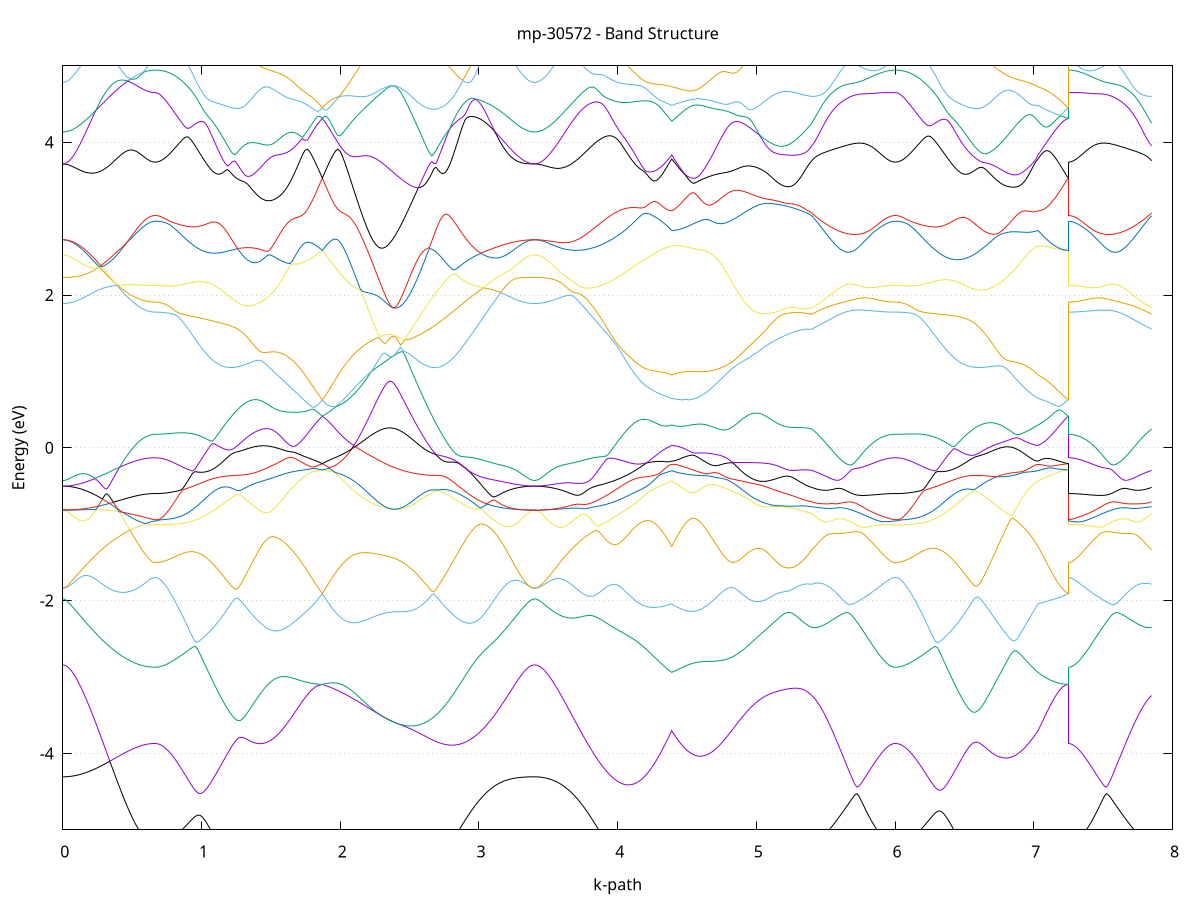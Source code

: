 set title 'mp-30572 - Band Structure'
set xlabel 'k-path'
set ylabel 'Energy (eV)'
set grid y
set yrange [-5:5]
set terminal png size 800,600
set output 'mp-30572_bands_gnuplot.png'
plot '-' using 1:2 with lines notitle, '-' using 1:2 with lines notitle, '-' using 1:2 with lines notitle, '-' using 1:2 with lines notitle, '-' using 1:2 with lines notitle, '-' using 1:2 with lines notitle, '-' using 1:2 with lines notitle, '-' using 1:2 with lines notitle, '-' using 1:2 with lines notitle, '-' using 1:2 with lines notitle, '-' using 1:2 with lines notitle, '-' using 1:2 with lines notitle, '-' using 1:2 with lines notitle, '-' using 1:2 with lines notitle, '-' using 1:2 with lines notitle, '-' using 1:2 with lines notitle, '-' using 1:2 with lines notitle, '-' using 1:2 with lines notitle, '-' using 1:2 with lines notitle, '-' using 1:2 with lines notitle, '-' using 1:2 with lines notitle, '-' using 1:2 with lines notitle, '-' using 1:2 with lines notitle, '-' using 1:2 with lines notitle, '-' using 1:2 with lines notitle, '-' using 1:2 with lines notitle, '-' using 1:2 with lines notitle, '-' using 1:2 with lines notitle, '-' using 1:2 with lines notitle, '-' using 1:2 with lines notitle, '-' using 1:2 with lines notitle, '-' using 1:2 with lines notitle, '-' using 1:2 with lines notitle, '-' using 1:2 with lines notitle, '-' using 1:2 with lines notitle, '-' using 1:2 with lines notitle, '-' using 1:2 with lines notitle, '-' using 1:2 with lines notitle, '-' using 1:2 with lines notitle, '-' using 1:2 with lines notitle, '-' using 1:2 with lines notitle, '-' using 1:2 with lines notitle, '-' using 1:2 with lines notitle, '-' using 1:2 with lines notitle, '-' using 1:2 with lines notitle, '-' using 1:2 with lines notitle, '-' using 1:2 with lines notitle, '-' using 1:2 with lines notitle
0.000000 -30.221671
0.009935 -30.221571
0.019870 -30.221471
0.029805 -30.221371
0.039740 -30.221171
0.049675 -30.220871
0.059610 -30.220571
0.069545 -30.220271
0.079480 -30.219771
0.089415 -30.219371
0.099350 -30.218771
0.109285 -30.218271
0.119220 -30.217771
0.129155 -30.217371
0.139090 -30.217371
0.149026 -30.217571
0.158961 -30.217971
0.168896 -30.218471
0.178831 -30.219071
0.188766 -30.219671
0.198701 -30.220171
0.208636 -30.220771
0.218571 -30.221371
0.228506 -30.221971
0.238441 -30.222571
0.248376 -30.223171
0.258311 -30.223771
0.268246 -30.224371
0.278181 -30.224871
0.288116 -30.225471
0.298051 -30.225971
0.307986 -30.226571
0.317921 -30.227071
0.327856 -30.227571
0.337791 -30.228071
0.347726 -30.228571
0.357661 -30.228971
0.367596 -30.229471
0.377531 -30.229871
0.387466 -30.230271
0.397401 -30.230671
0.407336 -30.231071
0.417271 -30.231371
0.427206 -30.231771
0.437142 -30.232071
0.447077 -30.232371
0.457012 -30.232671
0.466947 -30.232971
0.476882 -30.233171
0.486817 -30.233471
0.496752 -30.233671
0.506687 -30.233871
0.516622 -30.234071
0.526557 -30.234271
0.536492 -30.234371
0.546427 -30.234571
0.556362 -30.234671
0.566297 -30.234871
0.576232 -30.234971
0.586167 -30.235071
0.596102 -30.235171
0.606037 -30.235271
0.615972 -30.235271
0.625907 -30.235371
0.635842 -30.235371
0.645777 -30.235471
0.655712 -30.235471
0.665647 -30.235471
0.665647 -30.235471
0.683639 -30.235471
0.701631 -30.235671
0.719623 -30.236071
0.737615 -30.236471
0.755607 -30.237071
0.773599 -30.237671
0.791591 -30.238471
0.809582 -30.239271
0.827574 -30.240071
0.845566 -30.240971
0.863558 -30.241871
0.881550 -30.242771
0.899542 -30.243671
0.917534 -30.244571
0.935526 -30.245471
0.953518 -30.246471
0.971510 -30.247371
0.989501 -30.248271
1.007493 -30.249271
1.025485 -30.250271
1.043477 -30.251271
1.061469 -30.252271
1.079461 -30.253371
1.097453 -30.254571
1.115445 -30.255771
1.133437 -30.257071
1.151429 -30.258471
1.169420 -30.259871
1.187412 -30.261271
1.205404 -30.262871
1.223396 -30.264371
1.241388 -30.265971
1.259380 -30.267571
1.277372 -30.269171
1.295364 -30.270771
1.313356 -30.272371
1.331348 -30.273971
1.349339 -30.275471
1.367331 -30.276871
1.385323 -30.278271
1.403315 -30.279571
1.421307 -30.280771
1.439299 -30.281871
1.457291 -30.282871
1.475283 -30.283671
1.493275 -30.284371
1.511267 -30.284971
1.529258 -30.285371
1.547250 -30.285571
1.565242 -30.285571
1.583234 -30.285471
1.601226 -30.285071
1.619218 -30.284571
1.637210 -30.283771
1.655202 -30.282771
1.673194 -30.281571
1.691186 -30.280171
1.709177 -30.278471
1.727169 -30.276571
1.745161 -30.274371
1.763153 -30.271971
1.781145 -30.269271
1.799137 -30.266371
1.817129 -30.263271
1.835121 -30.259871
1.853113 -30.256271
1.871105 -30.252371
1.871105 -30.252371
1.887204 -30.256171
1.903304 -30.259871
1.919404 -30.263271
1.935504 -30.266571
1.951603 -30.269671
1.967703 -30.272571
1.983803 -30.275271
1.999903 -30.277771
2.016002 -30.280071
2.032102 -30.282171
2.048202 -30.284171
2.064302 -30.285871
2.080401 -30.287471
2.096501 -30.288871
2.112601 -30.290071
2.128701 -30.291071
2.144800 -30.291971
2.160900 -30.292671
2.177000 -30.293171
2.193100 -30.293571
2.209199 -30.293771
2.225299 -30.293871
2.241399 -30.293871
2.257499 -30.293671
2.273598 -30.293371
2.289698 -30.292971
2.305798 -30.292471
2.321898 -30.291771
2.337997 -30.291071
2.354097 -30.290271
2.370197 -30.289371
2.386297 -30.288371
2.402396 -30.287371
2.418496 -30.286271
2.434596 -30.285071
2.450696 -30.283871
2.466796 -30.282671
2.482895 -30.281371
2.498995 -30.280071
2.515095 -30.278771
2.531195 -30.277371
2.547294 -30.276071
2.563394 -30.274671
2.579494 -30.273271
2.595594 -30.271871
2.611693 -30.270471
2.627793 -30.269071
2.643893 -30.267671
2.659993 -30.266271
2.676092 -30.264871
2.692192 -30.263471
2.708292 -30.262071
2.724392 -30.260671
2.740491 -30.259271
2.756591 -30.257871
2.772691 -30.256471
2.788791 -30.254971
2.804890 -30.253571
2.820990 -30.252071
2.837090 -30.250671
2.853190 -30.249171
2.869289 -30.247671
2.885389 -30.246171
2.901489 -30.244671
2.917589 -30.243171
2.933688 -30.241671
2.949788 -30.240171
2.965888 -30.238571
2.981988 -30.237071
2.998088 -30.235571
3.014187 -30.233971
3.030287 -30.232471
3.046387 -30.230971
3.062487 -30.229571
3.078586 -30.228071
3.094686 -30.226671
3.110786 -30.225271
3.126886 -30.223971
3.142985 -30.222671
3.159085 -30.221471
3.175185 -30.220371
3.191285 -30.219271
3.207384 -30.218171
3.223484 -30.217371
3.239584 -30.218171
3.255684 -30.218771
3.271783 -30.219371
3.287883 -30.219971
3.303983 -30.220371
3.320083 -30.220771
3.336182 -30.221071
3.352282 -30.221371
3.368382 -30.221471
3.384482 -30.221571
3.400581 -30.221671
3.400581 -30.221671
3.410781 -30.221671
3.420980 -30.221571
3.431179 -30.221571
3.441378 -30.221571
3.451577 -30.221571
3.461776 -30.221471
3.471975 -30.221471
3.482174 -30.221371
3.492373 -30.221371
3.502572 -30.221271
3.512772 -30.221171
3.522971 -30.221071
3.533170 -30.221071
3.543369 -30.220971
3.553568 -30.220871
3.563767 -30.220771
3.573966 -30.220671
3.584165 -30.220671
3.594364 -30.220671
3.604563 -30.220771
3.614762 -30.220971
3.624962 -30.221271
3.635161 -30.221671
3.645360 -30.222171
3.655559 -30.222771
3.665758 -30.223471
3.675957 -30.224171
3.686156 -30.224971
3.696355 -30.225871
3.706554 -30.226671
3.716753 -30.227671
3.726953 -30.228571
3.737152 -30.229571
3.747351 -30.230571
3.757550 -30.231571
3.767749 -30.232671
3.777948 -30.233671
3.788147 -30.234771
3.798346 -30.235871
3.808545 -30.236971
3.818744 -30.238071
3.828944 -30.239171
3.839143 -30.240271
3.849342 -30.241371
3.859541 -30.242471
3.869740 -30.243571
3.879939 -30.244671
3.890138 -30.245771
3.900337 -30.246771
3.910536 -30.247871
3.920735 -30.248871
3.930935 -30.249871
3.941134 -30.250871
3.951333 -30.251871
3.961532 -30.252771
3.971731 -30.253771
3.981930 -30.254671
3.992129 -30.255571
4.002328 -30.256371
4.012527 -30.257271
4.022726 -30.258071
4.032926 -30.258871
4.043125 -30.259571
4.053324 -30.260371
4.063523 -30.261071
4.073722 -30.261771
4.083921 -30.262371
4.094120 -30.262971
4.104319 -30.263571
4.114518 -30.264171
4.124717 -30.264771
4.134916 -30.265271
4.145116 -30.265771
4.155315 -30.266171
4.165514 -30.266671
4.175713 -30.267071
4.185912 -30.267471
4.196111 -30.267771
4.206310 -30.268071
4.216509 -30.268371
4.226708 -30.268671
4.236907 -30.268871
4.247107 -30.269171
4.257306 -30.269271
4.267505 -30.269471
4.277704 -30.269571
4.287903 -30.269671
4.298102 -30.269771
4.308301 -30.269771
4.318500 -30.269771
4.328699 -30.269771
4.338898 -30.269771
4.349098 -30.269671
4.359297 -30.269471
4.369496 -30.269371
4.379695 -30.269071
4.389894 -30.268871
4.389894 -30.268871
4.403003 -30.269471
4.416111 -30.270071
4.429220 -30.270571
4.442329 -30.270971
4.455437 -30.271271
4.468546 -30.271571
4.481654 -30.271771
4.494763 -30.271971
4.507872 -30.272071
4.520980 -30.272071
4.534089 -30.271971
4.547198 -30.271871
4.560306 -30.271671
4.573415 -30.271471
4.586524 -30.271171
4.599632 -30.270771
4.612741 -30.270371
4.625850 -30.269871
4.638958 -30.269271
4.652067 -30.268671
4.665176 -30.267971
4.678284 -30.267271
4.691393 -30.266471
4.704502 -30.265571
4.717610 -30.264671
4.730719 -30.263671
4.743828 -30.262571
4.756936 -30.261471
4.770045 -30.260271
4.783153 -30.259071
4.796262 -30.257771
4.809371 -30.256371
4.822479 -30.254971
4.835588 -30.253471
4.848697 -30.251971
4.861805 -30.250471
4.874914 -30.248871
4.888023 -30.247371
4.901131 -30.246171
4.914240 -30.245571
4.927349 -30.246171
4.940457 -30.247571
4.953566 -30.249171
4.966675 -30.250771
4.979783 -30.252371
4.992892 -30.253871
5.006001 -30.255371
5.019109 -30.256671
5.032218 -30.257971
5.045326 -30.259071
5.058435 -30.260171
5.071544 -30.261171
5.084652 -30.261971
5.097761 -30.262771
5.110870 -30.263371
5.123978 -30.263971
5.137087 -30.264371
5.150196 -30.264771
5.163304 -30.264971
5.176413 -30.265171
5.189522 -30.265171
5.202630 -30.265071
5.215739 -30.264871
5.228848 -30.264671
5.241956 -30.264271
5.255065 -30.263771
5.268174 -30.263171
5.281282 -30.262371
5.294391 -30.261571
5.307500 -30.260671
5.320608 -30.259671
5.333717 -30.258471
5.346825 -30.257271
5.359934 -30.255871
5.373043 -30.254471
5.386151 -30.252871
5.399260 -30.251171
5.399260 -30.251171
5.411817 -30.249171
5.424374 -30.246971
5.436931 -30.244771
5.449487 -30.242571
5.462044 -30.240271
5.474601 -30.238071
5.487158 -30.236071
5.499715 -30.234471
5.512272 -30.233471
5.524829 -30.233171
5.537385 -30.233371
5.549942 -30.233871
5.562499 -30.234471
5.575056 -30.235071
5.587613 -30.235671
5.600170 -30.236271
5.612726 -30.236871
5.625283 -30.237371
5.637840 -30.237771
5.650397 -30.238271
5.662954 -30.238571
5.675511 -30.238871
5.688068 -30.239071
5.700624 -30.239271
5.713181 -30.239371
5.725738 -30.239471
5.738295 -30.239471
5.750852 -30.239471
5.763409 -30.239371
5.775965 -30.239271
5.788522 -30.239071
5.801079 -30.238871
5.813636 -30.238671
5.826193 -30.238471
5.838750 -30.238171
5.851307 -30.237871
5.863863 -30.237571
5.876420 -30.237271
5.888977 -30.236971
5.901534 -30.236671
5.914091 -30.236471
5.926648 -30.236171
5.939204 -30.235971
5.951761 -30.235771
5.964318 -30.235671
5.976875 -30.235571
5.989432 -30.235471
6.001989 -30.235471
6.001989 -30.235471
6.018852 -30.235471
6.035716 -30.235671
6.052580 -30.235971
6.069443 -30.236271
6.086307 -30.236771
6.103171 -30.237271
6.120034 -30.237871
6.136898 -30.238471
6.153761 -30.239171
6.170625 -30.239871
6.187489 -30.240671
6.204352 -30.241471
6.221216 -30.242171
6.238080 -30.242971
6.254943 -30.243771
6.271807 -30.244571
6.288671 -30.245271
6.305534 -30.246071
6.322398 -30.246871
6.339261 -30.247671
6.356125 -30.248471
6.372989 -30.249271
6.389852 -30.250171
6.406716 -30.251071
6.423580 -30.251971
6.440443 -30.252971
6.457307 -30.253971
6.474171 -30.255071
6.491034 -30.256171
6.507898 -30.257371
6.524762 -30.258571
6.541625 -30.259871
6.558489 -30.261171
6.575352 -30.262471
6.592216 -30.263871
6.609080 -30.265171
6.625943 -30.266471
6.642807 -30.267771
6.659671 -30.269071
6.676534 -30.270271
6.693398 -30.271471
6.710262 -30.272571
6.727125 -30.273571
6.743989 -30.274571
6.760853 -30.275371
6.777716 -30.276071
6.794580 -30.276771
6.811443 -30.277271
6.828307 -30.277571
6.845171 -30.277771
6.862034 -30.277871
6.878898 -30.277771
6.895762 -30.277471
6.912625 -30.277071
6.929489 -30.276471
6.946353 -30.275671
6.963216 -30.274671
6.980080 -30.273571
6.996943 -30.272171
7.013807 -30.270671
7.030671 -30.268871
7.030671 -30.268871
7.040496 -30.268571
7.050320 -30.268271
7.060145 -30.267971
7.069970 -30.267571
7.079795 -30.267071
7.089619 -30.266671
7.099444 -30.266171
7.109269 -30.265571
7.119094 -30.264971
7.128918 -30.264271
7.138743 -30.263571
7.148568 -30.262871
7.158393 -30.262071
7.168217 -30.261171
7.178042 -30.260271
7.187867 -30.259271
7.197692 -30.258271
7.207516 -30.257171
7.217341 -30.256071
7.227166 -30.254871
7.236991 -30.253671
7.246815 -30.252371
7.246815 -30.235471
7.257031 -30.235471
7.267247 -30.235471
7.277463 -30.235571
7.287678 -30.235671
7.297894 -30.235771
7.308110 -30.235971
7.318326 -30.236171
7.328541 -30.236371
7.338757 -30.236571
7.348973 -30.236771
7.359189 -30.236971
7.369404 -30.237271
7.379620 -30.237471
7.389836 -30.237671
7.400052 -30.237971
7.410267 -30.238171
7.420483 -30.238371
7.430699 -30.238571
7.440914 -30.238771
7.451130 -30.238971
7.461346 -30.239171
7.471562 -30.239271
7.481777 -30.239371
7.491993 -30.239471
7.502209 -30.239471
7.512425 -30.239471
7.522640 -30.239471
7.532856 -30.239471
7.543072 -30.239371
7.553288 -30.239171
7.563503 -30.239071
7.573719 -30.238871
7.583935 -30.238571
7.594151 -30.238371
7.604366 -30.238071
7.614582 -30.237671
7.624798 -30.237271
7.635014 -30.236871
7.645229 -30.236471
7.655445 -30.235971
7.665661 -30.235471
7.675876 -30.234971
7.686092 -30.234471
7.696308 -30.233971
7.706524 -30.233571
7.716739 -30.233271
7.726955 -30.233171
7.737171 -30.233471
7.747387 -30.234271
7.757602 -30.235471
7.767818 -30.237071
7.778034 -30.238771
7.788250 -30.240571
7.798465 -30.242371
7.808681 -30.244271
7.818897 -30.246071
7.829113 -30.247771
7.839328 -30.249571
7.849544 -30.251171
e
0.000000 -30.212171
0.009935 -30.212171
0.019870 -30.212271
0.029805 -30.212371
0.039740 -30.212571
0.049675 -30.212771
0.059610 -30.212971
0.069545 -30.213271
0.079480 -30.213571
0.089415 -30.213971
0.099350 -30.214371
0.109285 -30.214671
0.119220 -30.214971
0.129155 -30.215171
0.139090 -30.214871
0.149026 -30.214371
0.158961 -30.213571
0.168896 -30.212671
0.178831 -30.211571
0.188766 -30.210471
0.198701 -30.209371
0.208636 -30.208171
0.218571 -30.206771
0.228506 -30.205471
0.238441 -30.203971
0.248376 -30.202471
0.258311 -30.200971
0.268246 -30.199371
0.278181 -30.197671
0.288116 -30.195871
0.298051 -30.194071
0.307986 -30.192171
0.317921 -30.190171
0.327856 -30.188171
0.337791 -30.186171
0.347726 -30.183971
0.357661 -30.181871
0.367596 -30.179571
0.377531 -30.177271
0.387466 -30.174971
0.397401 -30.172571
0.407336 -30.170071
0.417271 -30.167571
0.427206 -30.165071
0.437142 -30.162471
0.447077 -30.159871
0.457012 -30.157171
0.466947 -30.154471
0.476882 -30.151771
0.486817 -30.149071
0.496752 -30.146371
0.506687 -30.143671
0.516622 -30.140871
0.526557 -30.138171
0.536492 -30.135571
0.546427 -30.132871
0.556362 -30.130271
0.566297 -30.127771
0.576232 -30.125771
0.586167 -30.126271
0.596102 -30.126871
0.606037 -30.127271
0.615972 -30.127671
0.625907 -30.127971
0.635842 -30.128271
0.645777 -30.128371
0.655712 -30.128471
0.665647 -30.128571
0.665647 -30.128571
0.683639 -30.128571
0.701631 -30.128871
0.719623 -30.129171
0.737615 -30.129671
0.755607 -30.130371
0.773599 -30.131171
0.791591 -30.132171
0.809582 -30.133371
0.827574 -30.134671
0.845566 -30.136171
0.863558 -30.137671
0.881550 -30.139271
0.899542 -30.140871
0.917534 -30.142571
0.935526 -30.144171
0.953518 -30.145671
0.971510 -30.147071
0.989501 -30.148371
1.007493 -30.149471
1.025485 -30.150371
1.043477 -30.150971
1.061469 -30.151371
1.079461 -30.151571
1.097453 -30.151371
1.115445 -30.150971
1.133437 -30.150171
1.151429 -30.149071
1.169420 -30.147671
1.187412 -30.145971
1.205404 -30.143971
1.223396 -30.141771
1.241388 -30.139171
1.259380 -30.136371
1.277372 -30.133271
1.295364 -30.130071
1.313356 -30.127471
1.331348 -30.127071
1.349339 -30.126871
1.367331 -30.126871
1.385323 -30.127071
1.403315 -30.127671
1.421307 -30.128771
1.439299 -30.130371
1.457291 -30.132671
1.475283 -30.135771
1.493275 -30.139471
1.511267 -30.143871
1.529258 -30.148771
1.547250 -30.154071
1.565242 -30.159671
1.583234 -30.165471
1.601226 -30.171471
1.619218 -30.177571
1.637210 -30.183671
1.655202 -30.189771
1.673194 -30.195871
1.691186 -30.201771
1.709177 -30.207671
1.727169 -30.213371
1.745161 -30.218871
1.763153 -30.224271
1.781145 -30.229471
1.799137 -30.234471
1.817129 -30.239271
1.835121 -30.243871
1.853113 -30.248271
1.871105 -30.252371
1.871105 -30.252371
1.887204 -30.248371
1.903304 -30.244171
1.919404 -30.239771
1.935504 -30.235271
1.951603 -30.230571
1.967703 -30.225671
1.983803 -30.220671
1.999903 -30.215571
2.016002 -30.210271
2.032102 -30.204871
2.048202 -30.199271
2.064302 -30.193671
2.080401 -30.187871
2.096501 -30.181971
2.112601 -30.176071
2.128701 -30.170071
2.144800 -30.163971
2.160900 -30.157771
2.177000 -30.151571
2.193100 -30.145371
2.209199 -30.139171
2.225299 -30.132871
2.241399 -30.126771
2.257499 -30.120571
2.273598 -30.114571
2.289698 -30.108671
2.305798 -30.103171
2.321898 -30.098271
2.337997 -30.094871
2.354097 -30.093971
2.370197 -30.095571
2.386297 -30.098071
2.402396 -30.100971
2.418496 -30.103971
2.434596 -30.106971
2.450696 -30.109871
2.466796 -30.112671
2.482895 -30.115371
2.498995 -30.117971
2.515095 -30.120371
2.531195 -30.122771
2.547294 -30.124971
2.563394 -30.126971
2.579494 -30.128871
2.595594 -30.130671
2.611693 -30.132371
2.627793 -30.133971
2.643893 -30.135771
2.659993 -30.137771
2.676092 -30.140471
2.692192 -30.143471
2.708292 -30.146771
2.724392 -30.150071
2.740491 -30.153371
2.756591 -30.156671
2.772691 -30.159971
2.788791 -30.163171
2.804890 -30.166271
2.820990 -30.169371
2.837090 -30.172371
2.853190 -30.175271
2.869289 -30.178071
2.885389 -30.180871
2.901489 -30.183571
2.917589 -30.186071
2.933688 -30.188571
2.949788 -30.190971
2.965888 -30.193271
2.981988 -30.195471
2.998088 -30.197571
3.014187 -30.199671
3.030287 -30.201571
3.046387 -30.203371
3.062487 -30.205071
3.078586 -30.206771
3.094686 -30.208271
3.110786 -30.209771
3.126886 -30.211071
3.142985 -30.212371
3.159085 -30.213571
3.175185 -30.214671
3.191285 -30.215671
3.207384 -30.216571
3.223484 -30.217271
3.239584 -30.216371
3.255684 -30.215571
3.271783 -30.214871
3.287883 -30.214271
3.303983 -30.213671
3.320083 -30.213171
3.336182 -30.212871
3.352282 -30.212571
3.368382 -30.212371
3.384482 -30.212171
3.400581 -30.212171
3.400581 -30.212171
3.410781 -30.212171
3.420980 -30.212171
3.431179 -30.212271
3.441378 -30.212371
3.451577 -30.212471
3.461776 -30.212571
3.471975 -30.212771
3.482174 -30.212971
3.492373 -30.213171
3.502572 -30.213371
3.512772 -30.213571
3.522971 -30.213871
3.533170 -30.214171
3.543369 -30.214471
3.553568 -30.214771
3.563767 -30.215171
3.573966 -30.215471
3.584165 -30.215771
3.594364 -30.216071
3.604563 -30.216271
3.614762 -30.216371
3.624962 -30.216371
3.635161 -30.216271
3.645360 -30.216171
3.655559 -30.215871
3.665758 -30.215471
3.675957 -30.215071
3.686156 -30.214671
3.696355 -30.214071
3.706554 -30.213571
3.716753 -30.212971
3.726953 -30.212271
3.737152 -30.211571
3.747351 -30.210871
3.757550 -30.210071
3.767749 -30.209171
3.777948 -30.208371
3.788147 -30.207471
3.798346 -30.206471
3.808545 -30.205471
3.818744 -30.204471
3.828944 -30.203471
3.839143 -30.202371
3.849342 -30.201171
3.859541 -30.200071
3.869740 -30.198871
3.879939 -30.197571
3.890138 -30.196371
3.900337 -30.195071
3.910536 -30.193771
3.920735 -30.192371
3.930935 -30.191071
3.941134 -30.189671
3.951333 -30.188271
3.961532 -30.186871
3.971731 -30.185471
3.981930 -30.184071
3.992129 -30.182671
4.002328 -30.181371
4.012527 -30.179971
4.022726 -30.178571
4.032926 -30.177271
4.043125 -30.175971
4.053324 -30.174771
4.063523 -30.173571
4.073722 -30.172471
4.083921 -30.171471
4.094120 -30.170471
4.104319 -30.169671
4.114518 -30.168971
4.124717 -30.168371
4.134916 -30.167971
4.145116 -30.167671
4.155315 -30.167571
4.165514 -30.167771
4.175713 -30.168071
4.185912 -30.168571
4.196111 -30.169271
4.206310 -30.170271
4.216509 -30.171371
4.226708 -30.172771
4.236907 -30.174371
4.247107 -30.176071
4.257306 -30.177871
4.267505 -30.179971
4.277704 -30.182071
4.287903 -30.184271
4.298102 -30.186671
4.308301 -30.189071
4.318500 -30.191571
4.328699 -30.194071
4.338898 -30.196571
4.349098 -30.199171
4.359297 -30.201671
4.369496 -30.204271
4.379695 -30.206871
4.389894 -30.209371
4.389894 -30.209371
4.403003 -30.206171
4.416111 -30.203071
4.429220 -30.199971
4.442329 -30.197071
4.455437 -30.194171
4.468546 -30.191571
4.481654 -30.189171
4.494763 -30.186971
4.507872 -30.185171
4.520980 -30.183671
4.534089 -30.182571
4.547198 -30.181871
4.560306 -30.181671
4.573415 -30.181871
4.586524 -30.182471
4.599632 -30.183571
4.612741 -30.184871
4.625850 -30.186571
4.638958 -30.188571
4.652067 -30.190671
4.665176 -30.193071
4.678284 -30.195571
4.691393 -30.198171
4.704502 -30.200871
4.717610 -30.203571
4.730719 -30.206371
4.743828 -30.209171
4.756936 -30.212071
4.770045 -30.214771
4.783153 -30.217571
4.796262 -30.220371
4.809371 -30.222971
4.822479 -30.225671
4.835588 -30.228171
4.848697 -30.230671
4.861805 -30.233071
4.874914 -30.235371
4.888023 -30.237371
4.901131 -30.239171
4.914240 -30.240071
4.927349 -30.239671
4.940457 -30.238271
4.953566 -30.236671
4.966675 -30.234771
4.979783 -30.232871
4.992892 -30.230971
5.006001 -30.228971
5.019109 -30.226971
5.032218 -30.224971
5.045326 -30.223071
5.058435 -30.221071
5.071544 -30.219171
5.084652 -30.217371
5.097761 -30.215571
5.110870 -30.213971
5.123978 -30.212371
5.137087 -30.210971
5.150196 -30.209671
5.163304 -30.208471
5.176413 -30.207571
5.189522 -30.206771
5.202630 -30.206171
5.215739 -30.205871
5.228848 -30.205671
5.241956 -30.205771
5.255065 -30.206071
5.268174 -30.206471
5.281282 -30.207171
5.294391 -30.207971
5.307500 -30.208971
5.320608 -30.210071
5.333717 -30.211271
5.346825 -30.212671
5.359934 -30.214071
5.373043 -30.215571
5.386151 -30.217071
5.399260 -30.218671
5.399260 -30.218671
5.411817 -30.219771
5.424374 -30.220971
5.436931 -30.221971
5.449487 -30.223071
5.462044 -30.223971
5.474601 -30.224771
5.487158 -30.225271
5.499715 -30.225271
5.512272 -30.224471
5.524829 -30.222871
5.537385 -30.220671
5.549942 -30.218071
5.562499 -30.215271
5.575056 -30.212271
5.587613 -30.209271
5.600170 -30.206071
5.612726 -30.202871
5.625283 -30.199571
5.637840 -30.196271
5.650397 -30.192871
5.662954 -30.189471
5.675511 -30.185971
5.688068 -30.182471
5.700624 -30.178971
5.713181 -30.175371
5.725738 -30.171871
5.738295 -30.168271
5.750852 -30.164771
5.763409 -30.161171
5.775965 -30.157671
5.788522 -30.154071
5.801079 -30.150571
5.813636 -30.147171
5.826193 -30.143771
5.838750 -30.140371
5.851307 -30.137171
5.863863 -30.133971
5.876420 -30.130871
5.888977 -30.127971
5.901534 -30.125171
5.914091 -30.124471
5.926648 -30.125471
5.939204 -30.126371
5.951761 -30.127171
5.964318 -30.127771
5.976875 -30.128171
5.989432 -30.128471
6.001989 -30.128571
6.001989 -30.128571
6.018852 -30.128571
6.035716 -30.128771
6.052580 -30.128971
6.069443 -30.129371
6.086307 -30.129871
6.103171 -30.130471
6.120034 -30.131171
6.136898 -30.132071
6.153761 -30.132971
6.170625 -30.134071
6.187489 -30.135371
6.204352 -30.136671
6.221216 -30.137971
6.238080 -30.139471
6.254943 -30.140871
6.271807 -30.142371
6.288671 -30.143771
6.305534 -30.145071
6.322398 -30.146371
6.339261 -30.147471
6.356125 -30.148571
6.372989 -30.149371
6.389852 -30.150071
6.406716 -30.150571
6.423580 -30.150971
6.440443 -30.151071
6.457307 -30.150971
6.474171 -30.150671
6.491034 -30.150271
6.507898 -30.149671
6.524762 -30.148971
6.541625 -30.148271
6.558489 -30.147671
6.575352 -30.146971
6.592216 -30.146471
6.609080 -30.145971
6.625943 -30.145471
6.642807 -30.145071
6.659671 -30.144771
6.676534 -30.144471
6.693398 -30.144271
6.710262 -30.144271
6.727125 -30.144371
6.743989 -30.144671
6.760853 -30.145271
6.777716 -30.146271
6.794580 -30.147671
6.811443 -30.149571
6.828307 -30.152071
6.845171 -30.155071
6.862034 -30.158571
6.878898 -30.162571
6.895762 -30.166971
6.912625 -30.171771
6.929489 -30.176771
6.946353 -30.181971
6.963216 -30.187371
6.980080 -30.192871
6.996943 -30.198371
7.013807 -30.203871
7.030671 -30.209371
7.030671 -30.209371
7.040496 -30.211771
7.050320 -30.214271
7.060145 -30.216571
7.069970 -30.218971
7.079795 -30.221271
7.089619 -30.223471
7.099444 -30.225771
7.109269 -30.227871
7.119094 -30.229971
7.128918 -30.232071
7.138743 -30.234071
7.148568 -30.236071
7.158393 -30.237971
7.168217 -30.239771
7.178042 -30.241571
7.187867 -30.243271
7.197692 -30.244971
7.207516 -30.246571
7.217341 -30.248071
7.227166 -30.249571
7.236991 -30.250971
7.246815 -30.252371
7.246815 -30.128571
7.257031 -30.128471
7.267247 -30.128271
7.277463 -30.128071
7.287678 -30.127671
7.297894 -30.127071
7.308110 -30.126471
7.318326 -30.125771
7.328541 -30.124971
7.338757 -30.124171
7.348973 -30.125571
7.359189 -30.127771
7.369404 -30.130171
7.379620 -30.132671
7.389836 -30.135171
7.400052 -30.137771
7.410267 -30.140471
7.420483 -30.143171
7.430699 -30.145971
7.440914 -30.148771
7.451130 -30.151571
7.461346 -30.154371
7.471562 -30.157271
7.481777 -30.160171
7.491993 -30.163071
7.502209 -30.165971
7.512425 -30.168871
7.522640 -30.171771
7.532856 -30.174671
7.543072 -30.177471
7.553288 -30.180371
7.563503 -30.183271
7.573719 -30.186071
7.583935 -30.188871
7.594151 -30.191671
7.604366 -30.194471
7.614582 -30.197271
7.624798 -30.199971
7.635014 -30.202571
7.645229 -30.205271
7.655445 -30.207871
7.665661 -30.210371
7.675876 -30.212871
7.686092 -30.215171
7.696308 -30.217471
7.706524 -30.219671
7.716739 -30.221671
7.726955 -30.223271
7.737171 -30.224571
7.747387 -30.225171
7.757602 -30.225271
7.767818 -30.225071
7.778034 -30.224571
7.788250 -30.223871
7.798465 -30.223071
7.808681 -30.222271
7.818897 -30.221371
7.829113 -30.220571
7.839328 -30.219571
7.849544 -30.218671
e
0.000000 -30.067571
0.009935 -30.067571
0.019870 -30.067571
0.029805 -30.067571
0.039740 -30.067571
0.049675 -30.067571
0.059610 -30.067571
0.069545 -30.067571
0.079480 -30.067471
0.089415 -30.067471
0.099350 -30.067471
0.109285 -30.067371
0.119220 -30.067271
0.129155 -30.067271
0.139090 -30.067171
0.149026 -30.067071
0.158961 -30.066971
0.168896 -30.066871
0.178831 -30.066671
0.188766 -30.066571
0.198701 -30.066371
0.208636 -30.066171
0.218571 -30.065971
0.228506 -30.067171
0.238441 -30.069571
0.248376 -30.072071
0.258311 -30.074471
0.268246 -30.076871
0.278181 -30.079171
0.288116 -30.081471
0.298051 -30.083771
0.307986 -30.085971
0.317921 -30.088171
0.327856 -30.090271
0.337791 -30.092371
0.347726 -30.094471
0.357661 -30.096471
0.367596 -30.098371
0.377531 -30.100271
0.387466 -30.102171
0.397401 -30.103971
0.407336 -30.105671
0.417271 -30.107371
0.427206 -30.108971
0.437142 -30.110471
0.447077 -30.111971
0.457012 -30.113471
0.466947 -30.114871
0.476882 -30.116171
0.486817 -30.117371
0.496752 -30.118571
0.506687 -30.119671
0.516622 -30.120771
0.526557 -30.121771
0.536492 -30.122671
0.546427 -30.123571
0.556362 -30.124371
0.566297 -30.125071
0.576232 -30.125371
0.586167 -30.123071
0.596102 -30.120971
0.606037 -30.118971
0.615972 -30.117171
0.625907 -30.115671
0.635842 -30.114371
0.645777 -30.113471
0.655712 -30.112971
0.665647 -30.112771
0.665647 -30.112771
0.683639 -30.112771
0.701631 -30.112971
0.719623 -30.113271
0.737615 -30.113671
0.755607 -30.114171
0.773599 -30.114771
0.791591 -30.115471
0.809582 -30.116171
0.827574 -30.117071
0.845566 -30.117871
0.863558 -30.118871
0.881550 -30.119771
0.899542 -30.120771
0.917534 -30.121771
0.935526 -30.122671
0.953518 -30.123671
0.971510 -30.124571
0.989501 -30.125371
1.007493 -30.126171
1.025485 -30.126871
1.043477 -30.127571
1.061469 -30.128071
1.079461 -30.128571
1.097453 -30.128971
1.115445 -30.129271
1.133437 -30.129471
1.151429 -30.129571
1.169420 -30.129571
1.187412 -30.129471
1.205404 -30.129271
1.223396 -30.129071
1.241388 -30.128771
1.259380 -30.128371
1.277372 -30.127971
1.295364 -30.127571
1.313356 -30.126271
1.331348 -30.122671
1.349339 -30.118871
1.367331 -30.114871
1.385323 -30.110671
1.403315 -30.106471
1.421307 -30.102071
1.439299 -30.097671
1.457291 -30.093271
1.475283 -30.088871
1.493275 -30.088571
1.511267 -30.088171
1.529258 -30.087471
1.547250 -30.086471
1.565242 -30.085271
1.583234 -30.083871
1.601226 -30.082371
1.619218 -30.080671
1.637210 -30.078871
1.655202 -30.077071
1.673194 -30.075171
1.691186 -30.073271
1.709177 -30.071271
1.727169 -30.069371
1.745161 -30.067471
1.763153 -30.065571
1.781145 -30.063771
1.799137 -30.061971
1.817129 -30.060271
1.835121 -30.058571
1.853113 -30.057071
1.871105 -30.055671
1.871105 -30.055671
1.887204 -30.057371
1.903304 -30.059171
1.919404 -30.060971
1.935504 -30.062771
1.951603 -30.064571
1.967703 -30.066271
1.983803 -30.067971
1.999903 -30.069671
2.016002 -30.071171
2.032102 -30.072671
2.048202 -30.074071
2.064302 -30.075471
2.080401 -30.076671
2.096501 -30.077671
2.112601 -30.078671
2.128701 -30.079471
2.144800 -30.080171
2.160900 -30.080671
2.177000 -30.080971
2.193100 -30.081171
2.209199 -30.081271
2.225299 -30.081071
2.241399 -30.080871
2.257499 -30.080371
2.273598 -30.079871
2.289698 -30.079171
2.305798 -30.078471
2.321898 -30.078371
2.337997 -30.079871
2.354097 -30.079071
2.370197 -30.078071
2.386297 -30.079071
2.402396 -30.080271
2.418496 -30.081571
2.434596 -30.083371
2.450696 -30.086671
2.466796 -30.090171
2.482895 -30.093771
2.498995 -30.097371
2.515095 -30.101071
2.531195 -30.104771
2.547294 -30.108471
2.563394 -30.112171
2.579494 -30.115871
2.595594 -30.119571
2.611693 -30.123171
2.627793 -30.126571
2.643893 -30.129771
2.659993 -30.132371
2.676092 -30.134171
2.692192 -30.135371
2.708292 -30.136171
2.724392 -30.136571
2.740491 -30.136771
2.756591 -30.136771
2.772691 -30.136571
2.788791 -30.136171
2.804890 -30.135571
2.820990 -30.134771
2.837090 -30.133871
2.853190 -30.132671
2.869289 -30.131371
2.885389 -30.129771
2.901489 -30.128171
2.917589 -30.126271
2.933688 -30.124271
2.949788 -30.122071
2.965888 -30.119771
2.981988 -30.117271
2.998088 -30.114671
3.014187 -30.111971
3.030287 -30.109071
3.046387 -30.106071
3.062487 -30.102971
3.078586 -30.099871
3.094686 -30.096671
3.110786 -30.093371
3.126886 -30.090071
3.142985 -30.086771
3.159085 -30.083671
3.175185 -30.080571
3.191285 -30.077671
3.207384 -30.075071
3.223484 -30.072871
3.239584 -30.070971
3.255684 -30.069671
3.271783 -30.068671
3.287883 -30.068071
3.303983 -30.068071
3.320083 -30.067971
3.336182 -30.067871
3.352282 -30.067771
3.368382 -30.067671
3.384482 -30.067671
3.400581 -30.067571
3.400581 -30.067571
3.410781 -30.067671
3.420980 -30.067771
3.431179 -30.067871
3.441378 -30.068171
3.451577 -30.068371
3.461776 -30.068771
3.471975 -30.069171
3.482174 -30.069571
3.492373 -30.070071
3.502572 -30.070571
3.512772 -30.071171
3.522971 -30.071771
3.533170 -30.072371
3.543369 -30.073071
3.553568 -30.073871
3.563767 -30.074671
3.573966 -30.075471
3.584165 -30.076471
3.594364 -30.077371
3.604563 -30.078471
3.614762 -30.079471
3.624962 -30.080571
3.635161 -30.081771
3.645360 -30.082871
3.655559 -30.084071
3.665758 -30.085171
3.675957 -30.086371
3.686156 -30.087471
3.696355 -30.088571
3.706554 -30.089671
3.716753 -30.090671
3.726953 -30.091771
3.737152 -30.092771
3.747351 -30.093671
3.757550 -30.094571
3.767749 -30.095471
3.777948 -30.096271
3.788147 -30.097071
3.798346 -30.097871
3.808545 -30.098571
3.818744 -30.099171
3.828944 -30.099771
3.839143 -30.100271
3.849342 -30.100871
3.859541 -30.101271
3.869740 -30.101671
3.879939 -30.102071
3.890138 -30.102371
3.900337 -30.102571
3.910536 -30.102871
3.920735 -30.102971
3.930935 -30.103171
3.941134 -30.103171
3.951333 -30.103271
3.961532 -30.103171
3.971731 -30.103171
3.981930 -30.103071
3.992129 -30.102871
4.002328 -30.102671
4.012527 -30.102371
4.022726 -30.102071
4.032926 -30.101771
4.043125 -30.101371
4.053324 -30.100971
4.063523 -30.100471
4.073722 -30.099971
4.083921 -30.099471
4.094120 -30.098871
4.104319 -30.098171
4.114518 -30.097471
4.124717 -30.096771
4.134916 -30.096071
4.145116 -30.095271
4.155315 -30.094371
4.165514 -30.093571
4.175713 -30.092671
4.185912 -30.091671
4.196111 -30.090771
4.206310 -30.089771
4.216509 -30.088771
4.226708 -30.088171
4.236907 -30.087971
4.247107 -30.087671
4.257306 -30.087271
4.267505 -30.086771
4.277704 -30.086171
4.287903 -30.085371
4.298102 -30.084571
4.308301 -30.083571
4.318500 -30.082571
4.328699 -30.081571
4.338898 -30.080371
4.349098 -30.079271
4.359297 -30.078071
4.369496 -30.076771
4.379695 -30.075571
4.389894 -30.074271
4.389894 -30.074271
4.403003 -30.076471
4.416111 -30.078671
4.429220 -30.080871
4.442329 -30.083071
4.455437 -30.085071
4.468546 -30.086971
4.481654 -30.088671
4.494763 -30.090071
4.507872 -30.091271
4.520980 -30.091971
4.534089 -30.092471
4.547198 -30.092471
4.560306 -30.091971
4.573415 -30.091171
4.586524 -30.089971
4.599632 -30.088471
4.612741 -30.086671
4.625850 -30.084771
4.638958 -30.083071
4.652067 -30.082571
4.665176 -30.082971
4.678284 -30.083671
4.691393 -30.084371
4.704502 -30.085171
4.717610 -30.086071
4.730719 -30.086871
4.743828 -30.087671
4.756936 -30.088471
4.770045 -30.089171
4.783153 -30.089971
4.796262 -30.090771
4.809371 -30.091471
4.822479 -30.092171
4.835588 -30.092871
4.848697 -30.093571
4.861805 -30.094171
4.874914 -30.094871
4.888023 -30.095471
4.901131 -30.096071
4.914240 -30.096671
4.927349 -30.097171
4.940457 -30.097771
4.953566 -30.098371
4.966675 -30.098871
4.979783 -30.099471
4.992892 -30.099971
5.006001 -30.100571
5.019109 -30.101071
5.032218 -30.101671
5.045326 -30.102271
5.058435 -30.102771
5.071544 -30.103371
5.084652 -30.103971
5.097761 -30.104571
5.110870 -30.105071
5.123978 -30.105571
5.137087 -30.106071
5.150196 -30.106571
5.163304 -30.106971
5.176413 -30.107271
5.189522 -30.107471
5.202630 -30.107571
5.215739 -30.107571
5.228848 -30.107471
5.241956 -30.107271
5.255065 -30.106971
5.268174 -30.106671
5.281282 -30.106171
5.294391 -30.105771
5.307500 -30.105271
5.320608 -30.104871
5.333717 -30.104371
5.346825 -30.103971
5.359934 -30.103671
5.373043 -30.103371
5.386151 -30.103171
5.399260 -30.102971
5.399260 -30.102971
5.411817 -30.102771
5.424374 -30.102571
5.436931 -30.102371
5.449487 -30.102171
5.462044 -30.101871
5.474601 -30.101671
5.487158 -30.101371
5.499715 -30.101171
5.512272 -30.100771
5.524829 -30.100471
5.537385 -30.100071
5.549942 -30.099671
5.562499 -30.099271
5.575056 -30.098871
5.587613 -30.098471
5.600170 -30.098071
5.612726 -30.097771
5.625283 -30.097471
5.637840 -30.097271
5.650397 -30.097171
5.662954 -30.097271
5.675511 -30.097571
5.688068 -30.097971
5.700624 -30.098671
5.713181 -30.099571
5.725738 -30.100671
5.738295 -30.101971
5.750852 -30.103371
5.763409 -30.104971
5.775965 -30.106671
5.788522 -30.108371
5.801079 -30.110171
5.813636 -30.111971
5.826193 -30.113771
5.838750 -30.115571
5.851307 -30.117271
5.863863 -30.118871
5.876420 -30.120371
5.888977 -30.121871
5.901534 -30.123171
5.914091 -30.122471
5.926648 -30.120171
5.939204 -30.118071
5.951761 -30.116171
5.964318 -30.114771
5.976875 -30.113671
5.989432 -30.112971
6.001989 -30.112771
6.001989 -30.112771
6.018852 -30.112871
6.035716 -30.113071
6.052580 -30.113571
6.069443 -30.114171
6.086307 -30.114871
6.103171 -30.115771
6.120034 -30.116771
6.136898 -30.117971
6.153761 -30.119171
6.170625 -30.120471
6.187489 -30.121871
6.204352 -30.123271
6.221216 -30.124671
6.238080 -30.126071
6.254943 -30.127471
6.271807 -30.128871
6.288671 -30.130171
6.305534 -30.131471
6.322398 -30.132671
6.339261 -30.133771
6.356125 -30.134871
6.372989 -30.135871
6.389852 -30.136671
6.406716 -30.137471
6.423580 -30.138171
6.440443 -30.138671
6.457307 -30.139071
6.474171 -30.139271
6.491034 -30.139271
6.507898 -30.139171
6.524762 -30.138671
6.541625 -30.137971
6.558489 -30.136971
6.575352 -30.135471
6.592216 -30.133771
6.609080 -30.131671
6.625943 -30.129271
6.642807 -30.126671
6.659671 -30.123771
6.676534 -30.120771
6.693398 -30.117671
6.710262 -30.114371
6.727125 -30.110971
6.743989 -30.107571
6.760853 -30.104071
6.777716 -30.100671
6.794580 -30.097171
6.811443 -30.093871
6.828307 -30.090571
6.845171 -30.089771
6.862034 -30.089671
6.878898 -30.089271
6.895762 -30.088471
6.912625 -30.087371
6.929489 -30.086071
6.946353 -30.084471
6.963216 -30.082671
6.980080 -30.080671
6.996943 -30.078671
7.013807 -30.076471
7.030671 -30.074271
7.030671 -30.074271
7.040496 -30.073071
7.050320 -30.071871
7.060145 -30.070671
7.069970 -30.069471
7.079795 -30.068271
7.089619 -30.067171
7.099444 -30.066071
7.109269 -30.064971
7.119094 -30.063871
7.128918 -30.062871
7.138743 -30.061971
7.148568 -30.061071
7.158393 -30.060171
7.168217 -30.059371
7.178042 -30.058671
7.187867 -30.057971
7.197692 -30.057471
7.207516 -30.056871
7.217341 -30.056471
7.227166 -30.056171
7.236991 -30.055871
7.246815 -30.055671
7.246815 -30.112771
7.257031 -30.112871
7.267247 -30.113371
7.277463 -30.114071
7.287678 -30.115071
7.297894 -30.116371
7.308110 -30.117771
7.318326 -30.119471
7.328541 -30.121371
7.338757 -30.123271
7.348973 -30.122971
7.359189 -30.121871
7.369404 -30.120771
7.379620 -30.119571
7.389836 -30.118271
7.400052 -30.116871
7.410267 -30.115471
7.420483 -30.114071
7.430699 -30.112571
7.440914 -30.111171
7.451130 -30.109671
7.461346 -30.108271
7.471562 -30.106771
7.481777 -30.105471
7.491993 -30.104071
7.502209 -30.102871
7.512425 -30.101771
7.522640 -30.100671
7.532856 -30.099771
7.543072 -30.098971
7.553288 -30.098371
7.563503 -30.097871
7.573719 -30.097571
7.583935 -30.097271
7.594151 -30.097271
7.604366 -30.097271
7.614582 -30.097371
7.624798 -30.097471
7.635014 -30.097771
7.645229 -30.097971
7.655445 -30.098271
7.665661 -30.098671
7.675876 -30.098971
7.686092 -30.099271
7.696308 -30.099671
7.706524 -30.099971
7.716739 -30.100271
7.726955 -30.100571
7.737171 -30.100871
7.747387 -30.101071
7.757602 -30.101371
7.767818 -30.101571
7.778034 -30.101771
7.788250 -30.101971
7.798465 -30.102071
7.808681 -30.102271
7.818897 -30.102471
7.829113 -30.102571
7.839328 -30.102771
7.849544 -30.102971
e
0.000000 -30.067571
0.009935 -30.067571
0.019870 -30.067371
0.029805 -30.067171
0.039740 -30.066871
0.049675 -30.066371
0.059610 -30.065871
0.069545 -30.065271
0.079480 -30.064571
0.089415 -30.063871
0.099350 -30.062971
0.109285 -30.062071
0.119220 -30.061171
0.129155 -30.060071
0.139090 -30.059071
0.149026 -30.057971
0.158961 -30.056771
0.168896 -30.055571
0.178831 -30.054571
0.188766 -30.057071
0.198701 -30.059571
0.208636 -30.062171
0.218571 -30.064671
0.228506 -30.065771
0.238441 -30.065571
0.248376 -30.065271
0.258311 -30.064971
0.268246 -30.064671
0.278181 -30.064271
0.288116 -30.063971
0.298051 -30.063571
0.307986 -30.063071
0.317921 -30.062671
0.327856 -30.062171
0.337791 -30.061671
0.347726 -30.061071
0.357661 -30.060571
0.367596 -30.059971
0.377531 -30.059271
0.387466 -30.058671
0.397401 -30.057971
0.407336 -30.057171
0.417271 -30.056471
0.427206 -30.055671
0.437142 -30.054871
0.447077 -30.053971
0.457012 -30.053071
0.466947 -30.052171
0.476882 -30.051271
0.486817 -30.050271
0.496752 -30.049271
0.506687 -30.048271
0.516622 -30.047171
0.526557 -30.046071
0.536492 -30.044971
0.546427 -30.045771
0.556362 -30.047171
0.566297 -30.048671
0.576232 -30.050171
0.586167 -30.051571
0.596102 -30.052971
0.606037 -30.054371
0.615972 -30.055571
0.625907 -30.056671
0.635842 -30.057571
0.645777 -30.058271
0.655712 -30.058671
0.665647 -30.058771
0.665647 -30.058771
0.683639 -30.058971
0.701631 -30.059471
0.719623 -30.060371
0.737615 -30.061471
0.755607 -30.062671
0.773599 -30.064071
0.791591 -30.065571
0.809582 -30.067171
0.827574 -30.068771
0.845566 -30.070271
0.863558 -30.071871
0.881550 -30.073271
0.899542 -30.074771
0.917534 -30.076171
0.935526 -30.077471
0.953518 -30.078771
0.971510 -30.079971
0.989501 -30.081071
1.007493 -30.082171
1.025485 -30.083171
1.043477 -30.084071
1.061469 -30.084871
1.079461 -30.085671
1.097453 -30.086271
1.115445 -30.086871
1.133437 -30.087371
1.151429 -30.087671
1.169420 -30.087971
1.187412 -30.088171
1.205404 -30.088171
1.223396 -30.088171
1.241388 -30.088071
1.259380 -30.087871
1.277372 -30.087571
1.295364 -30.087271
1.313356 -30.086971
1.331348 -30.086771
1.349339 -30.086571
1.367331 -30.086571
1.385323 -30.086671
1.403315 -30.087071
1.421307 -30.087471
1.439299 -30.087971
1.457291 -30.088371
1.475283 -30.088571
1.493275 -30.084371
1.511267 -30.079971
1.529258 -30.075671
1.547250 -30.071571
1.565242 -30.067671
1.583234 -30.064071
1.601226 -30.060771
1.619218 -30.057871
1.637210 -30.055371
1.655202 -30.053371
1.673194 -30.051871
1.691186 -30.050771
1.709177 -30.050071
1.727169 -30.049771
1.745161 -30.049771
1.763153 -30.049971
1.781145 -30.050471
1.799137 -30.051171
1.817129 -30.052071
1.835121 -30.053171
1.853113 -30.054271
1.871105 -30.055671
1.871105 -30.055671
1.887204 -30.053971
1.903304 -30.052271
1.919404 -30.050671
1.935504 -30.049171
1.951603 -30.047771
1.967703 -30.046471
1.983803 -30.045271
1.999903 -30.044271
2.016002 -30.043471
2.032102 -30.042771
2.048202 -30.042271
2.064302 -30.042071
2.080401 -30.042071
2.096501 -30.042271
2.112601 -30.042771
2.128701 -30.043671
2.144800 -30.044971
2.160900 -30.046671
2.177000 -30.048871
2.193100 -30.051471
2.209199 -30.054571
2.225299 -30.057971
2.241399 -30.061571
2.257499 -30.065171
2.273598 -30.068771
2.289698 -30.072371
2.305798 -30.075671
2.321898 -30.077871
2.337997 -30.077471
2.354097 -30.077471
2.370197 -30.076971
2.386297 -30.076171
2.402396 -30.077571
2.418496 -30.080271
2.434596 -30.082871
2.450696 -30.084071
2.466796 -30.085171
2.482895 -30.086171
2.498995 -30.086971
2.515095 -30.087671
2.531195 -30.088171
2.547294 -30.088571
2.563394 -30.088771
2.579494 -30.088871
2.595594 -30.088671
2.611693 -30.088471
2.627793 -30.087971
2.643893 -30.087371
2.659993 -30.086671
2.676092 -30.085871
2.692192 -30.084871
2.708292 -30.083771
2.724392 -30.082571
2.740491 -30.081371
2.756591 -30.079971
2.772691 -30.078671
2.788791 -30.077271
2.804890 -30.075771
2.820990 -30.074371
2.837090 -30.072971
2.853190 -30.071571
2.869289 -30.070271
2.885389 -30.069071
2.901489 -30.067971
2.917589 -30.066971
2.933688 -30.066071
2.949788 -30.065371
2.965888 -30.064771
2.981988 -30.064371
2.998088 -30.064071
3.014187 -30.063971
3.030287 -30.063971
3.046387 -30.064071
3.062487 -30.064371
3.078586 -30.064671
3.094686 -30.065071
3.110786 -30.065471
3.126886 -30.065871
3.142985 -30.066371
3.159085 -30.066771
3.175185 -30.067071
3.191285 -30.067471
3.207384 -30.067671
3.223484 -30.067871
3.239584 -30.068071
3.255684 -30.068071
3.271783 -30.068171
3.287883 -30.068071
3.303983 -30.067671
3.320083 -30.067571
3.336182 -30.067471
3.352282 -30.067571
3.368382 -30.067571
3.384482 -30.067571
3.400581 -30.067571
3.400581 -30.067571
3.410781 -30.067571
3.420980 -30.067671
3.431179 -30.067671
3.441378 -30.067671
3.451577 -30.067671
3.461776 -30.067771
3.471975 -30.067871
3.482174 -30.067971
3.492373 -30.068071
3.502572 -30.068271
3.512772 -30.068471
3.522971 -30.068671
3.533170 -30.068971
3.543369 -30.069271
3.553568 -30.069571
3.563767 -30.069871
3.573966 -30.070171
3.584165 -30.070471
3.594364 -30.070671
3.604563 -30.070871
3.614762 -30.071071
3.624962 -30.071171
3.635161 -30.071271
3.645360 -30.071271
3.655559 -30.071171
3.665758 -30.071071
3.675957 -30.070971
3.686156 -30.070671
3.696355 -30.070371
3.706554 -30.070071
3.716753 -30.069671
3.726953 -30.069171
3.737152 -30.068671
3.747351 -30.068071
3.757550 -30.067471
3.767749 -30.066871
3.777948 -30.066171
3.788147 -30.065371
3.798346 -30.064571
3.808545 -30.063771
3.818744 -30.062971
3.828944 -30.062171
3.839143 -30.061271
3.849342 -30.060471
3.859541 -30.059671
3.869740 -30.058871
3.879939 -30.058171
3.890138 -30.057471
3.900337 -30.056871
3.910536 -30.056371
3.920735 -30.055971
3.930935 -30.055771
3.941134 -30.055671
3.951333 -30.055771
3.961532 -30.056071
3.971731 -30.056571
3.981930 -30.057171
3.992129 -30.058071
4.002328 -30.059071
4.012527 -30.060271
4.022726 -30.061571
4.032926 -30.063071
4.043125 -30.064671
4.053324 -30.066271
4.063523 -30.067971
4.073722 -30.069771
4.083921 -30.071571
4.094120 -30.073371
4.104319 -30.075171
4.114518 -30.076871
4.124717 -30.078571
4.134916 -30.080171
4.145116 -30.081671
4.155315 -30.082971
4.165514 -30.084171
4.175713 -30.085271
4.185912 -30.086171
4.196111 -30.086871
4.206310 -30.087271
4.216509 -30.087571
4.226708 -30.087271
4.236907 -30.086371
4.247107 -30.085271
4.257306 -30.084171
4.267505 -30.082971
4.277704 -30.081771
4.287903 -30.080571
4.298102 -30.079371
4.308301 -30.078171
4.318500 -30.076971
4.328699 -30.075671
4.338898 -30.074471
4.349098 -30.073271
4.359297 -30.072071
4.369496 -30.070871
4.379695 -30.069671
4.389894 -30.068471
4.389894 -30.068471
4.403003 -30.068971
4.416111 -30.069471
4.429220 -30.069871
4.442329 -30.070371
4.455437 -30.070871
4.468546 -30.071371
4.481654 -30.071871
4.494763 -30.072471
4.507872 -30.073071
4.520980 -30.073671
4.534089 -30.074271
4.547198 -30.074971
4.560306 -30.075671
4.573415 -30.076471
4.586524 -30.077171
4.599632 -30.077971
4.612741 -30.078671
4.625850 -30.079271
4.638958 -30.079371
4.652067 -30.078271
4.665176 -30.076071
4.678284 -30.073571
4.691393 -30.071071
4.704502 -30.068471
4.717610 -30.065971
4.730719 -30.063571
4.743828 -30.061271
4.756936 -30.059171
4.770045 -30.057271
4.783153 -30.055571
4.796262 -30.054071
4.809371 -30.052871
4.822479 -30.051771
4.835588 -30.051071
4.848697 -30.050471
4.861805 -30.050171
4.874914 -30.050071
4.888023 -30.050271
4.901131 -30.050571
4.914240 -30.051071
4.927349 -30.051871
4.940457 -30.052671
4.953566 -30.053771
4.966675 -30.054871
4.979783 -30.056171
4.992892 -30.057571
5.006001 -30.059071
5.019109 -30.060571
5.032218 -30.062171
5.045326 -30.063671
5.058435 -30.065271
5.071544 -30.066871
5.084652 -30.068371
5.097761 -30.069871
5.110870 -30.071271
5.123978 -30.072571
5.137087 -30.073871
5.150196 -30.074971
5.163304 -30.076071
5.176413 -30.076971
5.189522 -30.077871
5.202630 -30.078571
5.215739 -30.079171
5.228848 -30.079671
5.241956 -30.079971
5.255065 -30.080171
5.268174 -30.080271
5.281282 -30.080271
5.294391 -30.080071
5.307500 -30.079671
5.320608 -30.079171
5.333717 -30.078471
5.346825 -30.077671
5.359934 -30.076671
5.373043 -30.075571
5.386151 -30.074371
5.399260 -30.073071
5.399260 -30.073071
5.411817 -30.072371
5.424374 -30.071571
5.436931 -30.070771
5.449487 -30.069871
5.462044 -30.069071
5.474601 -30.068171
5.487158 -30.067471
5.499715 -30.066671
5.512272 -30.066071
5.524829 -30.065471
5.537385 -30.064971
5.549942 -30.064571
5.562499 -30.064371
5.575056 -30.064171
5.587613 -30.064171
5.600170 -30.064271
5.612726 -30.064471
5.625283 -30.064771
5.637840 -30.065171
5.650397 -30.065471
5.662954 -30.065771
5.675511 -30.066071
5.688068 -30.066171
5.700624 -30.066171
5.713181 -30.065871
5.725738 -30.065471
5.738295 -30.064871
5.750852 -30.064071
5.763409 -30.063071
5.775965 -30.061971
5.788522 -30.060671
5.801079 -30.059371
5.813636 -30.057871
5.826193 -30.056371
5.838750 -30.054871
5.851307 -30.053471
5.863863 -30.052271
5.876420 -30.051671
5.888977 -30.051871
5.901534 -30.052571
5.914091 -30.053671
5.926648 -30.054671
5.939204 -30.055771
5.951761 -30.056771
5.964318 -30.057571
5.976875 -30.058271
5.989432 -30.058671
6.001989 -30.058771
6.001989 -30.058771
6.018852 -30.058871
6.035716 -30.059271
6.052580 -30.059771
6.069443 -30.060571
6.086307 -30.061471
6.103171 -30.062471
6.120034 -30.063571
6.136898 -30.064671
6.153761 -30.065871
6.170625 -30.067071
6.187489 -30.068271
6.204352 -30.069471
6.221216 -30.070671
6.238080 -30.071871
6.254943 -30.072971
6.271807 -30.074071
6.288671 -30.075171
6.305534 -30.076171
6.322398 -30.077071
6.339261 -30.078071
6.356125 -30.078871
6.372989 -30.079671
6.389852 -30.080471
6.406716 -30.081071
6.423580 -30.081671
6.440443 -30.082171
6.457307 -30.082671
6.474171 -30.082971
6.491034 -30.083271
6.507898 -30.083471
6.524762 -30.083571
6.541625 -30.083671
6.558489 -30.083671
6.575352 -30.083571
6.592216 -30.083471
6.609080 -30.083271
6.625943 -30.083171
6.642807 -30.083071
6.659671 -30.082971
6.676534 -30.083071
6.693398 -30.083271
6.710262 -30.083671
6.727125 -30.084271
6.743989 -30.085071
6.760853 -30.085971
6.777716 -30.086971
6.794580 -30.087971
6.811443 -30.088871
6.828307 -30.089471
6.845171 -30.087371
6.862034 -30.084371
6.878898 -30.081571
6.895762 -30.078971
6.912625 -30.076671
6.929489 -30.074671
6.946353 -30.072971
6.963216 -30.071471
6.980080 -30.070371
6.996943 -30.069471
7.013807 -30.068871
7.030671 -30.068471
7.030671 -30.068471
7.040496 -30.067371
7.050320 -30.066271
7.060145 -30.065271
7.069970 -30.064271
7.079795 -30.063271
7.089619 -30.062371
7.099444 -30.061471
7.109269 -30.060671
7.119094 -30.059871
7.128918 -30.059171
7.138743 -30.058471
7.148568 -30.057871
7.158393 -30.057271
7.168217 -30.056871
7.178042 -30.056371
7.187867 -30.056071
7.197692 -30.055771
7.207516 -30.055671
7.217341 -30.055471
7.227166 -30.055471
7.236991 -30.055471
7.246815 -30.055671
7.246815 -30.058771
7.257031 -30.058671
7.267247 -30.058371
7.277463 -30.057971
7.287678 -30.057371
7.297894 -30.056671
7.308110 -30.055871
7.318326 -30.055071
7.328541 -30.054171
7.338757 -30.053271
7.348973 -30.052471
7.359189 -30.051871
7.369404 -30.051671
7.379620 -30.051971
7.389836 -30.052671
7.400052 -30.053671
7.410267 -30.054871
7.420483 -30.056171
7.430699 -30.057371
7.440914 -30.058571
7.451130 -30.059671
7.461346 -30.060771
7.471562 -30.061871
7.481777 -30.062771
7.491993 -30.063671
7.502209 -30.064371
7.512425 -30.064971
7.522640 -30.065471
7.532856 -30.065871
7.543072 -30.066071
7.553288 -30.066171
7.563503 -30.066171
7.573719 -30.066071
7.583935 -30.065871
7.594151 -30.065571
7.604366 -30.065271
7.614582 -30.065071
7.624798 -30.064771
7.635014 -30.064471
7.645229 -30.064371
7.655445 -30.064171
7.665661 -30.064171
7.675876 -30.064171
7.686092 -30.064371
7.696308 -30.064571
7.706524 -30.064771
7.716739 -30.065171
7.726955 -30.065571
7.737171 -30.066071
7.747387 -30.066571
7.757602 -30.067171
7.767818 -30.067771
7.778034 -30.068471
7.788250 -30.069171
7.798465 -30.069871
7.808681 -30.070571
7.818897 -30.071171
7.829113 -30.071871
7.839328 -30.072471
7.849544 -30.073071
e
0.000000 -30.021571
0.009935 -30.021671
0.019870 -30.022171
0.029805 -30.022971
0.039740 -30.024071
0.049675 -30.025471
0.059610 -30.026971
0.069545 -30.028771
0.079480 -30.030671
0.089415 -30.032771
0.099350 -30.034971
0.109285 -30.037271
0.119220 -30.039571
0.129155 -30.041971
0.139090 -30.044471
0.149026 -30.046971
0.158961 -30.049471
0.168896 -30.051971
0.178831 -30.054371
0.188766 -30.053171
0.198701 -30.051871
0.208636 -30.050671
0.218571 -30.049371
0.228506 -30.048171
0.238441 -30.046971
0.248376 -30.045771
0.258311 -30.044571
0.268246 -30.043471
0.278181 -30.042371
0.288116 -30.041371
0.298051 -30.040371
0.307986 -30.039371
0.317921 -30.038571
0.327856 -30.037771
0.337791 -30.037071
0.347726 -30.036471
0.357661 -30.035871
0.367596 -30.035471
0.377531 -30.035071
0.387466 -30.034871
0.397401 -30.034771
0.407336 -30.034671
0.417271 -30.034771
0.427206 -30.034971
0.437142 -30.035271
0.447077 -30.035771
0.457012 -30.036271
0.466947 -30.036971
0.476882 -30.037671
0.486817 -30.038571
0.496752 -30.039571
0.506687 -30.040671
0.516622 -30.041771
0.526557 -30.043071
0.536492 -30.044371
0.546427 -30.043871
0.556362 -30.042671
0.566297 -30.041471
0.576232 -30.040271
0.586167 -30.039071
0.596102 -30.037871
0.606037 -30.036571
0.615972 -30.035371
0.625907 -30.034171
0.635842 -30.032971
0.645777 -30.031971
0.655712 -30.031171
0.665647 -30.030871
0.665647 -30.030871
0.683639 -30.030771
0.701631 -30.030771
0.719623 -30.031271
0.737615 -30.032071
0.755607 -30.032671
0.773599 -30.032871
0.791591 -30.032671
0.809582 -30.032071
0.827574 -30.031171
0.845566 -30.029771
0.863558 -30.028171
0.881550 -30.026371
0.899542 -30.024371
0.917534 -30.022271
0.935526 -30.020271
0.953518 -30.018371
0.971510 -30.016571
0.989501 -30.014971
1.007493 -30.013671
1.025485 -30.012671
1.043477 -30.011871
1.061469 -30.011171
1.079461 -30.010771
1.097453 -30.010471
1.115445 -30.010371
1.133437 -30.010371
1.151429 -30.010471
1.169420 -30.010671
1.187412 -30.011071
1.205404 -30.011671
1.223396 -30.012471
1.241388 -30.013771
1.259380 -30.015471
1.277372 -30.017771
1.295364 -30.020671
1.313356 -30.023971
1.331348 -30.027371
1.349339 -30.030671
1.367331 -30.033871
1.385323 -30.036571
1.403315 -30.038871
1.421307 -30.040371
1.439299 -30.041271
1.457291 -30.041471
1.475283 -30.041071
1.493275 -30.040171
1.511267 -30.038771
1.529258 -30.036971
1.547250 -30.034871
1.565242 -30.032571
1.583234 -30.030071
1.601226 -30.027271
1.619218 -30.024271
1.637210 -30.021171
1.655202 -30.017771
1.673194 -30.014371
1.691186 -30.010771
1.709177 -30.007171
1.727169 -30.003571
1.745161 -29.999971
1.763153 -29.996471
1.781145 -29.993071
1.799137 -29.989871
1.817129 -29.986771
1.835121 -29.983971
1.853113 -29.981271
1.871105 -29.979071
1.871105 -29.979071
1.887204 -29.981471
1.903304 -29.984071
1.919404 -29.986971
1.935504 -29.989971
1.951603 -29.993071
1.967703 -29.996271
1.983803 -29.999571
1.999903 -30.002871
2.016002 -30.006271
2.032102 -30.009671
2.048202 -30.013071
2.064302 -30.016471
2.080401 -30.019871
2.096501 -30.023271
2.112601 -30.026571
2.128701 -30.029971
2.144800 -30.033271
2.160900 -30.036571
2.177000 -30.039771
2.193100 -30.042871
2.209199 -30.045971
2.225299 -30.048971
2.241399 -30.051871
2.257499 -30.054671
2.273598 -30.057271
2.289698 -30.059671
2.305798 -30.061871
2.321898 -30.063571
2.337997 -30.064871
2.354097 -30.065371
2.370197 -30.064971
2.386297 -30.063871
2.402396 -30.062271
2.418496 -30.060171
2.434596 -30.057771
2.450696 -30.055171
2.466796 -30.052371
2.482895 -30.049371
2.498995 -30.046271
2.515095 -30.042971
2.531195 -30.039571
2.547294 -30.036171
2.563394 -30.032671
2.579494 -30.029071
2.595594 -30.025471
2.611693 -30.021871
2.627793 -30.018271
2.643893 -30.014771
2.659993 -30.011371
2.676092 -30.007971
2.692192 -30.004771
2.708292 -30.001771
2.724392 -30.000471
2.740491 -30.000171
2.756591 -30.000171
2.772691 -30.000371
2.788791 -30.000771
2.804890 -30.001371
2.820990 -30.002171
2.837090 -30.003171
2.853190 -30.004271
2.869289 -30.005571
2.885389 -30.007071
2.901489 -30.008571
2.917589 -30.010271
2.933688 -30.011971
2.949788 -30.013871
2.965888 -30.015771
2.981988 -30.017671
2.998088 -30.019671
3.014187 -30.021671
3.030287 -30.023671
3.046387 -30.025671
3.062487 -30.027571
3.078586 -30.029471
3.094686 -30.031371
3.110786 -30.033071
3.126886 -30.034671
3.142985 -30.036071
3.159085 -30.037371
3.175185 -30.038271
3.191285 -30.038871
3.207384 -30.039171
3.223484 -30.038971
3.239584 -30.038171
3.255684 -30.036971
3.271783 -30.035271
3.287883 -30.033171
3.303983 -30.030871
3.320083 -30.028571
3.336182 -30.026371
3.352282 -30.024371
3.368382 -30.022871
3.384482 -30.021871
3.400581 -30.021571
3.400581 -30.021571
3.410781 -30.021671
3.420980 -30.021871
3.431179 -30.022371
3.441378 -30.022871
3.451577 -30.023571
3.461776 -30.024371
3.471975 -30.025271
3.482174 -30.026071
3.492373 -30.026971
3.502572 -30.027871
3.512772 -30.028571
3.522971 -30.029371
3.533170 -30.029971
3.543369 -30.030471
3.553568 -30.030871
3.563767 -30.031071
3.573966 -30.031271
3.584165 -30.031271
3.594364 -30.031171
3.604563 -30.030971
3.614762 -30.030671
3.624962 -30.030371
3.635161 -30.029871
3.645360 -30.029371
3.655559 -30.028871
3.665758 -30.028271
3.675957 -30.027671
3.686156 -30.026971
3.696355 -30.026371
3.706554 -30.025771
3.716753 -30.025071
3.726953 -30.024571
3.737152 -30.023971
3.747351 -30.023471
3.757550 -30.022971
3.767749 -30.022571
3.777948 -30.022171
3.788147 -30.021971
3.798346 -30.021671
3.808545 -30.021571
3.818744 -30.021471
3.828944 -30.021471
3.839143 -30.021571
3.849342 -30.021671
3.859541 -30.021771
3.869740 -30.021971
3.879939 -30.022171
3.890138 -30.022471
3.900337 -30.022671
3.910536 -30.022771
3.920735 -30.022971
3.930935 -30.022971
3.941134 -30.022971
3.951333 -30.022871
3.961532 -30.022571
3.971731 -30.022271
3.981930 -30.021771
3.992129 -30.021171
4.002328 -30.020571
4.012527 -30.019771
4.022726 -30.018971
4.032926 -30.018171
4.043125 -30.017371
4.053324 -30.016571
4.063523 -30.015871
4.073722 -30.015271
4.083921 -30.014771
4.094120 -30.014471
4.104319 -30.014171
4.114518 -30.014071
4.124717 -30.014071
4.134916 -30.014071
4.145116 -30.014171
4.155315 -30.014271
4.165514 -30.014271
4.175713 -30.014371
4.185912 -30.014371
4.196111 -30.014371
4.206310 -30.014271
4.216509 -30.014171
4.226708 -30.013971
4.236907 -30.013771
4.247107 -30.013471
4.257306 -30.013071
4.267505 -30.012671
4.277704 -30.012171
4.287903 -30.011671
4.298102 -30.011071
4.308301 -30.010371
4.318500 -30.009671
4.328699 -30.008871
4.338898 -30.008071
4.349098 -30.007171
4.359297 -30.006171
4.369496 -30.005171
4.379695 -30.004171
4.389894 -30.003071
4.389894 -30.003071
4.403003 -30.004571
4.416111 -30.005971
4.429220 -30.007271
4.442329 -30.008471
4.455437 -30.009471
4.468546 -30.010471
4.481654 -30.011271
4.494763 -30.011871
4.507872 -30.012471
4.520980 -30.012771
4.534089 -30.013071
4.547198 -30.013171
4.560306 -30.013171
4.573415 -30.013071
4.586524 -30.012771
4.599632 -30.012371
4.612741 -30.011771
4.625850 -30.011071
4.638958 -30.010271
4.652067 -30.009371
4.665176 -30.008371
4.678284 -30.007271
4.691393 -30.005971
4.704502 -30.004671
4.717610 -30.003171
4.730719 -30.001671
4.743828 -30.000171
4.756936 -29.998571
4.770045 -29.996971
4.783153 -29.995371
4.796262 -29.993771
4.809371 -29.992371
4.822479 -29.990971
4.835588 -29.989671
4.848697 -29.988571
4.861805 -29.987571
4.874914 -29.986671
4.888023 -29.985871
4.901131 -29.985171
4.914240 -29.984571
4.927349 -29.984171
4.940457 -29.983871
4.953566 -29.983671
4.966675 -29.983571
4.979783 -29.983571
4.992892 -29.983671
5.006001 -29.983871
5.019109 -29.984171
5.032218 -29.984471
5.045326 -29.984771
5.058435 -29.985171
5.071544 -29.985471
5.084652 -29.985871
5.097761 -29.986171
5.110870 -29.986471
5.123978 -29.986671
5.137087 -29.986871
5.150196 -29.986971
5.163304 -29.987071
5.176413 -29.987171
5.189522 -29.987071
5.202630 -29.987071
5.215739 -29.986871
5.228848 -29.986671
5.241956 -29.986471
5.255065 -29.986071
5.268174 -29.985771
5.281282 -29.985371
5.294391 -29.984971
5.307500 -29.984471
5.320608 -29.984071
5.333717 -29.983671
5.346825 -29.983371
5.359934 -29.983271
5.373043 -29.983371
5.386151 -29.983771
5.399260 -29.984571
5.399260 -29.984571
5.411817 -29.985971
5.424374 -29.987871
5.436931 -29.989971
5.449487 -29.992371
5.462044 -29.994771
5.474601 -29.997371
5.487158 -29.999971
5.499715 -30.002571
5.512272 -30.005171
5.524829 -30.007771
5.537385 -30.010371
5.549942 -30.012771
5.562499 -30.015171
5.575056 -30.017471
5.587613 -30.019571
5.600170 -30.021671
5.612726 -30.023571
5.625283 -30.025271
5.637840 -30.026871
5.650397 -30.028371
5.662954 -30.029671
5.675511 -30.030971
5.688068 -30.032071
5.700624 -30.033171
5.713181 -30.034171
5.725738 -30.035071
5.738295 -30.036071
5.750852 -30.036971
5.763409 -30.037871
5.775965 -30.038871
5.788522 -30.039771
5.801079 -30.040771
5.813636 -30.041771
5.826193 -30.042771
5.838750 -30.043771
5.851307 -30.044571
5.863863 -30.045171
5.876420 -30.045171
5.888977 -30.044371
5.901534 -30.042971
5.914091 -30.041271
5.926648 -30.039371
5.939204 -30.037471
5.951761 -30.035571
5.964318 -30.033771
5.976875 -30.032271
5.989432 -30.031271
6.001989 -30.030871
6.001989 -30.030871
6.018852 -30.030871
6.035716 -30.031071
6.052580 -30.031671
6.069443 -30.032571
6.086307 -30.033271
6.103171 -30.033771
6.120034 -30.033871
6.136898 -30.033571
6.153761 -30.033071
6.170625 -30.032171
6.187489 -30.030971
6.204352 -30.029471
6.221216 -30.027871
6.238080 -30.026071
6.254943 -30.024071
6.271807 -30.022071
6.288671 -30.020071
6.305534 -30.017971
6.322398 -30.015971
6.339261 -30.014071
6.356125 -30.012271
6.372989 -30.010571
6.389852 -30.009071
6.406716 -30.007671
6.423580 -30.006371
6.440443 -30.005271
6.457307 -30.004371
6.474171 -30.003571
6.491034 -30.002871
6.507898 -30.002271
6.524762 -30.001771
6.541625 -30.001371
6.558489 -30.001071
6.575352 -30.002171
6.592216 -30.004571
6.609080 -30.007271
6.625943 -30.010071
6.642807 -30.012971
6.659671 -30.015871
6.676534 -30.018671
6.693398 -30.021371
6.710262 -30.023771
6.727125 -30.025871
6.743989 -30.027571
6.760853 -30.028671
6.777716 -30.029371
6.794580 -30.029571
6.811443 -30.029371
6.828307 -30.028671
6.845171 -30.027771
6.862034 -30.026471
6.878898 -30.024971
6.895762 -30.023171
6.912625 -30.021271
6.929489 -30.019171
6.946353 -30.016871
6.963216 -30.014371
6.980080 -30.011771
6.996943 -30.008971
7.013807 -30.006071
7.030671 -30.003071
7.030671 -30.003071
7.040496 -30.001971
7.050320 -30.000771
7.060145 -29.999671
7.069970 -29.998471
7.079795 -29.997171
7.089619 -29.995971
7.099444 -29.994671
7.109269 -29.993371
7.119094 -29.992071
7.128918 -29.990771
7.138743 -29.989471
7.148568 -29.988271
7.158393 -29.987071
7.168217 -29.985871
7.178042 -29.984771
7.187867 -29.983671
7.197692 -29.982671
7.207516 -29.981771
7.217341 -29.980971
7.227166 -29.980271
7.236991 -29.979671
7.246815 -29.979071
7.246815 -30.030871
7.257031 -30.031071
7.267247 -30.031771
7.277463 -30.032871
7.287678 -30.034171
7.297894 -30.035671
7.308110 -30.037271
7.318326 -30.038771
7.328541 -30.040371
7.338757 -30.041771
7.348973 -30.043171
7.359189 -30.044271
7.369404 -30.045071
7.379620 -30.045271
7.389836 -30.044971
7.400052 -30.044471
7.410267 -30.043771
7.420483 -30.042971
7.430699 -30.042171
7.440914 -30.041271
7.451130 -30.040471
7.461346 -30.039771
7.471562 -30.038971
7.481777 -30.038171
7.491993 -30.037471
7.502209 -30.036671
7.512425 -30.035871
7.522640 -30.035171
7.532856 -30.034371
7.543072 -30.033571
7.553288 -30.032671
7.563503 -30.031871
7.573719 -30.030871
7.583935 -30.029871
7.594151 -30.028871
7.604366 -30.027671
7.614582 -30.026471
7.624798 -30.025071
7.635014 -30.023671
7.645229 -30.022171
7.655445 -30.020571
7.665661 -30.018871
7.675876 -30.017071
7.686092 -30.015171
7.696308 -30.013271
7.706524 -30.011271
7.716739 -30.009271
7.726955 -30.007171
7.737171 -30.005071
7.747387 -30.002971
7.757602 -30.000771
7.767818 -29.998671
7.778034 -29.996571
7.788250 -29.994471
7.798465 -29.992471
7.808681 -29.990571
7.818897 -29.988771
7.829113 -29.987071
7.839328 -29.985671
7.849544 -29.984571
e
0.000000 -30.021571
0.009935 -30.021571
0.019870 -30.021571
0.029805 -30.021571
0.039740 -30.021571
0.049675 -30.021571
0.059610 -30.021571
0.069545 -30.021571
0.079480 -30.021571
0.089415 -30.021671
0.099350 -30.021671
0.109285 -30.021671
0.119220 -30.021671
0.129155 -30.021671
0.139090 -30.021771
0.149026 -30.021771
0.158961 -30.021771
0.168896 -30.021771
0.178831 -30.021871
0.188766 -30.021871
0.198701 -30.021871
0.208636 -30.021971
0.218571 -30.021971
0.228506 -30.022071
0.238441 -30.022071
0.248376 -30.022071
0.258311 -30.022171
0.268246 -30.022171
0.278181 -30.022171
0.288116 -30.022271
0.298051 -30.022271
0.307986 -30.022371
0.317921 -30.022371
0.327856 -30.022471
0.337791 -30.022471
0.347726 -30.022471
0.357661 -30.022571
0.367596 -30.022571
0.377531 -30.022671
0.387466 -30.022671
0.397401 -30.022771
0.407336 -30.022771
0.417271 -30.022771
0.427206 -30.022871
0.437142 -30.022871
0.447077 -30.022871
0.457012 -30.022971
0.466947 -30.022971
0.476882 -30.023071
0.486817 -30.023071
0.496752 -30.023071
0.506687 -30.023071
0.516622 -30.023171
0.526557 -30.023171
0.536492 -30.023171
0.546427 -30.023271
0.556362 -30.023271
0.566297 -30.023271
0.576232 -30.023271
0.586167 -30.023271
0.596102 -30.023271
0.606037 -30.023371
0.615972 -30.023371
0.625907 -30.023371
0.635842 -30.023371
0.645777 -30.023371
0.655712 -30.024171
0.665647 -30.024471
0.665647 -30.024471
0.683639 -30.026171
0.701631 -30.027671
0.719623 -30.027871
0.737615 -30.027071
0.755607 -30.025871
0.773599 -30.024371
0.791591 -30.022871
0.809582 -30.021171
0.827574 -30.019471
0.845566 -30.017771
0.863558 -30.016071
0.881550 -30.014371
0.899542 -30.012771
0.917534 -30.011071
0.935526 -30.009371
0.953518 -30.007671
0.971510 -30.005971
0.989501 -30.004271
1.007493 -30.002571
1.025485 -30.000871
1.043477 -29.999371
1.061469 -29.998071
1.079461 -29.997071
1.097453 -29.996371
1.115445 -29.996071
1.133437 -29.996171
1.151429 -29.996671
1.169420 -29.997571
1.187412 -29.998871
1.205404 -30.000471
1.223396 -30.002271
1.241388 -30.004171
1.259380 -30.005971
1.277372 -30.007371
1.295364 -30.008471
1.313356 -30.009271
1.331348 -30.009971
1.349339 -30.010471
1.367331 -30.010871
1.385323 -30.011271
1.403315 -30.011571
1.421307 -30.011871
1.439299 -30.011971
1.457291 -30.012071
1.475283 -30.012071
1.493275 -30.011871
1.511267 -30.011671
1.529258 -30.011271
1.547250 -30.010671
1.565242 -30.009771
1.583234 -30.008771
1.601226 -30.007471
1.619218 -30.005771
1.637210 -30.003871
1.655202 -30.001671
1.673194 -29.999171
1.691186 -29.996371
1.709177 -29.993471
1.727169 -29.990271
1.745161 -29.987071
1.763153 -29.983771
1.781145 -29.980871
1.799137 -29.978471
1.817129 -29.976971
1.835121 -29.976571
1.853113 -29.977371
1.871105 -29.979071
1.871105 -29.979071
1.887204 -29.977171
1.903304 -29.976071
1.919404 -29.976071
1.935504 -29.977271
1.951603 -29.979671
1.967703 -29.982771
1.983803 -29.986371
1.999903 -29.990371
2.016002 -29.994471
2.032102 -29.998671
2.048202 -30.002971
2.064302 -30.007271
2.080401 -30.011571
2.096501 -30.015771
2.112601 -30.019971
2.128701 -30.023971
2.144800 -30.027871
2.160900 -30.031471
2.177000 -30.034671
2.193100 -30.037671
2.209199 -30.040371
2.225299 -30.042871
2.241399 -30.045371
2.257499 -30.047771
2.273598 -30.050271
2.289698 -30.052871
2.305798 -30.055471
2.321898 -30.058071
2.337997 -30.060671
2.354097 -30.063071
2.370197 -30.064471
2.386297 -30.063771
2.402396 -30.060571
2.418496 -30.056171
2.434596 -30.051471
2.450696 -30.046771
2.466796 -30.042171
2.482895 -30.037571
2.498995 -30.033271
2.515095 -30.029171
2.531195 -30.025271
2.547294 -30.021671
2.563394 -30.018271
2.579494 -30.015171
2.595594 -30.012471
2.611693 -30.009871
2.627793 -30.007671
2.643893 -30.005771
2.659993 -30.004171
2.676092 -30.002771
2.692192 -30.001771
2.708292 -30.000971
2.724392 -29.998871
2.740491 -29.996171
2.756591 -29.993671
2.772691 -29.991471
2.788791 -29.989471
2.804890 -29.987771
2.820990 -29.986371
2.837090 -29.985271
2.853190 -29.984471
2.869289 -29.983971
2.885389 -29.983771
2.901489 -29.983871
2.917589 -29.984171
2.933688 -29.984671
2.949788 -29.985371
2.965888 -29.986271
2.981988 -29.987271
2.998088 -29.988371
3.014187 -29.989471
3.030287 -29.990771
3.046387 -29.992071
3.062487 -29.993471
3.078586 -29.994871
3.094686 -29.996371
3.110786 -29.997971
3.126886 -29.999571
3.142985 -30.001271
3.159085 -30.002971
3.175185 -30.004771
3.191285 -30.006471
3.207384 -30.008271
3.223484 -30.009971
3.239584 -30.011671
3.255684 -30.013271
3.271783 -30.014771
3.287883 -30.016271
3.303983 -30.017571
3.320083 -30.018671
3.336182 -30.019671
3.352282 -30.020471
3.368382 -30.021071
3.384482 -30.021471
3.400581 -30.021571
3.400581 -30.021571
3.410781 -30.021471
3.420980 -30.021371
3.431179 -30.021071
3.441378 -30.020671
3.451577 -30.020271
3.461776 -30.019671
3.471975 -30.019071
3.482174 -30.018371
3.492373 -30.017571
3.502572 -30.016671
3.512772 -30.015771
3.522971 -30.014771
3.533170 -30.013771
3.543369 -30.012771
3.553568 -30.011671
3.563767 -30.010671
3.573966 -30.009471
3.584165 -30.008371
3.594364 -30.007271
3.604563 -30.006171
3.614762 -30.005071
3.624962 -30.003971
3.635161 -30.002871
3.645360 -30.001771
3.655559 -30.000771
3.665758 -29.999771
3.675957 -29.998871
3.686156 -29.997871
3.696355 -29.997071
3.706554 -29.996271
3.716753 -29.995471
3.726953 -29.994871
3.737152 -29.994271
3.747351 -29.993671
3.757550 -29.993271
3.767749 -29.992871
3.777948 -29.992571
3.788147 -29.992271
3.798346 -29.992071
3.808545 -29.991971
3.818744 -29.991971
3.828944 -29.991971
3.839143 -29.991971
3.849342 -29.992171
3.859541 -29.992271
3.869740 -29.992471
3.879939 -29.992771
3.890138 -29.993071
3.900337 -29.993471
3.910536 -29.993971
3.920735 -29.994371
3.930935 -29.994871
3.941134 -29.995471
3.951333 -29.996071
3.961532 -29.996671
3.971731 -29.997371
3.981930 -29.998071
3.992129 -29.998671
4.002328 -29.999371
4.012527 -30.000071
4.022726 -30.000671
4.032926 -30.001171
4.043125 -30.001671
4.053324 -30.002071
4.063523 -30.002271
4.073722 -30.002371
4.083921 -30.002171
4.094120 -30.001871
4.104319 -30.001371
4.114518 -30.000771
4.124717 -29.999871
4.134916 -29.998971
4.145116 -29.997971
4.155315 -29.996971
4.165514 -29.995771
4.175713 -29.994671
4.185912 -29.993571
4.196111 -29.992471
4.206310 -29.991271
4.216509 -29.990171
4.226708 -29.989071
4.236907 -29.988071
4.247107 -29.986971
4.257306 -29.985971
4.267505 -29.985071
4.277704 -29.984171
4.287903 -29.983271
4.298102 -29.982371
4.308301 -29.981571
4.318500 -29.980871
4.328699 -29.980171
4.338898 -29.979471
4.349098 -29.978871
4.359297 -29.978371
4.369496 -29.977871
4.379695 -29.977471
4.389894 -29.977071
4.389894 -29.977071
4.403003 -29.977271
4.416111 -29.977471
4.429220 -29.977771
4.442329 -29.978071
4.455437 -29.978371
4.468546 -29.978671
4.481654 -29.978971
4.494763 -29.979371
4.507872 -29.979671
4.520980 -29.979971
4.534089 -29.980271
4.547198 -29.980671
4.560306 -29.980971
4.573415 -29.981271
4.586524 -29.981571
4.599632 -29.981771
4.612741 -29.982071
4.625850 -29.982271
4.638958 -29.982571
4.652067 -29.982671
4.665176 -29.982871
4.678284 -29.982971
4.691393 -29.983071
4.704502 -29.983071
4.717610 -29.983071
4.730719 -29.982971
4.743828 -29.982771
4.756936 -29.982471
4.770045 -29.982171
4.783153 -29.981671
4.796262 -29.981071
4.809371 -29.980371
4.822479 -29.979571
4.835588 -29.978571
4.848697 -29.977571
4.861805 -29.976471
4.874914 -29.975271
4.888023 -29.974171
4.901131 -29.973071
4.914240 -29.972071
4.927349 -29.971071
4.940457 -29.970271
4.953566 -29.969471
4.966675 -29.968671
4.979783 -29.967871
4.992892 -29.967171
5.006001 -29.966471
5.019109 -29.965771
5.032218 -29.965071
5.045326 -29.964371
5.058435 -29.963671
5.071544 -29.962971
5.084652 -29.962571
5.097761 -29.962371
5.110870 -29.962271
5.123978 -29.962271
5.137087 -29.962371
5.150196 -29.962371
5.163304 -29.962571
5.176413 -29.962671
5.189522 -29.962971
5.202630 -29.963171
5.215739 -29.963571
5.228848 -29.963971
5.241956 -29.964471
5.255065 -29.964971
5.268174 -29.965671
5.281282 -29.966371
5.294391 -29.967071
5.307500 -29.967971
5.320608 -29.968771
5.333717 -29.969671
5.346825 -29.970571
5.359934 -29.971271
5.373043 -29.971771
5.386151 -29.972071
5.399260 -29.972071
5.399260 -29.972071
5.411817 -29.971971
5.424374 -29.971471
5.436931 -29.972171
5.449487 -29.973571
5.462044 -29.975071
5.474601 -29.976471
5.487158 -29.977971
5.499715 -29.979471
5.512272 -29.981071
5.524829 -29.982571
5.537385 -29.984171
5.549942 -29.985771
5.562499 -29.987271
5.575056 -29.988871
5.587613 -29.990471
5.600170 -29.992071
5.612726 -29.993671
5.625283 -29.995271
5.637840 -29.996771
5.650397 -29.998371
5.662954 -29.999971
5.675511 -30.001471
5.688068 -30.003071
5.700624 -30.004571
5.713181 -30.006171
5.725738 -30.007671
5.738295 -30.009171
5.750852 -30.010571
5.763409 -30.012071
5.775965 -30.013471
5.788522 -30.014871
5.801079 -30.016271
5.813636 -30.017571
5.826193 -30.018771
5.838750 -30.019971
5.851307 -30.021071
5.863863 -30.022071
5.876420 -30.023071
5.888977 -30.023871
5.901534 -30.024671
5.914091 -30.025271
5.926648 -30.025771
5.939204 -30.026271
5.951761 -30.026471
5.964318 -30.026571
5.976875 -30.026271
5.989432 -30.025471
6.001989 -30.024471
6.001989 -30.024471
6.018852 -30.025971
6.035716 -30.027171
6.052580 -30.027371
6.069443 -30.026771
6.086307 -30.025671
6.103171 -30.024271
6.120034 -30.022771
6.136898 -30.021071
6.153761 -30.019271
6.170625 -30.017471
6.187489 -30.015571
6.204352 -30.013771
6.221216 -30.011871
6.238080 -30.010071
6.254943 -30.008271
6.271807 -30.006471
6.288671 -30.004771
6.305534 -30.003071
6.322398 -30.001471
6.339261 -29.999971
6.356125 -29.998671
6.372989 -29.997371
6.389852 -29.996271
6.406716 -29.995371
6.423580 -29.994771
6.440443 -29.994271
6.457307 -29.994171
6.474171 -29.994271
6.491034 -29.994771
6.507898 -29.995571
6.524762 -29.996771
6.541625 -29.998271
6.558489 -30.000071
6.575352 -30.000871
6.592216 -30.000671
6.609080 -30.000571
6.625943 -30.000471
6.642807 -30.000471
6.659671 -30.000471
6.676534 -30.000471
6.693398 -30.000471
6.710262 -30.000471
6.727125 -30.000471
6.743989 -30.000471
6.760853 -30.000271
6.777716 -30.000071
6.794580 -29.999771
6.811443 -29.999371
6.828307 -29.998771
6.845171 -29.998071
6.862034 -29.997071
6.878898 -29.995971
6.895762 -29.994571
6.912625 -29.992971
6.929489 -29.991071
6.946353 -29.989071
6.963216 -29.986871
6.980080 -29.984471
6.996943 -29.981971
7.013807 -29.979471
7.030671 -29.977071
7.030671 -29.977071
7.040496 -29.976671
7.050320 -29.976471
7.060145 -29.976171
7.069970 -29.976071
7.079795 -29.975871
7.089619 -29.975871
7.099444 -29.975771
7.109269 -29.975771
7.119094 -29.975871
7.128918 -29.975871
7.138743 -29.975971
7.148568 -29.976171
7.158393 -29.976271
7.168217 -29.976471
7.178042 -29.976671
7.187867 -29.976971
7.197692 -29.977171
7.207516 -29.977471
7.217341 -29.977771
7.227166 -29.978171
7.236991 -29.978571
7.246815 -29.979071
7.246815 -30.024471
7.257031 -30.025271
7.267247 -30.025971
7.277463 -30.026371
7.287678 -30.026571
7.297894 -30.026471
7.308110 -30.026271
7.318326 -30.025971
7.328541 -30.025571
7.338757 -30.025071
7.348973 -30.024571
7.359189 -30.023871
7.369404 -30.023271
7.379620 -30.022471
7.389836 -30.021671
7.400052 -30.020871
7.410267 -30.019971
7.420483 -30.018971
7.430699 -30.017971
7.440914 -30.016971
7.451130 -30.015871
7.461346 -30.014771
7.471562 -30.013671
7.481777 -30.012471
7.491993 -30.011271
7.502209 -30.010071
7.512425 -30.008871
7.522640 -30.007671
7.532856 -30.006471
7.543072 -30.005271
7.553288 -30.003971
7.563503 -30.002771
7.573719 -30.001471
7.583935 -30.000171
7.594151 -29.998871
7.604366 -29.997671
7.614582 -29.996371
7.624798 -29.995071
7.635014 -29.993771
7.645229 -29.992471
7.655445 -29.991171
7.665661 -29.989871
7.675876 -29.988671
7.686092 -29.987371
7.696308 -29.986071
7.706524 -29.984771
7.716739 -29.983471
7.726955 -29.982271
7.737171 -29.980971
7.747387 -29.979771
7.757602 -29.978471
7.767818 -29.977271
7.778034 -29.976071
7.788250 -29.974871
7.798465 -29.973671
7.808681 -29.972571
7.818897 -29.971471
7.829113 -29.971671
7.839328 -29.971971
7.849544 -29.972071
e
0.000000 -29.968071
0.009935 -29.968071
0.019870 -29.968071
0.029805 -29.967971
0.039740 -29.967771
0.049675 -29.967671
0.059610 -29.967371
0.069545 -29.967171
0.079480 -29.966871
0.089415 -29.966571
0.099350 -29.966271
0.109285 -29.965971
0.119220 -29.965571
0.129155 -29.965271
0.139090 -29.964971
0.149026 -29.964671
0.158961 -29.964371
0.168896 -29.964271
0.178831 -29.964271
0.188766 -29.964371
0.198701 -29.964571
0.208636 -29.964971
0.218571 -29.965471
0.228506 -29.966071
0.238441 -29.966771
0.248376 -29.967671
0.258311 -29.968571
0.268246 -29.969571
0.278181 -29.970571
0.288116 -29.971671
0.298051 -29.972771
0.307986 -29.973971
0.317921 -29.975171
0.327856 -29.976471
0.337791 -29.977771
0.347726 -29.979071
0.357661 -29.980471
0.367596 -29.981771
0.377531 -29.983171
0.387466 -29.984671
0.397401 -29.986071
0.407336 -29.987571
0.417271 -29.988971
0.427206 -29.990471
0.437142 -29.991971
0.447077 -29.993571
0.457012 -29.995071
0.466947 -29.996571
0.476882 -29.998171
0.486817 -29.999671
0.496752 -30.001271
0.506687 -30.002871
0.516622 -30.004371
0.526557 -30.005971
0.536492 -30.007471
0.546427 -30.009071
0.556362 -30.010671
0.566297 -30.012171
0.576232 -30.013671
0.586167 -30.015171
0.596102 -30.016671
0.606037 -30.018171
0.615972 -30.019571
0.625907 -30.020971
0.635842 -30.022171
0.645777 -30.023371
0.655712 -30.023371
0.665647 -30.023371
0.665647 -30.023371
0.683639 -30.021171
0.701631 -30.018271
0.719623 -30.015071
0.737615 -30.011571
0.755607 -30.007971
0.773599 -30.004271
0.791591 -30.000371
0.809582 -29.996371
0.827574 -29.992371
0.845566 -29.988271
0.863558 -29.984171
0.881550 -29.980071
0.899542 -29.975871
0.917534 -29.971771
0.935526 -29.967671
0.953518 -29.963571
0.971510 -29.959571
0.989501 -29.955571
1.007493 -29.951571
1.025485 -29.947671
1.043477 -29.943771
1.061469 -29.939871
1.079461 -29.936171
1.097453 -29.932471
1.115445 -29.928871
1.133437 -29.925271
1.151429 -29.921871
1.169420 -29.918671
1.187412 -29.916671
1.205404 -29.916071
1.223396 -29.915771
1.241388 -29.915371
1.259380 -29.915171
1.277372 -29.915071
1.295364 -29.914971
1.313356 -29.915071
1.331348 -29.915171
1.349339 -29.915471
1.367331 -29.915871
1.385323 -29.916371
1.403315 -29.916971
1.421307 -29.917671
1.439299 -29.918471
1.457291 -29.919471
1.475283 -29.920571
1.493275 -29.921771
1.511267 -29.923071
1.529258 -29.924571
1.547250 -29.926071
1.565242 -29.927771
1.583234 -29.929571
1.601226 -29.931471
1.619218 -29.933371
1.637210 -29.935471
1.655202 -29.937571
1.673194 -29.939771
1.691186 -29.941971
1.709177 -29.944271
1.727169 -29.946471
1.745161 -29.948571
1.763153 -29.950471
1.781145 -29.952071
1.799137 -29.952971
1.817129 -29.952871
1.835121 -29.951571
1.853113 -29.949171
1.871105 -29.945971
1.871105 -29.945971
1.887204 -29.949071
1.903304 -29.951471
1.919404 -29.952871
1.935504 -29.953171
1.951603 -29.952371
1.967703 -29.950871
1.983803 -29.948971
1.999903 -29.946871
2.016002 -29.944571
2.032102 -29.942271
2.048202 -29.939971
2.064302 -29.937671
2.080401 -29.935371
2.096501 -29.933171
2.112601 -29.931071
2.128701 -29.928971
2.144800 -29.926971
2.160900 -29.925071
2.177000 -29.923171
2.193100 -29.921471
2.209199 -29.919771
2.225299 -29.918271
2.241399 -29.916871
2.257499 -29.915471
2.273598 -29.914271
2.289698 -29.913171
2.305798 -29.912171
2.321898 -29.911371
2.337997 -29.910571
2.354097 -29.909971
2.370197 -29.909471
2.386297 -29.908971
2.402396 -29.908771
2.418496 -29.908571
2.434596 -29.908471
2.450696 -29.908471
2.466796 -29.908571
2.482895 -29.908771
2.498995 -29.909071
2.515095 -29.909471
2.531195 -29.909971
2.547294 -29.910571
2.563394 -29.911271
2.579494 -29.911971
2.595594 -29.912771
2.611693 -29.913671
2.627793 -29.914571
2.643893 -29.915671
2.659993 -29.916671
2.676092 -29.917871
2.692192 -29.919071
2.708292 -29.920371
2.724392 -29.921671
2.740491 -29.923271
2.756591 -29.926571
2.772691 -29.929771
2.788791 -29.932871
2.804890 -29.935871
2.820990 -29.938771
2.837090 -29.941471
2.853190 -29.944071
2.869289 -29.946371
2.885389 -29.948571
2.901489 -29.950471
2.917589 -29.952171
2.933688 -29.953671
2.949788 -29.954871
2.965888 -29.955971
2.981988 -29.956871
2.998088 -29.957571
3.014187 -29.958171
3.030287 -29.958471
3.046387 -29.958771
3.062487 -29.958871
3.078586 -29.958771
3.094686 -29.958671
3.110786 -29.958371
3.126886 -29.958271
3.142985 -29.959371
3.159085 -29.960371
3.175185 -29.961371
3.191285 -29.962271
3.207384 -29.963071
3.223484 -29.963871
3.239584 -29.964671
3.255684 -29.965271
3.271783 -29.965871
3.287883 -29.966371
3.303983 -29.966871
3.320083 -29.967271
3.336182 -29.967571
3.352282 -29.967771
3.368382 -29.967971
3.384482 -29.968071
3.400581 -29.968071
3.400581 -29.968071
3.410781 -29.968071
3.420980 -29.968071
3.431179 -29.968071
3.441378 -29.967971
3.451577 -29.967871
3.461776 -29.967771
3.471975 -29.967671
3.482174 -29.967471
3.492373 -29.967371
3.502572 -29.967171
3.512772 -29.967071
3.522971 -29.966871
3.533170 -29.966671
3.543369 -29.966471
3.553568 -29.966271
3.563767 -29.966071
3.573966 -29.965871
3.584165 -29.965671
3.594364 -29.965571
3.604563 -29.965371
3.614762 -29.965271
3.624962 -29.965171
3.635161 -29.965071
3.645360 -29.965071
3.655559 -29.965071
3.665758 -29.965071
3.675957 -29.965071
3.686156 -29.965071
3.696355 -29.965171
3.706554 -29.965071
3.716753 -29.965071
3.726953 -29.964971
3.737152 -29.964871
3.747351 -29.964671
3.757550 -29.964471
3.767749 -29.964171
3.777948 -29.963771
3.788147 -29.963271
3.798346 -29.962771
3.808545 -29.962171
3.818744 -29.961471
3.828944 -29.960771
3.839143 -29.960071
3.849342 -29.959171
3.859541 -29.958371
3.869740 -29.957471
3.879939 -29.956571
3.890138 -29.955571
3.900337 -29.954671
3.910536 -29.953671
3.920735 -29.952671
3.930935 -29.951771
3.941134 -29.950771
3.951333 -29.949871
3.961532 -29.948971
3.971731 -29.948171
3.981930 -29.947371
3.992129 -29.946571
4.002328 -29.945871
4.012527 -29.945271
4.022726 -29.944671
4.032926 -29.944171
4.043125 -29.943771
4.053324 -29.943271
4.063523 -29.942971
4.073722 -29.942671
4.083921 -29.942371
4.094120 -29.942171
4.104319 -29.942071
4.114518 -29.941971
4.124717 -29.941871
4.134916 -29.941871
4.145116 -29.941871
4.155315 -29.941971
4.165514 -29.941971
4.175713 -29.942171
4.185912 -29.942271
4.196111 -29.942471
4.206310 -29.942771
4.216509 -29.942971
4.226708 -29.943271
4.236907 -29.943671
4.247107 -29.943971
4.257306 -29.944371
4.267505 -29.944771
4.277704 -29.945171
4.287903 -29.945671
4.298102 -29.946071
4.308301 -29.946571
4.318500 -29.947071
4.328699 -29.947571
4.338898 -29.948071
4.349098 -29.948571
4.359297 -29.949071
4.369496 -29.949571
4.379695 -29.949971
4.389894 -29.950471
4.389894 -29.950471
4.403003 -29.949871
4.416111 -29.949271
4.429220 -29.948771
4.442329 -29.948171
4.455437 -29.947671
4.468546 -29.947271
4.481654 -29.946771
4.494763 -29.946471
4.507872 -29.946071
4.520980 -29.945871
4.534089 -29.945671
4.547198 -29.945471
4.560306 -29.945471
4.573415 -29.945471
4.586524 -29.945471
4.599632 -29.945671
4.612741 -29.945871
4.625850 -29.946071
4.638958 -29.946471
4.652067 -29.946871
4.665176 -29.947271
4.678284 -29.947871
4.691393 -29.948471
4.704502 -29.949071
4.717610 -29.949771
4.730719 -29.950571
4.743828 -29.951371
4.756936 -29.952271
4.770045 -29.953071
4.783153 -29.954071
4.796262 -29.954971
4.809371 -29.955871
4.822479 -29.956771
4.835588 -29.957771
4.848697 -29.958571
4.861805 -29.959471
4.874914 -29.960271
4.888023 -29.960971
4.901131 -29.961571
4.914240 -29.962071
4.927349 -29.962471
4.940457 -29.962771
4.953566 -29.962871
4.966675 -29.962971
4.979783 -29.962971
4.992892 -29.962871
5.006001 -29.962771
5.019109 -29.962671
5.032218 -29.962571
5.045326 -29.962471
5.058435 -29.962271
5.071544 -29.962171
5.084652 -29.961871
5.097761 -29.961371
5.110870 -29.960871
5.123978 -29.960271
5.137087 -29.959871
5.150196 -29.959471
5.163304 -29.959071
5.176413 -29.958771
5.189522 -29.958671
5.202630 -29.958571
5.215739 -29.958571
5.228848 -29.958671
5.241956 -29.958871
5.255065 -29.959171
5.268174 -29.959671
5.281282 -29.960171
5.294391 -29.960771
5.307500 -29.961471
5.320608 -29.962271
5.333717 -29.963071
5.346825 -29.964071
5.359934 -29.964971
5.373043 -29.966071
5.386151 -29.967071
5.399260 -29.968171
5.399260 -29.968171
5.411817 -29.969471
5.424374 -29.970771
5.436931 -29.970771
5.449487 -29.969871
5.462044 -29.968971
5.474601 -29.967971
5.487158 -29.966971
5.499715 -29.965971
5.512272 -29.964971
5.524829 -29.964071
5.537385 -29.963271
5.549942 -29.962671
5.562499 -29.962271
5.575056 -29.962071
5.587613 -29.962171
5.600170 -29.962571
5.612726 -29.963271
5.625283 -29.964171
5.637840 -29.965271
5.650397 -29.966571
5.662954 -29.968071
5.675511 -29.969571
5.688068 -29.971271
5.700624 -29.972971
5.713181 -29.974771
5.725738 -29.976571
5.738295 -29.978471
5.750852 -29.980471
5.763409 -29.982471
5.775965 -29.984571
5.788522 -29.986671
5.801079 -29.988771
5.813636 -29.990871
5.826193 -29.993071
5.838750 -29.995271
5.851307 -29.997571
5.863863 -29.999771
5.876420 -30.002071
5.888977 -30.004371
5.901534 -30.006571
5.914091 -30.008871
5.926648 -30.011171
5.939204 -30.013471
5.951761 -30.015671
5.964318 -30.017871
5.976875 -30.019971
5.989432 -30.021971
6.001989 -30.023371
6.001989 -30.023371
6.018852 -30.021471
6.035716 -30.018771
6.052580 -30.015871
6.069443 -30.012871
6.086307 -30.009571
6.103171 -30.006271
6.120034 -30.002771
6.136898 -29.999271
6.153761 -29.995671
6.170625 -29.992071
6.187489 -29.988371
6.204352 -29.984671
6.221216 -29.981071
6.238080 -29.977371
6.254943 -29.973771
6.271807 -29.970171
6.288671 -29.966571
6.305534 -29.963071
6.322398 -29.959571
6.339261 -29.956171
6.356125 -29.952771
6.372989 -29.949571
6.389852 -29.946271
6.406716 -29.943171
6.423580 -29.940071
6.440443 -29.937071
6.457307 -29.934171
6.474171 -29.931271
6.491034 -29.928571
6.507898 -29.925971
6.524762 -29.923371
6.541625 -29.921071
6.558489 -29.920671
6.575352 -29.920571
6.592216 -29.920471
6.609080 -29.920571
6.625943 -29.920671
6.642807 -29.920871
6.659671 -29.921171
6.676534 -29.921571
6.693398 -29.921971
6.710262 -29.922571
6.727125 -29.923171
6.743989 -29.923971
6.760853 -29.924771
6.777716 -29.925771
6.794580 -29.926771
6.811443 -29.927971
6.828307 -29.929171
6.845171 -29.930471
6.862034 -29.931971
6.878898 -29.933471
6.895762 -29.935171
6.912625 -29.936871
6.929489 -29.938671
6.946353 -29.940571
6.963216 -29.942571
6.980080 -29.944571
6.996943 -29.946571
7.013807 -29.948571
7.030671 -29.950471
7.030671 -29.950471
7.040496 -29.950871
7.050320 -29.951271
7.060145 -29.951671
7.069970 -29.951971
7.079795 -29.952271
7.089619 -29.952571
7.099444 -29.952771
7.109269 -29.952971
7.119094 -29.952971
7.128918 -29.953071
7.138743 -29.952971
7.148568 -29.952871
7.158393 -29.952671
7.168217 -29.952371
7.178042 -29.951971
7.187867 -29.951471
7.197692 -29.950871
7.207516 -29.950171
7.217341 -29.949271
7.227166 -29.948271
7.236991 -29.947171
7.246815 -29.945971
7.246815 -30.023371
7.257031 -30.022371
7.267247 -30.020771
7.277463 -30.019071
7.287678 -30.017371
7.297894 -30.015571
7.308110 -30.013671
7.318326 -30.011871
7.328541 -30.009971
7.338757 -30.008171
7.348973 -30.006271
7.359189 -30.004471
7.369404 -30.002571
7.379620 -30.000771
7.389836 -29.998871
7.400052 -29.997071
7.410267 -29.995271
7.420483 -29.993471
7.430699 -29.991671
7.440914 -29.989971
7.451130 -29.988171
7.461346 -29.986471
7.471562 -29.984771
7.481777 -29.983071
7.491993 -29.981471
7.502209 -29.979771
7.512425 -29.978271
7.522640 -29.976671
7.532856 -29.975171
7.543072 -29.973671
7.553288 -29.972271
7.563503 -29.970871
7.573719 -29.969571
7.583935 -29.968271
7.594151 -29.967071
7.604366 -29.965971
7.614582 -29.964971
7.624798 -29.964071
7.635014 -29.963271
7.645229 -29.962671
7.655445 -29.962271
7.665661 -29.962071
7.675876 -29.962071
7.686092 -29.962171
7.696308 -29.962571
7.706524 -29.963071
7.716739 -29.963671
7.726955 -29.964271
7.737171 -29.965071
7.747387 -29.965771
7.757602 -29.966571
7.767818 -29.967471
7.778034 -29.968271
7.788250 -29.969071
7.798465 -29.969871
7.808681 -29.970571
7.818897 -29.971071
7.829113 -29.970271
7.839328 -29.969271
7.849544 -29.968171
e
0.000000 -29.953671
0.009935 -29.953571
0.019870 -29.952971
0.029805 -29.952171
0.039740 -29.950971
0.049675 -29.950471
0.059610 -29.950671
0.069545 -29.950971
0.079480 -29.951271
0.089415 -29.951571
0.099350 -29.951871
0.109285 -29.952271
0.119220 -29.952571
0.129155 -29.952971
0.139090 -29.953371
0.149026 -29.953671
0.158961 -29.953971
0.168896 -29.954171
0.178831 -29.954271
0.188766 -29.954371
0.198701 -29.954171
0.208636 -29.953971
0.218571 -29.953571
0.228506 -29.953171
0.238441 -29.952571
0.248376 -29.951971
0.258311 -29.951271
0.268246 -29.950571
0.278181 -29.949771
0.288116 -29.948971
0.298051 -29.948171
0.307986 -29.947371
0.317921 -29.946571
0.327856 -29.945671
0.337791 -29.944871
0.347726 -29.943971
0.357661 -29.943071
0.367596 -29.942271
0.377531 -29.941471
0.387466 -29.940571
0.397401 -29.939771
0.407336 -29.938971
0.417271 -29.938171
0.427206 -29.937371
0.437142 -29.936571
0.447077 -29.935871
0.457012 -29.935171
0.466947 -29.934471
0.476882 -29.933771
0.486817 -29.933171
0.496752 -29.932571
0.506687 -29.931971
0.516622 -29.931371
0.526557 -29.930871
0.536492 -29.930371
0.546427 -29.929871
0.556362 -29.929471
0.566297 -29.929071
0.576232 -29.928671
0.586167 -29.928371
0.596102 -29.928071
0.606037 -29.927871
0.615972 -29.927671
0.625907 -29.927471
0.635842 -29.927371
0.645777 -29.927271
0.655712 -29.927171
0.665647 -29.927171
0.665647 -29.927171
0.683639 -29.927171
0.701631 -29.927171
0.719623 -29.927071
0.737615 -29.927071
0.755607 -29.926971
0.773599 -29.926871
0.791591 -29.926671
0.809582 -29.926571
0.827574 -29.926371
0.845566 -29.926171
0.863558 -29.925871
0.881550 -29.925571
0.899542 -29.925271
0.917534 -29.924871
0.935526 -29.924471
0.953518 -29.923971
0.971510 -29.923471
0.989501 -29.922971
1.007493 -29.922371
1.025485 -29.921771
1.043477 -29.921171
1.061469 -29.920571
1.079461 -29.919871
1.097453 -29.919271
1.115445 -29.918671
1.133437 -29.918071
1.151429 -29.917471
1.169420 -29.916771
1.187412 -29.914971
1.205404 -29.911971
1.223396 -29.908971
1.241388 -29.906171
1.259380 -29.903371
1.277372 -29.900871
1.295364 -29.898371
1.313356 -29.896071
1.331348 -29.893871
1.349339 -29.891871
1.367331 -29.889971
1.385323 -29.888271
1.403315 -29.886771
1.421307 -29.885371
1.439299 -29.884271
1.457291 -29.883371
1.475283 -29.882771
1.493275 -29.882471
1.511267 -29.882471
1.529258 -29.882971
1.547250 -29.883971
1.565242 -29.885371
1.583234 -29.887171
1.601226 -29.889371
1.619218 -29.891971
1.637210 -29.894971
1.655202 -29.898071
1.673194 -29.901571
1.691186 -29.905171
1.709177 -29.908971
1.727169 -29.912971
1.745161 -29.917071
1.763153 -29.921171
1.781145 -29.925471
1.799137 -29.929771
1.817129 -29.933971
1.835121 -29.938171
1.853113 -29.942271
1.871105 -29.945971
1.871105 -29.945971
1.887204 -29.942471
1.903304 -29.938871
1.919404 -29.935071
1.935504 -29.931171
1.951603 -29.927371
1.967703 -29.923471
1.983803 -29.919671
1.999903 -29.915971
2.016002 -29.912271
2.032102 -29.908671
2.048202 -29.905071
2.064302 -29.901671
2.080401 -29.898271
2.096501 -29.894971
2.112601 -29.891871
2.128701 -29.888771
2.144800 -29.885871
2.160900 -29.883071
2.177000 -29.880471
2.193100 -29.877971
2.209199 -29.875571
2.225299 -29.873471
2.241399 -29.871571
2.257499 -29.869871
2.273598 -29.868471
2.289698 -29.867371
2.305798 -29.866571
2.321898 -29.866171
2.337997 -29.866171
2.354097 -29.866471
2.370197 -29.867171
2.386297 -29.867971
2.402396 -29.869071
2.418496 -29.870371
2.434596 -29.871871
2.450696 -29.873471
2.466796 -29.875271
2.482895 -29.877171
2.498995 -29.879271
2.515095 -29.881471
2.531195 -29.883871
2.547294 -29.886371
2.563394 -29.888971
2.579494 -29.891671
2.595594 -29.894571
2.611693 -29.897471
2.627793 -29.900571
2.643893 -29.903671
2.659993 -29.906871
2.676092 -29.910071
2.692192 -29.913371
2.708292 -29.916671
2.724392 -29.919971
2.740491 -29.923071
2.756591 -29.924471
2.772691 -29.925871
2.788791 -29.927371
2.804890 -29.928871
2.820990 -29.930471
2.837090 -29.932071
2.853190 -29.933571
2.869289 -29.935171
2.885389 -29.936771
2.901489 -29.938371
2.917589 -29.939971
2.933688 -29.941571
2.949788 -29.943171
2.965888 -29.944671
2.981988 -29.946271
2.998088 -29.947771
3.014187 -29.949171
3.030287 -29.950571
3.046387 -29.951971
3.062487 -29.953371
3.078586 -29.954671
3.094686 -29.955871
3.110786 -29.957071
3.126886 -29.957971
3.142985 -29.957471
3.159085 -29.956871
3.175185 -29.956271
3.191285 -29.955671
3.207384 -29.954971
3.223484 -29.954371
3.239584 -29.953671
3.255684 -29.953071
3.271783 -29.952471
3.287883 -29.951871
3.303983 -29.951371
3.320083 -29.950971
3.336182 -29.950671
3.352282 -29.950371
3.368382 -29.951971
3.384482 -29.953271
3.400581 -29.953671
3.400581 -29.953671
3.410781 -29.953571
3.420980 -29.953071
3.431179 -29.952271
3.441378 -29.951171
3.451577 -29.950271
3.461776 -29.950471
3.471975 -29.950671
3.482174 -29.950871
3.492373 -29.951071
3.502572 -29.951271
3.512772 -29.951471
3.522971 -29.951771
3.533170 -29.952071
3.543369 -29.952271
3.553568 -29.952571
3.563767 -29.952771
3.573966 -29.953071
3.584165 -29.953271
3.594364 -29.953471
3.604563 -29.953571
3.614762 -29.953771
3.624962 -29.953771
3.635161 -29.953771
3.645360 -29.953771
3.655559 -29.953671
3.665758 -29.953471
3.675957 -29.953271
3.686156 -29.952971
3.696355 -29.952571
3.706554 -29.952271
3.716753 -29.951771
3.726953 -29.951371
3.737152 -29.950871
3.747351 -29.950371
3.757550 -29.949771
3.767749 -29.949171
3.777948 -29.948571
3.788147 -29.947971
3.798346 -29.947371
3.808545 -29.946771
3.818744 -29.946071
3.828944 -29.945471
3.839143 -29.944771
3.849342 -29.944171
3.859541 -29.943471
3.869740 -29.942771
3.879939 -29.942071
3.890138 -29.941371
3.900337 -29.940571
3.910536 -29.939871
3.920735 -29.939071
3.930935 -29.938271
3.941134 -29.937371
3.951333 -29.936571
3.961532 -29.935571
3.971731 -29.934671
3.981930 -29.933571
3.992129 -29.932571
4.002328 -29.931471
4.012527 -29.930271
4.022726 -29.929071
4.032926 -29.927771
4.043125 -29.926471
4.053324 -29.925171
4.063523 -29.923771
4.073722 -29.922371
4.083921 -29.920971
4.094120 -29.919471
4.104319 -29.918071
4.114518 -29.916571
4.124717 -29.915171
4.134916 -29.913671
4.145116 -29.912271
4.155315 -29.910871
4.165514 -29.909471
4.175713 -29.908071
4.185912 -29.906771
4.196111 -29.905471
4.206310 -29.904171
4.216509 -29.903071
4.226708 -29.901971
4.236907 -29.900971
4.247107 -29.900071
4.257306 -29.899271
4.267505 -29.898671
4.277704 -29.898271
4.287903 -29.897971
4.298102 -29.897871
4.308301 -29.897971
4.318500 -29.898171
4.328699 -29.898771
4.338898 -29.899471
4.349098 -29.900371
4.359297 -29.901471
4.369496 -29.902671
4.379695 -29.904071
4.389894 -29.905671
4.389894 -29.905671
4.403003 -29.903571
4.416111 -29.901571
4.429220 -29.899671
4.442329 -29.897971
4.455437 -29.896471
4.468546 -29.895171
4.481654 -29.893971
4.494763 -29.893171
4.507872 -29.892571
4.520980 -29.892271
4.534089 -29.892171
4.547198 -29.892371
4.560306 -29.892871
4.573415 -29.893471
4.586524 -29.894371
4.599632 -29.895271
4.612741 -29.896471
4.625850 -29.897671
4.638958 -29.898971
4.652067 -29.900371
4.665176 -29.901771
4.678284 -29.903171
4.691393 -29.904671
4.704502 -29.906071
4.717610 -29.907571
4.730719 -29.908971
4.743828 -29.910371
4.756936 -29.911771
4.770045 -29.913171
4.783153 -29.914471
4.796262 -29.915671
4.809371 -29.916871
4.822479 -29.917871
4.835588 -29.918871
4.848697 -29.919771
4.861805 -29.920671
4.874914 -29.921371
4.888023 -29.921971
4.901131 -29.922471
4.914240 -29.922971
4.927349 -29.923271
4.940457 -29.923571
4.953566 -29.923771
4.966675 -29.923871
4.979783 -29.924071
4.992892 -29.924071
5.006001 -29.924171
5.019109 -29.924271
5.032218 -29.924371
5.045326 -29.924471
5.058435 -29.924571
5.071544 -29.924771
5.084652 -29.924971
5.097761 -29.925171
5.110870 -29.925471
5.123978 -29.925771
5.137087 -29.926171
5.150196 -29.926571
5.163304 -29.927071
5.176413 -29.927471
5.189522 -29.927971
5.202630 -29.928571
5.215739 -29.929071
5.228848 -29.929671
5.241956 -29.930171
5.255065 -29.930771
5.268174 -29.931271
5.281282 -29.931771
5.294391 -29.932271
5.307500 -29.932771
5.320608 -29.933171
5.333717 -29.933671
5.346825 -29.933971
5.359934 -29.934371
5.373043 -29.934771
5.386151 -29.935071
5.399260 -29.935371
5.399260 -29.935371
5.411817 -29.936371
5.424374 -29.937371
5.436931 -29.938371
5.449487 -29.939271
5.462044 -29.940271
5.474601 -29.941271
5.487158 -29.942171
5.499715 -29.943071
5.512272 -29.944071
5.524829 -29.944871
5.537385 -29.945671
5.549942 -29.946371
5.562499 -29.946871
5.575056 -29.947171
5.587613 -29.947271
5.600170 -29.947171
5.612726 -29.946771
5.625283 -29.946171
5.637840 -29.945471
5.650397 -29.944671
5.662954 -29.943771
5.675511 -29.942871
5.688068 -29.941871
5.700624 -29.940871
5.713181 -29.939971
5.725738 -29.938971
5.738295 -29.938071
5.750852 -29.937171
5.763409 -29.936271
5.775965 -29.935371
5.788522 -29.934571
5.801079 -29.933771
5.813636 -29.932971
5.826193 -29.932271
5.838750 -29.931571
5.851307 -29.930971
5.863863 -29.930371
5.876420 -29.929771
5.888977 -29.929271
5.901534 -29.928871
5.914091 -29.928471
5.926648 -29.928071
5.939204 -29.927871
5.951761 -29.927571
5.964318 -29.927371
5.976875 -29.927271
5.989432 -29.927171
6.001989 -29.927171
6.001989 -29.927171
6.018852 -29.927171
6.035716 -29.927171
6.052580 -29.927171
6.069443 -29.927071
6.086307 -29.927071
6.103171 -29.927071
6.120034 -29.926971
6.136898 -29.926971
6.153761 -29.926871
6.170625 -29.926771
6.187489 -29.926671
6.204352 -29.926571
6.221216 -29.926371
6.238080 -29.926271
6.254943 -29.926071
6.271807 -29.925771
6.288671 -29.925571
6.305534 -29.925271
6.322398 -29.924971
6.339261 -29.924671
6.356125 -29.924271
6.372989 -29.923971
6.389852 -29.923571
6.406716 -29.923171
6.423580 -29.922871
6.440443 -29.922471
6.457307 -29.922071
6.474171 -29.921771
6.491034 -29.921471
6.507898 -29.921171
6.524762 -29.920871
6.541625 -29.920571
6.558489 -29.918471
6.575352 -29.916171
6.592216 -29.913971
6.609080 -29.911871
6.625943 -29.909871
6.642807 -29.907971
6.659671 -29.906071
6.676534 -29.904371
6.693398 -29.902671
6.710262 -29.901171
6.727125 -29.899671
6.743989 -29.898271
6.760853 -29.896971
6.777716 -29.895871
6.794580 -29.894771
6.811443 -29.893871
6.828307 -29.893171
6.845171 -29.892571
6.862034 -29.892271
6.878898 -29.892171
6.895762 -29.892271
6.912625 -29.892771
6.929489 -29.893571
6.946353 -29.894771
6.963216 -29.896271
6.980080 -29.898171
6.996943 -29.900371
7.013807 -29.902871
7.030671 -29.905671
7.030671 -29.905671
7.040496 -29.907271
7.050320 -29.908971
7.060145 -29.910771
7.069970 -29.912571
7.079795 -29.914471
7.089619 -29.916471
7.099444 -29.918471
7.109269 -29.920471
7.119094 -29.922471
7.128918 -29.924571
7.138743 -29.926571
7.148568 -29.928571
7.158393 -29.930571
7.168217 -29.932571
7.178042 -29.934471
7.187867 -29.936371
7.197692 -29.938171
7.207516 -29.939971
7.217341 -29.941571
7.227166 -29.943171
7.236991 -29.944671
7.246815 -29.945971
7.246815 -29.927171
7.257031 -29.927171
7.267247 -29.927271
7.277463 -29.927271
7.287678 -29.927471
7.297894 -29.927571
7.308110 -29.927771
7.318326 -29.928071
7.328541 -29.928271
7.338757 -29.928571
7.348973 -29.928871
7.359189 -29.929271
7.369404 -29.929671
7.379620 -29.930071
7.389836 -29.930571
7.400052 -29.931071
7.410267 -29.931571
7.420483 -29.932171
7.430699 -29.932671
7.440914 -29.933271
7.451130 -29.933971
7.461346 -29.934571
7.471562 -29.935271
7.481777 -29.935971
7.491993 -29.936671
7.502209 -29.937471
7.512425 -29.938171
7.522640 -29.938971
7.532856 -29.939771
7.543072 -29.940471
7.553288 -29.941271
7.563503 -29.942071
7.573719 -29.942871
7.583935 -29.943671
7.594151 -29.944371
7.604366 -29.945071
7.614582 -29.945671
7.624798 -29.946271
7.635014 -29.946671
7.645229 -29.947071
7.655445 -29.947271
7.665661 -29.947271
7.675876 -29.947171
7.686092 -29.946871
7.696308 -29.946471
7.706524 -29.945971
7.716739 -29.945371
7.726955 -29.944671
7.737171 -29.943971
7.747387 -29.943271
7.757602 -29.942471
7.767818 -29.941671
7.778034 -29.940971
7.788250 -29.940171
7.798465 -29.939371
7.808681 -29.938571
7.818897 -29.937771
7.829113 -29.936971
7.839328 -29.936171
7.849544 -29.935371
e
0.000000 -29.949971
0.009935 -29.949971
0.019870 -29.950071
0.029805 -29.950171
0.039740 -29.950271
0.049675 -29.949471
0.059610 -29.947671
0.069545 -29.945771
0.079480 -29.943571
0.089415 -29.941271
0.099350 -29.938771
0.109285 -29.936271
0.119220 -29.933571
0.129155 -29.930771
0.139090 -29.927871
0.149026 -29.924971
0.158961 -29.921971
0.168896 -29.918971
0.178831 -29.915871
0.188766 -29.912771
0.198701 -29.909671
0.208636 -29.906571
0.218571 -29.903371
0.228506 -29.900271
0.238441 -29.897071
0.248376 -29.893871
0.258311 -29.890771
0.268246 -29.887571
0.278181 -29.884371
0.288116 -29.881171
0.298051 -29.878071
0.307986 -29.874871
0.317921 -29.871771
0.327856 -29.868671
0.337791 -29.865571
0.347726 -29.862471
0.357661 -29.859371
0.367596 -29.856371
0.377531 -29.853271
0.387466 -29.850271
0.397401 -29.847271
0.407336 -29.844271
0.417271 -29.841371
0.427206 -29.838471
0.437142 -29.835571
0.447077 -29.832671
0.457012 -29.829871
0.466947 -29.827071
0.476882 -29.824271
0.486817 -29.821571
0.496752 -29.818871
0.506687 -29.816171
0.516622 -29.813571
0.526557 -29.810971
0.536492 -29.808371
0.546427 -29.805871
0.556362 -29.803371
0.566297 -29.800871
0.576232 -29.798471
0.586167 -29.796071
0.596102 -29.793771
0.606037 -29.791571
0.615972 -29.789371
0.625907 -29.787271
0.635842 -29.785371
0.645777 -29.784571
0.655712 -29.784771
0.665647 -29.784771
0.665647 -29.784771
0.683639 -29.785771
0.701631 -29.787671
0.719623 -29.789671
0.737615 -29.791671
0.755607 -29.793671
0.773599 -29.795671
0.791591 -29.797671
0.809582 -29.799571
0.827574 -29.801471
0.845566 -29.803271
0.863558 -29.805071
0.881550 -29.806771
0.899542 -29.808371
0.917534 -29.809971
0.935526 -29.811471
0.953518 -29.812871
0.971510 -29.814271
0.989501 -29.815571
1.007493 -29.816771
1.025485 -29.817871
1.043477 -29.819071
1.061469 -29.820071
1.079461 -29.821071
1.097453 -29.822071
1.115445 -29.823071
1.133437 -29.824071
1.151429 -29.824971
1.169420 -29.825971
1.187412 -29.827071
1.205404 -29.828271
1.223396 -29.829471
1.241388 -29.830871
1.259380 -29.832371
1.277372 -29.833971
1.295364 -29.835471
1.313356 -29.836971
1.331348 -29.838471
1.349339 -29.839871
1.367331 -29.841271
1.385323 -29.842671
1.403315 -29.843971
1.421307 -29.845371
1.439299 -29.846671
1.457291 -29.847971
1.475283 -29.849171
1.493275 -29.850171
1.511267 -29.851071
1.529258 -29.851771
1.547250 -29.852171
1.565242 -29.852271
1.583234 -29.852171
1.601226 -29.851771
1.619218 -29.851271
1.637210 -29.850571
1.655202 -29.849771
1.673194 -29.848971
1.691186 -29.848071
1.709177 -29.847171
1.727169 -29.846271
1.745161 -29.845471
1.763153 -29.844671
1.781145 -29.844071
1.799137 -29.843471
1.817129 -29.842971
1.835121 -29.842671
1.853113 -29.842471
1.871105 -29.842371
1.871105 -29.842371
1.887204 -29.842671
1.903304 -29.842971
1.919404 -29.843271
1.935504 -29.843771
1.951603 -29.844171
1.967703 -29.844671
1.983803 -29.845171
1.999903 -29.845771
2.016002 -29.846371
2.032102 -29.846971
2.048202 -29.847471
2.064302 -29.848071
2.080401 -29.848671
2.096501 -29.849171
2.112601 -29.849671
2.128701 -29.850071
2.144800 -29.850471
2.160900 -29.850771
2.177000 -29.851071
2.193100 -29.851271
2.209199 -29.851371
2.225299 -29.851371
2.241399 -29.851271
2.257499 -29.851171
2.273598 -29.850971
2.289698 -29.850571
2.305798 -29.850171
2.321898 -29.849771
2.337997 -29.849171
2.354097 -29.848571
2.370197 -29.847771
2.386297 -29.846971
2.402396 -29.846171
2.418496 -29.845271
2.434596 -29.844471
2.450696 -29.843571
2.466796 -29.842771
2.482895 -29.841971
2.498995 -29.841171
2.515095 -29.840371
2.531195 -29.839471
2.547294 -29.838671
2.563394 -29.837771
2.579494 -29.836871
2.595594 -29.835971
2.611693 -29.834871
2.627793 -29.833771
2.643893 -29.832571
2.659993 -29.831171
2.676092 -29.829771
2.692192 -29.828071
2.708292 -29.826371
2.724392 -29.824371
2.740491 -29.822271
2.756591 -29.821571
2.772691 -29.821771
2.788791 -29.822271
2.804890 -29.823071
2.820990 -29.824271
2.837090 -29.825671
2.853190 -29.827471
2.869289 -29.829571
2.885389 -29.831871
2.901489 -29.834471
2.917589 -29.837371
2.933688 -29.840471
2.949788 -29.843771
2.965888 -29.847271
2.981988 -29.850971
2.998088 -29.854871
3.014187 -29.858871
3.030287 -29.862971
3.046387 -29.867271
3.062487 -29.871571
3.078586 -29.876071
3.094686 -29.880671
3.110786 -29.885271
3.126886 -29.889971
3.142985 -29.894671
3.159085 -29.899471
3.175185 -29.904271
3.191285 -29.909071
3.207384 -29.913871
3.223484 -29.918571
3.239584 -29.923271
3.255684 -29.927771
3.271783 -29.932271
3.287883 -29.936471
3.303983 -29.940471
3.320083 -29.944071
3.336182 -29.947271
3.352282 -29.949971
3.368382 -29.950171
3.384482 -29.949971
3.400581 -29.949971
3.400581 -29.949971
3.410781 -29.949971
3.420980 -29.950071
3.431179 -29.950071
3.441378 -29.950171
3.451577 -29.949771
3.461776 -29.948071
3.471975 -29.946171
3.482174 -29.944171
3.492373 -29.941871
3.502572 -29.939471
3.512772 -29.936971
3.522971 -29.934271
3.533170 -29.931471
3.543369 -29.928671
3.553568 -29.925771
3.563767 -29.922771
3.573966 -29.919671
3.584165 -29.916571
3.594364 -29.913471
3.604563 -29.910371
3.614762 -29.907171
3.624962 -29.903971
3.635161 -29.900871
3.645360 -29.897671
3.655559 -29.894471
3.665758 -29.891271
3.675957 -29.888171
3.686156 -29.884971
3.696355 -29.881871
3.706554 -29.878771
3.716753 -29.875671
3.726953 -29.872671
3.737152 -29.869671
3.747351 -29.866771
3.757550 -29.863871
3.767749 -29.861071
3.777948 -29.858271
3.788147 -29.855571
3.798346 -29.852971
3.808545 -29.850471
3.818744 -29.847971
3.828944 -29.845571
3.839143 -29.843371
3.849342 -29.841171
3.859541 -29.839171
3.869740 -29.837271
3.879939 -29.835571
3.890138 -29.834071
3.900337 -29.832771
3.910536 -29.831671
3.920735 -29.830971
3.930935 -29.830471
3.941134 -29.830471
3.951333 -29.830771
3.961532 -29.831371
3.971731 -29.832271
3.981930 -29.833371
3.992129 -29.834571
4.002328 -29.835771
4.012527 -29.837071
4.022726 -29.838271
4.032926 -29.839471
4.043125 -29.840671
4.053324 -29.841771
4.063523 -29.842871
4.073722 -29.843871
4.083921 -29.844871
4.094120 -29.845771
4.104319 -29.846671
4.114518 -29.847471
4.124717 -29.848271
4.134916 -29.848971
4.145116 -29.849671
4.155315 -29.850371
4.165514 -29.850971
4.175713 -29.851571
4.185912 -29.852171
4.196111 -29.852771
4.206310 -29.853371
4.216509 -29.853871
4.226708 -29.854471
4.236907 -29.854971
4.247107 -29.855371
4.257306 -29.855871
4.267505 -29.856271
4.277704 -29.856571
4.287903 -29.856871
4.298102 -29.857071
4.308301 -29.857171
4.318500 -29.857171
4.328699 -29.857071
4.338898 -29.856871
4.349098 -29.856571
4.359297 -29.856171
4.369496 -29.855771
4.379695 -29.855171
4.389894 -29.854571
4.389894 -29.854571
4.403003 -29.855271
4.416111 -29.856071
4.429220 -29.856871
4.442329 -29.857571
4.455437 -29.858271
4.468546 -29.858871
4.481654 -29.859471
4.494763 -29.859771
4.507872 -29.860071
4.520980 -29.860171
4.534089 -29.860071
4.547198 -29.859871
4.560306 -29.859571
4.573415 -29.859171
4.586524 -29.858671
4.599632 -29.858171
4.612741 -29.857671
4.625850 -29.857171
4.638958 -29.856671
4.652067 -29.856171
4.665176 -29.855771
4.678284 -29.855271
4.691393 -29.854871
4.704502 -29.854471
4.717610 -29.854071
4.730719 -29.853571
4.743828 -29.853171
4.756936 -29.852771
4.770045 -29.852371
4.783153 -29.851871
4.796262 -29.851371
4.809371 -29.850871
4.822479 -29.850271
4.835588 -29.849671
4.848697 -29.848971
4.861805 -29.848271
4.874914 -29.847571
4.888023 -29.846771
4.901131 -29.845871
4.914240 -29.844871
4.927349 -29.843871
4.940457 -29.842871
4.953566 -29.841771
4.966675 -29.840971
4.979783 -29.841971
4.992892 -29.843371
5.006001 -29.844971
5.019109 -29.846571
5.032218 -29.848271
5.045326 -29.849971
5.058435 -29.851671
5.071544 -29.853371
5.084652 -29.855071
5.097761 -29.856671
5.110870 -29.858371
5.123978 -29.859871
5.137087 -29.861371
5.150196 -29.862871
5.163304 -29.864171
5.176413 -29.865471
5.189522 -29.866571
5.202630 -29.867571
5.215739 -29.868471
5.228848 -29.869271
5.241956 -29.869871
5.255065 -29.870271
5.268174 -29.870571
5.281282 -29.870771
5.294391 -29.870671
5.307500 -29.870571
5.320608 -29.870271
5.333717 -29.869771
5.346825 -29.869171
5.359934 -29.868471
5.373043 -29.867571
5.386151 -29.866571
5.399260 -29.865471
5.399260 -29.865471
5.411817 -29.865471
5.424374 -29.865371
5.436931 -29.865071
5.449487 -29.864771
5.462044 -29.864271
5.474601 -29.863671
5.487158 -29.862971
5.499715 -29.862171
5.512272 -29.861171
5.524829 -29.860171
5.537385 -29.858971
5.549942 -29.857771
5.562499 -29.856471
5.575056 -29.855071
5.587613 -29.853571
5.600170 -29.851971
5.612726 -29.850271
5.625283 -29.848571
5.637840 -29.846771
5.650397 -29.844971
5.662954 -29.843071
5.675511 -29.841071
5.688068 -29.839071
5.700624 -29.836971
5.713181 -29.834871
5.725738 -29.832771
5.738295 -29.830571
5.750852 -29.828371
5.763409 -29.826171
5.775965 -29.823871
5.788522 -29.821571
5.801079 -29.819271
5.813636 -29.816971
5.826193 -29.814571
5.838750 -29.812171
5.851307 -29.809771
5.863863 -29.807371
5.876420 -29.804971
5.888977 -29.802571
5.901534 -29.800171
5.914091 -29.797771
5.926648 -29.795371
5.939204 -29.793071
5.951761 -29.790771
5.964318 -29.788671
5.976875 -29.786771
5.989432 -29.785371
6.001989 -29.784771
6.001989 -29.784771
6.018852 -29.785671
6.035716 -29.787371
6.052580 -29.789171
6.069443 -29.791071
6.086307 -29.793071
6.103171 -29.794971
6.120034 -29.796871
6.136898 -29.798771
6.153761 -29.800571
6.170625 -29.802371
6.187489 -29.804071
6.204352 -29.805671
6.221216 -29.807271
6.238080 -29.808771
6.254943 -29.810171
6.271807 -29.811471
6.288671 -29.812771
6.305534 -29.813871
6.322398 -29.814971
6.339261 -29.815971
6.356125 -29.816871
6.372989 -29.817771
6.389852 -29.818471
6.406716 -29.819171
6.423580 -29.819871
6.440443 -29.820371
6.457307 -29.820871
6.474171 -29.821371
6.491034 -29.821871
6.507898 -29.822371
6.524762 -29.822971
6.541625 -29.823771
6.558489 -29.825071
6.575352 -29.826971
6.592216 -29.828871
6.609080 -29.830871
6.625943 -29.832671
6.642807 -29.834471
6.659671 -29.836171
6.676534 -29.837771
6.693398 -29.839271
6.710262 -29.840771
6.727125 -29.842171
6.743989 -29.843571
6.760853 -29.844871
6.777716 -29.846171
6.794580 -29.847471
6.811443 -29.848671
6.828307 -29.849771
6.845171 -29.850971
6.862034 -29.851971
6.878898 -29.852871
6.895762 -29.853671
6.912625 -29.854371
6.929489 -29.854871
6.946353 -29.855171
6.963216 -29.855371
6.980080 -29.855271
6.996943 -29.855171
7.013807 -29.854871
7.030671 -29.854571
7.030671 -29.854571
7.040496 -29.853871
7.050320 -29.853271
7.060145 -29.852571
7.069970 -29.851771
7.079795 -29.851071
7.089619 -29.850371
7.099444 -29.849671
7.109269 -29.848971
7.119094 -29.848271
7.128918 -29.847571
7.138743 -29.846971
7.148568 -29.846371
7.158393 -29.845771
7.168217 -29.845271
7.178042 -29.844771
7.187867 -29.844371
7.197692 -29.843871
7.207516 -29.843571
7.217341 -29.843171
7.227166 -29.842871
7.236991 -29.842571
7.246815 -29.842371
7.246815 -29.784771
7.257031 -29.785171
7.267247 -29.786171
7.277463 -29.787571
7.287678 -29.789171
7.297894 -29.790971
7.308110 -29.792771
7.318326 -29.794671
7.328541 -29.796571
7.338757 -29.798571
7.348973 -29.800471
7.359189 -29.802471
7.369404 -29.804471
7.379620 -29.806371
7.389836 -29.808371
7.400052 -29.810271
7.410267 -29.812271
7.420483 -29.814171
7.430699 -29.816071
7.440914 -29.817971
7.451130 -29.819871
7.461346 -29.821771
7.471562 -29.823671
7.481777 -29.825471
7.491993 -29.827371
7.502209 -29.829171
7.512425 -29.830971
7.522640 -29.832671
7.532856 -29.834471
7.543072 -29.836171
7.553288 -29.837871
7.563503 -29.839471
7.573719 -29.841171
7.583935 -29.842771
7.594151 -29.844271
7.604366 -29.845871
7.614582 -29.847271
7.624798 -29.848771
7.635014 -29.850171
7.645229 -29.851471
7.655445 -29.852871
7.665661 -29.854071
7.675876 -29.855271
7.686092 -29.856471
7.696308 -29.857471
7.706524 -29.858571
7.716739 -29.859471
7.726955 -29.860371
7.737171 -29.861271
7.747387 -29.861971
7.757602 -29.862671
7.767818 -29.863271
7.778034 -29.863871
7.788250 -29.864371
7.798465 -29.864671
7.808681 -29.865071
7.818897 -29.865271
7.829113 -29.865371
7.839328 -29.865471
7.849544 -29.865471
e
0.000000 -29.710571
0.009935 -29.710571
0.019870 -29.710671
0.029805 -29.710671
0.039740 -29.710771
0.049675 -29.710871
0.059610 -29.711071
0.069545 -29.711271
0.079480 -29.711471
0.089415 -29.711671
0.099350 -29.711971
0.109285 -29.712171
0.119220 -29.712571
0.129155 -29.712871
0.139090 -29.713271
0.149026 -29.713671
0.158961 -29.714071
0.168896 -29.714471
0.178831 -29.714971
0.188766 -29.715471
0.198701 -29.716071
0.208636 -29.716571
0.218571 -29.717171
0.228506 -29.717771
0.238441 -29.718471
0.248376 -29.719171
0.258311 -29.719871
0.268246 -29.720571
0.278181 -29.721371
0.288116 -29.722171
0.298051 -29.724471
0.307986 -29.726971
0.317921 -29.729571
0.327856 -29.732171
0.337791 -29.734671
0.347726 -29.737271
0.357661 -29.739771
0.367596 -29.742371
0.377531 -29.744871
0.387466 -29.747271
0.397401 -29.749671
0.407336 -29.752071
0.417271 -29.754371
0.427206 -29.756671
0.437142 -29.758871
0.447077 -29.760971
0.457012 -29.763071
0.466947 -29.764971
0.476882 -29.766871
0.486817 -29.768671
0.496752 -29.770471
0.506687 -29.772071
0.516622 -29.773571
0.526557 -29.775071
0.536492 -29.776371
0.546427 -29.777671
0.556362 -29.778771
0.566297 -29.779871
0.576232 -29.780771
0.586167 -29.781671
0.596102 -29.782371
0.606037 -29.782971
0.615972 -29.783571
0.625907 -29.783971
0.635842 -29.784371
0.645777 -29.783671
0.655712 -29.782371
0.665647 -29.781871
0.665647 -29.781871
0.683639 -29.780971
0.701631 -29.779571
0.719623 -29.778371
0.737615 -29.777671
0.755607 -29.777471
0.773599 -29.777471
0.791591 -29.777871
0.809582 -29.778271
0.827574 -29.778971
0.845566 -29.779771
0.863558 -29.780671
0.881550 -29.781671
0.899542 -29.782871
0.917534 -29.784171
0.935526 -29.785771
0.953518 -29.787371
0.971510 -29.789271
0.989501 -29.791271
1.007493 -29.793471
1.025485 -29.795771
1.043477 -29.798271
1.061469 -29.800871
1.079461 -29.803571
1.097453 -29.806371
1.115445 -29.809171
1.133437 -29.811871
1.151429 -29.814571
1.169420 -29.817171
1.187412 -29.819571
1.205404 -29.821771
1.223396 -29.823771
1.241388 -29.825471
1.259380 -29.826971
1.277372 -29.828271
1.295364 -29.829471
1.313356 -29.830571
1.331348 -29.831671
1.349339 -29.832771
1.367331 -29.833771
1.385323 -29.834771
1.403315 -29.835671
1.421307 -29.836571
1.439299 -29.837371
1.457291 -29.838071
1.475283 -29.838671
1.493275 -29.839271
1.511267 -29.839771
1.529258 -29.840171
1.547250 -29.840571
1.565242 -29.840871
1.583234 -29.841171
1.601226 -29.841371
1.619218 -29.841571
1.637210 -29.841771
1.655202 -29.841871
1.673194 -29.841971
1.691186 -29.842071
1.709177 -29.842171
1.727169 -29.842171
1.745161 -29.842271
1.763153 -29.842271
1.781145 -29.842271
1.799137 -29.842371
1.817129 -29.842371
1.835121 -29.842371
1.853113 -29.842371
1.871105 -29.842371
1.871105 -29.842371
1.887204 -29.842171
1.903304 -29.842071
1.919404 -29.841971
1.935504 -29.841971
1.951603 -29.841971
1.967703 -29.842071
1.983803 -29.842271
1.999903 -29.842471
2.016002 -29.842671
2.032102 -29.842971
2.048202 -29.843371
2.064302 -29.843771
2.080401 -29.844171
2.096501 -29.844671
2.112601 -29.845171
2.128701 -29.845671
2.144800 -29.846171
2.160900 -29.846671
2.177000 -29.847271
2.193100 -29.847771
2.209199 -29.848271
2.225299 -29.848771
2.241399 -29.849271
2.257499 -29.849571
2.273598 -29.849871
2.289698 -29.849971
2.305798 -29.849871
2.321898 -29.849571
2.337997 -29.849171
2.354097 -29.848471
2.370197 -29.847771
2.386297 -29.846971
2.402396 -29.846071
2.418496 -29.845171
2.434596 -29.844171
2.450696 -29.843071
2.466796 -29.841971
2.482895 -29.840771
2.498995 -29.839471
2.515095 -29.838171
2.531195 -29.836771
2.547294 -29.835471
2.563394 -29.833971
2.579494 -29.832571
2.595594 -29.831071
2.611693 -29.829671
2.627793 -29.828271
2.643893 -29.826971
2.659993 -29.825671
2.676092 -29.824571
2.692192 -29.823571
2.708292 -29.822671
2.724392 -29.822071
2.740491 -29.821671
2.756591 -29.819971
2.772691 -29.817471
2.788791 -29.814771
2.804890 -29.811871
2.820990 -29.808771
2.837090 -29.805471
2.853190 -29.802071
2.869289 -29.798471
2.885389 -29.794671
2.901489 -29.790771
2.917589 -29.786771
2.933688 -29.782671
2.949788 -29.778571
2.965888 -29.774371
2.981988 -29.770171
2.998088 -29.765971
3.014187 -29.761771
3.030287 -29.757571
3.046387 -29.753571
3.062487 -29.749571
3.078586 -29.745771
3.094686 -29.742071
3.110786 -29.738571
3.126886 -29.735171
3.142985 -29.732071
3.159085 -29.729171
3.175185 -29.726471
3.191285 -29.723971
3.207384 -29.721771
3.223484 -29.719771
3.239584 -29.718071
3.255684 -29.716471
3.271783 -29.715171
3.287883 -29.714071
3.303983 -29.713071
3.320083 -29.712271
3.336182 -29.711671
3.352282 -29.711171
3.368382 -29.710871
3.384482 -29.710671
3.400581 -29.710571
3.400581 -29.710571
3.410781 -29.710571
3.420980 -29.710671
3.431179 -29.710871
3.441378 -29.711171
3.451577 -29.711471
3.461776 -29.711871
3.471975 -29.712271
3.482174 -29.712871
3.492373 -29.713471
3.502572 -29.714171
3.512772 -29.714971
3.522971 -29.715871
3.533170 -29.716971
3.543369 -29.718071
3.553568 -29.719271
3.563767 -29.720571
3.573966 -29.722071
3.584165 -29.723571
3.594364 -29.725271
3.604563 -29.727071
3.614762 -29.729071
3.624962 -29.731071
3.635161 -29.733271
3.645360 -29.735471
3.655559 -29.737871
3.665758 -29.740371
3.675957 -29.742971
3.686156 -29.745571
3.696355 -29.748371
3.706554 -29.751171
3.716753 -29.754071
3.726953 -29.756971
3.737152 -29.759971
3.747351 -29.762971
3.757550 -29.766071
3.767749 -29.769171
3.777948 -29.772171
3.788147 -29.775271
3.798346 -29.778371
3.808545 -29.781371
3.818744 -29.784471
3.828944 -29.787371
3.839143 -29.790371
3.849342 -29.793171
3.859541 -29.795971
3.869740 -29.798671
3.879939 -29.801171
3.890138 -29.803571
3.900337 -29.805771
3.910536 -29.807771
3.920735 -29.809471
3.930935 -29.810971
3.941134 -29.812071
3.951333 -29.812771
3.961532 -29.813271
3.971731 -29.813571
3.981930 -29.813671
3.992129 -29.813771
4.002328 -29.813771
4.012527 -29.813871
4.022726 -29.813971
4.032926 -29.814171
4.043125 -29.814471
4.053324 -29.814871
4.063523 -29.815371
4.073722 -29.815871
4.083921 -29.816571
4.094120 -29.817271
4.104319 -29.818171
4.114518 -29.819071
4.124717 -29.819971
4.134916 -29.821071
4.145116 -29.822171
4.155315 -29.823271
4.165514 -29.824371
4.175713 -29.825571
4.185912 -29.826771
4.196111 -29.827971
4.206310 -29.829071
4.216509 -29.830271
4.226708 -29.831371
4.236907 -29.832471
4.247107 -29.833471
4.257306 -29.834471
4.267505 -29.835271
4.277704 -29.836171
4.287903 -29.836871
4.298102 -29.837571
4.308301 -29.838171
4.318500 -29.838671
4.328699 -29.839171
4.338898 -29.839571
4.349098 -29.839871
4.359297 -29.840171
4.369496 -29.840371
4.379695 -29.840571
4.389894 -29.840771
4.389894 -29.840771
4.403003 -29.841071
4.416111 -29.841371
4.429220 -29.841571
4.442329 -29.841671
4.455437 -29.841771
4.468546 -29.841871
4.481654 -29.841871
4.494763 -29.841771
4.507872 -29.841671
4.520980 -29.841471
4.534089 -29.841271
4.547198 -29.840971
4.560306 -29.840571
4.573415 -29.840071
4.586524 -29.839571
4.599632 -29.838971
4.612741 -29.838371
4.625850 -29.837671
4.638958 -29.836971
4.652067 -29.836271
4.665176 -29.835471
4.678284 -29.834771
4.691393 -29.834071
4.704502 -29.833371
4.717610 -29.832671
4.730719 -29.832171
4.743828 -29.831671
4.756936 -29.831271
4.770045 -29.830871
4.783153 -29.830671
4.796262 -29.830571
4.809371 -29.830571
4.822479 -29.830771
4.835588 -29.831071
4.848697 -29.831471
4.861805 -29.831971
4.874914 -29.832571
4.888023 -29.833371
4.901131 -29.834271
4.914240 -29.835271
4.927349 -29.836371
4.940457 -29.837571
4.953566 -29.838771
4.966675 -29.839771
4.979783 -29.839071
4.992892 -29.837871
5.006001 -29.836471
5.019109 -29.835071
5.032218 -29.833671
5.045326 -29.832171
5.058435 -29.830671
5.071544 -29.829171
5.084652 -29.827571
5.097761 -29.825971
5.110870 -29.824471
5.123978 -29.822871
5.137087 -29.821371
5.150196 -29.819771
5.163304 -29.818271
5.176413 -29.816771
5.189522 -29.815371
5.202630 -29.813971
5.215739 -29.812571
5.228848 -29.811271
5.241956 -29.809971
5.255065 -29.808771
5.268174 -29.807671
5.281282 -29.806571
5.294391 -29.805471
5.307500 -29.804571
5.320608 -29.803671
5.333717 -29.802871
5.346825 -29.802171
5.359934 -29.801571
5.373043 -29.801071
5.386151 -29.800571
5.399260 -29.800271
5.399260 -29.800271
5.411817 -29.798071
5.424374 -29.796071
5.436931 -29.794071
5.449487 -29.792271
5.462044 -29.790571
5.474601 -29.788971
5.487158 -29.787571
5.499715 -29.786171
5.512272 -29.784971
5.524829 -29.783871
5.537385 -29.782871
5.549942 -29.781971
5.562499 -29.781271
5.575056 -29.780571
5.587613 -29.780071
5.600170 -29.779571
5.612726 -29.779171
5.625283 -29.778971
5.637840 -29.778671
5.650397 -29.778571
5.662954 -29.778471
5.675511 -29.778471
5.688068 -29.778471
5.700624 -29.778571
5.713181 -29.778671
5.725738 -29.778771
5.738295 -29.778971
5.750852 -29.779071
5.763409 -29.779271
5.775965 -29.779471
5.788522 -29.779671
5.801079 -29.779871
5.813636 -29.780071
5.826193 -29.780271
5.838750 -29.780371
5.851307 -29.780571
5.863863 -29.780771
5.876420 -29.780871
5.888977 -29.780971
5.901534 -29.781171
5.914091 -29.781271
5.926648 -29.781371
5.939204 -29.781471
5.951761 -29.781471
5.964318 -29.781571
5.976875 -29.781671
5.989432 -29.781771
6.001989 -29.781871
6.001989 -29.781871
6.018852 -29.781171
6.035716 -29.780171
6.052580 -29.779371
6.069443 -29.778971
6.086307 -29.778771
6.103171 -29.778871
6.120034 -29.779171
6.136898 -29.779571
6.153761 -29.780071
6.170625 -29.780671
6.187489 -29.781371
6.204352 -29.782171
6.221216 -29.783071
6.238080 -29.784171
6.254943 -29.785271
6.271807 -29.786571
6.288671 -29.787971
6.305534 -29.789571
6.322398 -29.791271
6.339261 -29.793071
6.356125 -29.795071
6.372989 -29.797171
6.389852 -29.799371
6.406716 -29.801671
6.423580 -29.804171
6.440443 -29.806571
6.457307 -29.809171
6.474171 -29.811671
6.491034 -29.814171
6.507898 -29.816571
6.524762 -29.818871
6.541625 -29.820871
6.558489 -29.822171
6.575352 -29.822971
6.592216 -29.823471
6.609080 -29.823971
6.625943 -29.824471
6.642807 -29.825071
6.659671 -29.825571
6.676534 -29.826171
6.693398 -29.826871
6.710262 -29.827571
6.727125 -29.828271
6.743989 -29.829071
6.760853 -29.829871
6.777716 -29.830671
6.794580 -29.831471
6.811443 -29.832271
6.828307 -29.833171
6.845171 -29.833971
6.862034 -29.834771
6.878898 -29.835571
6.895762 -29.836371
6.912625 -29.837071
6.929489 -29.837771
6.946353 -29.838371
6.963216 -29.838971
6.980080 -29.839471
6.996943 -29.839971
7.013807 -29.840471
7.030671 -29.840771
7.030671 -29.840771
7.040496 -29.840871
7.050320 -29.840971
7.060145 -29.841071
7.069970 -29.841171
7.079795 -29.841171
7.089619 -29.841271
7.099444 -29.841271
7.109269 -29.841271
7.119094 -29.841271
7.128918 -29.841271
7.138743 -29.841271
7.148568 -29.841371
7.158393 -29.841371
7.168217 -29.841371
7.178042 -29.841471
7.187867 -29.841571
7.197692 -29.841571
7.207516 -29.841671
7.217341 -29.841871
7.227166 -29.841971
7.236991 -29.842171
7.246815 -29.842371
7.246815 -29.781871
7.257031 -29.781771
7.267247 -29.781671
7.277463 -29.781671
7.287678 -29.781571
7.297894 -29.781471
7.308110 -29.781471
7.318326 -29.781371
7.328541 -29.781271
7.338757 -29.781171
7.348973 -29.781071
7.359189 -29.780971
7.369404 -29.780871
7.379620 -29.780771
7.389836 -29.780671
7.400052 -29.780571
7.410267 -29.780371
7.420483 -29.780271
7.430699 -29.780071
7.440914 -29.779971
7.451130 -29.779771
7.461346 -29.779671
7.471562 -29.779471
7.481777 -29.779371
7.491993 -29.779171
7.502209 -29.779071
7.512425 -29.778871
7.522640 -29.778771
7.532856 -29.778671
7.543072 -29.778571
7.553288 -29.778471
7.563503 -29.778471
7.573719 -29.778471
7.583935 -29.778471
7.594151 -29.778571
7.604366 -29.778671
7.614582 -29.778771
7.624798 -29.778971
7.635014 -29.779171
7.645229 -29.779471
7.655445 -29.779871
7.665661 -29.780271
7.675876 -29.780671
7.686092 -29.781271
7.696308 -29.781871
7.706524 -29.782571
7.716739 -29.783271
7.726955 -29.784071
7.737171 -29.785071
7.747387 -29.785971
7.757602 -29.787071
7.767818 -29.788271
7.778034 -29.789471
7.788250 -29.790771
7.798465 -29.792171
7.808681 -29.793571
7.818897 -29.795171
7.829113 -29.796771
7.839328 -29.798471
7.849544 -29.800271
e
0.000000 -29.678371
0.009935 -29.678471
0.019870 -29.678671
0.029805 -29.678971
0.039740 -29.679371
0.049675 -29.679871
0.059610 -29.680571
0.069545 -29.681271
0.079480 -29.682171
0.089415 -29.683171
0.099350 -29.684271
0.109285 -29.685471
0.119220 -29.686871
0.129155 -29.688271
0.139090 -29.689771
0.149026 -29.691371
0.158961 -29.693071
0.168896 -29.694871
0.178831 -29.696771
0.188766 -29.698771
0.198701 -29.700771
0.208636 -29.702971
0.218571 -29.705171
0.228506 -29.707371
0.238441 -29.709671
0.248376 -29.712071
0.258311 -29.714471
0.268246 -29.716871
0.278181 -29.719371
0.288116 -29.721871
0.298051 -29.722971
0.307986 -29.723871
0.317921 -29.724771
0.327856 -29.725671
0.337791 -29.726671
0.347726 -29.727571
0.357661 -29.728671
0.367596 -29.729671
0.377531 -29.730771
0.387466 -29.731871
0.397401 -29.733071
0.407336 -29.734171
0.417271 -29.735371
0.427206 -29.736671
0.437142 -29.737971
0.447077 -29.739271
0.457012 -29.740571
0.466947 -29.741971
0.476882 -29.743371
0.486817 -29.744871
0.496752 -29.746271
0.506687 -29.747771
0.516622 -29.749371
0.526557 -29.750971
0.536492 -29.752571
0.546427 -29.754171
0.556362 -29.755871
0.566297 -29.757571
0.576232 -29.759271
0.586167 -29.761071
0.596102 -29.762771
0.606037 -29.764571
0.615972 -29.766371
0.625907 -29.768171
0.635842 -29.769871
0.645777 -29.771371
0.655712 -29.772571
0.665647 -29.772971
0.665647 -29.772971
0.683639 -29.772871
0.701631 -29.772571
0.719623 -29.771871
0.737615 -29.770771
0.755607 -29.769171
0.773599 -29.767371
0.791591 -29.765471
0.809582 -29.763471
0.827574 -29.761471
0.845566 -29.759471
0.863558 -29.757471
0.881550 -29.755471
0.899542 -29.753571
0.917534 -29.751671
0.935526 -29.749871
0.953518 -29.748171
0.971510 -29.746471
0.989501 -29.744971
1.007493 -29.743471
1.025485 -29.742071
1.043477 -29.740771
1.061469 -29.739571
1.079461 -29.738471
1.097453 -29.737471
1.115445 -29.736571
1.133437 -29.735671
1.151429 -29.734871
1.169420 -29.733971
1.187412 -29.733171
1.205404 -29.732171
1.223396 -29.731171
1.241388 -29.730071
1.259380 -29.728871
1.277372 -29.727671
1.295364 -29.726371
1.313356 -29.724971
1.331348 -29.723471
1.349339 -29.721971
1.367331 -29.720471
1.385323 -29.718971
1.403315 -29.717471
1.421307 -29.715971
1.439299 -29.714471
1.457291 -29.713171
1.475283 -29.712071
1.493275 -29.711671
1.511267 -29.711371
1.529258 -29.711071
1.547250 -29.710871
1.565242 -29.710571
1.583234 -29.710371
1.601226 -29.710171
1.619218 -29.709871
1.637210 -29.709671
1.655202 -29.709471
1.673194 -29.709171
1.691186 -29.708971
1.709177 -29.708671
1.727169 -29.708371
1.745161 -29.708071
1.763153 -29.707771
1.781145 -29.707471
1.799137 -29.707071
1.817129 -29.706771
1.835121 -29.706371
1.853113 -29.705971
1.871105 -29.705671
1.871105 -29.705671
1.887204 -29.705871
1.903304 -29.706171
1.919404 -29.706371
1.935504 -29.706571
1.951603 -29.706771
1.967703 -29.706871
1.983803 -29.707071
1.999903 -29.707171
2.016002 -29.707271
2.032102 -29.707371
2.048202 -29.707471
2.064302 -29.707571
2.080401 -29.707571
2.096501 -29.707671
2.112601 -29.707671
2.128701 -29.707771
2.144800 -29.707771
2.160900 -29.707871
2.177000 -29.707971
2.193100 -29.708071
2.209199 -29.708171
2.225299 -29.708371
2.241399 -29.708571
2.257499 -29.708871
2.273598 -29.709171
2.289698 -29.709471
2.305798 -29.709871
2.321898 -29.710271
2.337997 -29.710771
2.354097 -29.711371
2.370197 -29.711971
2.386297 -29.712571
2.402396 -29.713271
2.418496 -29.714071
2.434596 -29.714971
2.450696 -29.715871
2.466796 -29.716771
2.482895 -29.717771
2.498995 -29.718771
2.515095 -29.719871
2.531195 -29.720971
2.547294 -29.722171
2.563394 -29.723271
2.579494 -29.724471
2.595594 -29.725571
2.611693 -29.726671
2.627793 -29.727771
2.643893 -29.728771
2.659993 -29.729771
2.676092 -29.730571
2.692192 -29.731271
2.708292 -29.731871
2.724392 -29.732271
2.740491 -29.732371
2.756591 -29.732371
2.772691 -29.732171
2.788791 -29.731671
2.804890 -29.730971
2.820990 -29.729971
2.837090 -29.728871
2.853190 -29.727471
2.869289 -29.725971
2.885389 -29.724271
2.901489 -29.722471
2.917589 -29.720471
2.933688 -29.718471
2.949788 -29.716371
2.965888 -29.714271
2.981988 -29.712171
2.998088 -29.709971
3.014187 -29.707871
3.030287 -29.705771
3.046387 -29.703671
3.062487 -29.701571
3.078586 -29.699671
3.094686 -29.697671
3.110786 -29.695871
3.126886 -29.694571
3.142985 -29.693371
3.159085 -29.692171
3.175185 -29.690871
3.191285 -29.689671
3.207384 -29.688371
3.223484 -29.687071
3.239584 -29.685771
3.255684 -29.684571
3.271783 -29.683371
3.287883 -29.682371
3.303983 -29.681371
3.320083 -29.680471
3.336182 -29.679771
3.352282 -29.679171
3.368382 -29.678771
3.384482 -29.678471
3.400581 -29.678371
3.400581 -29.678371
3.410781 -29.678471
3.420980 -29.678571
3.431179 -29.678771
3.441378 -29.679171
3.451577 -29.679571
3.461776 -29.679971
3.471975 -29.680571
3.482174 -29.681171
3.492373 -29.681871
3.502572 -29.682671
3.512772 -29.683471
3.522971 -29.684371
3.533170 -29.685271
3.543369 -29.686271
3.553568 -29.687271
3.563767 -29.688271
3.573966 -29.689271
3.584165 -29.690371
3.594364 -29.691371
3.604563 -29.692471
3.614762 -29.693471
3.624962 -29.694571
3.635161 -29.695571
3.645360 -29.696571
3.655559 -29.697671
3.665758 -29.698671
3.675957 -29.699671
3.686156 -29.700571
3.696355 -29.701571
3.706554 -29.702571
3.716753 -29.703571
3.726953 -29.704471
3.737152 -29.705471
3.747351 -29.706371
3.757550 -29.707271
3.767749 -29.708171
3.777948 -29.709071
3.788147 -29.709971
3.798346 -29.710871
3.808545 -29.711771
3.818744 -29.712571
3.828944 -29.713471
3.839143 -29.714271
3.849342 -29.715071
3.859541 -29.715771
3.869740 -29.716471
3.879939 -29.717171
3.890138 -29.717871
3.900337 -29.718471
3.910536 -29.718971
3.920735 -29.719471
3.930935 -29.719971
3.941134 -29.720371
3.951333 -29.720671
3.961532 -29.720871
3.971731 -29.721071
3.981930 -29.721271
3.992129 -29.721271
4.002328 -29.721271
4.012527 -29.721271
4.022726 -29.721071
4.032926 -29.720871
4.043125 -29.720571
4.053324 -29.720271
4.063523 -29.719971
4.073722 -29.719471
4.083921 -29.719071
4.094120 -29.718571
4.104319 -29.717971
4.114518 -29.717471
4.124717 -29.716871
4.134916 -29.716271
4.145116 -29.715671
4.155315 -29.715071
4.165514 -29.714471
4.175713 -29.713871
4.185912 -29.713271
4.196111 -29.712771
4.206310 -29.712171
4.216509 -29.711671
4.226708 -29.711171
4.236907 -29.710771
4.247107 -29.710371
4.257306 -29.709971
4.267505 -29.709571
4.277704 -29.709271
4.287903 -29.709071
4.298102 -29.708871
4.308301 -29.708671
4.318500 -29.708471
4.328699 -29.708371
4.338898 -29.708271
4.349098 -29.708171
4.359297 -29.708171
4.369496 -29.708171
4.379695 -29.708071
4.389894 -29.708071
4.389894 -29.708071
4.403003 -29.707871
4.416111 -29.707571
4.429220 -29.707371
4.442329 -29.707071
4.455437 -29.706871
4.468546 -29.706671
4.481654 -29.706471
4.494763 -29.706371
4.507872 -29.706271
4.520980 -29.706171
4.534089 -29.706271
4.547198 -29.706471
4.560306 -29.706671
4.573415 -29.706971
4.586524 -29.707371
4.599632 -29.707771
4.612741 -29.708271
4.625850 -29.708771
4.638958 -29.709271
4.652067 -29.709771
4.665176 -29.710271
4.678284 -29.710671
4.691393 -29.711171
4.704502 -29.711571
4.717610 -29.711971
4.730719 -29.712371
4.743828 -29.712671
4.756936 -29.712871
4.770045 -29.713071
4.783153 -29.713171
4.796262 -29.713171
4.809371 -29.713171
4.822479 -29.712971
4.835588 -29.712771
4.848697 -29.712371
4.861805 -29.711971
4.874914 -29.711471
4.888023 -29.710871
4.901131 -29.710271
4.914240 -29.709471
4.927349 -29.708671
4.940457 -29.707871
4.953566 -29.706971
4.966675 -29.705971
4.979783 -29.705071
4.992892 -29.704071
5.006001 -29.703071
5.019109 -29.702171
5.032218 -29.701271
5.045326 -29.700371
5.058435 -29.699571
5.071544 -29.698771
5.084652 -29.698071
5.097761 -29.697471
5.110870 -29.696871
5.123978 -29.696371
5.137087 -29.695971
5.150196 -29.695571
5.163304 -29.695171
5.176413 -29.694871
5.189522 -29.694571
5.202630 -29.694371
5.215739 -29.694171
5.228848 -29.693971
5.241956 -29.693771
5.255065 -29.693671
5.268174 -29.693571
5.281282 -29.693571
5.294391 -29.693471
5.307500 -29.693471
5.320608 -29.693571
5.333717 -29.693671
5.346825 -29.693871
5.359934 -29.694171
5.373043 -29.694571
5.386151 -29.695071
5.399260 -29.695771
5.399260 -29.695771
5.411817 -29.696071
5.424374 -29.696571
5.436931 -29.697171
5.449487 -29.697871
5.462044 -29.698571
5.474601 -29.699471
5.487158 -29.700371
5.499715 -29.701371
5.512272 -29.702371
5.524829 -29.703471
5.537385 -29.704671
5.549942 -29.705871
5.562499 -29.707171
5.575056 -29.708471
5.587613 -29.709771
5.600170 -29.711271
5.612726 -29.712671
5.625283 -29.714171
5.637840 -29.715771
5.650397 -29.717371
5.662954 -29.718971
5.675511 -29.720671
5.688068 -29.722471
5.700624 -29.724271
5.713181 -29.726071
5.725738 -29.727971
5.738295 -29.729871
5.750852 -29.731871
5.763409 -29.733871
5.775965 -29.735871
5.788522 -29.737971
5.801079 -29.740171
5.813636 -29.742271
5.826193 -29.744471
5.838750 -29.746671
5.851307 -29.748971
5.863863 -29.751271
5.876420 -29.753571
5.888977 -29.755871
5.901534 -29.758171
5.914091 -29.760471
5.926648 -29.762771
5.939204 -29.765071
5.951761 -29.767271
5.964318 -29.769371
5.976875 -29.771171
5.989432 -29.772471
6.001989 -29.772971
6.001989 -29.772971
6.018852 -29.772771
6.035716 -29.772271
6.052580 -29.771271
6.069443 -29.769871
6.086307 -29.768171
6.103171 -29.766371
6.120034 -29.764471
6.136898 -29.762471
6.153761 -29.760571
6.170625 -29.758571
6.187489 -29.756571
6.204352 -29.754671
6.221216 -29.752771
6.238080 -29.750971
6.254943 -29.749271
6.271807 -29.747571
6.288671 -29.745971
6.305534 -29.744471
6.322398 -29.742971
6.339261 -29.741671
6.356125 -29.740471
6.372989 -29.739371
6.389852 -29.738471
6.406716 -29.737671
6.423580 -29.736971
6.440443 -29.736371
6.457307 -29.735771
6.474171 -29.735271
6.491034 -29.734771
6.507898 -29.734271
6.524762 -29.733671
6.541625 -29.733071
6.558489 -29.732371
6.575352 -29.731471
6.592216 -29.730571
6.609080 -29.729571
6.625943 -29.728371
6.642807 -29.727171
6.659671 -29.725971
6.676534 -29.724571
6.693398 -29.723271
6.710262 -29.721871
6.727125 -29.720371
6.743989 -29.718971
6.760853 -29.717571
6.777716 -29.716271
6.794580 -29.714971
6.811443 -29.713871
6.828307 -29.712771
6.845171 -29.711971
6.862034 -29.711271
6.878898 -29.710771
6.895762 -29.710271
6.912625 -29.709971
6.929489 -29.709671
6.946353 -29.709371
6.963216 -29.709071
6.980080 -29.708771
6.996943 -29.708571
7.013807 -29.708271
7.030671 -29.708071
7.030671 -29.708071
7.040496 -29.708071
7.050320 -29.707971
7.060145 -29.707971
7.069970 -29.707971
7.079795 -29.707871
7.089619 -29.707871
7.099444 -29.707771
7.109269 -29.707771
7.119094 -29.707671
7.128918 -29.707571
7.138743 -29.707471
7.148568 -29.707371
7.158393 -29.707171
7.168217 -29.707071
7.178042 -29.706971
7.187867 -29.706771
7.197692 -29.706571
7.207516 -29.706471
7.217341 -29.706271
7.227166 -29.706071
7.236991 -29.705871
7.246815 -29.705671
7.246815 -29.772971
7.257031 -29.772671
7.267247 -29.771771
7.277463 -29.770371
7.287678 -29.768871
7.297894 -29.767171
7.308110 -29.765371
7.318326 -29.763471
7.328541 -29.761671
7.338757 -29.759771
7.348973 -29.757871
7.359189 -29.755971
7.369404 -29.754071
7.379620 -29.752171
7.389836 -29.750371
7.400052 -29.748471
7.410267 -29.746671
7.420483 -29.744871
7.430699 -29.743071
7.440914 -29.741271
7.451130 -29.739571
7.461346 -29.737771
7.471562 -29.736071
7.481777 -29.734471
7.491993 -29.732771
7.502209 -29.731171
7.512425 -29.729571
7.522640 -29.728071
7.532856 -29.726471
7.543072 -29.724971
7.553288 -29.723471
7.563503 -29.722071
7.573719 -29.720671
7.583935 -29.719271
7.594151 -29.717971
7.604366 -29.716571
7.614582 -29.715271
7.624798 -29.714071
7.635014 -29.712871
7.645229 -29.711671
7.655445 -29.710471
7.665661 -29.709371
7.675876 -29.708271
7.686092 -29.707171
7.696308 -29.706071
7.706524 -29.705071
7.716739 -29.704171
7.726955 -29.703171
7.737171 -29.702371
7.747387 -29.701471
7.757602 -29.700671
7.767818 -29.699871
7.778034 -29.699171
7.788250 -29.698471
7.798465 -29.697871
7.808681 -29.697371
7.818897 -29.696871
7.829113 -29.696371
7.839328 -29.696071
7.849544 -29.695771
e
0.000000 -29.678371
0.009935 -29.678371
0.019870 -29.678371
0.029805 -29.678371
0.039740 -29.678471
0.049675 -29.678471
0.059610 -29.678471
0.069545 -29.678471
0.079480 -29.678471
0.089415 -29.678471
0.099350 -29.678571
0.109285 -29.678571
0.119220 -29.678571
0.129155 -29.678571
0.139090 -29.678671
0.149026 -29.678671
0.158961 -29.678771
0.168896 -29.678771
0.178831 -29.678771
0.188766 -29.678871
0.198701 -29.678871
0.208636 -29.678971
0.218571 -29.678971
0.228506 -29.679071
0.238441 -29.679071
0.248376 -29.679171
0.258311 -29.679171
0.268246 -29.679271
0.278181 -29.679371
0.288116 -29.679371
0.298051 -29.679471
0.307986 -29.679571
0.317921 -29.679571
0.327856 -29.679671
0.337791 -29.679771
0.347726 -29.679771
0.357661 -29.679871
0.367596 -29.679971
0.377531 -29.679971
0.387466 -29.680071
0.397401 -29.680171
0.407336 -29.680171
0.417271 -29.680271
0.427206 -29.680371
0.437142 -29.680371
0.447077 -29.680471
0.457012 -29.680571
0.466947 -29.680571
0.476882 -29.680671
0.486817 -29.680671
0.496752 -29.680771
0.506687 -29.680871
0.516622 -29.680871
0.526557 -29.680971
0.536492 -29.680971
0.546427 -29.681071
0.556362 -29.681071
0.566297 -29.681071
0.576232 -29.681171
0.586167 -29.681171
0.596102 -29.681171
0.606037 -29.681271
0.615972 -29.681271
0.625907 -29.681271
0.635842 -29.681271
0.645777 -29.681271
0.655712 -29.681271
0.665647 -29.681271
0.665647 -29.681271
0.683639 -29.681471
0.701631 -29.681771
0.719623 -29.682471
0.737615 -29.683371
0.755607 -29.684471
0.773599 -29.685871
0.791591 -29.687471
0.809582 -29.689271
0.827574 -29.691271
0.845566 -29.693371
0.863558 -29.695571
0.881550 -29.697871
0.899542 -29.700271
0.917534 -29.702671
0.935526 -29.705071
0.953518 -29.707371
0.971510 -29.709571
0.989501 -29.711671
1.007493 -29.713571
1.025485 -29.715271
1.043477 -29.716671
1.061469 -29.717871
1.079461 -29.718771
1.097453 -29.719471
1.115445 -29.719771
1.133437 -29.719971
1.151429 -29.719871
1.169420 -29.719671
1.187412 -29.719371
1.205404 -29.718871
1.223396 -29.718471
1.241388 -29.717871
1.259380 -29.717371
1.277372 -29.716771
1.295364 -29.716271
1.313356 -29.715671
1.331348 -29.715171
1.349339 -29.714671
1.367331 -29.714171
1.385323 -29.713771
1.403315 -29.713371
1.421307 -29.712971
1.439299 -29.712571
1.457291 -29.712171
1.475283 -29.711571
1.493275 -29.710471
1.511267 -29.709271
1.529258 -29.708171
1.547250 -29.707271
1.565242 -29.706371
1.583234 -29.705571
1.601226 -29.704971
1.619218 -29.704471
1.637210 -29.703971
1.655202 -29.703671
1.673194 -29.703471
1.691186 -29.703371
1.709177 -29.703371
1.727169 -29.703371
1.745161 -29.703471
1.763153 -29.703671
1.781145 -29.703971
1.799137 -29.704271
1.817129 -29.704571
1.835121 -29.704871
1.853113 -29.705271
1.871105 -29.705671
1.871105 -29.705671
1.887204 -29.705371
1.903304 -29.705071
1.919404 -29.704871
1.935504 -29.704571
1.951603 -29.704371
1.967703 -29.704071
1.983803 -29.703871
1.999903 -29.703771
2.016002 -29.703571
2.032102 -29.703471
2.048202 -29.703371
2.064302 -29.703371
2.080401 -29.703371
2.096501 -29.703471
2.112601 -29.703571
2.128701 -29.703771
2.144800 -29.704071
2.160900 -29.704371
2.177000 -29.704671
2.193100 -29.705071
2.209199 -29.705571
2.225299 -29.706071
2.241399 -29.706571
2.257499 -29.707171
2.273598 -29.707771
2.289698 -29.708471
2.305798 -29.709171
2.321898 -29.709871
2.337997 -29.710571
2.354097 -29.711271
2.370197 -29.711871
2.386297 -29.712571
2.402396 -29.713271
2.418496 -29.713871
2.434596 -29.714471
2.450696 -29.714971
2.466796 -29.715471
2.482895 -29.715971
2.498995 -29.716371
2.515095 -29.716671
2.531195 -29.716871
2.547294 -29.717071
2.563394 -29.717271
2.579494 -29.717371
2.595594 -29.717371
2.611693 -29.717271
2.627793 -29.717171
2.643893 -29.716971
2.659993 -29.716771
2.676092 -29.716471
2.692192 -29.716071
2.708292 -29.715671
2.724392 -29.715271
2.740491 -29.714771
2.756591 -29.714171
2.772691 -29.713671
2.788791 -29.713071
2.804890 -29.712371
2.820990 -29.711771
2.837090 -29.711071
2.853190 -29.710271
2.869289 -29.709571
2.885389 -29.708771
2.901489 -29.707971
2.917589 -29.707171
2.933688 -29.706371
2.949788 -29.705471
2.965888 -29.704571
2.981988 -29.703671
2.998088 -29.702771
3.014187 -29.701871
3.030287 -29.700871
3.046387 -29.699971
3.062487 -29.698871
3.078586 -29.697871
3.094686 -29.696771
3.110786 -29.695671
3.126886 -29.694071
3.142985 -29.692271
3.159085 -29.690671
3.175185 -29.689171
3.191285 -29.687671
3.207384 -29.686371
3.223484 -29.685071
3.239584 -29.683971
3.255684 -29.682871
3.271783 -29.681971
3.287883 -29.681171
3.303983 -29.680371
3.320083 -29.679771
3.336182 -29.679271
3.352282 -29.678871
3.368382 -29.678671
3.384482 -29.678471
3.400581 -29.678371
3.400581 -29.678371
3.410781 -29.678371
3.420980 -29.678471
3.431179 -29.678471
3.441378 -29.678471
3.451577 -29.678571
3.461776 -29.678671
3.471975 -29.678771
3.482174 -29.678871
3.492373 -29.678971
3.502572 -29.679071
3.512772 -29.679271
3.522971 -29.679371
3.533170 -29.679571
3.543369 -29.679771
3.553568 -29.679971
3.563767 -29.680171
3.573966 -29.680371
3.584165 -29.680571
3.594364 -29.680871
3.604563 -29.681071
3.614762 -29.681371
3.624962 -29.681571
3.635161 -29.681871
3.645360 -29.682171
3.655559 -29.682471
3.665758 -29.682771
3.675957 -29.683071
3.686156 -29.683371
3.696355 -29.683671
3.706554 -29.683971
3.716753 -29.684371
3.726953 -29.684671
3.737152 -29.684971
3.747351 -29.685371
3.757550 -29.685671
3.767749 -29.686071
3.777948 -29.686371
3.788147 -29.686771
3.798346 -29.687071
3.808545 -29.687471
3.818744 -29.687871
3.828944 -29.688171
3.839143 -29.688571
3.849342 -29.688971
3.859541 -29.689271
3.869740 -29.689671
3.879939 -29.690071
3.890138 -29.690471
3.900337 -29.690771
3.910536 -29.691171
3.920735 -29.691571
3.930935 -29.691971
3.941134 -29.692271
3.951333 -29.692671
3.961532 -29.693071
3.971731 -29.693471
3.981930 -29.693771
3.992129 -29.694171
4.002328 -29.694571
4.012527 -29.694871
4.022726 -29.695271
4.032926 -29.695571
4.043125 -29.695971
4.053324 -29.696371
4.063523 -29.696671
4.073722 -29.696971
4.083921 -29.697371
4.094120 -29.697671
4.104319 -29.697971
4.114518 -29.698371
4.124717 -29.698671
4.134916 -29.698971
4.145116 -29.699271
4.155315 -29.699471
4.165514 -29.699771
4.175713 -29.700071
4.185912 -29.700271
4.196111 -29.700571
4.206310 -29.700771
4.216509 -29.700971
4.226708 -29.701171
4.236907 -29.701371
4.247107 -29.701471
4.257306 -29.701571
4.267505 -29.701771
4.277704 -29.701771
4.287903 -29.701871
4.298102 -29.701971
4.308301 -29.701971
4.318500 -29.701971
4.328699 -29.701971
4.338898 -29.701971
4.349098 -29.701971
4.359297 -29.701971
4.369496 -29.702071
4.379695 -29.702071
4.389894 -29.702071
4.389894 -29.702071
4.403003 -29.702171
4.416111 -29.702271
4.429220 -29.702271
4.442329 -29.702471
4.455437 -29.702571
4.468546 -29.702671
4.481654 -29.702871
4.494763 -29.702971
4.507872 -29.703071
4.520980 -29.703171
4.534089 -29.703171
4.547198 -29.703071
4.560306 -29.702971
4.573415 -29.702871
4.586524 -29.702671
4.599632 -29.702471
4.612741 -29.702171
4.625850 -29.701971
4.638958 -29.701671
4.652067 -29.701471
4.665176 -29.701171
4.678284 -29.700971
4.691393 -29.700671
4.704502 -29.700371
4.717610 -29.700071
4.730719 -29.699871
4.743828 -29.699571
4.756936 -29.699271
4.770045 -29.698971
4.783153 -29.698671
4.796262 -29.698371
4.809371 -29.698171
4.822479 -29.697871
4.835588 -29.697571
4.848697 -29.697271
4.861805 -29.696971
4.874914 -29.696671
4.888023 -29.696371
4.901131 -29.695971
4.914240 -29.695671
4.927349 -29.695371
4.940457 -29.695071
4.953566 -29.694671
4.966675 -29.694371
4.979783 -29.693971
4.992892 -29.693571
5.006001 -29.693171
5.019109 -29.692771
5.032218 -29.692271
5.045326 -29.691871
5.058435 -29.691371
5.071544 -29.690771
5.084652 -29.690271
5.097761 -29.689671
5.110870 -29.689171
5.123978 -29.688571
5.137087 -29.688071
5.150196 -29.687471
5.163304 -29.687071
5.176413 -29.686671
5.189522 -29.686271
5.202630 -29.685971
5.215739 -29.685771
5.228848 -29.685671
5.241956 -29.685571
5.255065 -29.685571
5.268174 -29.685671
5.281282 -29.685871
5.294391 -29.686171
5.307500 -29.686471
5.320608 -29.686871
5.333717 -29.687271
5.346825 -29.687671
5.359934 -29.688071
5.373043 -29.688471
5.386151 -29.688871
5.399260 -29.689171
5.399260 -29.689171
5.411817 -29.689271
5.424374 -29.689371
5.436931 -29.689371
5.449487 -29.689371
5.462044 -29.689271
5.474601 -29.689171
5.487158 -29.689071
5.499715 -29.688871
5.512272 -29.688771
5.524829 -29.688571
5.537385 -29.688371
5.549942 -29.688171
5.562499 -29.687971
5.575056 -29.687771
5.587613 -29.687471
5.600170 -29.687271
5.612726 -29.686971
5.625283 -29.686771
5.637840 -29.686471
5.650397 -29.686171
5.662954 -29.685971
5.675511 -29.685671
5.688068 -29.685371
5.700624 -29.685171
5.713181 -29.684871
5.725738 -29.684571
5.738295 -29.684371
5.750852 -29.684071
5.763409 -29.683871
5.775965 -29.683571
5.788522 -29.683371
5.801079 -29.683171
5.813636 -29.682971
5.826193 -29.682771
5.838750 -29.682571
5.851307 -29.682371
5.863863 -29.682171
5.876420 -29.682071
5.888977 -29.681871
5.901534 -29.681771
5.914091 -29.681671
5.926648 -29.681571
5.939204 -29.681471
5.951761 -29.681371
5.964318 -29.681371
5.976875 -29.681371
5.989432 -29.681271
6.001989 -29.681271
6.001989 -29.681271
6.018852 -29.681371
6.035716 -29.681671
6.052580 -29.682271
6.069443 -29.682971
6.086307 -29.683871
6.103171 -29.685071
6.120034 -29.686371
6.136898 -29.687871
6.153761 -29.689471
6.170625 -29.691271
6.187489 -29.693071
6.204352 -29.695071
6.221216 -29.697171
6.238080 -29.699271
6.254943 -29.701371
6.271807 -29.703571
6.288671 -29.705571
6.305534 -29.707571
6.322398 -29.709471
6.339261 -29.711271
6.356125 -29.712871
6.372989 -29.714171
6.389852 -29.715371
6.406716 -29.716271
6.423580 -29.716871
6.440443 -29.717271
6.457307 -29.717471
6.474171 -29.717471
6.491034 -29.717371
6.507898 -29.717071
6.524762 -29.716671
6.541625 -29.716271
6.558489 -29.715871
6.575352 -29.715371
6.592216 -29.714871
6.609080 -29.714371
6.625943 -29.713971
6.642807 -29.713471
6.659671 -29.713071
6.676534 -29.712671
6.693398 -29.712271
6.710262 -29.711871
6.727125 -29.711471
6.743989 -29.711071
6.760853 -29.710771
6.777716 -29.710371
6.794580 -29.709971
6.811443 -29.709571
6.828307 -29.709071
6.845171 -29.708471
6.862034 -29.707771
6.878898 -29.706971
6.895762 -29.706271
6.912625 -29.705471
6.929489 -29.704771
6.946353 -29.704171
6.963216 -29.703571
6.980080 -29.703071
6.996943 -29.702671
7.013807 -29.702371
7.030671 -29.702071
7.030671 -29.702071
7.040496 -29.702071
7.050320 -29.702171
7.060145 -29.702271
7.069970 -29.702371
7.079795 -29.702471
7.089619 -29.702571
7.099444 -29.702671
7.109269 -29.702771
7.119094 -29.702971
7.128918 -29.703171
7.138743 -29.703271
7.148568 -29.703471
7.158393 -29.703671
7.168217 -29.703871
7.178042 -29.704071
7.187867 -29.704371
7.197692 -29.704571
7.207516 -29.704771
7.217341 -29.704971
7.227166 -29.705171
7.236991 -29.705371
7.246815 -29.705671
7.246815 -29.681271
7.257031 -29.681271
7.267247 -29.681271
7.277463 -29.681371
7.287678 -29.681371
7.297894 -29.681371
7.308110 -29.681471
7.318326 -29.681571
7.328541 -29.681571
7.338757 -29.681671
7.348973 -29.681771
7.359189 -29.681871
7.369404 -29.681971
7.379620 -29.682171
7.389836 -29.682271
7.400052 -29.682371
7.410267 -29.682571
7.420483 -29.682671
7.430699 -29.682871
7.440914 -29.683071
7.451130 -29.683171
7.461346 -29.683371
7.471562 -29.683571
7.481777 -29.683771
7.491993 -29.683971
7.502209 -29.684171
7.512425 -29.684371
7.522640 -29.684571
7.532856 -29.684771
7.543072 -29.685071
7.553288 -29.685271
7.563503 -29.685471
7.573719 -29.685671
7.583935 -29.685871
7.594151 -29.686171
7.604366 -29.686371
7.614582 -29.686571
7.624798 -29.686771
7.635014 -29.686971
7.645229 -29.687171
7.655445 -29.687371
7.665661 -29.687571
7.675876 -29.687771
7.686092 -29.687971
7.696308 -29.688071
7.706524 -29.688271
7.716739 -29.688471
7.726955 -29.688571
7.737171 -29.688771
7.747387 -29.688871
7.757602 -29.688971
7.767818 -29.689071
7.778034 -29.689171
7.788250 -29.689271
7.798465 -29.689371
7.808681 -29.689371
7.818897 -29.689371
7.829113 -29.689371
7.839328 -29.689271
7.849544 -29.689171
e
0.000000 -14.142271
0.009935 -14.142271
0.019870 -14.142271
0.029805 -14.142271
0.039740 -14.142271
0.049675 -14.142271
0.059610 -14.142271
0.069545 -14.142271
0.079480 -14.142271
0.089415 -14.142171
0.099350 -14.142171
0.109285 -14.142171
0.119220 -14.142171
0.129155 -14.142171
0.139090 -14.142071
0.149026 -14.142071
0.158961 -14.142071
0.168896 -14.141971
0.178831 -14.141971
0.188766 -14.141971
0.198701 -14.141871
0.208636 -14.141871
0.218571 -14.141871
0.228506 -14.141771
0.238441 -14.141771
0.248376 -14.141771
0.258311 -14.141671
0.268246 -14.141671
0.278181 -14.141571
0.288116 -14.141571
0.298051 -14.141471
0.307986 -14.141471
0.317921 -14.141471
0.327856 -14.141371
0.337791 -14.141371
0.347726 -14.141271
0.357661 -14.141271
0.367596 -14.141171
0.377531 -14.141171
0.387466 -14.141071
0.397401 -14.141071
0.407336 -14.141071
0.417271 -14.140971
0.427206 -14.140971
0.437142 -14.140871
0.447077 -14.140871
0.457012 -14.140871
0.466947 -14.140771
0.476882 -14.140771
0.486817 -14.140671
0.496752 -14.140671
0.506687 -14.140671
0.516622 -14.140671
0.526557 -14.140571
0.536492 -14.140571
0.546427 -14.140571
0.556362 -14.140471
0.566297 -14.140471
0.576232 -14.140471
0.586167 -14.140471
0.596102 -14.140471
0.606037 -14.140471
0.615972 -14.140371
0.625907 -14.140371
0.635842 -14.140371
0.645777 -14.140371
0.655712 -14.140371
0.665647 -14.140371
0.665647 -14.140371
0.683639 -14.140271
0.701631 -14.140071
0.719623 -14.139771
0.737615 -14.139271
0.755607 -14.138571
0.773599 -14.137771
0.791591 -14.136871
0.809582 -14.135771
0.827574 -14.134571
0.845566 -14.133171
0.863558 -14.131671
0.881550 -14.130071
0.899542 -14.128271
0.917534 -14.126371
0.935526 -14.124271
0.953518 -14.122071
0.971510 -14.119771
0.989501 -14.117371
1.007493 -14.114771
1.025485 -14.112071
1.043477 -14.109271
1.061469 -14.106371
1.079461 -14.103271
1.097453 -14.100171
1.115445 -14.096871
1.133437 -14.093471
1.151429 -14.089971
1.169420 -14.086371
1.187412 -14.082571
1.205404 -14.078771
1.223396 -14.074871
1.241388 -14.070871
1.259380 -14.066771
1.277372 -14.062571
1.295364 -14.058271
1.313356 -14.053871
1.331348 -14.049371
1.349339 -14.044871
1.367331 -14.040271
1.385323 -14.035571
1.403315 -14.030771
1.421307 -14.025971
1.439299 -14.021071
1.457291 -14.016071
1.475283 -14.010971
1.493275 -14.005871
1.511267 -14.000771
1.529258 -13.995571
1.547250 -13.990271
1.565242 -13.984971
1.583234 -13.979571
1.601226 -13.974171
1.619218 -13.968671
1.637210 -13.963171
1.655202 -13.957671
1.673194 -13.952071
1.691186 -13.946471
1.709177 -13.940871
1.727169 -13.935171
1.745161 -13.929571
1.763153 -13.923871
1.781145 -13.918071
1.799137 -13.912371
1.817129 -13.906671
1.835121 -13.900871
1.853113 -13.895171
1.871105 -13.889371
1.871105 -13.889371
1.887204 -13.893471
1.903304 -13.897471
1.919404 -13.901571
1.935504 -13.905571
1.951603 -13.909671
1.967703 -13.913671
1.983803 -13.917771
1.999903 -13.921771
2.016002 -13.925771
2.032102 -13.929771
2.048202 -13.933771
2.064302 -13.937771
2.080401 -13.941771
2.096501 -13.945671
2.112601 -13.949671
2.128701 -13.953571
2.144800 -13.957471
2.160900 -13.961371
2.177000 -13.965271
2.193100 -13.969071
2.209199 -13.972971
2.225299 -13.976771
2.241399 -13.980571
2.257499 -13.984271
2.273598 -13.988071
2.289698 -13.991771
2.305798 -13.995471
2.321898 -13.999171
2.337997 -14.002771
2.354097 -14.006471
2.370197 -14.010071
2.386297 -14.013571
2.402396 -14.017171
2.418496 -14.020671
2.434596 -14.024071
2.450696 -14.027571
2.466796 -14.030971
2.482895 -14.034371
2.498995 -14.037671
2.515095 -14.041071
2.531195 -14.044271
2.547294 -14.047571
2.563394 -14.050771
2.579494 -14.053871
2.595594 -14.057071
2.611693 -14.060071
2.627793 -14.063171
2.643893 -14.066171
2.659993 -14.069071
2.676092 -14.072071
2.692192 -14.074871
2.708292 -14.077671
2.724392 -14.080471
2.740491 -14.083171
2.756591 -14.085871
2.772691 -14.088471
2.788791 -14.091071
2.804890 -14.093571
2.820990 -14.096071
2.837090 -14.098471
2.853190 -14.100871
2.869289 -14.103171
2.885389 -14.105371
2.901489 -14.107571
2.917589 -14.109671
2.933688 -14.111771
2.949788 -14.113771
2.965888 -14.115671
2.981988 -14.117571
2.998088 -14.119371
3.014187 -14.121171
3.030287 -14.122871
3.046387 -14.124471
3.062487 -14.126071
3.078586 -14.127471
3.094686 -14.128971
3.110786 -14.130271
3.126886 -14.131571
3.142985 -14.132771
3.159085 -14.133971
3.175185 -14.134971
3.191285 -14.135971
3.207384 -14.136871
3.223484 -14.137771
3.239584 -14.138571
3.255684 -14.139271
3.271783 -14.139871
3.287883 -14.140471
3.303983 -14.140971
3.320083 -14.141371
3.336182 -14.141671
3.352282 -14.141971
3.368382 -14.142171
3.384482 -14.142271
3.400581 -14.142271
3.400581 -14.142271
3.410781 -14.142271
3.420980 -14.142171
3.431179 -14.142071
3.441378 -14.141871
3.451577 -14.141671
3.461776 -14.141471
3.471975 -14.141171
3.482174 -14.140771
3.492373 -14.140371
3.502572 -14.139971
3.512772 -14.139471
3.522971 -14.138871
3.533170 -14.138371
3.543369 -14.137671
3.553568 -14.136971
3.563767 -14.136271
3.573966 -14.135471
3.584165 -14.134671
3.594364 -14.133871
3.604563 -14.132971
3.614762 -14.131971
3.624962 -14.130971
3.635161 -14.129971
3.645360 -14.128871
3.655559 -14.127771
3.665758 -14.126571
3.675957 -14.125371
3.686156 -14.124071
3.696355 -14.122771
3.706554 -14.121471
3.716753 -14.120071
3.726953 -14.118671
3.737152 -14.117171
3.747351 -14.115671
3.757550 -14.114171
3.767749 -14.112571
3.777948 -14.110971
3.788147 -14.109271
3.798346 -14.107571
3.808545 -14.105871
3.818744 -14.104071
3.828944 -14.102271
3.839143 -14.100371
3.849342 -14.098471
3.859541 -14.096571
3.869740 -14.094571
3.879939 -14.092571
3.890138 -14.090571
3.900337 -14.088471
3.910536 -14.086371
3.920735 -14.084271
3.930935 -14.082071
3.941134 -14.079871
3.951333 -14.077671
3.961532 -14.075371
3.971731 -14.073071
3.981930 -14.070771
3.992129 -14.068371
4.002328 -14.065971
4.012527 -14.063571
4.022726 -14.061071
4.032926 -14.058671
4.043125 -14.056171
4.053324 -14.053571
4.063523 -14.051071
4.073722 -14.048471
4.083921 -14.045871
4.094120 -14.043171
4.104319 -14.040571
4.114518 -14.037871
4.124717 -14.035171
4.134916 -14.032471
4.145116 -14.029671
4.155315 -14.026871
4.165514 -14.024071
4.175713 -14.021271
4.185912 -14.018471
4.196111 -14.015571
4.206310 -14.012671
4.216509 -14.009771
4.226708 -14.006871
4.236907 -14.003871
4.247107 -14.000971
4.257306 -13.997971
4.267505 -13.994971
4.277704 -13.991971
4.287903 -13.988971
4.298102 -13.985871
4.308301 -13.982871
4.318500 -13.979771
4.328699 -13.976671
4.338898 -13.973571
4.349098 -13.970471
4.359297 -13.967371
4.369496 -13.964171
4.379695 -13.961071
4.389894 -13.957871
4.389894 -13.957871
4.403003 -13.959471
4.416111 -13.960971
4.429220 -13.962571
4.442329 -13.964071
4.455437 -13.965671
4.468546 -13.967171
4.481654 -13.968671
4.494763 -13.970271
4.507872 -13.971771
4.520980 -13.973271
4.534089 -13.974871
4.547198 -13.976371
4.560306 -13.977871
4.573415 -13.979371
4.586524 -13.980971
4.599632 -13.982471
4.612741 -13.983971
4.625850 -13.985471
4.638958 -13.986971
4.652067 -13.988471
4.665176 -13.989971
4.678284 -13.991471
4.691393 -13.992971
4.704502 -13.994471
4.717610 -13.995971
4.730719 -13.997471
4.743828 -13.998971
4.756936 -14.000471
4.770045 -14.001971
4.783153 -14.003471
4.796262 -14.004971
4.809371 -14.006371
4.822479 -14.007871
4.835588 -14.009371
4.848697 -14.010771
4.861805 -14.012271
4.874914 -14.013771
4.888023 -14.015171
4.901131 -14.016671
4.914240 -14.018071
4.927349 -14.019571
4.940457 -14.020971
4.953566 -14.022371
4.966675 -14.023771
4.979783 -14.025271
4.992892 -14.026671
5.006001 -14.028071
5.019109 -14.029471
5.032218 -14.030871
5.045326 -14.032271
5.058435 -14.033671
5.071544 -14.034971
5.084652 -14.036371
5.097761 -14.037771
5.110870 -14.039071
5.123978 -14.040471
5.137087 -14.041771
5.150196 -14.043071
5.163304 -14.044471
5.176413 -14.045771
5.189522 -14.047071
5.202630 -14.048371
5.215739 -14.049671
5.228848 -14.050971
5.241956 -14.052171
5.255065 -14.053471
5.268174 -14.054671
5.281282 -14.055971
5.294391 -14.057171
5.307500 -14.058371
5.320608 -14.059671
5.333717 -14.060871
5.346825 -14.062071
5.359934 -14.063271
5.373043 -14.064371
5.386151 -14.065571
5.399260 -14.066771
5.399260 -14.066771
5.411817 -14.069671
5.424374 -14.072471
5.436931 -14.075271
5.449487 -14.078071
5.462044 -14.080771
5.474601 -14.083371
5.487158 -14.085971
5.499715 -14.088571
5.512272 -14.091071
5.524829 -14.093471
5.537385 -14.095871
5.549942 -14.098171
5.562499 -14.100471
5.575056 -14.102671
5.587613 -14.104771
5.600170 -14.106871
5.612726 -14.108871
5.625283 -14.110871
5.637840 -14.112771
5.650397 -14.114671
5.662954 -14.116371
5.675511 -14.118171
5.688068 -14.119771
5.700624 -14.121371
5.713181 -14.122971
5.725738 -14.124371
5.738295 -14.125871
5.750852 -14.127171
5.763409 -14.128471
5.775965 -14.129671
5.788522 -14.130871
5.801079 -14.131871
5.813636 -14.132971
5.826193 -14.133871
5.838750 -14.134771
5.851307 -14.135571
5.863863 -14.136371
5.876420 -14.137071
5.888977 -14.137671
5.901534 -14.138271
5.914091 -14.138771
5.926648 -14.139171
5.939204 -14.139571
5.951761 -14.139871
5.964318 -14.140071
5.976875 -14.140271
5.989432 -14.140371
6.001989 -14.140371
6.001989 -14.140371
6.018852 -14.140371
6.035716 -14.140171
6.052580 -14.139871
6.069443 -14.139471
6.086307 -14.138971
6.103171 -14.138271
6.120034 -14.137471
6.136898 -14.136671
6.153761 -14.135671
6.170625 -14.134571
6.187489 -14.133271
6.204352 -14.131971
6.221216 -14.130571
6.238080 -14.128971
6.254943 -14.127271
6.271807 -14.125571
6.288671 -14.123671
6.305534 -14.121671
6.322398 -14.119571
6.339261 -14.117371
6.356125 -14.115071
6.372989 -14.112671
6.389852 -14.110171
6.406716 -14.107571
6.423580 -14.104871
6.440443 -14.102071
6.457307 -14.099171
6.474171 -14.096171
6.491034 -14.093071
6.507898 -14.089971
6.524762 -14.086671
6.541625 -14.083371
6.558489 -14.079971
6.575352 -14.076471
6.592216 -14.072871
6.609080 -14.069271
6.625943 -14.065471
6.642807 -14.061671
6.659671 -14.057771
6.676534 -14.053871
6.693398 -14.049871
6.710262 -14.045771
6.727125 -14.041571
6.743989 -14.037371
6.760853 -14.033071
6.777716 -14.028771
6.794580 -14.024371
6.811443 -14.019971
6.828307 -14.015471
6.845171 -14.010871
6.862034 -14.006271
6.878898 -14.001671
6.895762 -13.996971
6.912625 -13.992171
6.929489 -13.987371
6.946353 -13.982571
6.963216 -13.977671
6.980080 -13.972771
6.996943 -13.967871
7.013807 -13.962871
7.030671 -13.957871
7.030671 -13.957871
7.040496 -13.954871
7.050320 -13.951771
7.060145 -13.948671
7.069970 -13.945671
7.079795 -13.942571
7.089619 -13.939471
7.099444 -13.936371
7.109269 -13.933271
7.119094 -13.930171
7.128918 -13.926971
7.138743 -13.923871
7.148568 -13.920771
7.158393 -13.917671
7.168217 -13.914471
7.178042 -13.911371
7.187867 -13.908171
7.197692 -13.905071
7.207516 -13.901971
7.217341 -13.898771
7.227166 -13.895671
7.236991 -13.892571
7.246815 -13.889371
7.246815 -14.140371
7.257031 -14.140371
7.267247 -14.140271
7.277463 -14.140171
7.287678 -14.140071
7.297894 -14.139871
7.308110 -14.139571
7.318326 -14.139271
7.328541 -14.138971
7.338757 -14.138571
7.348973 -14.138171
7.359189 -14.137771
7.369404 -14.137271
7.379620 -14.136671
7.389836 -14.136071
7.400052 -14.135471
7.410267 -14.134771
7.420483 -14.134071
7.430699 -14.133271
7.440914 -14.132471
7.451130 -14.131571
7.461346 -14.130771
7.471562 -14.129771
7.481777 -14.128771
7.491993 -14.127771
7.502209 -14.126671
7.512425 -14.125571
7.522640 -14.124471
7.532856 -14.123271
7.543072 -14.122071
7.553288 -14.120771
7.563503 -14.119471
7.573719 -14.118071
7.583935 -14.116671
7.594151 -14.115271
7.604366 -14.113771
7.614582 -14.112271
7.624798 -14.110671
7.635014 -14.109071
7.645229 -14.107471
7.655445 -14.105771
7.665661 -14.104071
7.675876 -14.102271
7.686092 -14.100471
7.696308 -14.098671
7.706524 -14.096771
7.716739 -14.094871
7.726955 -14.092871
7.737171 -14.090871
7.747387 -14.088871
7.757602 -14.086871
7.767818 -14.084771
7.778034 -14.082571
7.788250 -14.080471
7.798465 -14.078271
7.808681 -14.075971
7.818897 -14.073771
7.829113 -14.071471
7.839328 -14.069071
7.849544 -14.066771
e
0.000000 -13.992371
0.009935 -13.992371
0.019870 -13.992371
0.029805 -13.992371
0.039740 -13.992371
0.049675 -13.992471
0.059610 -13.992471
0.069545 -13.992571
0.079480 -13.992671
0.089415 -13.992671
0.099350 -13.992771
0.109285 -13.992871
0.119220 -13.992971
0.129155 -13.993071
0.139090 -13.993271
0.149026 -13.993371
0.158961 -13.993471
0.168896 -13.993571
0.178831 -13.993771
0.188766 -13.993871
0.198701 -13.994071
0.208636 -13.994271
0.218571 -13.994371
0.228506 -13.994571
0.238441 -13.994771
0.248376 -13.994871
0.258311 -13.995071
0.268246 -13.995271
0.278181 -13.995471
0.288116 -13.995671
0.298051 -13.995871
0.307986 -13.996071
0.317921 -13.996271
0.327856 -13.996471
0.337791 -13.996571
0.347726 -13.996771
0.357661 -13.996971
0.367596 -13.997171
0.377531 -13.997371
0.387466 -13.997571
0.397401 -13.997771
0.407336 -13.997971
0.417271 -13.998071
0.427206 -13.998271
0.437142 -13.998471
0.447077 -13.998671
0.457012 -13.998771
0.466947 -13.998971
0.476882 -13.999071
0.486817 -13.999271
0.496752 -13.999371
0.506687 -13.999471
0.516622 -13.999671
0.526557 -13.999771
0.536492 -13.999871
0.546427 -13.999971
0.556362 -14.000071
0.566297 -14.000171
0.576232 -14.000271
0.586167 -14.000271
0.596102 -14.000371
0.606037 -14.000471
0.615972 -14.000471
0.625907 -14.000471
0.635842 -14.000571
0.645777 -14.000571
0.655712 -14.000571
0.665647 -14.000571
0.665647 -14.000571
0.683639 -14.000571
0.701631 -14.000371
0.719623 -14.000071
0.737615 -13.999671
0.755607 -13.999171
0.773599 -13.998471
0.791591 -13.997771
0.809582 -13.996871
0.827574 -13.995971
0.845566 -13.994871
0.863558 -13.993671
0.881550 -13.992471
0.899542 -13.991071
0.917534 -13.989571
0.935526 -13.988071
0.953518 -13.986471
0.971510 -13.984671
0.989501 -13.982871
1.007493 -13.981071
1.025485 -13.979071
1.043477 -13.977071
1.061469 -13.975071
1.079461 -13.972871
1.097453 -13.970771
1.115445 -13.968571
1.133437 -13.966271
1.151429 -13.963971
1.169420 -13.961671
1.187412 -13.959271
1.205404 -13.956871
1.223396 -13.954471
1.241388 -13.952071
1.259380 -13.949671
1.277372 -13.947671
1.295364 -13.945971
1.313356 -13.944271
1.331348 -13.942571
1.349339 -13.940771
1.367331 -13.938871
1.385323 -13.936971
1.403315 -13.934971
1.421307 -13.932971
1.439299 -13.930871
1.457291 -13.928671
1.475283 -13.926471
1.493275 -13.924271
1.511267 -13.921971
1.529258 -13.919571
1.547250 -13.917171
1.565242 -13.914771
1.583234 -13.912271
1.601226 -13.909771
1.619218 -13.907171
1.637210 -13.904571
1.655202 -13.901971
1.673194 -13.899271
1.691186 -13.896571
1.709177 -13.893871
1.727169 -13.891071
1.745161 -13.888371
1.763153 -13.885571
1.781145 -13.882771
1.799137 -13.879971
1.817129 -13.877471
1.835121 -13.878271
1.853113 -13.883671
1.871105 -13.889371
1.871105 -13.889371
1.887204 -13.885371
1.903304 -13.881371
1.919404 -13.877771
1.935504 -13.876871
1.951603 -13.878271
1.967703 -13.879971
1.983803 -13.881771
1.999903 -13.883571
2.016002 -13.885271
2.032102 -13.887071
2.048202 -13.888771
2.064302 -13.890471
2.080401 -13.892271
2.096501 -13.893971
2.112601 -13.895671
2.128701 -13.897371
2.144800 -13.898971
2.160900 -13.900671
2.177000 -13.902371
2.193100 -13.903971
2.209199 -13.905671
2.225299 -13.907371
2.241399 -13.908971
2.257499 -13.910571
2.273598 -13.912271
2.289698 -13.913871
2.305798 -13.915471
2.321898 -13.917171
2.337997 -13.918771
2.354097 -13.920371
2.370197 -13.921971
2.386297 -13.923671
2.402396 -13.925271
2.418496 -13.926871
2.434596 -13.928471
2.450696 -13.930071
2.466796 -13.931771
2.482895 -13.933371
2.498995 -13.934971
2.515095 -13.936571
2.531195 -13.938171
2.547294 -13.939771
2.563394 -13.941371
2.579494 -13.942971
2.595594 -13.944571
2.611693 -13.946071
2.627793 -13.947671
2.643893 -13.949271
2.659993 -13.950771
2.676092 -13.952271
2.692192 -13.953871
2.708292 -13.955371
2.724392 -13.956871
2.740491 -13.958371
2.756591 -13.959771
2.772691 -13.961271
2.788791 -13.962671
2.804890 -13.964071
2.820990 -13.965471
2.837090 -13.966871
2.853190 -13.968171
2.869289 -13.969471
2.885389 -13.970771
2.901489 -13.971971
2.917589 -13.973271
2.933688 -13.974471
2.949788 -13.975571
2.965888 -13.976671
2.981988 -13.977771
2.998088 -13.978871
3.014187 -13.979871
3.030287 -13.980871
3.046387 -13.981871
3.062487 -13.982771
3.078586 -13.983571
3.094686 -13.984471
3.110786 -13.985271
3.126886 -13.985971
3.142985 -13.986671
3.159085 -13.987371
3.175185 -13.988071
3.191285 -13.988571
3.207384 -13.989171
3.223484 -13.989671
3.239584 -13.990171
3.255684 -13.990571
3.271783 -13.990971
3.287883 -13.991271
3.303983 -13.991571
3.320083 -13.991771
3.336182 -13.991971
3.352282 -13.992171
3.368382 -13.992271
3.384482 -13.992371
3.400581 -13.992371
3.400581 -13.992371
3.410781 -13.992371
3.420980 -13.992271
3.431179 -13.992271
3.441378 -13.992171
3.451577 -13.992171
3.461776 -13.992071
3.471975 -13.991971
3.482174 -13.991871
3.492373 -13.991671
3.502572 -13.991571
3.512772 -13.991371
3.522971 -13.991171
3.533170 -13.990971
3.543369 -13.990771
3.553568 -13.990571
3.563767 -13.990271
3.573966 -13.989971
3.584165 -13.989771
3.594364 -13.989471
3.604563 -13.989071
3.614762 -13.988771
3.624962 -13.988371
3.635161 -13.988071
3.645360 -13.987671
3.655559 -13.987271
3.665758 -13.986771
3.675957 -13.986371
3.686156 -13.985871
3.696355 -13.985371
3.706554 -13.984871
3.716753 -13.984371
3.726953 -13.983771
3.737152 -13.983271
3.747351 -13.982671
3.757550 -13.982071
3.767749 -13.981371
3.777948 -13.980771
3.788147 -13.980071
3.798346 -13.979371
3.808545 -13.978671
3.818744 -13.977971
3.828944 -13.977271
3.839143 -13.976471
3.849342 -13.975671
3.859541 -13.974871
3.869740 -13.973971
3.879939 -13.973171
3.890138 -13.972271
3.900337 -13.971371
3.910536 -13.970471
3.920735 -13.969471
3.930935 -13.968571
3.941134 -13.967571
3.951333 -13.966571
3.961532 -13.965471
3.971731 -13.964471
3.981930 -13.963371
3.992129 -13.962271
4.002328 -13.961171
4.012527 -13.960071
4.022726 -13.958871
4.032926 -13.957671
4.043125 -13.956471
4.053324 -13.955271
4.063523 -13.954071
4.073722 -13.952771
4.083921 -13.951471
4.094120 -13.950171
4.104319 -13.948871
4.114518 -13.947571
4.124717 -13.946171
4.134916 -13.944771
4.145116 -13.943471
4.155315 -13.941971
4.165514 -13.940571
4.175713 -13.939171
4.185912 -13.937671
4.196111 -13.936171
4.206310 -13.934671
4.216509 -13.933171
4.226708 -13.931671
4.236907 -13.930171
4.247107 -13.928571
4.257306 -13.926971
4.267505 -13.925371
4.277704 -13.923771
4.287903 -13.922171
4.298102 -13.920571
4.308301 -13.918971
4.318500 -13.917271
4.328699 -13.915671
4.338898 -13.913971
4.349098 -13.912271
4.359297 -13.910571
4.369496 -13.908971
4.379695 -13.907171
4.389894 -13.905471
4.389894 -13.905471
4.403003 -13.906471
4.416111 -13.907371
4.429220 -13.908271
4.442329 -13.909071
4.455437 -13.909971
4.468546 -13.910871
4.481654 -13.911671
4.494763 -13.912571
4.507872 -13.913371
4.520980 -13.914171
4.534089 -13.915071
4.547198 -13.915871
4.560306 -13.916571
4.573415 -13.917371
4.586524 -13.918171
4.599632 -13.918871
4.612741 -13.919671
4.625850 -13.920371
4.638958 -13.921071
4.652067 -13.921771
4.665176 -13.922471
4.678284 -13.923171
4.691393 -13.923771
4.704502 -13.924471
4.717610 -13.925071
4.730719 -13.925771
4.743828 -13.926371
4.756936 -13.926971
4.770045 -13.927571
4.783153 -13.928171
4.796262 -13.928771
4.809371 -13.929371
4.822479 -13.929871
4.835588 -13.930471
4.848697 -13.930971
4.861805 -13.931571
4.874914 -13.932071
4.888023 -13.932671
4.901131 -13.933171
4.914240 -13.933671
4.927349 -13.934271
4.940457 -13.934771
4.953566 -13.935271
4.966675 -13.935871
4.979783 -13.936371
4.992892 -13.936871
5.006001 -13.937371
5.019109 -13.938071
5.032218 -13.938971
5.045326 -13.939971
5.058435 -13.940971
5.071544 -13.941871
5.084652 -13.942771
5.097761 -13.943671
5.110870 -13.944571
5.123978 -13.945471
5.137087 -13.946271
5.150196 -13.947071
5.163304 -13.947771
5.176413 -13.948471
5.189522 -13.949171
5.202630 -13.949871
5.215739 -13.950571
5.228848 -13.951171
5.241956 -13.951671
5.255065 -13.952271
5.268174 -13.952771
5.281282 -13.953171
5.294391 -13.953671
5.307500 -13.954071
5.320608 -13.954471
5.333717 -13.954771
5.346825 -13.955071
5.359934 -13.955371
5.373043 -13.955671
5.386151 -13.955871
5.399260 -13.956071
5.399260 -13.956071
5.411817 -13.957671
5.424374 -13.959271
5.436931 -13.960771
5.449487 -13.962371
5.462044 -13.963871
5.474601 -13.965371
5.487158 -13.966871
5.499715 -13.968271
5.512272 -13.969771
5.524829 -13.971171
5.537385 -13.972571
5.549942 -13.973871
5.562499 -13.975271
5.575056 -13.976571
5.587613 -13.977871
5.600170 -13.979171
5.612726 -13.980371
5.625283 -13.981571
5.637840 -13.982771
5.650397 -13.983871
5.662954 -13.984971
5.675511 -13.986071
5.688068 -13.987171
5.700624 -13.988171
5.713181 -13.989171
5.725738 -13.990071
5.738295 -13.990971
5.750852 -13.991871
5.763409 -13.992671
5.775965 -13.993471
5.788522 -13.994271
5.801079 -13.994971
5.813636 -13.995571
5.826193 -13.996271
5.838750 -13.996871
5.851307 -13.997371
5.863863 -13.997871
5.876420 -13.998371
5.888977 -13.998771
5.901534 -13.999171
5.914091 -13.999471
5.926648 -13.999771
5.939204 -14.000071
5.951761 -14.000271
5.964318 -14.000371
5.976875 -14.000471
5.989432 -14.000571
6.001989 -14.000571
6.001989 -14.000571
6.018852 -14.000571
6.035716 -14.000371
6.052580 -14.000171
6.069443 -13.999771
6.086307 -13.999371
6.103171 -13.998871
6.120034 -13.998271
6.136898 -13.997571
6.153761 -13.996771
6.170625 -13.995871
6.187489 -13.994871
6.204352 -13.993771
6.221216 -13.992671
6.238080 -13.991471
6.254943 -13.990171
6.271807 -13.988771
6.288671 -13.987271
6.305534 -13.985771
6.322398 -13.984171
6.339261 -13.982471
6.356125 -13.980771
6.372989 -13.979071
6.389852 -13.977171
6.406716 -13.975371
6.423580 -13.973371
6.440443 -13.971471
6.457307 -13.969371
6.474171 -13.967371
6.491034 -13.965271
6.507898 -13.963171
6.524762 -13.961071
6.541625 -13.958871
6.558489 -13.956671
6.575352 -13.955071
6.592216 -13.953871
6.609080 -13.952571
6.625943 -13.951271
6.642807 -13.949971
6.659671 -13.948571
6.676534 -13.947071
6.693398 -13.945571
6.710262 -13.944071
6.727125 -13.942471
6.743989 -13.940771
6.760853 -13.939071
6.777716 -13.937271
6.794580 -13.935471
6.811443 -13.933671
6.828307 -13.931771
6.845171 -13.929771
6.862034 -13.927771
6.878898 -13.925771
6.895762 -13.923671
6.912625 -13.921571
6.929489 -13.919371
6.946353 -13.917171
6.963216 -13.914871
6.980080 -13.912571
6.996943 -13.910271
7.013807 -13.907871
7.030671 -13.905471
7.030671 -13.905471
7.040496 -13.903871
7.050320 -13.902171
7.060145 -13.900571
7.069970 -13.898871
7.079795 -13.897171
7.089619 -13.895471
7.099444 -13.893771
7.109269 -13.892171
7.119094 -13.890471
7.128918 -13.888771
7.138743 -13.887071
7.148568 -13.885371
7.158393 -13.883671
7.168217 -13.882071
7.178042 -13.880371
7.187867 -13.878771
7.197692 -13.877271
7.207516 -13.877571
7.217341 -13.880171
7.227166 -13.883171
7.236991 -13.886271
7.246815 -13.889371
7.246815 -14.000571
7.257031 -14.000571
7.267247 -14.000571
7.277463 -14.000471
7.287678 -14.000371
7.297894 -14.000171
7.308110 -14.000071
7.318326 -13.999871
7.328541 -13.999671
7.338757 -13.999371
7.348973 -13.999071
7.359189 -13.998771
7.369404 -13.998471
7.379620 -13.998071
7.389836 -13.997671
7.400052 -13.997271
7.410267 -13.996871
7.420483 -13.996371
7.430699 -13.995871
7.440914 -13.995271
7.451130 -13.994771
7.461346 -13.994171
7.471562 -13.993571
7.481777 -13.992871
7.491993 -13.992271
7.502209 -13.991571
7.512425 -13.990871
7.522640 -13.990071
7.532856 -13.989371
7.543072 -13.988571
7.553288 -13.987771
7.563503 -13.986871
7.573719 -13.986071
7.583935 -13.985171
7.594151 -13.984271
7.604366 -13.983371
7.614582 -13.982371
7.624798 -13.981471
7.635014 -13.980471
7.645229 -13.979471
7.655445 -13.978471
7.665661 -13.977371
7.675876 -13.976371
7.686092 -13.975271
7.696308 -13.974171
7.706524 -13.973071
7.716739 -13.971971
7.726955 -13.970771
7.737171 -13.969671
7.747387 -13.968471
7.757602 -13.967271
7.767818 -13.966071
7.778034 -13.964871
7.788250 -13.963671
7.798465 -13.962471
7.808681 -13.961171
7.818897 -13.959871
7.829113 -13.958671
7.839328 -13.957371
7.849544 -13.956071
e
0.000000 -13.992371
0.009935 -13.992371
0.019870 -13.992271
0.029805 -13.992271
0.039740 -13.992171
0.049675 -13.992071
0.059610 -13.991971
0.069545 -13.991871
0.079480 -13.991671
0.089415 -13.991471
0.099350 -13.991371
0.109285 -13.991071
0.119220 -13.990871
0.129155 -13.990671
0.139090 -13.990371
0.149026 -13.990071
0.158961 -13.989771
0.168896 -13.989471
0.178831 -13.989171
0.188766 -13.988771
0.198701 -13.988471
0.208636 -13.988071
0.218571 -13.987671
0.228506 -13.987271
0.238441 -13.986871
0.248376 -13.986471
0.258311 -13.985971
0.268246 -13.985571
0.278181 -13.985171
0.288116 -13.984671
0.298051 -13.984171
0.307986 -13.983771
0.317921 -13.983271
0.327856 -13.982771
0.337791 -13.982271
0.347726 -13.981871
0.357661 -13.981371
0.367596 -13.980871
0.377531 -13.980371
0.387466 -13.979871
0.397401 -13.979471
0.407336 -13.978971
0.417271 -13.978471
0.427206 -13.978071
0.437142 -13.977571
0.447077 -13.977171
0.457012 -13.976771
0.466947 -13.976271
0.476882 -13.975871
0.486817 -13.975571
0.496752 -13.975171
0.506687 -13.974771
0.516622 -13.974471
0.526557 -13.974071
0.536492 -13.973771
0.546427 -13.973471
0.556362 -13.973271
0.566297 -13.972971
0.576232 -13.972771
0.586167 -13.972571
0.596102 -13.972371
0.606037 -13.972271
0.615972 -13.972071
0.625907 -13.971971
0.635842 -13.971871
0.645777 -13.971871
0.655712 -13.971771
0.665647 -13.971771
0.665647 -13.971771
0.683639 -13.971771
0.701631 -13.971671
0.719623 -13.971671
0.737615 -13.971471
0.755607 -13.971371
0.773599 -13.971171
0.791591 -13.970971
0.809582 -13.970671
0.827574 -13.970371
0.845566 -13.970071
0.863558 -13.969671
0.881550 -13.969271
0.899542 -13.968871
0.917534 -13.968371
0.935526 -13.967771
0.953518 -13.967171
0.971510 -13.966571
0.989501 -13.965871
1.007493 -13.965171
1.025485 -13.964371
1.043477 -13.963571
1.061469 -13.962671
1.079461 -13.961771
1.097453 -13.960771
1.115445 -13.959671
1.133437 -13.958571
1.151429 -13.957371
1.169420 -13.956171
1.187412 -13.954971
1.205404 -13.953571
1.223396 -13.952171
1.241388 -13.950771
1.259380 -13.949171
1.277372 -13.947271
1.295364 -13.944771
1.313356 -13.942371
1.331348 -13.939871
1.349339 -13.937471
1.367331 -13.935071
1.385323 -13.932671
1.403315 -13.930271
1.421307 -13.927871
1.439299 -13.925471
1.457291 -13.923071
1.475283 -13.920771
1.493275 -13.918371
1.511267 -13.916071
1.529258 -13.913771
1.547250 -13.911371
1.565242 -13.909071
1.583234 -13.906771
1.601226 -13.904471
1.619218 -13.902171
1.637210 -13.899871
1.655202 -13.897471
1.673194 -13.895171
1.691186 -13.892771
1.709177 -13.890471
1.727169 -13.888071
1.745161 -13.885671
1.763153 -13.883271
1.781145 -13.880771
1.799137 -13.878371
1.817129 -13.875871
1.835121 -13.873771
1.853113 -13.871371
1.871105 -13.868771
1.871105 -13.868771
1.887204 -13.870471
1.903304 -13.872271
1.919404 -13.873671
1.935504 -13.875471
1.951603 -13.877271
1.967703 -13.879171
1.983803 -13.880971
1.999903 -13.882871
2.016002 -13.884671
2.032102 -13.886471
2.048202 -13.888271
2.064302 -13.890071
2.080401 -13.891771
2.096501 -13.893571
2.112601 -13.895271
2.128701 -13.897071
2.144800 -13.898771
2.160900 -13.900471
2.177000 -13.902171
2.193100 -13.903871
2.209199 -13.905571
2.225299 -13.907271
2.241399 -13.908871
2.257499 -13.910571
2.273598 -13.912171
2.289698 -13.913871
2.305798 -13.915471
2.321898 -13.917171
2.337997 -13.918771
2.354097 -13.920371
2.370197 -13.921971
2.386297 -13.923671
2.402396 -13.925271
2.418496 -13.926871
2.434596 -13.928471
2.450696 -13.930071
2.466796 -13.931771
2.482895 -13.933371
2.498995 -13.934971
2.515095 -13.936571
2.531195 -13.938171
2.547294 -13.939771
2.563394 -13.941371
2.579494 -13.942971
2.595594 -13.944471
2.611693 -13.946071
2.627793 -13.947671
2.643893 -13.949171
2.659993 -13.950771
2.676092 -13.952271
2.692192 -13.953771
2.708292 -13.955271
2.724392 -13.956771
2.740491 -13.958271
2.756591 -13.959671
2.772691 -13.961171
2.788791 -13.962571
2.804890 -13.963971
2.820990 -13.965371
2.837090 -13.966671
2.853190 -13.967971
2.869289 -13.969271
2.885389 -13.970571
2.901489 -13.971871
2.917589 -13.973071
2.933688 -13.974271
2.949788 -13.975371
2.965888 -13.976471
2.981988 -13.977571
2.998088 -13.978671
3.014187 -13.979671
3.030287 -13.980671
3.046387 -13.981671
3.062487 -13.982571
3.078586 -13.983471
3.094686 -13.984271
3.110786 -13.985071
3.126886 -13.985871
3.142985 -13.986571
3.159085 -13.987271
3.175185 -13.987871
3.191285 -13.988471
3.207384 -13.989071
3.223484 -13.989571
3.239584 -13.990071
3.255684 -13.990471
3.271783 -13.990871
3.287883 -13.991271
3.303983 -13.991471
3.320083 -13.991771
3.336182 -13.991971
3.352282 -13.992171
3.368382 -13.992271
3.384482 -13.992271
3.400581 -13.992371
3.400581 -13.992371
3.410781 -13.992371
3.420980 -13.992271
3.431179 -13.992171
3.441378 -13.992071
3.451577 -13.991871
3.461776 -13.991671
3.471975 -13.991471
3.482174 -13.991271
3.492373 -13.990971
3.502572 -13.990571
3.512772 -13.990271
3.522971 -13.989871
3.533170 -13.989371
3.543369 -13.988971
3.553568 -13.988471
3.563767 -13.987871
3.573966 -13.987371
3.584165 -13.986771
3.594364 -13.986171
3.604563 -13.985471
3.614762 -13.984771
3.624962 -13.984071
3.635161 -13.983371
3.645360 -13.982571
3.655559 -13.981771
3.665758 -13.980971
3.675957 -13.980171
3.686156 -13.979271
3.696355 -13.978371
3.706554 -13.977471
3.716753 -13.976471
3.726953 -13.975571
3.737152 -13.974571
3.747351 -13.973571
3.757550 -13.972471
3.767749 -13.971471
3.777948 -13.970371
3.788147 -13.969271
3.798346 -13.968171
3.808545 -13.967071
3.818744 -13.965971
3.828944 -13.964771
3.839143 -13.963571
3.849342 -13.962471
3.859541 -13.961271
3.869740 -13.960071
3.879939 -13.958871
3.890138 -13.957571
3.900337 -13.956371
3.910536 -13.955171
3.920735 -13.953871
3.930935 -13.952571
3.941134 -13.951371
3.951333 -13.950071
3.961532 -13.948771
3.971731 -13.947571
3.981930 -13.946271
3.992129 -13.944971
4.002328 -13.943671
4.012527 -13.942371
4.022726 -13.941071
4.032926 -13.939771
4.043125 -13.938571
4.053324 -13.937271
4.063523 -13.935971
4.073722 -13.934671
4.083921 -13.933371
4.094120 -13.932071
4.104319 -13.930771
4.114518 -13.929571
4.124717 -13.928271
4.134916 -13.926971
4.145116 -13.925671
4.155315 -13.924471
4.165514 -13.923171
4.175713 -13.921871
4.185912 -13.920671
4.196111 -13.919371
4.206310 -13.918171
4.216509 -13.916871
4.226708 -13.915671
4.236907 -13.914471
4.247107 -13.913171
4.257306 -13.911971
4.267505 -13.910671
4.277704 -13.909471
4.287903 -13.908271
4.298102 -13.907071
4.308301 -13.905771
4.318500 -13.904571
4.328699 -13.903371
4.338898 -13.902071
4.349098 -13.900871
4.359297 -13.899671
4.369496 -13.898371
4.379695 -13.897171
4.389894 -13.895971
4.389894 -13.895971
4.403003 -13.896371
4.416111 -13.896771
4.429220 -13.897271
4.442329 -13.897771
4.455437 -13.898271
4.468546 -13.898771
4.481654 -13.899271
4.494763 -13.899871
4.507872 -13.900471
4.520980 -13.901071
4.534089 -13.901671
4.547198 -13.902371
4.560306 -13.903071
4.573415 -13.903771
4.586524 -13.904471
4.599632 -13.905271
4.612741 -13.905971
4.625850 -13.906871
4.638958 -13.907671
4.652067 -13.908571
4.665176 -13.909371
4.678284 -13.910371
4.691393 -13.911271
4.704502 -13.912271
4.717610 -13.913171
4.730719 -13.914171
4.743828 -13.915271
4.756936 -13.916271
4.770045 -13.917271
4.783153 -13.918371
4.796262 -13.919471
4.809371 -13.920571
4.822479 -13.921671
4.835588 -13.922771
4.848697 -13.923871
4.861805 -13.924971
4.874914 -13.926071
4.888023 -13.927171
4.901131 -13.928271
4.914240 -13.929471
4.927349 -13.930571
4.940457 -13.931671
4.953566 -13.932671
4.966675 -13.933771
4.979783 -13.934871
4.992892 -13.935871
5.006001 -13.936971
5.019109 -13.937871
5.032218 -13.938471
5.045326 -13.938971
5.058435 -13.939471
5.071544 -13.940071
5.084652 -13.940571
5.097761 -13.941171
5.110870 -13.941671
5.123978 -13.942271
5.137087 -13.942871
5.150196 -13.943471
5.163304 -13.943971
5.176413 -13.944571
5.189522 -13.945171
5.202630 -13.945771
5.215739 -13.946471
5.228848 -13.947071
5.241956 -13.947671
5.255065 -13.948371
5.268174 -13.948971
5.281282 -13.949671
5.294391 -13.950371
5.307500 -13.951071
5.320608 -13.951771
5.333717 -13.952471
5.346825 -13.953171
5.359934 -13.953871
5.373043 -13.954571
5.386151 -13.955271
5.399260 -13.956071
5.399260 -13.956071
5.411817 -13.957071
5.424374 -13.958071
5.436931 -13.958971
5.449487 -13.959971
5.462044 -13.960771
5.474601 -13.961571
5.487158 -13.962371
5.499715 -13.963171
5.512272 -13.963871
5.524829 -13.964471
5.537385 -13.965171
5.549942 -13.965771
5.562499 -13.966271
5.575056 -13.966771
5.587613 -13.967271
5.600170 -13.967771
5.612726 -13.968171
5.625283 -13.968571
5.637840 -13.968971
5.650397 -13.969271
5.662954 -13.969571
5.675511 -13.969871
5.688068 -13.970071
5.700624 -13.970271
5.713181 -13.970471
5.725738 -13.970671
5.738295 -13.970871
5.750852 -13.970971
5.763409 -13.971171
5.775965 -13.971271
5.788522 -13.971371
5.801079 -13.971471
5.813636 -13.971471
5.826193 -13.971571
5.838750 -13.971571
5.851307 -13.971671
5.863863 -13.971671
5.876420 -13.971671
5.888977 -13.971771
5.901534 -13.971771
5.914091 -13.971771
5.926648 -13.971771
5.939204 -13.971771
5.951761 -13.971771
5.964318 -13.971771
5.976875 -13.971771
5.989432 -13.971771
6.001989 -13.971771
6.001989 -13.971771
6.018852 -13.971771
6.035716 -13.971771
6.052580 -13.971671
6.069443 -13.971571
6.086307 -13.971471
6.103171 -13.971371
6.120034 -13.971271
6.136898 -13.971071
6.153761 -13.970871
6.170625 -13.970671
6.187489 -13.970471
6.204352 -13.970171
6.221216 -13.969871
6.238080 -13.969471
6.254943 -13.969171
6.271807 -13.968771
6.288671 -13.968371
6.305534 -13.967871
6.322398 -13.967371
6.339261 -13.966871
6.356125 -13.966271
6.372989 -13.965671
6.389852 -13.965071
6.406716 -13.964371
6.423580 -13.963571
6.440443 -13.962871
6.457307 -13.962071
6.474171 -13.961171
6.491034 -13.960271
6.507898 -13.959271
6.524762 -13.958271
6.541625 -13.957271
6.558489 -13.956171
6.575352 -13.954471
6.592216 -13.952271
6.609080 -13.950071
6.625943 -13.947871
6.642807 -13.945671
6.659671 -13.943371
6.676534 -13.941171
6.693398 -13.938971
6.710262 -13.936671
6.727125 -13.934471
6.743989 -13.932271
6.760853 -13.930071
6.777716 -13.927871
6.794580 -13.925671
6.811443 -13.923571
6.828307 -13.921371
6.845171 -13.919171
6.862034 -13.917071
6.878898 -13.914971
6.895762 -13.912771
6.912625 -13.910671
6.929489 -13.908571
6.946353 -13.906471
6.963216 -13.904371
6.980080 -13.902271
6.996943 -13.900171
7.013807 -13.898071
7.030671 -13.895971
7.030671 -13.895971
7.040496 -13.894771
7.050320 -13.893571
7.060145 -13.892371
7.069970 -13.891171
7.079795 -13.889871
7.089619 -13.888671
7.099444 -13.887471
7.109269 -13.886271
7.119094 -13.884971
7.128918 -13.883771
7.138743 -13.882571
7.148568 -13.881271
7.158393 -13.880071
7.168217 -13.878771
7.178042 -13.877471
7.187867 -13.876271
7.197692 -13.875171
7.207516 -13.874571
7.217341 -13.873271
7.227166 -13.871771
7.236991 -13.870171
7.246815 -13.868771
7.246815 -13.971771
7.257031 -13.971771
7.267247 -13.971771
7.277463 -13.971771
7.287678 -13.971771
7.297894 -13.971771
7.308110 -13.971771
7.318326 -13.971771
7.328541 -13.971771
7.338757 -13.971771
7.348973 -13.971771
7.359189 -13.971771
7.369404 -13.971671
7.379620 -13.971671
7.389836 -13.971671
7.400052 -13.971671
7.410267 -13.971571
7.420483 -13.971571
7.430699 -13.971471
7.440914 -13.971471
7.451130 -13.971371
7.461346 -13.971371
7.471562 -13.971271
7.481777 -13.971171
7.491993 -13.971071
7.502209 -13.970971
7.512425 -13.970871
7.522640 -13.970671
7.532856 -13.970571
7.543072 -13.970371
7.553288 -13.970271
7.563503 -13.970071
7.573719 -13.969871
7.583935 -13.969571
7.594151 -13.969371
7.604366 -13.969071
7.614582 -13.968771
7.624798 -13.968571
7.635014 -13.968171
7.645229 -13.967871
7.655445 -13.967471
7.665661 -13.967171
7.675876 -13.966771
7.686092 -13.966271
7.696308 -13.965871
7.706524 -13.965371
7.716739 -13.964871
7.726955 -13.964371
7.737171 -13.963771
7.747387 -13.963271
7.757602 -13.962671
7.767818 -13.961971
7.778034 -13.961371
7.788250 -13.960671
7.798465 -13.959971
7.808681 -13.959271
7.818897 -13.958471
7.829113 -13.957671
7.839328 -13.956871
7.849544 -13.956071
e
0.000000 -13.833071
0.009935 -13.833071
0.019870 -13.833071
0.029805 -13.833071
0.039740 -13.833071
0.049675 -13.833071
0.059610 -13.833071
0.069545 -13.833071
0.079480 -13.833071
0.089415 -13.832971
0.099350 -13.832971
0.109285 -13.832971
0.119220 -13.832971
0.129155 -13.832871
0.139090 -13.832871
0.149026 -13.832871
0.158961 -13.832771
0.168896 -13.832771
0.178831 -13.832771
0.188766 -13.832671
0.198701 -13.832671
0.208636 -13.832671
0.218571 -13.832571
0.228506 -13.832571
0.238441 -13.832471
0.248376 -13.832471
0.258311 -13.832371
0.268246 -13.832371
0.278181 -13.832271
0.288116 -13.832271
0.298051 -13.832271
0.307986 -13.832171
0.317921 -13.832171
0.327856 -13.832071
0.337791 -13.832071
0.347726 -13.831971
0.357661 -13.831971
0.367596 -13.831871
0.377531 -13.831871
0.387466 -13.831771
0.397401 -13.831771
0.407336 -13.831771
0.417271 -13.831671
0.427206 -13.831671
0.437142 -13.831571
0.447077 -13.831571
0.457012 -13.831571
0.466947 -13.831471
0.476882 -13.831471
0.486817 -13.831471
0.496752 -13.831371
0.506687 -13.831371
0.516622 -13.831371
0.526557 -13.831371
0.536492 -13.831271
0.546427 -13.831271
0.556362 -13.831271
0.566297 -13.831271
0.576232 -13.831271
0.586167 -13.831171
0.596102 -13.831171
0.606037 -13.831171
0.615972 -13.831171
0.625907 -13.831171
0.635842 -13.831171
0.645777 -13.831171
0.655712 -13.831171
0.665647 -13.831171
0.665647 -13.831171
0.683639 -13.831171
0.701631 -13.831071
0.719623 -13.831071
0.737615 -13.830971
0.755607 -13.830871
0.773599 -13.830771
0.791591 -13.830571
0.809582 -13.830371
0.827574 -13.830171
0.845566 -13.829971
0.863558 -13.829771
0.881550 -13.829571
0.899542 -13.829271
0.917534 -13.829071
0.935526 -13.828771
0.953518 -13.828471
0.971510 -13.828271
0.989501 -13.827971
1.007493 -13.827671
1.025485 -13.827371
1.043477 -13.827271
1.061469 -13.827471
1.079461 -13.827671
1.097453 -13.827871
1.115445 -13.827971
1.133437 -13.828071
1.151429 -13.828171
1.169420 -13.828271
1.187412 -13.828271
1.205404 -13.828271
1.223396 -13.828271
1.241388 -13.828171
1.259380 -13.828071
1.277372 -13.827971
1.295364 -13.827771
1.313356 -13.827571
1.331348 -13.827271
1.349339 -13.826971
1.367331 -13.826671
1.385323 -13.826271
1.403315 -13.825871
1.421307 -13.825471
1.439299 -13.824971
1.457291 -13.824471
1.475283 -13.824071
1.493275 -13.823571
1.511267 -13.823271
1.529258 -13.823171
1.547250 -13.823571
1.565242 -13.824771
1.583234 -13.826671
1.601226 -13.828971
1.619218 -13.831471
1.637210 -13.834071
1.655202 -13.836671
1.673194 -13.839371
1.691186 -13.842071
1.709177 -13.844771
1.727169 -13.847471
1.745161 -13.850371
1.763153 -13.854971
1.781145 -13.860471
1.799137 -13.866071
1.817129 -13.871571
1.835121 -13.873171
1.853113 -13.870571
1.871105 -13.868771
1.871105 -13.868771
1.887204 -13.869771
1.903304 -13.871671
1.919404 -13.873571
1.935504 -13.872371
1.951603 -13.868671
1.967703 -13.864671
1.983803 -13.860671
1.999903 -13.856671
2.016002 -13.852771
2.032102 -13.849471
2.048202 -13.847471
2.064302 -13.845471
2.080401 -13.843571
2.096501 -13.841571
2.112601 -13.839571
2.128701 -13.837671
2.144800 -13.835671
2.160900 -13.833771
2.177000 -13.831871
2.193100 -13.829971
2.209199 -13.828171
2.225299 -13.826571
2.241399 -13.825271
2.257499 -13.824671
2.273598 -13.824671
2.289698 -13.824971
2.305798 -13.825371
2.321898 -13.825771
2.337997 -13.826171
2.354097 -13.826571
2.370197 -13.826971
2.386297 -13.827371
2.402396 -13.827671
2.418496 -13.827971
2.434596 -13.828171
2.450696 -13.828471
2.466796 -13.828571
2.482895 -13.828771
2.498995 -13.828871
2.515095 -13.828871
2.531195 -13.828871
2.547294 -13.828871
2.563394 -13.828771
2.579494 -13.828671
2.595594 -13.828571
2.611693 -13.828371
2.627793 -13.828171
2.643893 -13.827871
2.659993 -13.827671
2.676092 -13.827371
2.692192 -13.826971
2.708292 -13.826571
2.724392 -13.826271
2.740491 -13.825771
2.756591 -13.825871
2.772691 -13.826071
2.788791 -13.826271
2.804890 -13.826571
2.820990 -13.826771
2.837090 -13.827071
2.853190 -13.827371
2.869289 -13.827571
2.885389 -13.827871
2.901489 -13.828171
2.917589 -13.828471
2.933688 -13.828771
2.949788 -13.828971
2.965888 -13.829271
2.981988 -13.829571
2.998088 -13.829771
3.014187 -13.830071
3.030287 -13.830271
3.046387 -13.830571
3.062487 -13.830771
3.078586 -13.830971
3.094686 -13.831171
3.110786 -13.831371
3.126886 -13.831571
3.142985 -13.831771
3.159085 -13.831971
3.175185 -13.832071
3.191285 -13.832271
3.207384 -13.832371
3.223484 -13.832471
3.239584 -13.832571
3.255684 -13.832671
3.271783 -13.832771
3.287883 -13.832871
3.303983 -13.832971
3.320083 -13.832971
3.336182 -13.833071
3.352282 -13.833071
3.368382 -13.833071
3.384482 -13.833071
3.400581 -13.833071
3.400581 -13.833071
3.410781 -13.833071
3.420980 -13.833071
3.431179 -13.833071
3.441378 -13.833071
3.451577 -13.833071
3.461776 -13.833071
3.471975 -13.832971
3.482174 -13.832971
3.492373 -13.832971
3.502572 -13.832871
3.512772 -13.832871
3.522971 -13.832771
3.533170 -13.832671
3.543369 -13.832671
3.553568 -13.832571
3.563767 -13.832471
3.573966 -13.832471
3.584165 -13.832371
3.594364 -13.832271
3.604563 -13.832171
3.614762 -13.832071
3.624962 -13.831971
3.635161 -13.831871
3.645360 -13.831771
3.655559 -13.831571
3.665758 -13.831471
3.675957 -13.831371
3.686156 -13.831271
3.696355 -13.831071
3.706554 -13.830971
3.716753 -13.830871
3.726953 -13.830671
3.737152 -13.830571
3.747351 -13.830371
3.757550 -13.830171
3.767749 -13.830071
3.777948 -13.829871
3.788147 -13.829671
3.798346 -13.829571
3.808545 -13.829371
3.818744 -13.829171
3.828944 -13.828971
3.839143 -13.828871
3.849342 -13.828671
3.859541 -13.828471
3.869740 -13.828271
3.879939 -13.828071
3.890138 -13.827871
3.900337 -13.827671
3.910536 -13.827571
3.920735 -13.827371
3.930935 -13.827171
3.941134 -13.826971
3.951333 -13.826771
3.961532 -13.826571
3.971731 -13.826371
3.981930 -13.826171
3.992129 -13.825971
4.002328 -13.825771
4.012527 -13.825671
4.022726 -13.825471
4.032926 -13.825271
4.043125 -13.825071
4.053324 -13.824871
4.063523 -13.824771
4.073722 -13.824571
4.083921 -13.824371
4.094120 -13.824171
4.104319 -13.824071
4.114518 -13.823871
4.124717 -13.823671
4.134916 -13.823571
4.145116 -13.823371
4.155315 -13.823271
4.165514 -13.823071
4.175713 -13.822971
4.185912 -13.822771
4.196111 -13.822671
4.206310 -13.822571
4.216509 -13.822371
4.226708 -13.822271
4.236907 -13.822171
4.247107 -13.822071
4.257306 -13.822071
4.267505 -13.822071
4.277704 -13.822271
4.287903 -13.823271
4.298102 -13.824471
4.308301 -13.825871
4.318500 -13.827271
4.328699 -13.828671
4.338898 -13.830171
4.349098 -13.831571
4.359297 -13.833071
4.369496 -13.834571
4.379695 -13.836071
4.389894 -13.837571
4.389894 -13.837571
4.403003 -13.836871
4.416111 -13.836171
4.429220 -13.835571
4.442329 -13.834871
4.455437 -13.834071
4.468546 -13.833371
4.481654 -13.832671
4.494763 -13.831971
4.507872 -13.831171
4.520980 -13.830471
4.534089 -13.829771
4.547198 -13.828971
4.560306 -13.828271
4.573415 -13.827571
4.586524 -13.826771
4.599632 -13.826071
4.612741 -13.825371
4.625850 -13.824671
4.638958 -13.824071
4.652067 -13.823471
4.665176 -13.822971
4.678284 -13.822671
4.691393 -13.822471
4.704502 -13.822371
4.717610 -13.822371
4.730719 -13.822371
4.743828 -13.822371
4.756936 -13.822371
4.770045 -13.822471
4.783153 -13.822471
4.796262 -13.822571
4.809371 -13.822671
4.822479 -13.822671
4.835588 -13.822771
4.848697 -13.822871
4.861805 -13.822971
4.874914 -13.823071
4.888023 -13.823271
4.901131 -13.823371
4.914240 -13.823471
4.927349 -13.823671
4.940457 -13.823771
4.953566 -13.823971
4.966675 -13.824071
4.979783 -13.824271
4.992892 -13.824471
5.006001 -13.824571
5.019109 -13.824771
5.032218 -13.824871
5.045326 -13.825071
5.058435 -13.825271
5.071544 -13.825371
5.084652 -13.825571
5.097761 -13.825671
5.110870 -13.825871
5.123978 -13.825971
5.137087 -13.826071
5.150196 -13.826271
5.163304 -13.826371
5.176413 -13.826471
5.189522 -13.826571
5.202630 -13.826671
5.215739 -13.826771
5.228848 -13.826871
5.241956 -13.826971
5.255065 -13.827071
5.268174 -13.827171
5.281282 -13.827171
5.294391 -13.827271
5.307500 -13.827271
5.320608 -13.827371
5.333717 -13.827371
5.346825 -13.827471
5.359934 -13.827471
5.373043 -13.827471
5.386151 -13.827471
5.399260 -13.827571
5.399260 -13.827571
5.411817 -13.827671
5.424374 -13.827771
5.436931 -13.827971
5.449487 -13.828071
5.462044 -13.828271
5.474601 -13.828371
5.487158 -13.828471
5.499715 -13.828571
5.512272 -13.828771
5.524829 -13.828871
5.537385 -13.828971
5.549942 -13.829071
5.562499 -13.829171
5.575056 -13.829271
5.587613 -13.829371
5.600170 -13.829471
5.612726 -13.829571
5.625283 -13.829671
5.637840 -13.829771
5.650397 -13.829871
5.662954 -13.829971
5.675511 -13.829971
5.688068 -13.830071
5.700624 -13.830171
5.713181 -13.830271
5.725738 -13.830371
5.738295 -13.830371
5.750852 -13.830471
5.763409 -13.830571
5.775965 -13.830571
5.788522 -13.830671
5.801079 -13.830671
5.813636 -13.830771
5.826193 -13.830771
5.838750 -13.830871
5.851307 -13.830871
5.863863 -13.830971
5.876420 -13.830971
5.888977 -13.830971
5.901534 -13.831071
5.914091 -13.831071
5.926648 -13.831071
5.939204 -13.831071
5.951761 -13.831171
5.964318 -13.831171
5.976875 -13.831171
5.989432 -13.831171
6.001989 -13.831171
6.001989 -13.831171
6.018852 -13.831171
6.035716 -13.831171
6.052580 -13.831071
6.069443 -13.830971
6.086307 -13.830871
6.103171 -13.830771
6.120034 -13.830671
6.136898 -13.830571
6.153761 -13.830371
6.170625 -13.830271
6.187489 -13.830071
6.204352 -13.829871
6.221216 -13.829671
6.238080 -13.829471
6.254943 -13.829171
6.271807 -13.828971
6.288671 -13.828771
6.305534 -13.828571
6.322398 -13.828271
6.339261 -13.828071
6.356125 -13.827771
6.372989 -13.827571
6.389852 -13.827371
6.406716 -13.827171
6.423580 -13.826871
6.440443 -13.826671
6.457307 -13.826671
6.474171 -13.826671
6.491034 -13.826671
6.507898 -13.826671
6.524762 -13.826671
6.541625 -13.826671
6.558489 -13.826571
6.575352 -13.826471
6.592216 -13.826371
6.609080 -13.826271
6.625943 -13.826071
6.642807 -13.825871
6.659671 -13.825671
6.676534 -13.825371
6.693398 -13.825071
6.710262 -13.824771
6.727125 -13.824471
6.743989 -13.824071
6.760853 -13.823671
6.777716 -13.823471
6.794580 -13.823371
6.811443 -13.823171
6.828307 -13.822971
6.845171 -13.822871
6.862034 -13.822671
6.878898 -13.822571
6.895762 -13.822471
6.912625 -13.822671
6.929489 -13.823971
6.946353 -13.825871
6.963216 -13.828071
6.980080 -13.830371
6.996943 -13.832671
7.013807 -13.835171
7.030671 -13.837571
7.030671 -13.837571
7.040496 -13.839071
7.050320 -13.840471
7.060145 -13.841971
7.069970 -13.843371
7.079795 -13.844871
7.089619 -13.846271
7.099444 -13.847771
7.109269 -13.849271
7.119094 -13.850771
7.128918 -13.852671
7.138743 -13.855171
7.148568 -13.858071
7.158393 -13.861071
7.168217 -13.864171
7.178042 -13.867171
7.187867 -13.870171
7.197692 -13.872871
7.207516 -13.873271
7.217341 -13.872071
7.227166 -13.870771
7.236991 -13.869471
7.246815 -13.868771
7.246815 -13.831171
7.257031 -13.831171
7.267247 -13.831171
7.277463 -13.831171
7.287678 -13.831171
7.297894 -13.831171
7.308110 -13.831071
7.318326 -13.831071
7.328541 -13.831071
7.338757 -13.831071
7.348973 -13.831071
7.359189 -13.830971
7.369404 -13.830971
7.379620 -13.830971
7.389836 -13.830971
7.400052 -13.830871
7.410267 -13.830871
7.420483 -13.830771
7.430699 -13.830771
7.440914 -13.830771
7.451130 -13.830671
7.461346 -13.830671
7.471562 -13.830571
7.481777 -13.830571
7.491993 -13.830471
7.502209 -13.830471
7.512425 -13.830371
7.522640 -13.830371
7.532856 -13.830271
7.543072 -13.830171
7.553288 -13.830171
7.563503 -13.830071
7.573719 -13.829971
7.583935 -13.829971
7.594151 -13.829871
7.604366 -13.829771
7.614582 -13.829771
7.624798 -13.829671
7.635014 -13.829571
7.645229 -13.829471
7.655445 -13.829471
7.665661 -13.829371
7.675876 -13.829271
7.686092 -13.829171
7.696308 -13.829071
7.706524 -13.828971
7.716739 -13.828871
7.726955 -13.828771
7.737171 -13.828771
7.747387 -13.828671
7.757602 -13.828571
7.767818 -13.828471
7.778034 -13.828371
7.788250 -13.828171
7.798465 -13.828071
7.808681 -13.827971
7.818897 -13.827871
7.829113 -13.827771
7.839328 -13.827671
7.849544 -13.827571
e
0.000000 -13.808171
0.009935 -13.808171
0.019870 -13.808171
0.029805 -13.808271
0.039740 -13.808271
0.049675 -13.808371
0.059610 -13.808471
0.069545 -13.808571
0.079480 -13.808671
0.089415 -13.808771
0.099350 -13.808971
0.109285 -13.809071
0.119220 -13.809271
0.129155 -13.809471
0.139090 -13.809571
0.149026 -13.809871
0.158961 -13.810071
0.168896 -13.810271
0.178831 -13.810471
0.188766 -13.810771
0.198701 -13.811071
0.208636 -13.811271
0.218571 -13.811571
0.228506 -13.811871
0.238441 -13.812171
0.248376 -13.812471
0.258311 -13.812871
0.268246 -13.813171
0.278181 -13.813471
0.288116 -13.813871
0.298051 -13.814171
0.307986 -13.814471
0.317921 -13.814871
0.327856 -13.815271
0.337791 -13.815571
0.347726 -13.815971
0.357661 -13.816271
0.367596 -13.816671
0.377531 -13.817071
0.387466 -13.817371
0.397401 -13.817771
0.407336 -13.818071
0.417271 -13.818471
0.427206 -13.818771
0.437142 -13.819171
0.447077 -13.819471
0.457012 -13.819771
0.466947 -13.820071
0.476882 -13.820471
0.486817 -13.820771
0.496752 -13.820971
0.506687 -13.821271
0.516622 -13.821571
0.526557 -13.821771
0.536492 -13.822071
0.546427 -13.822271
0.556362 -13.822471
0.566297 -13.822671
0.576232 -13.822871
0.586167 -13.822971
0.596102 -13.823171
0.606037 -13.823271
0.615972 -13.823371
0.625907 -13.823471
0.635842 -13.823571
0.645777 -13.823571
0.655712 -13.823571
0.665647 -13.823571
0.665647 -13.823571
0.683639 -13.823571
0.701631 -13.823671
0.719623 -13.823671
0.737615 -13.823771
0.755607 -13.823871
0.773599 -13.824071
0.791591 -13.824171
0.809582 -13.824371
0.827574 -13.824571
0.845566 -13.824771
0.863558 -13.824971
0.881550 -13.825171
0.899542 -13.825371
0.917534 -13.825671
0.935526 -13.825871
0.953518 -13.826171
0.971510 -13.826371
0.989501 -13.826571
1.007493 -13.826871
1.025485 -13.827071
1.043477 -13.827171
1.061469 -13.826871
1.079461 -13.826671
1.097453 -13.826371
1.115445 -13.826171
1.133437 -13.825971
1.151429 -13.825771
1.169420 -13.825571
1.187412 -13.825371
1.205404 -13.825171
1.223396 -13.825071
1.241388 -13.824871
1.259380 -13.824771
1.277372 -13.824671
1.295364 -13.824471
1.313356 -13.824371
1.331348 -13.824271
1.349339 -13.824171
1.367331 -13.824071
1.385323 -13.823971
1.403315 -13.823771
1.421307 -13.823671
1.439299 -13.823571
1.457291 -13.823471
1.475283 -13.823271
1.493275 -13.823171
1.511267 -13.823071
1.529258 -13.822971
1.547250 -13.822971
1.565242 -13.823371
1.583234 -13.824571
1.601226 -13.826571
1.619218 -13.828971
1.637210 -13.831571
1.655202 -13.834271
1.673194 -13.836971
1.691186 -13.839771
1.709177 -13.842571
1.727169 -13.845571
1.745161 -13.849071
1.763153 -13.852571
1.781145 -13.855371
1.799137 -13.858071
1.817129 -13.860671
1.835121 -13.863371
1.853113 -13.865971
1.871105 -13.867871
1.871105 -13.867871
1.887204 -13.866771
1.903304 -13.864871
1.919404 -13.863071
1.935504 -13.861071
1.951603 -13.859171
1.967703 -13.857271
1.983803 -13.855271
1.999903 -13.853371
2.016002 -13.851371
2.032102 -13.849371
2.048202 -13.846871
2.064302 -13.844871
2.080401 -13.842771
2.096501 -13.840871
2.112601 -13.838871
2.128701 -13.836871
2.144800 -13.834971
2.160900 -13.832971
2.177000 -13.831071
2.193100 -13.829171
2.209199 -13.827371
2.225299 -13.825571
2.241399 -13.824171
2.257499 -13.823571
2.273598 -13.823471
2.289698 -13.823471
2.305798 -13.823571
2.321898 -13.823671
2.337997 -13.823771
2.354097 -13.823771
2.370197 -13.823871
2.386297 -13.823971
2.402396 -13.823971
2.418496 -13.824071
2.434596 -13.824071
2.450696 -13.824171
2.466796 -13.824171
2.482895 -13.824171
2.498995 -13.824271
2.515095 -13.824271
2.531195 -13.824271
2.547294 -13.824371
2.563394 -13.824371
2.579494 -13.824471
2.595594 -13.824471
2.611693 -13.824571
2.627793 -13.824671
2.643893 -13.824771
2.659993 -13.824871
2.676092 -13.824971
2.692192 -13.825171
2.708292 -13.825271
2.724392 -13.825471
2.740491 -13.825671
2.756591 -13.825371
2.772691 -13.824871
2.788791 -13.824471
2.804890 -13.823971
2.820990 -13.823371
2.837090 -13.822871
2.853190 -13.822371
2.869289 -13.821771
2.885389 -13.821271
2.901489 -13.820671
2.917589 -13.820171
2.933688 -13.819571
2.949788 -13.818971
2.965888 -13.818471
2.981988 -13.817871
2.998088 -13.817271
3.014187 -13.816771
3.030287 -13.816171
3.046387 -13.815671
3.062487 -13.815071
3.078586 -13.814571
3.094686 -13.814071
3.110786 -13.813571
3.126886 -13.813071
3.142985 -13.812571
3.159085 -13.812071
3.175185 -13.811671
3.191285 -13.811271
3.207384 -13.810771
3.223484 -13.810471
3.239584 -13.810071
3.255684 -13.809771
3.271783 -13.809471
3.287883 -13.809171
3.303983 -13.808871
3.320083 -13.808671
3.336182 -13.808471
3.352282 -13.808371
3.368382 -13.808271
3.384482 -13.808171
3.400581 -13.808171
3.400581 -13.808171
3.410781 -13.808171
3.420980 -13.808171
3.431179 -13.808271
3.441378 -13.808271
3.451577 -13.808371
3.461776 -13.808471
3.471975 -13.808571
3.482174 -13.808671
3.492373 -13.808871
3.502572 -13.808971
3.512772 -13.809171
3.522971 -13.809271
3.533170 -13.809471
3.543369 -13.809671
3.553568 -13.809871
3.563767 -13.810071
3.573966 -13.810271
3.584165 -13.810471
3.594364 -13.810771
3.604563 -13.810971
3.614762 -13.811171
3.624962 -13.811471
3.635161 -13.811671
3.645360 -13.811971
3.655559 -13.812171
3.665758 -13.812471
3.675957 -13.812671
3.686156 -13.812971
3.696355 -13.813171
3.706554 -13.813471
3.716753 -13.813771
3.726953 -13.813971
3.737152 -13.814271
3.747351 -13.814471
3.757550 -13.814771
3.767749 -13.814971
3.777948 -13.815271
3.788147 -13.815471
3.798346 -13.815771
3.808545 -13.815971
3.818744 -13.816171
3.828944 -13.816471
3.839143 -13.816671
3.849342 -13.816871
3.859541 -13.817071
3.869740 -13.817271
3.879939 -13.817471
3.890138 -13.817671
3.900337 -13.817871
3.910536 -13.818071
3.920735 -13.818171
3.930935 -13.818371
3.941134 -13.818471
3.951333 -13.818671
3.961532 -13.818771
3.971731 -13.818871
3.981930 -13.818971
3.992129 -13.819071
4.002328 -13.819171
4.012527 -13.819271
4.022726 -13.819371
4.032926 -13.819371
4.043125 -13.819471
4.053324 -13.819471
4.063523 -13.819471
4.073722 -13.819471
4.083921 -13.819471
4.094120 -13.819471
4.104319 -13.819471
4.114518 -13.819471
4.124717 -13.819371
4.134916 -13.819371
4.145116 -13.819271
4.155315 -13.819271
4.165514 -13.819171
4.175713 -13.819171
4.185912 -13.819071
4.196111 -13.819071
4.206310 -13.818971
4.216509 -13.819071
4.226708 -13.819071
4.236907 -13.819271
4.247107 -13.819671
4.257306 -13.820171
4.267505 -13.820871
4.277704 -13.821671
4.287903 -13.821971
4.298102 -13.822171
4.308301 -13.822671
4.318500 -13.823371
4.328699 -13.824371
4.338898 -13.825571
4.349098 -13.826871
4.359297 -13.828271
4.369496 -13.829771
4.379695 -13.831271
4.389894 -13.832871
4.389894 -13.832871
4.403003 -13.831971
4.416111 -13.831171
4.429220 -13.830371
4.442329 -13.829571
4.455437 -13.828871
4.468546 -13.828071
4.481654 -13.827371
4.494763 -13.826671
4.507872 -13.825971
4.520980 -13.825271
4.534089 -13.824671
4.547198 -13.824171
4.560306 -13.823671
4.573415 -13.823271
4.586524 -13.822871
4.599632 -13.822671
4.612741 -13.822371
4.625850 -13.822271
4.638958 -13.822071
4.652067 -13.821871
4.665176 -13.821671
4.678284 -13.821271
4.691393 -13.820871
4.704502 -13.820371
4.717610 -13.819871
4.730719 -13.819371
4.743828 -13.818971
4.756936 -13.818571
4.770045 -13.818171
4.783153 -13.817871
4.796262 -13.817571
4.809371 -13.817271
4.822479 -13.817071
4.835588 -13.816771
4.848697 -13.816571
4.861805 -13.816471
4.874914 -13.816271
4.888023 -13.816171
4.901131 -13.815971
4.914240 -13.815871
4.927349 -13.815771
4.940457 -13.815671
4.953566 -13.815571
4.966675 -13.815571
4.979783 -13.815471
4.992892 -13.815371
5.006001 -13.815371
5.019109 -13.815271
5.032218 -13.815271
5.045326 -13.815171
5.058435 -13.815171
5.071544 -13.815071
5.084652 -13.815071
5.097761 -13.814971
5.110870 -13.814971
5.123978 -13.814971
5.137087 -13.814871
5.150196 -13.814871
5.163304 -13.814771
5.176413 -13.814771
5.189522 -13.814671
5.202630 -13.814671
5.215739 -13.814571
5.228848 -13.814571
5.241956 -13.814471
5.255065 -13.814471
5.268174 -13.814371
5.281282 -13.814371
5.294391 -13.814271
5.307500 -13.814271
5.320608 -13.814271
5.333717 -13.814171
5.346825 -13.814171
5.359934 -13.814171
5.373043 -13.814171
5.386151 -13.814171
5.399260 -13.814171
5.399260 -13.814171
5.411817 -13.814171
5.424374 -13.814071
5.436931 -13.814071
5.449487 -13.814071
5.462044 -13.814071
5.474601 -13.814171
5.487158 -13.814271
5.499715 -13.814371
5.512272 -13.814471
5.524829 -13.814571
5.537385 -13.814771
5.549942 -13.814871
5.562499 -13.815071
5.575056 -13.815371
5.587613 -13.815571
5.600170 -13.815871
5.612726 -13.816071
5.625283 -13.816371
5.637840 -13.816671
5.650397 -13.816971
5.662954 -13.817271
5.675511 -13.817671
5.688068 -13.817971
5.700624 -13.818271
5.713181 -13.818671
5.725738 -13.818971
5.738295 -13.819371
5.750852 -13.819671
5.763409 -13.819971
5.775965 -13.820271
5.788522 -13.820671
5.801079 -13.820971
5.813636 -13.821271
5.826193 -13.821471
5.838750 -13.821771
5.851307 -13.822071
5.863863 -13.822271
5.876420 -13.822471
5.888977 -13.822671
5.901534 -13.822871
5.914091 -13.823071
5.926648 -13.823171
5.939204 -13.823371
5.951761 -13.823471
5.964318 -13.823471
5.976875 -13.823571
5.989432 -13.823571
6.001989 -13.823571
6.001989 -13.823571
6.018852 -13.823571
6.035716 -13.823671
6.052580 -13.823671
6.069443 -13.823771
6.086307 -13.823771
6.103171 -13.823871
6.120034 -13.823971
6.136898 -13.824071
6.153761 -13.824171
6.170625 -13.824371
6.187489 -13.824471
6.204352 -13.824671
6.221216 -13.824771
6.238080 -13.824971
6.254943 -13.825071
6.271807 -13.825271
6.288671 -13.825371
6.305534 -13.825571
6.322398 -13.825771
6.339261 -13.825871
6.356125 -13.825971
6.372989 -13.826171
6.389852 -13.826271
6.406716 -13.826371
6.423580 -13.826471
6.440443 -13.826571
6.457307 -13.826471
6.474171 -13.826271
6.491034 -13.826071
6.507898 -13.825871
6.524762 -13.825771
6.541625 -13.825571
6.558489 -13.825371
6.575352 -13.825271
6.592216 -13.825071
6.609080 -13.824971
6.625943 -13.824771
6.642807 -13.824671
6.659671 -13.824571
6.676534 -13.824371
6.693398 -13.824271
6.710262 -13.824071
6.727125 -13.823971
6.743989 -13.823771
6.760853 -13.823671
6.777716 -13.823271
6.794580 -13.822871
6.811443 -13.822371
6.828307 -13.821971
6.845171 -13.821671
6.862034 -13.821371
6.878898 -13.821271
6.895762 -13.821571
6.912625 -13.822171
6.929489 -13.822571
6.946353 -13.823171
6.963216 -13.824471
6.980080 -13.826271
6.996943 -13.828271
7.013807 -13.830571
7.030671 -13.832871
7.030671 -13.832871
7.040496 -13.834371
7.050320 -13.835871
7.060145 -13.837371
7.069970 -13.838971
7.079795 -13.840571
7.089619 -13.842171
7.099444 -13.843871
7.109269 -13.845871
7.119094 -13.848471
7.128918 -13.851071
7.138743 -13.852971
7.148568 -13.854571
7.158393 -13.855971
7.168217 -13.857471
7.178042 -13.858871
7.187867 -13.860271
7.197692 -13.861671
7.207516 -13.862971
7.217341 -13.864371
7.227166 -13.865771
7.236991 -13.867171
7.246815 -13.867871
7.246815 -13.823571
7.257031 -13.823571
7.267247 -13.823571
7.277463 -13.823571
7.287678 -13.823471
7.297894 -13.823371
7.308110 -13.823371
7.318326 -13.823271
7.328541 -13.823171
7.338757 -13.822971
7.348973 -13.822871
7.359189 -13.822671
7.369404 -13.822571
7.379620 -13.822371
7.389836 -13.822171
7.400052 -13.821971
7.410267 -13.821771
7.420483 -13.821571
7.430699 -13.821371
7.440914 -13.821071
7.451130 -13.820871
7.461346 -13.820571
7.471562 -13.820371
7.481777 -13.820071
7.491993 -13.819771
7.502209 -13.819571
7.512425 -13.819271
7.522640 -13.818971
7.532856 -13.818771
7.543072 -13.818471
7.553288 -13.818171
7.563503 -13.817871
7.573719 -13.817671
7.583935 -13.817371
7.594151 -13.817071
7.604366 -13.816871
7.614582 -13.816571
7.624798 -13.816371
7.635014 -13.816071
7.645229 -13.815871
7.655445 -13.815671
7.665661 -13.815471
7.675876 -13.815271
7.686092 -13.815071
7.696308 -13.814971
7.706524 -13.814771
7.716739 -13.814671
7.726955 -13.814571
7.737171 -13.814471
7.747387 -13.814371
7.757602 -13.814271
7.767818 -13.814171
7.778034 -13.814171
7.788250 -13.814071
7.798465 -13.814071
7.808681 -13.814071
7.818897 -13.814071
7.829113 -13.814071
7.839328 -13.814171
7.849544 -13.814171
e
0.000000 -13.799871
0.009935 -13.799871
0.019870 -13.799871
0.029805 -13.799871
0.039740 -13.799771
0.049675 -13.799771
0.059610 -13.799771
0.069545 -13.799771
0.079480 -13.799771
0.089415 -13.799771
0.099350 -13.799771
0.109285 -13.799671
0.119220 -13.799671
0.129155 -13.799671
0.139090 -13.799571
0.149026 -13.799571
0.158961 -13.799571
0.168896 -13.799471
0.178831 -13.799471
0.188766 -13.799471
0.198701 -13.799371
0.208636 -13.799371
0.218571 -13.799271
0.228506 -13.799271
0.238441 -13.799171
0.248376 -13.799171
0.258311 -13.799171
0.268246 -13.799071
0.278181 -13.799071
0.288116 -13.798971
0.298051 -13.798971
0.307986 -13.798871
0.317921 -13.798871
0.327856 -13.798771
0.337791 -13.798771
0.347726 -13.798671
0.357661 -13.798671
0.367596 -13.798571
0.377531 -13.798571
0.387466 -13.798471
0.397401 -13.798471
0.407336 -13.798371
0.417271 -13.798371
0.427206 -13.798271
0.437142 -13.798271
0.447077 -13.798171
0.457012 -13.798171
0.466947 -13.798071
0.476882 -13.798071
0.486817 -13.798071
0.496752 -13.797971
0.506687 -13.797971
0.516622 -13.797971
0.526557 -13.797871
0.536492 -13.797871
0.546427 -13.797871
0.556362 -13.797771
0.566297 -13.797771
0.576232 -13.797771
0.586167 -13.797771
0.596102 -13.797771
0.606037 -13.797671
0.615972 -13.797671
0.625907 -13.797671
0.635842 -13.797671
0.645777 -13.797671
0.655712 -13.797671
0.665647 -13.797671
0.665647 -13.797671
0.683639 -13.797671
0.701631 -13.797671
0.719623 -13.797671
0.737615 -13.797671
0.755607 -13.797671
0.773599 -13.797771
0.791591 -13.797771
0.809582 -13.797771
0.827574 -13.797771
0.845566 -13.797871
0.863558 -13.797871
0.881550 -13.797971
0.899542 -13.797971
0.917534 -13.798071
0.935526 -13.798171
0.953518 -13.798171
0.971510 -13.798271
0.989501 -13.798371
1.007493 -13.798471
1.025485 -13.798671
1.043477 -13.798771
1.061469 -13.798871
1.079461 -13.799071
1.097453 -13.799271
1.115445 -13.799371
1.133437 -13.799571
1.151429 -13.799771
1.169420 -13.799971
1.187412 -13.800171
1.205404 -13.800371
1.223396 -13.800571
1.241388 -13.800871
1.259380 -13.801071
1.277372 -13.801371
1.295364 -13.801571
1.313356 -13.801871
1.331348 -13.802171
1.349339 -13.802471
1.367331 -13.802771
1.385323 -13.803071
1.403315 -13.803371
1.421307 -13.803771
1.439299 -13.804171
1.457291 -13.805671
1.475283 -13.807971
1.493275 -13.810471
1.511267 -13.812771
1.529258 -13.814971
1.547250 -13.816971
1.565242 -13.818771
1.583234 -13.819971
1.601226 -13.820371
1.619218 -13.820371
1.637210 -13.820171
1.655202 -13.820771
1.673194 -13.826271
1.691186 -13.831771
1.709177 -13.837371
1.727169 -13.842871
1.745161 -13.847571
1.763153 -13.850771
1.781145 -13.853671
1.799137 -13.856571
1.817129 -13.859471
1.835121 -13.862271
1.853113 -13.865171
1.871105 -13.867871
1.871105 -13.867871
1.887204 -13.865971
1.903304 -13.864071
1.919404 -13.862071
1.935504 -13.860171
1.951603 -13.858271
1.967703 -13.856271
1.983803 -13.854271
1.999903 -13.852271
2.016002 -13.850171
2.032102 -13.847571
2.048202 -13.844071
2.064302 -13.840171
2.080401 -13.836171
2.096501 -13.832171
2.112601 -13.828271
2.128701 -13.824271
2.144800 -13.821171
2.160900 -13.821471
2.177000 -13.821671
2.193100 -13.821871
2.209199 -13.821971
2.225299 -13.822071
2.241399 -13.821771
2.257499 -13.820671
2.273598 -13.819071
2.289698 -13.817271
2.305798 -13.815471
2.321898 -13.813571
2.337997 -13.811771
2.354097 -13.809971
2.370197 -13.808071
2.386297 -13.806271
2.402396 -13.804571
2.418496 -13.803271
2.434596 -13.803071
2.450696 -13.802871
2.466796 -13.802671
2.482895 -13.802571
2.498995 -13.802371
2.515095 -13.802271
2.531195 -13.802071
2.547294 -13.801971
2.563394 -13.801771
2.579494 -13.801671
2.595594 -13.801571
2.611693 -13.801371
2.627793 -13.801271
2.643893 -13.801171
2.659993 -13.801071
2.676092 -13.800871
2.692192 -13.800771
2.708292 -13.800671
2.724392 -13.800571
2.740491 -13.800471
2.756591 -13.800371
2.772691 -13.800271
2.788791 -13.800171
2.804890 -13.800071
2.820990 -13.799971
2.837090 -13.799871
2.853190 -13.799771
2.869289 -13.799771
2.885389 -13.799671
2.901489 -13.799571
2.917589 -13.799471
2.933688 -13.799471
2.949788 -13.799371
2.965888 -13.799371
2.981988 -13.799271
2.998088 -13.799271
3.014187 -13.799271
3.030287 -13.799171
3.046387 -13.799171
3.062487 -13.799171
3.078586 -13.799171
3.094686 -13.799171
3.110786 -13.799171
3.126886 -13.799171
3.142985 -13.799171
3.159085 -13.799271
3.175185 -13.799271
3.191285 -13.799271
3.207384 -13.799371
3.223484 -13.799371
3.239584 -13.799471
3.255684 -13.799471
3.271783 -13.799571
3.287883 -13.799571
3.303983 -13.799671
3.320083 -13.799671
3.336182 -13.799771
3.352282 -13.799771
3.368382 -13.799771
3.384482 -13.799871
3.400581 -13.799871
3.400581 -13.799871
3.410781 -13.799871
3.420980 -13.799871
3.431179 -13.799771
3.441378 -13.799771
3.451577 -13.799771
3.461776 -13.799771
3.471975 -13.799671
3.482174 -13.799671
3.492373 -13.799671
3.502572 -13.799571
3.512772 -13.799571
3.522971 -13.799571
3.533170 -13.799471
3.543369 -13.799471
3.553568 -13.799371
3.563767 -13.799371
3.573966 -13.799371
3.584165 -13.799271
3.594364 -13.799271
3.604563 -13.799271
3.614762 -13.799271
3.624962 -13.799271
3.635161 -13.799171
3.645360 -13.799171
3.655559 -13.799171
3.665758 -13.799171
3.675957 -13.799171
3.686156 -13.799271
3.696355 -13.799271
3.706554 -13.799271
3.716753 -13.799271
3.726953 -13.799271
3.737152 -13.799371
3.747351 -13.799371
3.757550 -13.799471
3.767749 -13.799471
3.777948 -13.799571
3.788147 -13.799571
3.798346 -13.799671
3.808545 -13.799771
3.818744 -13.799871
3.828944 -13.799871
3.839143 -13.799971
3.849342 -13.800071
3.859541 -13.800171
3.869740 -13.800271
3.879939 -13.800371
3.890138 -13.800471
3.900337 -13.800571
3.910536 -13.800671
3.920735 -13.800871
3.930935 -13.800971
3.941134 -13.801071
3.951333 -13.801171
3.961532 -13.801371
3.971731 -13.801471
3.981930 -13.801671
3.992129 -13.801771
4.002328 -13.801971
4.012527 -13.802071
4.022726 -13.802271
4.032926 -13.802371
4.043125 -13.802571
4.053324 -13.802671
4.063523 -13.802871
4.073722 -13.803071
4.083921 -13.803171
4.094120 -13.803371
4.104319 -13.803571
4.114518 -13.803771
4.124717 -13.803971
4.134916 -13.804071
4.145116 -13.804271
4.155315 -13.804471
4.165514 -13.804671
4.175713 -13.804871
4.185912 -13.805771
4.196111 -13.807071
4.206310 -13.808471
4.216509 -13.809771
4.226708 -13.810971
4.236907 -13.812171
4.247107 -13.813171
4.257306 -13.813971
4.267505 -13.814571
4.277704 -13.815171
4.287903 -13.816071
4.298102 -13.817071
4.308301 -13.817971
4.318500 -13.818571
4.328699 -13.818971
4.338898 -13.819071
4.349098 -13.819171
4.359297 -13.819071
4.369496 -13.819071
4.379695 -13.818971
4.389894 -13.821471
4.389894 -13.821471
4.403003 -13.820071
4.416111 -13.819071
4.429220 -13.819171
4.442329 -13.819171
4.455437 -13.819271
4.468546 -13.819271
4.481654 -13.819371
4.494763 -13.819371
4.507872 -13.819371
4.520980 -13.819271
4.534089 -13.819271
4.547198 -13.819071
4.560306 -13.818971
4.573415 -13.818671
4.586524 -13.818371
4.599632 -13.818071
4.612741 -13.817671
4.625850 -13.817171
4.638958 -13.816771
4.652067 -13.816371
4.665176 -13.815971
4.678284 -13.815471
4.691393 -13.815071
4.704502 -13.814671
4.717610 -13.814171
4.730719 -13.813671
4.743828 -13.813171
4.756936 -13.812571
4.770045 -13.811971
4.783153 -13.811371
4.796262 -13.810771
4.809371 -13.810071
4.822479 -13.809371
4.835588 -13.808771
4.848697 -13.808071
4.861805 -13.807371
4.874914 -13.806771
4.888023 -13.806071
4.901131 -13.805471
4.914240 -13.804871
4.927349 -13.804371
4.940457 -13.803771
4.953566 -13.803271
4.966675 -13.802771
4.979783 -13.802371
4.992892 -13.801871
5.006001 -13.801471
5.019109 -13.801071
5.032218 -13.800771
5.045326 -13.800371
5.058435 -13.800071
5.071544 -13.799771
5.084652 -13.799471
5.097761 -13.799271
5.110870 -13.799071
5.123978 -13.798871
5.137087 -13.798671
5.150196 -13.798571
5.163304 -13.798371
5.176413 -13.798271
5.189522 -13.798271
5.202630 -13.798171
5.215739 -13.798071
5.228848 -13.798071
5.241956 -13.798071
5.255065 -13.798071
5.268174 -13.798171
5.281282 -13.798171
5.294391 -13.798271
5.307500 -13.798371
5.320608 -13.798371
5.333717 -13.798471
5.346825 -13.798671
5.359934 -13.798771
5.373043 -13.798871
5.386151 -13.798971
5.399260 -13.799171
5.399260 -13.799171
5.411817 -13.799271
5.424374 -13.799371
5.436931 -13.799371
5.449487 -13.799471
5.462044 -13.799571
5.474601 -13.799671
5.487158 -13.799671
5.499715 -13.799771
5.512272 -13.799771
5.524829 -13.799771
5.537385 -13.799771
5.549942 -13.799771
5.562499 -13.799771
5.575056 -13.799771
5.587613 -13.799771
5.600170 -13.799671
5.612726 -13.799671
5.625283 -13.799571
5.637840 -13.799571
5.650397 -13.799471
5.662954 -13.799371
5.675511 -13.799271
5.688068 -13.799171
5.700624 -13.799071
5.713181 -13.799071
5.725738 -13.798971
5.738295 -13.798871
5.750852 -13.798771
5.763409 -13.798671
5.775965 -13.798571
5.788522 -13.798471
5.801079 -13.798371
5.813636 -13.798271
5.826193 -13.798271
5.838750 -13.798171
5.851307 -13.798071
5.863863 -13.798071
5.876420 -13.797971
5.888977 -13.797871
5.901534 -13.797871
5.914091 -13.797871
5.926648 -13.797771
5.939204 -13.797771
5.951761 -13.797771
5.964318 -13.797671
5.976875 -13.797671
5.989432 -13.797671
6.001989 -13.797671
6.001989 -13.797671
6.018852 -13.797671
6.035716 -13.797671
6.052580 -13.797671
6.069443 -13.797671
6.086307 -13.797671
6.103171 -13.797771
6.120034 -13.797771
6.136898 -13.797771
6.153761 -13.797771
6.170625 -13.797871
6.187489 -13.797871
6.204352 -13.797871
6.221216 -13.797971
6.238080 -13.797971
6.254943 -13.798071
6.271807 -13.798171
6.288671 -13.798171
6.305534 -13.798271
6.322398 -13.798371
6.339261 -13.798471
6.356125 -13.798571
6.372989 -13.798771
6.389852 -13.798871
6.406716 -13.798971
6.423580 -13.799171
6.440443 -13.799271
6.457307 -13.799471
6.474171 -13.799571
6.491034 -13.799771
6.507898 -13.799971
6.524762 -13.800171
6.541625 -13.800371
6.558489 -13.800571
6.575352 -13.800771
6.592216 -13.800971
6.609080 -13.801271
6.625943 -13.801471
6.642807 -13.801771
6.659671 -13.801971
6.676534 -13.802271
6.693398 -13.802571
6.710262 -13.802771
6.727125 -13.803071
6.743989 -13.803371
6.760853 -13.803671
6.777716 -13.804071
6.794580 -13.804371
6.811443 -13.804771
6.828307 -13.806271
6.845171 -13.808371
6.862034 -13.810571
6.878898 -13.812471
6.895762 -13.814071
6.912625 -13.815371
6.929489 -13.816971
6.946353 -13.818271
6.963216 -13.819071
6.980080 -13.819271
6.996943 -13.819271
7.013807 -13.819071
7.030671 -13.821471
7.030671 -13.821471
7.040496 -13.824371
7.050320 -13.827271
7.060145 -13.830171
7.069970 -13.833171
7.079795 -13.836171
7.089619 -13.839071
7.099444 -13.841971
7.109269 -13.844571
7.119094 -13.846571
7.128918 -13.848271
7.138743 -13.849871
7.148568 -13.851571
7.158393 -13.853171
7.168217 -13.854871
7.178042 -13.856471
7.187867 -13.858171
7.197692 -13.859771
7.207516 -13.861471
7.217341 -13.863071
7.227166 -13.864771
7.236991 -13.866371
7.246815 -13.867871
7.246815 -13.797671
7.257031 -13.797671
7.267247 -13.797671
7.277463 -13.797671
7.287678 -13.797671
7.297894 -13.797771
7.308110 -13.797771
7.318326 -13.797771
7.328541 -13.797771
7.338757 -13.797871
7.348973 -13.797871
7.359189 -13.797871
7.369404 -13.797971
7.379620 -13.797971
7.389836 -13.798071
7.400052 -13.798071
7.410267 -13.798171
7.420483 -13.798271
7.430699 -13.798271
7.440914 -13.798371
7.451130 -13.798471
7.461346 -13.798471
7.471562 -13.798571
7.481777 -13.798671
7.491993 -13.798671
7.502209 -13.798771
7.512425 -13.798871
7.522640 -13.798971
7.532856 -13.798971
7.543072 -13.799071
7.553288 -13.799171
7.563503 -13.799271
7.573719 -13.799271
7.583935 -13.799371
7.594151 -13.799471
7.604366 -13.799471
7.614582 -13.799571
7.624798 -13.799571
7.635014 -13.799671
7.645229 -13.799671
7.655445 -13.799771
7.665661 -13.799771
7.675876 -13.799771
7.686092 -13.799771
7.696308 -13.799771
7.706524 -13.799771
7.716739 -13.799771
7.726955 -13.799771
7.737171 -13.799771
7.747387 -13.799771
7.757602 -13.799671
7.767818 -13.799671
7.778034 -13.799571
7.788250 -13.799571
7.798465 -13.799471
7.808681 -13.799471
7.818897 -13.799371
7.829113 -13.799271
7.839328 -13.799271
7.849544 -13.799171
e
0.000000 -13.782371
0.009935 -13.782371
0.019870 -13.782371
0.029805 -13.782371
0.039740 -13.782471
0.049675 -13.782471
0.059610 -13.782571
0.069545 -13.782571
0.079480 -13.782671
0.089415 -13.782771
0.099350 -13.782871
0.109285 -13.782971
0.119220 -13.783071
0.129155 -13.783171
0.139090 -13.783271
0.149026 -13.783371
0.158961 -13.783571
0.168896 -13.783671
0.178831 -13.783871
0.188766 -13.783971
0.198701 -13.784171
0.208636 -13.784271
0.218571 -13.784471
0.228506 -13.784671
0.238441 -13.784771
0.248376 -13.784971
0.258311 -13.785171
0.268246 -13.785371
0.278181 -13.785471
0.288116 -13.785671
0.298051 -13.785871
0.307986 -13.786071
0.317921 -13.786271
0.327856 -13.786371
0.337791 -13.786571
0.347726 -13.786771
0.357661 -13.786971
0.367596 -13.787071
0.377531 -13.787271
0.387466 -13.787471
0.397401 -13.787571
0.407336 -13.787771
0.417271 -13.787971
0.427206 -13.788071
0.437142 -13.788271
0.447077 -13.788371
0.457012 -13.788571
0.466947 -13.788671
0.476882 -13.788771
0.486817 -13.788871
0.496752 -13.789071
0.506687 -13.789171
0.516622 -13.789271
0.526557 -13.789371
0.536492 -13.789471
0.546427 -13.789571
0.556362 -13.789671
0.566297 -13.789671
0.576232 -13.789771
0.586167 -13.789871
0.596102 -13.789871
0.606037 -13.789971
0.615972 -13.789971
0.625907 -13.789971
0.635842 -13.790071
0.645777 -13.790071
0.655712 -13.790071
0.665647 -13.790071
0.665647 -13.790071
0.683639 -13.790071
0.701631 -13.790071
0.719623 -13.790171
0.737615 -13.790271
0.755607 -13.790371
0.773599 -13.790571
0.791591 -13.790771
0.809582 -13.790971
0.827574 -13.791171
0.845566 -13.791371
0.863558 -13.791671
0.881550 -13.791971
0.899542 -13.792171
0.917534 -13.792471
0.935526 -13.792771
0.953518 -13.793071
0.971510 -13.793371
0.989501 -13.793671
1.007493 -13.793971
1.025485 -13.794271
1.043477 -13.794471
1.061469 -13.794771
1.079461 -13.794971
1.097453 -13.795171
1.115445 -13.795371
1.133437 -13.795571
1.151429 -13.795771
1.169420 -13.795871
1.187412 -13.795971
1.205404 -13.796071
1.223396 -13.796171
1.241388 -13.796271
1.259380 -13.796371
1.277372 -13.796371
1.295364 -13.796371
1.313356 -13.796471
1.331348 -13.796471
1.349339 -13.796471
1.367331 -13.796471
1.385323 -13.796571
1.403315 -13.797971
1.421307 -13.800371
1.439299 -13.802771
1.457291 -13.804571
1.475283 -13.806971
1.493275 -13.809471
1.511267 -13.811871
1.529258 -13.814271
1.547250 -13.816171
1.565242 -13.817071
1.583234 -13.817171
1.601226 -13.816871
1.619218 -13.816371
1.637210 -13.816171
1.655202 -13.819871
1.673194 -13.819571
1.691186 -13.819271
1.709177 -13.818871
1.727169 -13.818471
1.745161 -13.818071
1.763153 -13.817671
1.781145 -13.817171
1.799137 -13.816771
1.817129 -13.816271
1.835121 -13.815771
1.853113 -13.815271
1.871105 -13.814771
1.871105 -13.814771
1.887204 -13.815271
1.903304 -13.815671
1.919404 -13.816071
1.935504 -13.816471
1.951603 -13.816971
1.967703 -13.817371
1.983803 -13.817771
1.999903 -13.818171
2.016002 -13.818571
2.032102 -13.818871
2.048202 -13.819271
2.064302 -13.819671
2.080401 -13.819971
2.096501 -13.820271
2.112601 -13.820571
2.128701 -13.820871
2.144800 -13.820271
2.160900 -13.818671
2.177000 -13.819371
2.193100 -13.819971
2.209199 -13.820471
2.225299 -13.820871
2.241399 -13.820771
2.257499 -13.820071
2.273598 -13.818771
2.289698 -13.817171
2.305798 -13.815371
2.321898 -13.813571
2.337997 -13.811771
2.354097 -13.809971
2.370197 -13.808071
2.386297 -13.806271
2.402396 -13.804471
2.418496 -13.802771
2.434596 -13.800971
2.450696 -13.799271
2.466796 -13.797471
2.482895 -13.796071
2.498995 -13.796071
2.515095 -13.796171
2.531195 -13.796271
2.547294 -13.796271
2.563394 -13.796371
2.579494 -13.796371
2.595594 -13.796371
2.611693 -13.796371
2.627793 -13.796371
2.643893 -13.796371
2.659993 -13.796271
2.676092 -13.796171
2.692192 -13.796071
2.708292 -13.795971
2.724392 -13.795771
2.740491 -13.795571
2.756591 -13.795371
2.772691 -13.795171
2.788791 -13.794871
2.804890 -13.794571
2.820990 -13.794271
2.837090 -13.793871
2.853190 -13.793571
2.869289 -13.793171
2.885389 -13.792771
2.901489 -13.792371
2.917589 -13.791971
2.933688 -13.791571
2.949788 -13.791071
2.965888 -13.790671
2.981988 -13.790171
2.998088 -13.789771
3.014187 -13.789271
3.030287 -13.788871
3.046387 -13.788371
3.062487 -13.787971
3.078586 -13.787471
3.094686 -13.787071
3.110786 -13.786671
3.126886 -13.786171
3.142985 -13.785771
3.159085 -13.785471
3.175185 -13.785071
3.191285 -13.784671
3.207384 -13.784371
3.223484 -13.784071
3.239584 -13.783771
3.255684 -13.783471
3.271783 -13.783271
3.287883 -13.783071
3.303983 -13.782871
3.320083 -13.782671
3.336182 -13.782571
3.352282 -13.782471
3.368382 -13.782371
3.384482 -13.782371
3.400581 -13.782371
3.400581 -13.782371
3.410781 -13.782371
3.420980 -13.782371
3.431179 -13.782371
3.441378 -13.782471
3.451577 -13.782471
3.461776 -13.782571
3.471975 -13.782671
3.482174 -13.782771
3.492373 -13.782871
3.502572 -13.782971
3.512772 -13.783071
3.522971 -13.783271
3.533170 -13.783371
3.543369 -13.783571
3.553568 -13.783771
3.563767 -13.783871
3.573966 -13.784071
3.584165 -13.784271
3.594364 -13.784471
3.604563 -13.784771
3.614762 -13.784971
3.624962 -13.785171
3.635161 -13.785471
3.645360 -13.785671
3.655559 -13.785971
3.665758 -13.786171
3.675957 -13.786471
3.686156 -13.786671
3.696355 -13.786971
3.706554 -13.787271
3.716753 -13.787571
3.726953 -13.787871
3.737152 -13.788071
3.747351 -13.788371
3.757550 -13.788671
3.767749 -13.788971
3.777948 -13.789271
3.788147 -13.789571
3.798346 -13.789871
3.808545 -13.790171
3.818744 -13.790471
3.828944 -13.790771
3.839143 -13.791071
3.849342 -13.791271
3.859541 -13.791571
3.869740 -13.791871
3.879939 -13.792171
3.890138 -13.792471
3.900337 -13.792671
3.910536 -13.792971
3.920735 -13.793271
3.930935 -13.793471
3.941134 -13.793771
3.951333 -13.793971
3.961532 -13.794271
3.971731 -13.794471
3.981930 -13.794671
3.992129 -13.794971
4.002328 -13.795171
4.012527 -13.795371
4.022726 -13.795571
4.032926 -13.795771
4.043125 -13.795971
4.053324 -13.796171
4.063523 -13.796371
4.073722 -13.796571
4.083921 -13.796671
4.094120 -13.796871
4.104319 -13.797071
4.114518 -13.797171
4.124717 -13.797471
4.134916 -13.798671
4.145116 -13.800071
4.155315 -13.801471
4.165514 -13.802871
4.175713 -13.804271
4.185912 -13.804971
4.196111 -13.805271
4.206310 -13.805471
4.216509 -13.806471
4.226708 -13.807771
4.236907 -13.809171
4.247107 -13.810471
4.257306 -13.811871
4.267505 -13.813071
4.277704 -13.814071
4.287903 -13.814571
4.298102 -13.814671
4.308301 -13.814771
4.318500 -13.814671
4.328699 -13.814571
4.338898 -13.814571
4.349098 -13.814671
4.359297 -13.815071
4.369496 -13.816371
4.379695 -13.818671
4.389894 -13.818771
4.389894 -13.818771
4.403003 -13.818871
4.416111 -13.818771
4.429220 -13.817671
4.442329 -13.816671
4.455437 -13.815971
4.468546 -13.815571
4.481654 -13.815371
4.494763 -13.815371
4.507872 -13.815271
4.520980 -13.815271
4.534089 -13.815371
4.547198 -13.815371
4.560306 -13.815271
4.573415 -13.815271
4.586524 -13.815171
4.599632 -13.815071
4.612741 -13.814971
4.625850 -13.814771
4.638958 -13.814471
4.652067 -13.814171
4.665176 -13.813771
4.678284 -13.813371
4.691393 -13.812971
4.704502 -13.812471
4.717610 -13.811871
4.730719 -13.811371
4.743828 -13.810871
4.756936 -13.810271
4.770045 -13.809771
4.783153 -13.809171
4.796262 -13.808671
4.809371 -13.808071
4.822479 -13.807571
4.835588 -13.807071
4.848697 -13.806471
4.861805 -13.805971
4.874914 -13.805371
4.888023 -13.804871
4.901131 -13.804271
4.914240 -13.803671
4.927349 -13.803071
4.940457 -13.802471
4.953566 -13.801771
4.966675 -13.801171
4.979783 -13.800471
4.992892 -13.799871
5.006001 -13.799271
5.019109 -13.798571
5.032218 -13.798071
5.045326 -13.797471
5.058435 -13.796971
5.071544 -13.796471
5.084652 -13.795971
5.097761 -13.795571
5.110870 -13.795171
5.123978 -13.794771
5.137087 -13.794471
5.150196 -13.794171
5.163304 -13.793971
5.176413 -13.793671
5.189522 -13.793471
5.202630 -13.793271
5.215739 -13.793071
5.228848 -13.792971
5.241956 -13.792771
5.255065 -13.792671
5.268174 -13.792571
5.281282 -13.792471
5.294391 -13.792371
5.307500 -13.792271
5.320608 -13.792171
5.333717 -13.792171
5.346825 -13.792071
5.359934 -13.792071
5.373043 -13.792071
5.386151 -13.791971
5.399260 -13.791971
5.399260 -13.791971
5.411817 -13.791771
5.424374 -13.791571
5.436931 -13.791371
5.449487 -13.791271
5.462044 -13.791071
5.474601 -13.790971
5.487158 -13.790771
5.499715 -13.790671
5.512272 -13.790571
5.524829 -13.790471
5.537385 -13.790371
5.549942 -13.790271
5.562499 -13.790171
5.575056 -13.790071
5.587613 -13.790071
5.600170 -13.789971
5.612726 -13.789971
5.625283 -13.789871
5.637840 -13.789871
5.650397 -13.789871
5.662954 -13.789771
5.675511 -13.789771
5.688068 -13.789771
5.700624 -13.789771
5.713181 -13.789771
5.725738 -13.789771
5.738295 -13.789771
5.750852 -13.789771
5.763409 -13.789771
5.775965 -13.789871
5.788522 -13.789871
5.801079 -13.789871
5.813636 -13.789871
5.826193 -13.789871
5.838750 -13.789871
5.851307 -13.789971
5.863863 -13.789971
5.876420 -13.789971
5.888977 -13.789971
5.901534 -13.789971
5.914091 -13.789971
5.926648 -13.790071
5.939204 -13.790071
5.951761 -13.790071
5.964318 -13.790071
5.976875 -13.790071
5.989432 -13.790071
6.001989 -13.790071
6.001989 -13.790071
6.018852 -13.790071
6.035716 -13.790071
6.052580 -13.790171
6.069443 -13.790271
6.086307 -13.790371
6.103171 -13.790471
6.120034 -13.790571
6.136898 -13.790771
6.153761 -13.790871
6.170625 -13.791071
6.187489 -13.791271
6.204352 -13.791471
6.221216 -13.791771
6.238080 -13.791971
6.254943 -13.792171
6.271807 -13.792471
6.288671 -13.792671
6.305534 -13.792971
6.322398 -13.793171
6.339261 -13.793471
6.356125 -13.793671
6.372989 -13.793871
6.389852 -13.794171
6.406716 -13.794371
6.423580 -13.794571
6.440443 -13.794771
6.457307 -13.794971
6.474171 -13.795171
6.491034 -13.795271
6.507898 -13.795471
6.524762 -13.795571
6.541625 -13.795771
6.558489 -13.795871
6.575352 -13.795971
6.592216 -13.796071
6.609080 -13.796171
6.625943 -13.796271
6.642807 -13.796371
6.659671 -13.796471
6.676534 -13.796571
6.693398 -13.796571
6.710262 -13.796671
6.727125 -13.796771
6.743989 -13.796871
6.760853 -13.797171
6.777716 -13.799371
6.794580 -13.801671
6.811443 -13.803771
6.828307 -13.804971
6.845171 -13.806471
6.862034 -13.808671
6.878898 -13.810771
6.895762 -13.812771
6.912625 -13.814471
6.929489 -13.815171
6.946353 -13.815171
6.963216 -13.814971
6.980080 -13.814671
6.996943 -13.814871
7.013807 -13.817171
7.030671 -13.818771
7.030671 -13.818771
7.040496 -13.818671
7.050320 -13.818571
7.060145 -13.818371
7.069970 -13.818271
7.079795 -13.818071
7.089619 -13.817871
7.099444 -13.817771
7.109269 -13.817571
7.119094 -13.817371
7.128918 -13.817171
7.138743 -13.816971
7.148568 -13.816871
7.158393 -13.816671
7.168217 -13.816471
7.178042 -13.816271
7.187867 -13.816071
7.197692 -13.815871
7.207516 -13.815671
7.217341 -13.815471
7.227166 -13.815271
7.236991 -13.814971
7.246815 -13.814771
7.246815 -13.790071
7.257031 -13.790071
7.267247 -13.790071
7.277463 -13.790071
7.287678 -13.790071
7.297894 -13.790071
7.308110 -13.790071
7.318326 -13.790071
7.328541 -13.789971
7.338757 -13.789971
7.348973 -13.789971
7.359189 -13.789971
7.369404 -13.789971
7.379620 -13.789971
7.389836 -13.789971
7.400052 -13.789971
7.410267 -13.789871
7.420483 -13.789871
7.430699 -13.789871
7.440914 -13.789871
7.451130 -13.789871
7.461346 -13.789871
7.471562 -13.789871
7.481777 -13.789771
7.491993 -13.789771
7.502209 -13.789771
7.512425 -13.789771
7.522640 -13.789771
7.532856 -13.789771
7.543072 -13.789771
7.553288 -13.789771
7.563503 -13.789771
7.573719 -13.789771
7.583935 -13.789771
7.594151 -13.789871
7.604366 -13.789871
7.614582 -13.789871
7.624798 -13.789871
7.635014 -13.789971
7.645229 -13.789971
7.655445 -13.789971
7.665661 -13.790071
7.675876 -13.790071
7.686092 -13.790171
7.696308 -13.790271
7.706524 -13.790271
7.716739 -13.790371
7.726955 -13.790471
7.737171 -13.790571
7.747387 -13.790671
7.757602 -13.790771
7.767818 -13.790871
7.778034 -13.790971
7.788250 -13.791071
7.798465 -13.791271
7.808681 -13.791371
7.818897 -13.791471
7.829113 -13.791671
7.839328 -13.791871
7.849544 -13.791971
e
0.000000 -13.745971
0.009935 -13.745971
0.019870 -13.745971
0.029805 -13.745971
0.039740 -13.745971
0.049675 -13.745971
0.059610 -13.745971
0.069545 -13.745971
0.079480 -13.745971
0.089415 -13.745971
0.099350 -13.745971
0.109285 -13.746071
0.119220 -13.746071
0.129155 -13.746071
0.139090 -13.746071
0.149026 -13.746071
0.158961 -13.746071
0.168896 -13.746071
0.178831 -13.746071
0.188766 -13.746071
0.198701 -13.746071
0.208636 -13.746171
0.218571 -13.746171
0.228506 -13.746171
0.238441 -13.746171
0.248376 -13.746171
0.258311 -13.746171
0.268246 -13.746171
0.278181 -13.746271
0.288116 -13.746271
0.298051 -13.746271
0.307986 -13.746271
0.317921 -13.746271
0.327856 -13.746271
0.337791 -13.746271
0.347726 -13.746371
0.357661 -13.746371
0.367596 -13.746371
0.377531 -13.746371
0.387466 -13.746371
0.397401 -13.746371
0.407336 -13.746471
0.417271 -13.746471
0.427206 -13.746471
0.437142 -13.746471
0.447077 -13.746471
0.457012 -13.746471
0.466947 -13.746471
0.476882 -13.746571
0.486817 -13.746571
0.496752 -13.746571
0.506687 -13.746571
0.516622 -13.746571
0.526557 -13.746571
0.536492 -13.746571
0.546427 -13.746571
0.556362 -13.746571
0.566297 -13.746571
0.576232 -13.746671
0.586167 -13.746671
0.596102 -13.746671
0.606037 -13.746671
0.615972 -13.746671
0.625907 -13.746671
0.635842 -13.746671
0.645777 -13.746671
0.655712 -13.746671
0.665647 -13.746671
0.665647 -13.746671
0.683639 -13.746671
0.701631 -13.746771
0.719623 -13.746871
0.737615 -13.747071
0.755607 -13.747271
0.773599 -13.747571
0.791591 -13.747971
0.809582 -13.748371
0.827574 -13.748771
0.845566 -13.749271
0.863558 -13.749871
0.881550 -13.750471
0.899542 -13.751171
0.917534 -13.751971
0.935526 -13.752771
0.953518 -13.753671
0.971510 -13.754671
0.989501 -13.755671
1.007493 -13.756771
1.025485 -13.757971
1.043477 -13.759171
1.061469 -13.760471
1.079461 -13.761871
1.097453 -13.763371
1.115445 -13.764871
1.133437 -13.766471
1.151429 -13.768171
1.169420 -13.769971
1.187412 -13.771771
1.205404 -13.773671
1.223396 -13.775571
1.241388 -13.777571
1.259380 -13.779671
1.277372 -13.781771
1.295364 -13.783871
1.313356 -13.786071
1.331348 -13.788371
1.349339 -13.790671
1.367331 -13.793071
1.385323 -13.795471
1.403315 -13.797371
1.421307 -13.799671
1.439299 -13.802071
1.457291 -13.804171
1.475283 -13.804671
1.493275 -13.805071
1.511267 -13.805471
1.529258 -13.805871
1.547250 -13.806271
1.565242 -13.806671
1.583234 -13.807171
1.601226 -13.807571
1.619218 -13.809671
1.637210 -13.814471
1.655202 -13.814671
1.673194 -13.813971
1.691186 -13.813171
1.709177 -13.812371
1.727169 -13.811571
1.745161 -13.811271
1.763153 -13.811771
1.781145 -13.812271
1.799137 -13.812771
1.817129 -13.813271
1.835121 -13.813771
1.853113 -13.814271
1.871105 -13.814771
1.871105 -13.814771
1.887204 -13.814371
1.903304 -13.813971
1.919404 -13.813571
1.935504 -13.813071
1.951603 -13.812671
1.967703 -13.812271
1.983803 -13.811971
1.999903 -13.811871
2.016002 -13.812271
2.032102 -13.812871
2.048202 -13.813571
2.064302 -13.814271
2.080401 -13.815071
2.096501 -13.815771
2.112601 -13.816571
2.128701 -13.817271
2.144800 -13.817971
2.160900 -13.816371
2.177000 -13.812471
2.193100 -13.808571
2.209199 -13.806471
2.225299 -13.806171
2.241399 -13.805871
2.257499 -13.805571
2.273598 -13.805271
2.289698 -13.805071
2.305798 -13.804771
2.321898 -13.804571
2.337997 -13.804271
2.354097 -13.804071
2.370197 -13.803871
2.386297 -13.803671
2.402396 -13.803471
2.418496 -13.802671
2.434596 -13.800971
2.450696 -13.799171
2.466796 -13.797471
2.482895 -13.795771
2.498995 -13.794071
2.515095 -13.792471
2.531195 -13.790771
2.547294 -13.789171
2.563394 -13.787571
2.579494 -13.785971
2.595594 -13.784471
2.611693 -13.782971
2.627793 -13.781471
2.643893 -13.779971
2.659993 -13.778471
2.676092 -13.777071
2.692192 -13.775671
2.708292 -13.774371
2.724392 -13.773071
2.740491 -13.771771
2.756591 -13.770471
2.772691 -13.769171
2.788791 -13.767971
2.804890 -13.766871
2.820990 -13.765671
2.837090 -13.764571
2.853190 -13.763471
2.869289 -13.762471
2.885389 -13.761371
2.901489 -13.760471
2.917589 -13.759471
2.933688 -13.758571
2.949788 -13.757671
2.965888 -13.756871
2.981988 -13.755971
2.998088 -13.755171
3.014187 -13.754471
3.030287 -13.753771
3.046387 -13.753071
3.062487 -13.752371
3.078586 -13.751771
3.094686 -13.751171
3.110786 -13.750671
3.126886 -13.750171
3.142985 -13.749671
3.159085 -13.749171
3.175185 -13.748771
3.191285 -13.748371
3.207384 -13.747971
3.223484 -13.747671
3.239584 -13.747371
3.255684 -13.747071
3.271783 -13.746871
3.287883 -13.746671
3.303983 -13.746471
3.320083 -13.746371
3.336182 -13.746171
3.352282 -13.746071
3.368382 -13.746071
3.384482 -13.745971
3.400581 -13.745971
3.400581 -13.745971
3.410781 -13.745971
3.420980 -13.746071
3.431179 -13.746071
3.441378 -13.746171
3.451577 -13.746271
3.461776 -13.746371
3.471975 -13.746471
3.482174 -13.746671
3.492373 -13.746871
3.502572 -13.747071
3.512772 -13.747271
3.522971 -13.747471
3.533170 -13.747771
3.543369 -13.748071
3.553568 -13.748371
3.563767 -13.748671
3.573966 -13.749071
3.584165 -13.749371
3.594364 -13.749771
3.604563 -13.750171
3.614762 -13.750571
3.624962 -13.751071
3.635161 -13.751571
3.645360 -13.752071
3.655559 -13.752571
3.665758 -13.753071
3.675957 -13.753571
3.686156 -13.754171
3.696355 -13.754771
3.706554 -13.755371
3.716753 -13.755971
3.726953 -13.756571
3.737152 -13.757271
3.747351 -13.757971
3.757550 -13.758671
3.767749 -13.759371
3.777948 -13.760071
3.788147 -13.760871
3.798346 -13.761571
3.808545 -13.762371
3.818744 -13.763171
3.828944 -13.763971
3.839143 -13.764871
3.849342 -13.765671
3.859541 -13.766571
3.869740 -13.767471
3.879939 -13.768371
3.890138 -13.769271
3.900337 -13.770271
3.910536 -13.771171
3.920735 -13.772171
3.930935 -13.773171
3.941134 -13.774271
3.951333 -13.775371
3.961532 -13.776471
3.971731 -13.777671
3.981930 -13.778871
3.992129 -13.780071
4.002328 -13.781271
4.012527 -13.782471
4.022726 -13.783771
4.032926 -13.785071
4.043125 -13.786371
4.053324 -13.787671
4.063523 -13.788971
4.073722 -13.790371
4.083921 -13.791671
4.094120 -13.793071
4.104319 -13.794471
4.114518 -13.795771
4.124717 -13.797071
4.134916 -13.797471
4.145116 -13.797571
4.155315 -13.798471
4.165514 -13.799771
4.175713 -13.801071
4.185912 -13.802371
4.196111 -13.803771
4.206310 -13.805071
4.216509 -13.805671
4.226708 -13.805871
4.236907 -13.806071
4.247107 -13.806271
4.257306 -13.806471
4.267505 -13.806671
4.277704 -13.806871
4.287903 -13.807071
4.298102 -13.807271
4.308301 -13.807471
4.318500 -13.807671
4.328699 -13.807871
4.338898 -13.808071
4.349098 -13.808471
4.359297 -13.810171
4.369496 -13.811671
4.379695 -13.812271
4.389894 -13.812371
4.389894 -13.812371
4.403003 -13.812371
4.416111 -13.812271
4.429220 -13.812171
4.442329 -13.811771
4.455437 -13.811171
4.468546 -13.810371
4.481654 -13.809371
4.494763 -13.808771
4.507872 -13.808471
4.520980 -13.808271
4.534089 -13.808171
4.547198 -13.808071
4.560306 -13.807871
4.573415 -13.807771
4.586524 -13.807671
4.599632 -13.807571
4.612741 -13.807471
4.625850 -13.807271
4.638958 -13.807171
4.652067 -13.807071
4.665176 -13.806871
4.678284 -13.806771
4.691393 -13.806571
4.704502 -13.806471
4.717610 -13.806271
4.730719 -13.806071
4.743828 -13.805871
4.756936 -13.805671
4.770045 -13.805371
4.783153 -13.805171
4.796262 -13.804871
4.809371 -13.804571
4.822479 -13.804271
4.835588 -13.803971
4.848697 -13.803571
4.861805 -13.803271
4.874914 -13.802871
4.888023 -13.802471
4.901131 -13.802071
4.914240 -13.801671
4.927349 -13.801171
4.940457 -13.800771
4.953566 -13.800371
4.966675 -13.799871
4.979783 -13.799371
4.992892 -13.798871
5.006001 -13.798371
5.019109 -13.797871
5.032218 -13.797371
5.045326 -13.796771
5.058435 -13.796171
5.071544 -13.795571
5.084652 -13.794971
5.097761 -13.794371
5.110870 -13.793771
5.123978 -13.793171
5.137087 -13.792671
5.150196 -13.792071
5.163304 -13.791471
5.176413 -13.790871
5.189522 -13.790271
5.202630 -13.789671
5.215739 -13.789071
5.228848 -13.788471
5.241956 -13.787871
5.255065 -13.787271
5.268174 -13.786671
5.281282 -13.786171
5.294391 -13.785571
5.307500 -13.784971
5.320608 -13.784371
5.333717 -13.783871
5.346825 -13.783271
5.359934 -13.782671
5.373043 -13.782171
5.386151 -13.781571
5.399260 -13.780971
5.399260 -13.780971
5.411817 -13.779671
5.424374 -13.778271
5.436931 -13.776971
5.449487 -13.775571
5.462044 -13.774271
5.474601 -13.773071
5.487158 -13.771771
5.499715 -13.770571
5.512272 -13.769371
5.524829 -13.768171
5.537385 -13.767071
5.549942 -13.765971
5.562499 -13.764971
5.575056 -13.763871
5.587613 -13.762871
5.600170 -13.761871
5.612726 -13.760971
5.625283 -13.760071
5.637840 -13.759171
5.650397 -13.758371
5.662954 -13.757471
5.675511 -13.756671
5.688068 -13.755971
5.700624 -13.755271
5.713181 -13.754571
5.725738 -13.753871
5.738295 -13.753171
5.750852 -13.752571
5.763409 -13.751971
5.775965 -13.751471
5.788522 -13.750971
5.801079 -13.750471
5.813636 -13.749971
5.826193 -13.749571
5.838750 -13.749171
5.851307 -13.748771
5.863863 -13.748471
5.876420 -13.748171
5.888977 -13.747871
5.901534 -13.747571
5.914091 -13.747371
5.926648 -13.747171
5.939204 -13.747071
5.951761 -13.746871
5.964318 -13.746771
5.976875 -13.746671
5.989432 -13.746671
6.001989 -13.746671
6.001989 -13.746671
6.018852 -13.746671
6.035716 -13.746771
6.052580 -13.746871
6.069443 -13.746971
6.086307 -13.747171
6.103171 -13.747371
6.120034 -13.747671
6.136898 -13.747971
6.153761 -13.748371
6.170625 -13.748771
6.187489 -13.749271
6.204352 -13.749771
6.221216 -13.750271
6.238080 -13.750871
6.254943 -13.751571
6.271807 -13.752271
6.288671 -13.753071
6.305534 -13.753871
6.322398 -13.754771
6.339261 -13.755671
6.356125 -13.756671
6.372989 -13.757771
6.389852 -13.758871
6.406716 -13.760071
6.423580 -13.761271
6.440443 -13.762571
6.457307 -13.763871
6.474171 -13.765271
6.491034 -13.766771
6.507898 -13.768371
6.524762 -13.769871
6.541625 -13.771571
6.558489 -13.773271
6.575352 -13.774971
6.592216 -13.776771
6.609080 -13.778571
6.625943 -13.780471
6.642807 -13.782371
6.659671 -13.784371
6.676534 -13.786371
6.693398 -13.788471
6.710262 -13.790571
6.727125 -13.792771
6.743989 -13.794971
6.760853 -13.796971
6.777716 -13.797971
6.794580 -13.800071
6.811443 -13.802271
6.828307 -13.804371
6.845171 -13.805371
6.862034 -13.805671
6.878898 -13.806071
6.895762 -13.806471
6.912625 -13.806771
6.929489 -13.807171
6.946353 -13.807571
6.963216 -13.807971
6.980080 -13.808371
6.996943 -13.810071
7.013807 -13.812171
7.030671 -13.812371
7.030671 -13.812371
7.040496 -13.812271
7.050320 -13.812171
7.060145 -13.812071
7.069970 -13.812071
7.079795 -13.812071
7.089619 -13.812071
7.099444 -13.812071
7.109269 -13.812171
7.119094 -13.812271
7.128918 -13.812471
7.138743 -13.812571
7.148568 -13.812771
7.158393 -13.812971
7.168217 -13.813171
7.178042 -13.813371
7.187867 -13.813571
7.197692 -13.813771
7.207516 -13.813971
7.217341 -13.814171
7.227166 -13.814371
7.236991 -13.814571
7.246815 -13.814771
7.246815 -13.746671
7.257031 -13.746671
7.267247 -13.746671
7.277463 -13.746771
7.287678 -13.746771
7.297894 -13.746871
7.308110 -13.746971
7.318326 -13.747171
7.328541 -13.747271
7.338757 -13.747471
7.348973 -13.747671
7.359189 -13.747871
7.369404 -13.748071
7.379620 -13.748271
7.389836 -13.748571
7.400052 -13.748871
7.410267 -13.749171
7.420483 -13.749471
7.430699 -13.749871
7.440914 -13.750171
7.451130 -13.750571
7.461346 -13.750971
7.471562 -13.751371
7.481777 -13.751871
7.491993 -13.752271
7.502209 -13.752771
7.512425 -13.753271
7.522640 -13.753871
7.532856 -13.754371
7.543072 -13.754971
7.553288 -13.755471
7.563503 -13.756071
7.573719 -13.756771
7.583935 -13.757371
7.594151 -13.758071
7.604366 -13.758771
7.614582 -13.759471
7.624798 -13.760171
7.635014 -13.760871
7.645229 -13.761671
7.655445 -13.762471
7.665661 -13.763271
7.675876 -13.764071
7.686092 -13.764871
7.696308 -13.765771
7.706524 -13.766671
7.716739 -13.767571
7.726955 -13.768471
7.737171 -13.769471
7.747387 -13.770371
7.757602 -13.771371
7.767818 -13.772371
7.778034 -13.773471
7.788250 -13.774471
7.798465 -13.775571
7.808681 -13.776571
7.818897 -13.777671
7.829113 -13.778771
7.839328 -13.779871
7.849544 -13.780971
e
0.000000 -13.745971
0.009935 -13.745971
0.019870 -13.745971
0.029805 -13.745971
0.039740 -13.745971
0.049675 -13.745871
0.059610 -13.745871
0.069545 -13.745871
0.079480 -13.745771
0.089415 -13.745771
0.099350 -13.745671
0.109285 -13.745671
0.119220 -13.745571
0.129155 -13.745471
0.139090 -13.745471
0.149026 -13.745371
0.158961 -13.745271
0.168896 -13.745171
0.178831 -13.745071
0.188766 -13.744971
0.198701 -13.744971
0.208636 -13.744871
0.218571 -13.744771
0.228506 -13.744671
0.238441 -13.744571
0.248376 -13.744471
0.258311 -13.744371
0.268246 -13.744271
0.278181 -13.744171
0.288116 -13.744071
0.298051 -13.743971
0.307986 -13.743871
0.317921 -13.743771
0.327856 -13.743671
0.337791 -13.743571
0.347726 -13.743471
0.357661 -13.743371
0.367596 -13.743271
0.377531 -13.743171
0.387466 -13.743071
0.397401 -13.743071
0.407336 -13.742971
0.417271 -13.742871
0.427206 -13.742771
0.437142 -13.742671
0.447077 -13.742671
0.457012 -13.742571
0.466947 -13.742471
0.476882 -13.742471
0.486817 -13.742371
0.496752 -13.742371
0.506687 -13.742271
0.516622 -13.742171
0.526557 -13.742171
0.536492 -13.742171
0.546427 -13.742071
0.556362 -13.742071
0.566297 -13.741971
0.576232 -13.741971
0.586167 -13.741971
0.596102 -13.741971
0.606037 -13.741871
0.615972 -13.741871
0.625907 -13.741871
0.635842 -13.741871
0.645777 -13.741871
0.655712 -13.741871
0.665647 -13.741871
0.665647 -13.741871
0.683639 -13.741871
0.701631 -13.741971
0.719623 -13.742171
0.737615 -13.742471
0.755607 -13.742871
0.773599 -13.743271
0.791591 -13.743771
0.809582 -13.744371
0.827574 -13.744971
0.845566 -13.745671
0.863558 -13.746471
0.881550 -13.747371
0.899542 -13.748371
0.917534 -13.749371
0.935526 -13.750371
0.953518 -13.751571
0.971510 -13.752771
0.989501 -13.754071
1.007493 -13.755371
1.025485 -13.756771
1.043477 -13.758171
1.061469 -13.759671
1.079461 -13.761271
1.097453 -13.762871
1.115445 -13.764471
1.133437 -13.766271
1.151429 -13.767971
1.169420 -13.769771
1.187412 -13.771571
1.205404 -13.773471
1.223396 -13.775471
1.241388 -13.777471
1.259380 -13.779471
1.277372 -13.781571
1.295364 -13.783771
1.313356 -13.785971
1.331348 -13.788171
1.349339 -13.790371
1.367331 -13.792671
1.385323 -13.794971
1.403315 -13.796571
1.421307 -13.796571
1.439299 -13.796671
1.457291 -13.796671
1.475283 -13.796771
1.493275 -13.796871
1.511267 -13.796971
1.529258 -13.797071
1.547250 -13.797271
1.565242 -13.797471
1.583234 -13.798671
1.601226 -13.803971
1.619218 -13.807771
1.637210 -13.808371
1.655202 -13.808871
1.673194 -13.809371
1.691186 -13.809771
1.709177 -13.810271
1.727169 -13.810771
1.745161 -13.810771
1.763153 -13.809871
1.781145 -13.809071
1.799137 -13.808271
1.817129 -13.807471
1.835121 -13.806771
1.853113 -13.805971
1.871105 -13.805271
1.871105 -13.805271
1.887204 -13.805971
1.903304 -13.806571
1.919404 -13.807271
1.935504 -13.807971
1.951603 -13.808771
1.967703 -13.809471
1.983803 -13.810071
1.999903 -13.810471
2.016002 -13.810571
2.032102 -13.810271
2.048202 -13.809971
2.064302 -13.809571
2.080401 -13.809171
2.096501 -13.808871
2.112601 -13.808471
2.128701 -13.808071
2.144800 -13.807771
2.160900 -13.807471
2.177000 -13.807071
2.193100 -13.806771
2.209199 -13.804671
2.225299 -13.800871
2.241399 -13.797071
2.257499 -13.795771
2.273598 -13.795671
2.289698 -13.795671
2.305798 -13.795571
2.321898 -13.795571
2.337997 -13.795571
2.354097 -13.795571
2.370197 -13.795571
2.386297 -13.795571
2.402396 -13.795671
2.418496 -13.795771
2.434596 -13.795771
2.450696 -13.795871
2.466796 -13.795971
2.482895 -13.795771
2.498995 -13.794071
2.515095 -13.792371
2.531195 -13.790771
2.547294 -13.789171
2.563394 -13.787471
2.579494 -13.785971
2.595594 -13.784371
2.611693 -13.782771
2.627793 -13.781271
2.643893 -13.779771
2.659993 -13.778371
2.676092 -13.776971
2.692192 -13.775471
2.708292 -13.774171
2.724392 -13.772771
2.740491 -13.771471
2.756591 -13.770171
2.772691 -13.768971
2.788791 -13.767671
2.804890 -13.766471
2.820990 -13.765371
2.837090 -13.764271
2.853190 -13.763171
2.869289 -13.762071
2.885389 -13.761071
2.901489 -13.760071
2.917589 -13.759171
2.933688 -13.758171
2.949788 -13.757371
2.965888 -13.756471
2.981988 -13.755671
2.998088 -13.754871
3.014187 -13.754171
3.030287 -13.753471
3.046387 -13.752771
3.062487 -13.752171
3.078586 -13.751571
3.094686 -13.750971
3.110786 -13.750471
3.126886 -13.749971
3.142985 -13.749471
3.159085 -13.749071
3.175185 -13.748571
3.191285 -13.748271
3.207384 -13.747871
3.223484 -13.747571
3.239584 -13.747271
3.255684 -13.747071
3.271783 -13.746871
3.287883 -13.746671
3.303983 -13.746471
3.320083 -13.746271
3.336182 -13.746171
3.352282 -13.746071
3.368382 -13.746071
3.384482 -13.745971
3.400581 -13.745971
3.400581 -13.745971
3.410781 -13.745971
3.420980 -13.745971
3.431179 -13.746071
3.441378 -13.746071
3.451577 -13.746171
3.461776 -13.746271
3.471975 -13.746371
3.482174 -13.746571
3.492373 -13.746671
3.502572 -13.746871
3.512772 -13.746971
3.522971 -13.747171
3.533170 -13.747471
3.543369 -13.747671
3.553568 -13.747971
3.563767 -13.748171
3.573966 -13.748471
3.584165 -13.748871
3.594364 -13.749171
3.604563 -13.749471
3.614762 -13.749871
3.624962 -13.750271
3.635161 -13.750671
3.645360 -13.751171
3.655559 -13.751671
3.665758 -13.752071
3.675957 -13.752571
3.686156 -13.753171
3.696355 -13.753671
3.706554 -13.754271
3.716753 -13.754871
3.726953 -13.755471
3.737152 -13.756171
3.747351 -13.756871
3.757550 -13.757571
3.767749 -13.758271
3.777948 -13.758971
3.788147 -13.759771
3.798346 -13.760571
3.808545 -13.761371
3.818744 -13.762171
3.828944 -13.763071
3.839143 -13.763971
3.849342 -13.764871
3.859541 -13.765771
3.869740 -13.766771
3.879939 -13.767771
3.890138 -13.768771
3.900337 -13.769771
3.910536 -13.770771
3.920735 -13.771871
3.930935 -13.772971
3.941134 -13.773971
3.951333 -13.775071
3.961532 -13.776071
3.971731 -13.777171
3.981930 -13.778271
3.992129 -13.779271
4.002328 -13.780371
4.012527 -13.781471
4.022726 -13.782671
4.032926 -13.783771
4.043125 -13.784871
4.053324 -13.786071
4.063523 -13.787271
4.073722 -13.788471
4.083921 -13.789671
4.094120 -13.790871
4.104319 -13.792071
4.114518 -13.793371
4.124717 -13.794571
4.134916 -13.795871
4.145116 -13.797171
4.155315 -13.797771
4.165514 -13.797871
4.175713 -13.797971
4.185912 -13.798171
4.196111 -13.798271
4.206310 -13.798371
4.216509 -13.798471
4.226708 -13.798571
4.236907 -13.798771
4.247107 -13.798871
4.257306 -13.798971
4.267505 -13.799071
4.277704 -13.799171
4.287903 -13.799271
4.298102 -13.799471
4.308301 -13.799571
4.318500 -13.799671
4.328699 -13.802071
4.338898 -13.804971
4.349098 -13.807571
4.359297 -13.808371
4.369496 -13.808571
4.379695 -13.808771
4.389894 -13.808971
4.389894 -13.808971
4.403003 -13.808971
4.416111 -13.808871
4.429220 -13.808771
4.442329 -13.808671
4.455437 -13.808571
4.468546 -13.808371
4.481654 -13.808071
4.494763 -13.807371
4.507872 -13.806171
4.520980 -13.804871
4.534089 -13.803571
4.547198 -13.802171
4.560306 -13.800771
4.573415 -13.799571
4.586524 -13.799471
4.599632 -13.799471
4.612741 -13.799471
4.625850 -13.799471
4.638958 -13.799471
4.652067 -13.799371
4.665176 -13.799371
4.678284 -13.799371
4.691393 -13.799371
4.704502 -13.799271
4.717610 -13.799271
4.730719 -13.799171
4.743828 -13.799171
4.756936 -13.799071
4.770045 -13.799071
4.783153 -13.798971
4.796262 -13.798871
4.809371 -13.798771
4.822479 -13.798671
4.835588 -13.798571
4.848697 -13.798371
4.861805 -13.798271
4.874914 -13.798071
4.888023 -13.797971
4.901131 -13.797771
4.914240 -13.797571
4.927349 -13.797371
4.940457 -13.797171
4.953566 -13.796871
4.966675 -13.796671
4.979783 -13.796471
4.992892 -13.796171
5.006001 -13.795971
5.019109 -13.795671
5.032218 -13.795371
5.045326 -13.795071
5.058435 -13.794771
5.071544 -13.794471
5.084652 -13.794071
5.097761 -13.793671
5.110870 -13.793171
5.123978 -13.792671
5.137087 -13.792171
5.150196 -13.791671
5.163304 -13.791071
5.176413 -13.790471
5.189522 -13.789971
5.202630 -13.789371
5.215739 -13.788771
5.228848 -13.788171
5.241956 -13.787571
5.255065 -13.787071
5.268174 -13.786471
5.281282 -13.785871
5.294391 -13.785271
5.307500 -13.784671
5.320608 -13.784171
5.333717 -13.783571
5.346825 -13.782971
5.359934 -13.782371
5.373043 -13.781871
5.386151 -13.781271
5.399260 -13.780671
5.399260 -13.780671
5.411817 -13.779271
5.424374 -13.777971
5.436931 -13.776571
5.449487 -13.775271
5.462044 -13.773971
5.474601 -13.772671
5.487158 -13.771471
5.499715 -13.770171
5.512272 -13.768971
5.524829 -13.767771
5.537385 -13.766571
5.549942 -13.765371
5.562499 -13.764271
5.575056 -13.763071
5.587613 -13.761971
5.600170 -13.760871
5.612726 -13.759771
5.625283 -13.758771
5.637840 -13.757771
5.650397 -13.756771
5.662954 -13.755771
5.675511 -13.754771
5.688068 -13.753871
5.700624 -13.752971
5.713181 -13.752071
5.725738 -13.751271
5.738295 -13.750471
5.750852 -13.749671
5.763409 -13.748971
5.775965 -13.748271
5.788522 -13.747571
5.801079 -13.746971
5.813636 -13.746371
5.826193 -13.745771
5.838750 -13.745271
5.851307 -13.744771
5.863863 -13.744271
5.876420 -13.743871
5.888977 -13.743471
5.901534 -13.743171
5.914091 -13.742871
5.926648 -13.742571
5.939204 -13.742371
5.951761 -13.742171
5.964318 -13.742071
5.976875 -13.741971
5.989432 -13.741871
6.001989 -13.741871
6.001989 -13.741871
6.018852 -13.741871
6.035716 -13.741971
6.052580 -13.742171
6.069443 -13.742371
6.086307 -13.742671
6.103171 -13.742971
6.120034 -13.743371
6.136898 -13.743871
6.153761 -13.744471
6.170625 -13.745071
6.187489 -13.745671
6.204352 -13.746371
6.221216 -13.747171
6.238080 -13.747971
6.254943 -13.748871
6.271807 -13.749871
6.288671 -13.750871
6.305534 -13.751871
6.322398 -13.752971
6.339261 -13.754171
6.356125 -13.755371
6.372989 -13.756571
6.389852 -13.757871
6.406716 -13.759271
6.423580 -13.760571
6.440443 -13.762071
6.457307 -13.763471
6.474171 -13.764971
6.491034 -13.766471
6.507898 -13.768071
6.524762 -13.769671
6.541625 -13.771371
6.558489 -13.773071
6.575352 -13.774771
6.592216 -13.776571
6.609080 -13.778371
6.625943 -13.780171
6.642807 -13.782071
6.659671 -13.783971
6.676534 -13.785971
6.693398 -13.787871
6.710262 -13.789871
6.727125 -13.791871
6.743989 -13.793871
6.760853 -13.795971
6.777716 -13.797071
6.794580 -13.797171
6.811443 -13.797371
6.828307 -13.797471
6.845171 -13.797671
6.862034 -13.797771
6.878898 -13.797971
6.895762 -13.798171
6.912625 -13.798471
6.929489 -13.798671
6.946353 -13.798971
6.963216 -13.800971
6.980080 -13.805571
6.996943 -13.808371
7.013807 -13.808771
7.030671 -13.808971
7.030671 -13.808971
7.040496 -13.809071
7.050320 -13.809171
7.060145 -13.809271
7.069970 -13.809271
7.079795 -13.809271
7.089619 -13.809171
7.099444 -13.809071
7.109269 -13.808971
7.119094 -13.808771
7.128918 -13.808471
7.138743 -13.808271
7.148568 -13.807971
7.158393 -13.807771
7.168217 -13.807471
7.178042 -13.807171
7.187867 -13.806871
7.197692 -13.806671
7.207516 -13.806371
7.217341 -13.806071
7.227166 -13.805771
7.236991 -13.805571
7.246815 -13.805271
7.246815 -13.741871
7.257031 -13.741871
7.267247 -13.741871
7.277463 -13.741971
7.287678 -13.742071
7.297894 -13.742171
7.308110 -13.742371
7.318326 -13.742471
7.328541 -13.742671
7.338757 -13.742971
7.348973 -13.743171
7.359189 -13.743471
7.369404 -13.743771
7.379620 -13.744071
7.389836 -13.744471
7.400052 -13.744871
7.410267 -13.745271
7.420483 -13.745671
7.430699 -13.746171
7.440914 -13.746571
7.451130 -13.747071
7.461346 -13.747671
7.471562 -13.748171
7.481777 -13.748771
7.491993 -13.749371
7.502209 -13.749971
7.512425 -13.750571
7.522640 -13.751271
7.532856 -13.751971
7.543072 -13.752571
7.553288 -13.753371
7.563503 -13.754071
7.573719 -13.754871
7.583935 -13.755571
7.594151 -13.756371
7.604366 -13.757171
7.614582 -13.757971
7.624798 -13.758871
7.635014 -13.759671
7.645229 -13.760571
7.655445 -13.761471
7.665661 -13.762371
7.675876 -13.763271
7.686092 -13.764271
7.696308 -13.765171
7.706524 -13.766171
7.716739 -13.767071
7.726955 -13.768071
7.737171 -13.769071
7.747387 -13.770071
7.757602 -13.771071
7.767818 -13.772071
7.778034 -13.773071
7.788250 -13.774171
7.798465 -13.775171
7.808681 -13.776271
7.818897 -13.777371
7.829113 -13.778471
7.839328 -13.779571
7.849544 -13.780671
e
0.000000 -13.655471
0.009935 -13.655371
0.019870 -13.655371
0.029805 -13.655371
0.039740 -13.655371
0.049675 -13.655371
0.059610 -13.655271
0.069545 -13.655271
0.079480 -13.655271
0.089415 -13.655171
0.099350 -13.655071
0.109285 -13.655071
0.119220 -13.654971
0.129155 -13.654871
0.139090 -13.654771
0.149026 -13.654771
0.158961 -13.654671
0.168896 -13.654571
0.178831 -13.654471
0.188766 -13.654371
0.198701 -13.654271
0.208636 -13.654171
0.218571 -13.653971
0.228506 -13.653871
0.238441 -13.653771
0.248376 -13.653671
0.258311 -13.653471
0.268246 -13.653371
0.278181 -13.653271
0.288116 -13.653171
0.298051 -13.652971
0.307986 -13.652871
0.317921 -13.652771
0.327856 -13.652571
0.337791 -13.652471
0.347726 -13.652271
0.357661 -13.652171
0.367596 -13.652071
0.377531 -13.651871
0.387466 -13.651771
0.397401 -13.651671
0.407336 -13.651471
0.417271 -13.651371
0.427206 -13.651271
0.437142 -13.651171
0.447077 -13.651071
0.457012 -13.650871
0.466947 -13.650771
0.476882 -13.650671
0.486817 -13.650571
0.496752 -13.650471
0.506687 -13.650371
0.516622 -13.650271
0.526557 -13.650171
0.536492 -13.650171
0.546427 -13.650071
0.556362 -13.649971
0.566297 -13.649871
0.576232 -13.649871
0.586167 -13.649771
0.596102 -13.649771
0.606037 -13.649671
0.615972 -13.649671
0.625907 -13.649671
0.635842 -13.649671
0.645777 -13.649571
0.655712 -13.649571
0.665647 -13.649571
0.665647 -13.649571
0.683639 -13.649671
0.701631 -13.649871
0.719623 -13.650171
0.737615 -13.650571
0.755607 -13.651071
0.773599 -13.651671
0.791591 -13.652471
0.809582 -13.653371
0.827574 -13.654371
0.845566 -13.655471
0.863558 -13.656671
0.881550 -13.658071
0.899542 -13.659471
0.917534 -13.661071
0.935526 -13.662771
0.953518 -13.664671
0.971510 -13.666571
0.989501 -13.668671
1.007493 -13.670871
1.025485 -13.673171
1.043477 -13.675571
1.061469 -13.678171
1.079461 -13.680871
1.097453 -13.683571
1.115445 -13.686571
1.133437 -13.689571
1.151429 -13.692671
1.169420 -13.695971
1.187412 -13.699371
1.205404 -13.702871
1.223396 -13.706471
1.241388 -13.710171
1.259380 -13.713971
1.277372 -13.717871
1.295364 -13.721971
1.313356 -13.726071
1.331348 -13.730371
1.349339 -13.734671
1.367331 -13.739071
1.385323 -13.743671
1.403315 -13.748271
1.421307 -13.752971
1.439299 -13.757771
1.457291 -13.762671
1.475283 -13.767571
1.493275 -13.772571
1.511267 -13.777671
1.529258 -13.782871
1.547250 -13.788071
1.565242 -13.793371
1.583234 -13.797671
1.601226 -13.797871
1.619218 -13.798171
1.637210 -13.798471
1.655202 -13.798771
1.673194 -13.799171
1.691186 -13.799571
1.709177 -13.799971
1.727169 -13.800471
1.745161 -13.800871
1.763153 -13.801471
1.781145 -13.801971
1.799137 -13.802571
1.817129 -13.803171
1.835121 -13.803871
1.853113 -13.804571
1.871105 -13.805271
1.871105 -13.805271
1.887204 -13.804571
1.903304 -13.803971
1.919404 -13.803371
1.935504 -13.802771
1.951603 -13.802171
1.967703 -13.801571
1.983803 -13.801071
1.999903 -13.800571
2.016002 -13.800071
2.032102 -13.799571
2.048202 -13.799171
2.064302 -13.798771
2.080401 -13.798371
2.096501 -13.797971
2.112601 -13.797671
2.128701 -13.797371
2.144800 -13.797071
2.160900 -13.796771
2.177000 -13.796571
2.193100 -13.796371
2.209199 -13.796171
2.225299 -13.796071
2.241399 -13.795871
2.257499 -13.793271
2.273598 -13.789471
2.289698 -13.785771
2.305798 -13.782071
2.321898 -13.778371
2.337997 -13.774771
2.354097 -13.771171
2.370197 -13.767671
2.386297 -13.764071
2.402396 -13.760671
2.418496 -13.757271
2.434596 -13.753871
2.450696 -13.750471
2.466796 -13.747271
2.482895 -13.743971
2.498995 -13.740771
2.515095 -13.737671
2.531195 -13.734571
2.547294 -13.731571
2.563394 -13.728571
2.579494 -13.725671
2.595594 -13.722871
2.611693 -13.720071
2.627793 -13.717271
2.643893 -13.714571
2.659993 -13.711971
2.676092 -13.709371
2.692192 -13.706871
2.708292 -13.704471
2.724392 -13.702071
2.740491 -13.699771
2.756591 -13.697471
2.772691 -13.695271
2.788791 -13.693171
2.804890 -13.691071
2.820990 -13.689071
2.837090 -13.687071
2.853190 -13.685271
2.869289 -13.683371
2.885389 -13.681671
2.901489 -13.679971
2.917589 -13.678271
2.933688 -13.676771
2.949788 -13.675171
2.965888 -13.673771
2.981988 -13.672371
2.998088 -13.671071
3.014187 -13.669771
3.030287 -13.668571
3.046387 -13.667371
3.062487 -13.666271
3.078586 -13.665271
3.094686 -13.664271
3.110786 -13.663371
3.126886 -13.662471
3.142985 -13.661671
3.159085 -13.660871
3.175185 -13.660171
3.191285 -13.659471
3.207384 -13.658871
3.223484 -13.658371
3.239584 -13.657771
3.255684 -13.657371
3.271783 -13.656971
3.287883 -13.656571
3.303983 -13.656271
3.320083 -13.655971
3.336182 -13.655771
3.352282 -13.655671
3.368382 -13.655471
3.384482 -13.655471
3.400581 -13.655471
3.400581 -13.655471
3.410781 -13.655471
3.420980 -13.655471
3.431179 -13.655571
3.441378 -13.655671
3.451577 -13.655871
3.461776 -13.656071
3.471975 -13.656271
3.482174 -13.656571
3.492373 -13.656871
3.502572 -13.657171
3.512772 -13.657571
3.522971 -13.657971
3.533170 -13.658371
3.543369 -13.658871
3.553568 -13.659371
3.563767 -13.659871
3.573966 -13.660471
3.584165 -13.661071
3.594364 -13.661771
3.604563 -13.662471
3.614762 -13.663171
3.624962 -13.663871
3.635161 -13.664671
3.645360 -13.665571
3.655559 -13.666371
3.665758 -13.667271
3.675957 -13.668271
3.686156 -13.669271
3.696355 -13.670271
3.706554 -13.671371
3.716753 -13.672371
3.726953 -13.673571
3.737152 -13.674671
3.747351 -13.675971
3.757550 -13.677171
3.767749 -13.678471
3.777948 -13.679771
3.788147 -13.681171
3.798346 -13.682571
3.808545 -13.683971
3.818744 -13.685471
3.828944 -13.686971
3.839143 -13.688471
3.849342 -13.690071
3.859541 -13.691671
3.869740 -13.693371
3.879939 -13.695071
3.890138 -13.696771
3.900337 -13.698571
3.910536 -13.700371
3.920735 -13.702171
3.930935 -13.704071
3.941134 -13.705971
3.951333 -13.707971
3.961532 -13.709971
3.971731 -13.711971
3.981930 -13.714071
3.992129 -13.716171
4.002328 -13.718271
4.012527 -13.720471
4.022726 -13.722671
4.032926 -13.724871
4.043125 -13.727171
4.053324 -13.729471
4.063523 -13.731771
4.073722 -13.734171
4.083921 -13.736571
4.094120 -13.738971
4.104319 -13.741471
4.114518 -13.743971
4.124717 -13.746471
4.134916 -13.748971
4.145116 -13.751571
4.155315 -13.754171
4.165514 -13.756871
4.175713 -13.759471
4.185912 -13.762171
4.196111 -13.764871
4.206310 -13.767671
4.216509 -13.770371
4.226708 -13.773171
4.236907 -13.775971
4.247107 -13.778871
4.257306 -13.781671
4.267505 -13.784571
4.277704 -13.787471
4.287903 -13.790371
4.298102 -13.793271
4.308301 -13.796171
4.318500 -13.799071
4.328699 -13.799771
4.338898 -13.799971
4.349098 -13.800071
4.359297 -13.800171
4.369496 -13.800371
4.379695 -13.800471
4.389894 -13.800671
4.389894 -13.800671
4.403003 -13.800471
4.416111 -13.800371
4.429220 -13.800271
4.442329 -13.800171
4.455437 -13.800071
4.468546 -13.799971
4.481654 -13.799871
4.494763 -13.799771
4.507872 -13.799771
4.520980 -13.799671
4.534089 -13.799671
4.547198 -13.799571
4.560306 -13.799571
4.573415 -13.799271
4.586524 -13.797871
4.599632 -13.796471
4.612741 -13.795071
4.625850 -13.793671
4.638958 -13.792271
4.652067 -13.790871
4.665176 -13.789471
4.678284 -13.788171
4.691393 -13.786771
4.704502 -13.785371
4.717610 -13.784071
4.730719 -13.782671
4.743828 -13.781371
4.756936 -13.780071
4.770045 -13.778671
4.783153 -13.777371
4.796262 -13.776071
4.809371 -13.774771
4.822479 -13.773471
4.835588 -13.772171
4.848697 -13.770871
4.861805 -13.769671
4.874914 -13.768371
4.888023 -13.767171
4.901131 -13.765871
4.914240 -13.764671
4.927349 -13.763371
4.940457 -13.762171
4.953566 -13.760971
4.966675 -13.759771
4.979783 -13.758471
4.992892 -13.757271
5.006001 -13.756071
5.019109 -13.754871
5.032218 -13.753671
5.045326 -13.752471
5.058435 -13.751371
5.071544 -13.750171
5.084652 -13.748971
5.097761 -13.747771
5.110870 -13.746671
5.123978 -13.745471
5.137087 -13.744271
5.150196 -13.743071
5.163304 -13.741971
5.176413 -13.740771
5.189522 -13.739671
5.202630 -13.738471
5.215739 -13.737271
5.228848 -13.736171
5.241956 -13.734971
5.255065 -13.733871
5.268174 -13.732671
5.281282 -13.731571
5.294391 -13.730371
5.307500 -13.729271
5.320608 -13.728071
5.333717 -13.726971
5.346825 -13.725771
5.359934 -13.724671
5.373043 -13.723471
5.386151 -13.722371
5.399260 -13.721171
5.399260 -13.721171
5.411817 -13.718471
5.424374 -13.715771
5.436931 -13.713171
5.449487 -13.710571
5.462044 -13.708071
5.474601 -13.705571
5.487158 -13.703071
5.499715 -13.700671
5.512272 -13.698271
5.524829 -13.695971
5.537385 -13.693671
5.549942 -13.691471
5.562499 -13.689271
5.575056 -13.687171
5.587613 -13.685071
5.600170 -13.683071
5.612726 -13.681071
5.625283 -13.679171
5.637840 -13.677371
5.650397 -13.675571
5.662954 -13.673771
5.675511 -13.672071
5.688068 -13.670371
5.700624 -13.668871
5.713181 -13.667271
5.725738 -13.665871
5.738295 -13.664471
5.750852 -13.663071
5.763409 -13.661771
5.775965 -13.660571
5.788522 -13.659371
5.801079 -13.658271
5.813636 -13.657271
5.826193 -13.656271
5.838750 -13.655371
5.851307 -13.654471
5.863863 -13.653771
5.876420 -13.653071
5.888977 -13.652371
5.901534 -13.651771
5.914091 -13.651271
5.926648 -13.650871
5.939204 -13.650471
5.951761 -13.650171
5.964318 -13.649871
5.976875 -13.649771
5.989432 -13.649671
6.001989 -13.649571
6.001989 -13.649571
6.018852 -13.649671
6.035716 -13.649771
6.052580 -13.650071
6.069443 -13.650371
6.086307 -13.650771
6.103171 -13.651371
6.120034 -13.651971
6.136898 -13.652671
6.153761 -13.653471
6.170625 -13.654371
6.187489 -13.655471
6.204352 -13.656571
6.221216 -13.657771
6.238080 -13.659071
6.254943 -13.660471
6.271807 -13.661971
6.288671 -13.663571
6.305534 -13.665271
6.322398 -13.667071
6.339261 -13.668971
6.356125 -13.670971
6.372989 -13.673071
6.389852 -13.675271
6.406716 -13.677471
6.423580 -13.679871
6.440443 -13.682371
6.457307 -13.684971
6.474171 -13.687571
6.491034 -13.690371
6.507898 -13.693271
6.524762 -13.696171
6.541625 -13.699271
6.558489 -13.702371
6.575352 -13.705671
6.592216 -13.708971
6.609080 -13.712371
6.625943 -13.715871
6.642807 -13.719471
6.659671 -13.723071
6.676534 -13.726871
6.693398 -13.730671
6.710262 -13.734571
6.727125 -13.738571
6.743989 -13.742671
6.760853 -13.746771
6.777716 -13.750971
6.794580 -13.755271
6.811443 -13.759571
6.828307 -13.763971
6.845171 -13.768471
6.862034 -13.772971
6.878898 -13.777571
6.895762 -13.782171
6.912625 -13.786771
6.929489 -13.791471
6.946353 -13.796271
6.963216 -13.799271
6.980080 -13.799571
6.996943 -13.799871
7.013807 -13.800271
7.030671 -13.800671
7.030671 -13.800671
7.040496 -13.800771
7.050320 -13.800971
7.060145 -13.801071
7.069970 -13.801271
7.079795 -13.801471
7.089619 -13.801571
7.099444 -13.801771
7.109269 -13.801971
7.119094 -13.802171
7.128918 -13.802371
7.138743 -13.802571
7.148568 -13.802771
7.158393 -13.803071
7.168217 -13.803271
7.178042 -13.803471
7.187867 -13.803771
7.197692 -13.803971
7.207516 -13.804171
7.217341 -13.804471
7.227166 -13.804771
7.236991 -13.804971
7.246815 -13.805271
7.246815 -13.649571
7.257031 -13.649671
7.267247 -13.649671
7.277463 -13.649771
7.287678 -13.649971
7.297894 -13.650171
7.308110 -13.650471
7.318326 -13.650671
7.328541 -13.651071
7.338757 -13.651471
7.348973 -13.651871
7.359189 -13.652371
7.369404 -13.652871
7.379620 -13.653471
7.389836 -13.654071
7.400052 -13.654671
7.410267 -13.655371
7.420483 -13.656071
7.430699 -13.656871
7.440914 -13.657671
7.451130 -13.658571
7.461346 -13.659471
7.471562 -13.660471
7.481777 -13.661471
7.491993 -13.662471
7.502209 -13.663571
7.512425 -13.664671
7.522640 -13.665771
7.532856 -13.666971
7.543072 -13.668171
7.553288 -13.669471
7.563503 -13.670771
7.573719 -13.672171
7.583935 -13.673471
7.594151 -13.674871
7.604366 -13.676371
7.614582 -13.677871
7.624798 -13.679371
7.635014 -13.680971
7.645229 -13.682571
7.655445 -13.684171
7.665661 -13.685871
7.675876 -13.687571
7.686092 -13.689271
7.696308 -13.691071
7.706524 -13.692871
7.716739 -13.694671
7.726955 -13.696571
7.737171 -13.698371
7.747387 -13.700371
7.757602 -13.702271
7.767818 -13.704271
7.778034 -13.706271
7.788250 -13.708371
7.798465 -13.710371
7.808681 -13.712471
7.818897 -13.714671
7.829113 -13.716771
7.839328 -13.718971
7.849544 -13.721171
e
0.000000 -8.972171
0.009935 -8.971771
0.019870 -8.970571
0.029805 -8.968471
0.039740 -8.965471
0.049675 -8.961671
0.059610 -8.957071
0.069545 -8.951571
0.079480 -8.945371
0.089415 -8.938271
0.099350 -8.930271
0.109285 -8.921571
0.119220 -8.912071
0.129155 -8.901671
0.139090 -8.890571
0.149026 -8.878671
0.158961 -8.865971
0.168896 -8.852571
0.178831 -8.838471
0.188766 -8.823571
0.198701 -8.807971
0.208636 -8.791571
0.218571 -8.774571
0.228506 -8.756871
0.238441 -8.738571
0.248376 -8.719671
0.258311 -8.700071
0.268246 -8.679871
0.278181 -8.659171
0.288116 -8.637871
0.298051 -8.616071
0.307986 -8.593771
0.317921 -8.570971
0.327856 -8.547871
0.337791 -8.524271
0.347726 -8.500271
0.357661 -8.476071
0.367596 -8.451471
0.377531 -8.426671
0.387466 -8.401671
0.397401 -8.376571
0.407336 -8.351371
0.417271 -8.326071
0.427206 -8.300771
0.437142 -8.275571
0.447077 -8.250571
0.457012 -8.225771
0.466947 -8.201171
0.476882 -8.176971
0.486817 -8.153171
0.496752 -8.129971
0.506687 -8.107271
0.516622 -8.085371
0.526557 -8.064171
0.536492 -8.043871
0.546427 -8.024571
0.556362 -8.006371
0.566297 -7.989371
0.576232 -7.973571
0.586167 -7.959171
0.596102 -7.946171
0.606037 -7.934771
0.615972 -7.924971
0.625907 -7.916871
0.635842 -7.910471
0.645777 -7.905871
0.655712 -7.903071
0.665647 -7.902171
0.665647 -7.902171
0.683639 -7.901471
0.701631 -7.899271
0.719623 -7.895771
0.737615 -7.890771
0.755607 -7.884371
0.773599 -7.876471
0.791591 -7.867271
0.809582 -7.856571
0.827574 -7.844471
0.845566 -7.830971
0.863558 -7.816071
0.881550 -7.799871
0.899542 -7.782171
0.917534 -7.763171
0.935526 -7.742871
0.953518 -7.721271
0.971510 -7.698471
0.989501 -7.674371
1.007493 -7.649171
1.025485 -7.622871
1.043477 -7.595571
1.061469 -7.567271
1.079461 -7.538071
1.097453 -7.508171
1.115445 -7.477571
1.133437 -7.446471
1.151429 -7.414971
1.169420 -7.383171
1.187412 -7.351171
1.205404 -7.319271
1.223396 -7.287671
1.241388 -7.256371
1.259380 -7.225671
1.277372 -7.195671
1.295364 -7.166671
1.313356 -7.138871
1.331348 -7.112371
1.349339 -7.087271
1.367331 -7.063971
1.385323 -7.042371
1.403315 -7.022671
1.421307 -7.005071
1.439299 -6.989371
1.457291 -6.975771
1.475283 -6.964171
1.493275 -6.954571
1.511267 -6.946871
1.529258 -6.940971
1.547250 -6.936571
1.565242 -6.933671
1.583234 -6.932071
1.601226 -6.931471
1.619218 -6.931771
1.637210 -6.932771
1.655202 -6.934071
1.673194 -6.935771
1.691186 -6.937371
1.709177 -6.938871
1.727169 -6.940071
1.745161 -6.940771
1.763153 -6.940771
1.781145 -6.940071
1.799137 -6.938371
1.817129 -6.935571
1.835121 -6.931671
1.853113 -6.926471
1.871105 -6.919971
1.871105 -6.919971
1.887204 -6.924371
1.903304 -6.927771
1.919404 -6.930071
1.935504 -6.931371
1.951603 -6.931571
1.967703 -6.930571
1.983803 -6.928371
1.999903 -6.924971
2.016002 -6.920371
2.032102 -6.914371
2.048202 -6.907071
2.064302 -6.898471
2.080401 -6.888471
2.096501 -6.877071
2.112601 -6.864371
2.128701 -6.850171
2.144800 -6.834571
2.160900 -6.817571
2.177000 -6.799071
2.193100 -6.779171
2.209199 -6.757771
2.225299 -6.734971
2.241399 -6.725071
2.257499 -6.722671
2.273598 -6.721871
2.289698 -6.722571
2.305798 -6.725071
2.321898 -6.729271
2.337997 -6.735371
2.354097 -6.743371
2.370197 -6.753271
2.386297 -6.765271
2.402396 -6.779371
2.418496 -6.795471
2.434596 -6.813771
2.450696 -6.834071
2.466796 -6.856571
2.482895 -6.881071
2.498995 -6.907671
2.515095 -6.936371
2.531195 -6.966971
2.547294 -6.999471
2.563394 -7.033971
2.579494 -7.070271
2.595594 -7.108271
2.611693 -7.147971
2.627793 -7.189271
2.643893 -7.232171
2.659993 -7.276371
2.676092 -7.321971
2.692192 -7.368771
2.708292 -7.416671
2.724392 -7.465571
2.740491 -7.515371
2.756591 -7.565971
2.772691 -7.617071
2.788791 -7.668771
2.804890 -7.720871
2.820990 -7.773271
2.837090 -7.825671
2.853190 -7.878171
2.869289 -7.930571
2.885389 -7.982671
2.901489 -8.034471
2.917589 -8.085771
2.933688 -8.136471
2.949788 -8.186371
2.965888 -8.235571
2.981988 -8.283871
2.998088 -8.331071
3.014187 -8.377171
3.030287 -8.422171
3.046387 -8.465771
3.062487 -8.507971
3.078586 -8.548771
3.094686 -8.588071
3.110786 -8.625771
3.126886 -8.661671
3.142985 -8.695971
3.159085 -8.728471
3.175185 -8.759071
3.191285 -8.787771
3.207384 -8.814571
3.223484 -8.839371
3.239584 -8.862071
3.255684 -8.882871
3.271783 -8.901471
3.287883 -8.917971
3.303983 -8.932271
3.320083 -8.944471
3.336182 -8.954371
3.352282 -8.962171
3.368382 -8.967771
3.384482 -8.971071
3.400581 -8.972171
3.400581 -8.972171
3.410781 -8.971771
3.420980 -8.970471
3.431179 -8.968171
3.441378 -8.965071
3.451577 -8.960971
3.461776 -8.956071
3.471975 -8.950271
3.482174 -8.943571
3.492373 -8.935971
3.502572 -8.927571
3.512772 -8.918271
3.522971 -8.908071
3.533170 -8.896971
3.543369 -8.885071
3.553568 -8.872371
3.563767 -8.858771
3.573966 -8.844471
3.584165 -8.829271
3.594364 -8.813271
3.604563 -8.796471
3.614762 -8.778871
3.624962 -8.760471
3.635161 -8.741471
3.645360 -8.721571
3.655559 -8.701071
3.665758 -8.679771
3.675957 -8.657771
3.686156 -8.635171
3.696355 -8.611871
3.706554 -8.587971
3.716753 -8.563471
3.726953 -8.538271
3.737152 -8.512571
3.747351 -8.486371
3.757550 -8.459571
3.767749 -8.432271
3.777948 -8.404571
3.788147 -8.376371
3.798346 -8.347771
3.808545 -8.318671
3.818744 -8.289371
3.828944 -8.259671
3.839143 -8.229671
3.849342 -8.199471
3.859541 -8.168971
3.869740 -8.138371
3.879939 -8.107571
3.890138 -8.076671
3.900337 -8.045671
3.910536 -8.014671
3.920735 -7.983671
3.930935 -7.952771
3.941134 -7.921971
3.951333 -7.891271
3.961532 -7.860871
3.971731 -7.830571
3.981930 -7.800671
3.992129 -7.771071
4.002328 -7.741771
4.012527 -7.712971
4.022726 -7.684571
4.032926 -7.656771
4.043125 -7.629471
4.053324 -7.602771
4.063523 -7.576671
4.073722 -7.551271
4.083921 -7.526571
4.094120 -7.502571
4.104319 -7.479271
4.114518 -7.456871
4.124717 -7.435171
4.134916 -7.414271
4.145116 -7.394171
4.155315 -7.374871
4.165514 -7.356471
4.175713 -7.338871
4.185912 -7.321971
4.196111 -7.305971
4.206310 -7.290671
4.216509 -7.276071
4.226708 -7.262271
4.236907 -7.249071
4.247107 -7.236671
4.257306 -7.224771
4.267505 -7.213471
4.277704 -7.202771
4.287903 -7.192571
4.298102 -7.182771
4.308301 -7.173471
4.318500 -7.164471
4.328699 -7.155871
4.338898 -7.147571
4.349098 -7.139471
4.359297 -7.131671
4.369496 -7.123971
4.379695 -7.116471
4.389894 -7.109071
4.389894 -7.109071
4.403003 -7.101071
4.416111 -7.094071
4.429220 -7.087971
4.442329 -7.083071
4.455437 -7.079271
4.468546 -7.076971
4.481654 -7.075971
4.494763 -7.076571
4.507872 -7.078771
4.520980 -7.082671
4.534089 -7.088271
4.547198 -7.095771
4.560306 -7.105071
4.573415 -7.116271
4.586524 -7.129371
4.599632 -7.144271
4.612741 -7.160971
4.625850 -7.179471
4.638958 -7.199671
4.652067 -7.221571
4.665176 -7.244971
4.678284 -7.269871
4.691393 -7.296071
4.704502 -7.323571
4.717610 -7.352271
4.730719 -7.381871
4.743828 -7.412471
4.756936 -7.443871
4.770045 -7.475971
4.783153 -7.508571
4.796262 -7.541671
4.809371 -7.575171
4.822479 -7.608871
4.835588 -7.642671
4.848697 -7.676571
4.861805 -7.710371
4.874914 -7.744171
4.888023 -7.777571
4.901131 -7.810771
4.914240 -7.843571
4.927349 -7.875971
4.940457 -7.907771
4.953566 -7.938971
4.966675 -7.969571
4.979783 -7.999471
4.992892 -8.028671
5.006001 -8.056971
5.019109 -8.084471
5.032218 -8.110971
5.045326 -8.136571
5.058435 -8.161171
5.071544 -8.184771
5.084652 -8.207371
5.097761 -8.228771
5.110870 -8.249071
5.123978 -8.268271
5.137087 -8.286271
5.150196 -8.303071
5.163304 -8.318571
5.176413 -8.332971
5.189522 -8.345971
5.202630 -8.357871
5.215739 -8.368371
5.228848 -8.377571
5.241956 -8.385571
5.255065 -8.392171
5.268174 -8.397571
5.281282 -8.401571
5.294391 -8.404271
5.307500 -8.405671
5.320608 -8.405771
5.333717 -8.404571
5.346825 -8.402071
5.359934 -8.398271
5.373043 -8.393271
5.386151 -8.386971
5.399260 -8.379471
5.399260 -8.379471
5.411817 -8.385271
5.424374 -8.389871
5.436931 -8.393271
5.449487 -8.395571
5.462044 -8.396671
5.474601 -8.396571
5.487158 -8.395371
5.499715 -8.392971
5.512272 -8.389571
5.524829 -8.385071
5.537385 -8.379471
5.549942 -8.372771
5.562499 -8.365071
5.575056 -8.356471
5.587613 -8.346771
5.600170 -8.336271
5.612726 -8.324771
5.625283 -8.312471
5.637840 -8.299271
5.650397 -8.285371
5.662954 -8.270771
5.675511 -8.255471
5.688068 -8.239571
5.700624 -8.223071
5.713181 -8.206071
5.725738 -8.188771
5.738295 -8.171071
5.750852 -8.153071
5.763409 -8.134971
5.775965 -8.116771
5.788522 -8.098571
5.801079 -8.080471
5.813636 -8.062671
5.826193 -8.045171
5.838750 -8.028171
5.851307 -8.011771
5.863863 -7.996071
5.876420 -7.981171
5.888977 -7.967171
5.901534 -7.954271
5.914091 -7.942571
5.926648 -7.932271
5.939204 -7.923271
5.951761 -7.915771
5.964318 -7.909871
5.976875 -7.905571
5.989432 -7.902971
6.001989 -7.902171
6.001989 -7.902171
6.018852 -7.901771
6.035716 -7.900671
6.052580 -7.898771
6.069443 -7.896071
6.086307 -7.892571
6.103171 -7.888371
6.120034 -7.883271
6.136898 -7.877271
6.153761 -7.870471
6.170625 -7.862871
6.187489 -7.854271
6.204352 -7.844771
6.221216 -7.834271
6.238080 -7.822871
6.254943 -7.810471
6.271807 -7.797171
6.288671 -7.782771
6.305534 -7.767371
6.322398 -7.751071
6.339261 -7.733771
6.356125 -7.715471
6.372989 -7.696271
6.389852 -7.676171
6.406716 -7.655171
6.423580 -7.633371
6.440443 -7.610771
6.457307 -7.587571
6.474171 -7.563671
6.491034 -7.539271
6.507898 -7.514371
6.524762 -7.489171
6.541625 -7.463771
6.558489 -7.438171
6.575352 -7.412671
6.592216 -7.387271
6.609080 -7.362171
6.625943 -7.337471
6.642807 -7.313371
6.659671 -7.289971
6.676534 -7.267471
6.693398 -7.246071
6.710262 -7.225771
6.727125 -7.206771
6.743989 -7.189171
6.760853 -7.173071
6.777716 -7.158571
6.794580 -7.145671
6.811443 -7.134471
6.828307 -7.124871
6.845171 -7.116871
6.862034 -7.110571
6.878898 -7.105671
6.895762 -7.102271
6.912625 -7.100071
6.929489 -7.099071
6.946353 -7.099171
6.963216 -7.100071
6.980080 -7.101671
6.996943 -7.103771
7.013807 -7.106271
7.030671 -7.109071
7.030671 -7.109071
7.040496 -7.101971
7.050320 -7.094871
7.060145 -7.087771
7.069970 -7.080671
7.079795 -7.073571
7.089619 -7.066271
7.099444 -7.058871
7.109269 -7.051371
7.119094 -7.043671
7.128918 -7.035771
7.138743 -7.027671
7.148568 -7.019371
7.158393 -7.010871
7.168217 -7.001971
7.178042 -6.992871
7.187867 -6.983471
7.197692 -6.973771
7.207516 -6.963671
7.217341 -6.953271
7.227166 -6.942571
7.236991 -6.931471
7.246815 -6.919971
7.246815 -7.902171
7.257031 -7.902671
7.267247 -7.904471
7.277463 -7.907271
7.287678 -7.911171
7.297894 -7.916271
7.308110 -7.922271
7.318326 -7.929371
7.328541 -7.937371
7.338757 -7.946271
7.348973 -7.955971
7.359189 -7.966471
7.369404 -7.977771
7.379620 -7.989571
7.389836 -8.002071
7.400052 -8.015071
7.410267 -8.028471
7.420483 -8.042271
7.430699 -8.056471
7.440914 -8.070771
7.451130 -8.085371
7.461346 -8.100071
7.471562 -8.114871
7.481777 -8.129671
7.491993 -8.144471
7.502209 -8.159171
7.512425 -8.173771
7.522640 -8.188171
7.532856 -8.202271
7.543072 -8.216171
7.553288 -8.229771
7.563503 -8.243071
7.573719 -8.255971
7.583935 -8.268471
7.594151 -8.280471
7.604366 -8.292071
7.614582 -8.303171
7.624798 -8.313771
7.635014 -8.323771
7.645229 -8.333171
7.655445 -8.342071
7.665661 -8.350371
7.675876 -8.357971
7.686092 -8.364971
7.696308 -8.371271
7.706524 -8.376971
7.716739 -8.381971
7.726955 -8.386171
7.737171 -8.389771
7.747387 -8.392571
7.757602 -8.394771
7.767818 -8.396071
7.778034 -8.396671
7.788250 -8.396571
7.798465 -8.395671
7.808681 -8.393971
7.818897 -8.391471
7.829113 -8.388271
7.839328 -8.384271
7.849544 -8.379471
e
0.000000 -4.306771
0.009935 -4.306571
0.019870 -4.305971
0.029805 -4.304971
0.039740 -4.303571
0.049675 -4.301771
0.059610 -4.299571
0.069545 -4.296971
0.079480 -4.293971
0.089415 -4.290671
0.099350 -4.286871
0.109285 -4.282771
0.119220 -4.278271
0.129155 -4.273371
0.139090 -4.268171
0.149026 -4.262571
0.158961 -4.256671
0.168896 -4.250371
0.178831 -4.243771
0.188766 -4.236871
0.198701 -4.229671
0.208636 -4.222171
0.218571 -4.214371
0.228506 -4.206371
0.238441 -4.197971
0.248376 -4.189471
0.258311 -4.180671
0.268246 -4.171571
0.278181 -4.162371
0.288116 -4.152971
0.298051 -4.143371
0.307986 -4.133671
0.317921 -4.123771
0.327856 -4.113771
0.337791 -4.103671
0.347726 -4.144171
0.357661 -4.193471
0.367596 -4.242471
0.377531 -4.291271
0.387466 -4.339571
0.397401 -4.387571
0.407336 -4.434971
0.417271 -4.481771
0.427206 -4.527871
0.437142 -4.573271
0.447077 -4.617771
0.457012 -4.661371
0.466947 -4.703971
0.476882 -4.745371
0.486817 -4.785671
0.496752 -4.824571
0.506687 -4.862071
0.516622 -4.898071
0.526557 -4.932371
0.536492 -4.964971
0.546427 -4.995771
0.556362 -5.024571
0.566297 -5.051371
0.576232 -5.075971
0.586167 -5.098271
0.596102 -5.118171
0.606037 -5.135671
0.615972 -5.150671
0.625907 -5.162971
0.635842 -5.172671
0.645777 -5.179571
0.655712 -5.183771
0.665647 -5.185171
0.665647 -5.185171
0.683639 -5.183471
0.701631 -5.178471
0.719623 -5.170071
0.737615 -5.158471
0.755607 -5.143671
0.773599 -5.125671
0.791591 -5.104571
0.809582 -5.080571
0.827574 -5.053871
0.845566 -5.024471
0.863558 -4.992871
0.881550 -4.959371
0.899542 -4.924571
0.917534 -4.889471
0.935526 -4.855771
0.953518 -4.826871
0.971510 -4.808971
0.989501 -4.810371
1.007493 -4.834771
1.025485 -4.876871
1.043477 -4.929271
1.061469 -4.987271
1.079461 -5.048571
1.097453 -5.111571
1.115445 -5.175771
1.133437 -5.240371
1.151429 -5.305271
1.169420 -5.370071
1.187412 -5.434671
1.205404 -5.498871
1.223396 -5.562571
1.241388 -5.625471
1.259380 -5.687671
1.277372 -5.748971
1.295364 -5.809271
1.313356 -5.868571
1.331348 -5.926671
1.349339 -5.983571
1.367331 -6.039171
1.385323 -6.093471
1.403315 -6.146271
1.421307 -6.197671
1.439299 -6.247571
1.457291 -6.295871
1.475283 -6.342471
1.493275 -6.387571
1.511267 -6.430871
1.529258 -6.472471
1.547250 -6.512371
1.565242 -6.550371
1.583234 -6.586671
1.601226 -6.621171
1.619218 -6.653771
1.637210 -6.684471
1.655202 -6.713371
1.673194 -6.740471
1.691186 -6.765671
1.709177 -6.788971
1.727169 -6.810471
1.745161 -6.830171
1.763153 -6.848071
1.781145 -6.864271
1.799137 -6.878671
1.817129 -6.891371
1.835121 -6.902471
1.853113 -6.911971
1.871105 -6.919971
1.871105 -6.919971
1.887204 -6.914671
1.903304 -6.908471
1.919404 -6.901471
1.935504 -6.893771
1.951603 -6.885371
1.967703 -6.876371
1.983803 -6.866871
1.999903 -6.856871
2.016002 -6.846571
2.032102 -6.835971
2.048202 -6.825271
2.064302 -6.814471
2.080401 -6.803771
2.096501 -6.793171
2.112601 -6.782871
2.128701 -6.772971
2.144800 -6.763571
2.160900 -6.754871
2.177000 -6.746871
2.193100 -6.739771
2.209199 -6.733671
2.225299 -6.728671
2.241399 -6.710671
2.257499 -6.684971
2.273598 -6.657871
2.289698 -6.629271
2.305798 -6.599271
2.321898 -6.567871
2.337997 -6.535071
2.354097 -6.500871
2.370197 -6.465371
2.386297 -6.428571
2.402396 -6.390371
2.418496 -6.350971
2.434596 -6.310371
2.450696 -6.268571
2.466796 -6.225671
2.482895 -6.181571
2.498995 -6.136471
2.515095 -6.090271
2.531195 -6.043271
2.547294 -5.995271
2.563394 -5.946471
2.579494 -5.896871
2.595594 -5.846671
2.611693 -5.795771
2.627793 -5.744371
2.643893 -5.692471
2.659993 -5.640171
2.676092 -5.587571
2.692192 -5.534771
2.708292 -5.481871
2.724392 -5.428871
2.740491 -5.375871
2.756591 -5.323171
2.772691 -5.270571
2.788791 -5.218371
2.804890 -5.166671
2.820990 -5.115471
2.837090 -5.064971
2.853190 -5.015271
2.869289 -4.966471
2.885389 -4.918671
2.901489 -4.872071
2.917589 -4.826771
2.933688 -4.782871
2.949788 -4.740671
2.965888 -4.700071
2.981988 -4.661371
2.998088 -4.624571
3.014187 -4.589971
3.030287 -4.557471
3.046387 -4.527171
3.062487 -4.499271
3.078586 -4.473671
3.094686 -4.450271
3.110786 -4.429271
3.126886 -4.410471
3.142985 -4.393771
3.159085 -4.379071
3.175185 -4.366271
3.191285 -4.355271
3.207384 -4.345771
3.223484 -4.337771
3.239584 -4.330971
3.255684 -4.325371
3.271783 -4.320771
3.287883 -4.316971
3.303983 -4.313971
3.320083 -4.311571
3.336182 -4.309771
3.352282 -4.308371
3.368382 -4.307471
3.384482 -4.306971
3.400581 -4.306771
3.400581 -4.306771
3.410781 -4.307071
3.420980 -4.307771
3.431179 -4.308971
3.441378 -4.310671
3.451577 -4.312871
3.461776 -4.315671
3.471975 -4.318971
3.482174 -4.322771
3.492373 -4.327171
3.502572 -4.332171
3.512772 -4.337771
3.522971 -4.343971
3.533170 -4.350871
3.543369 -4.358471
3.553568 -4.366771
3.563767 -4.375771
3.573966 -4.385571
3.584165 -4.396171
3.594364 -4.407571
3.604563 -4.419771
3.614762 -4.432771
3.624962 -4.446671
3.635161 -4.461471
3.645360 -4.477071
3.655559 -4.493671
3.665758 -4.511071
3.675957 -4.529271
3.686156 -4.548471
3.696355 -4.568471
3.706554 -4.589371
3.716753 -4.611071
3.726953 -4.633671
3.737152 -4.657071
3.747351 -4.681171
3.757550 -4.706071
3.767749 -4.731671
3.777948 -4.758071
3.788147 -4.785071
3.798346 -4.812671
3.808545 -4.840971
3.818744 -4.869771
3.828944 -4.899171
3.839143 -4.929071
3.849342 -4.959371
3.859541 -4.990171
3.869740 -5.021371
3.879939 -5.052871
3.890138 -5.084771
3.900337 -5.116971
3.910536 -5.149371
3.920735 -5.182071
3.930935 -5.214971
3.941134 -5.247971
3.951333 -5.281171
3.961532 -5.314471
3.971731 -5.347871
3.981930 -5.381271
3.992129 -5.414771
4.002328 -5.448271
4.012527 -5.481771
4.022726 -5.515171
4.032926 -5.548571
4.043125 -5.581871
4.053324 -5.615171
4.063523 -5.648271
4.073722 -5.681171
4.083921 -5.713971
4.094120 -5.746671
4.104319 -5.779071
4.114518 -5.811371
4.124717 -5.843371
4.134916 -5.875271
4.145116 -5.906771
4.155315 -5.938071
4.165514 -5.969071
4.175713 -5.999871
4.185912 -6.030271
4.196111 -6.060471
4.206310 -6.090271
4.216509 -6.119671
4.226708 -6.148771
4.236907 -6.177571
4.247107 -6.205971
4.257306 -6.233971
4.267505 -6.261571
4.277704 -6.288771
4.287903 -6.315571
4.298102 -6.341971
4.308301 -6.367871
4.318500 -6.393471
4.328699 -6.418571
4.338898 -6.443171
4.349098 -6.467371
4.359297 -6.491071
4.369496 -6.514371
4.379695 -6.537171
4.389894 -6.559571
4.389894 -6.559571
4.403003 -6.554171
4.416111 -6.548071
4.429220 -6.541171
4.442329 -6.533571
4.455437 -6.525171
4.468546 -6.515971
4.481654 -6.505971
4.494763 -6.495171
4.507872 -6.483671
4.520980 -6.471371
4.534089 -6.458271
4.547198 -6.444471
4.560306 -6.429871
4.573415 -6.414571
4.586524 -6.398571
4.599632 -6.381771
4.612741 -6.364371
4.625850 -6.346371
4.638958 -6.327671
4.652067 -6.308271
4.665176 -6.288371
4.678284 -6.267871
4.691393 -6.246871
4.704502 -6.225371
4.717610 -6.203271
4.730719 -6.180871
4.743828 -6.157971
4.756936 -6.134671
4.770045 -6.111071
4.783153 -6.087171
4.796262 -6.062971
4.809371 -6.038571
4.822479 -6.013871
4.835588 -5.989171
4.848697 -5.964271
4.861805 -5.939271
4.874914 -5.914271
4.888023 -5.889371
4.901131 -5.864471
4.914240 -5.839671
4.927349 -5.814971
4.940457 -5.790571
4.953566 -5.766271
4.966675 -5.742371
4.979783 -5.718671
4.992892 -5.695471
5.006001 -5.672571
5.019109 -5.650171
5.032218 -5.628271
5.045326 -5.606871
5.058435 -5.586071
5.071544 -5.565771
5.084652 -5.546171
5.097761 -5.527171
5.110870 -5.508871
5.123978 -5.491271
5.137087 -5.474371
5.150196 -5.458171
5.163304 -5.442771
5.176413 -5.427971
5.189522 -5.413971
5.202630 -5.400671
5.215739 -5.388071
5.228848 -5.376171
5.241956 -5.364971
5.255065 -5.354371
5.268174 -5.344371
5.281282 -5.334871
5.294391 -5.325971
5.307500 -5.317571
5.320608 -5.309571
5.333717 -5.302071
5.346825 -5.294871
5.359934 -5.287971
5.373043 -5.281371
5.386151 -5.274971
5.399260 -5.268671
5.399260 -5.268671
5.411817 -5.243171
5.424374 -5.217471
5.436931 -5.191571
5.449487 -5.165471
5.462044 -5.139071
5.474601 -5.112371
5.487158 -5.085371
5.499715 -5.057971
5.512272 -5.030271
5.524829 -5.002071
5.537385 -4.973471
5.549942 -4.944471
5.562499 -4.914971
5.575056 -4.885071
5.587613 -4.854671
5.600170 -4.823871
5.612726 -4.792571
5.625283 -4.760871
5.637840 -4.728771
5.650397 -4.696371
5.662954 -4.663571
5.675511 -4.630771
5.688068 -4.598171
5.700624 -4.566671
5.713181 -4.539371
5.725738 -4.529471
5.738295 -4.555671
5.750852 -4.599271
5.763409 -4.646371
5.775965 -4.693671
5.788522 -4.740171
5.801079 -4.785471
5.813636 -4.829271
5.826193 -4.871271
5.838750 -4.911271
5.851307 -4.949171
5.863863 -4.984871
5.876420 -5.017971
5.888977 -5.048571
5.901534 -5.076371
5.914091 -5.101271
5.926648 -5.123071
5.939204 -5.141771
5.951761 -5.157271
5.964318 -5.169471
5.976875 -5.178171
5.989432 -5.183371
6.001989 -5.185171
6.001989 -5.185171
6.018852 -5.183471
6.035716 -5.178471
6.052580 -5.170271
6.069443 -5.158671
6.086307 -5.143971
6.103171 -5.126071
6.120034 -5.105171
6.136898 -5.081271
6.153761 -5.054671
6.170625 -5.025371
6.187489 -4.993571
6.204352 -4.959771
6.221216 -4.924071
6.238080 -4.887171
6.254943 -4.849971
6.271807 -4.813971
6.288671 -4.781871
6.305534 -4.759071
6.322398 -4.752871
6.339261 -4.767971
6.356125 -4.800371
6.372989 -4.843471
6.389852 -4.892471
6.406716 -4.944671
6.423580 -4.998871
6.440443 -5.054071
6.457307 -5.109971
6.474171 -5.166171
6.491034 -5.222371
6.507898 -5.278571
6.524762 -5.334371
6.541625 -5.389871
6.558489 -5.444871
6.575352 -5.499371
6.592216 -5.553171
6.609080 -5.606171
6.625943 -5.658371
6.642807 -5.709771
6.659671 -5.760271
6.676534 -5.809771
6.693398 -5.858271
6.710262 -5.905671
6.727125 -5.951871
6.743989 -5.997071
6.760853 -6.040971
6.777716 -6.083671
6.794580 -6.125071
6.811443 -6.165271
6.828307 -6.204071
6.845171 -6.241471
6.862034 -6.277571
6.878898 -6.312271
6.895762 -6.345571
6.912625 -6.377471
6.929489 -6.407871
6.946353 -6.436771
6.963216 -6.464271
6.980080 -6.490271
6.996943 -6.514871
7.013807 -6.537971
7.030671 -6.559571
7.030671 -6.559571
7.040496 -6.580571
7.050320 -6.601171
7.060145 -6.621371
7.069970 -6.641071
7.079795 -6.660371
7.089619 -6.679171
7.099444 -6.697571
7.109269 -6.715471
7.119094 -6.732971
7.128918 -6.749971
7.138743 -6.766471
7.148568 -6.782571
7.158393 -6.798271
7.168217 -6.813471
7.178042 -6.828271
7.187867 -6.842671
7.197692 -6.856571
7.207516 -6.870071
7.217341 -6.883171
7.227166 -6.895771
7.236991 -6.908071
7.246815 -6.919971
7.246815 -5.185171
7.257031 -5.183971
7.267247 -5.180471
7.277463 -5.174771
7.287678 -5.166671
7.297894 -5.156371
7.308110 -5.143871
7.318326 -5.129171
7.328541 -5.112371
7.338757 -5.093571
7.348973 -5.072771
7.359189 -5.049971
7.369404 -5.025471
7.379620 -4.999171
7.389836 -4.971271
7.400052 -4.941671
7.410267 -4.910671
7.420483 -4.878171
7.430699 -4.844371
7.440914 -4.809471
7.451130 -4.773371
7.461346 -4.736271
7.471562 -4.698471
7.481777 -4.660071
7.491993 -4.621471
7.502209 -4.583771
7.512425 -4.549971
7.522640 -4.529771
7.532856 -4.534771
7.543072 -4.554671
7.553288 -4.579271
7.563503 -4.605271
7.573719 -4.631871
7.583935 -4.658571
7.594151 -4.685271
7.604366 -4.711771
7.614582 -4.738071
7.624798 -4.764171
7.635014 -4.789971
7.645229 -4.815471
7.655445 -4.840671
7.665661 -4.865571
7.675876 -4.890171
7.686092 -4.914471
7.696308 -4.938471
7.706524 -4.962271
7.716739 -4.985671
7.726955 -5.008771
7.737171 -5.031671
7.747387 -5.054271
7.757602 -5.076571
7.767818 -5.098671
7.778034 -5.120571
7.788250 -5.142271
7.798465 -5.163671
7.808681 -5.184971
7.818897 -5.206071
7.829113 -5.227071
7.839328 -5.247971
7.849544 -5.268671
e
0.000000 -2.841871
0.009935 -2.843971
0.019870 -2.850271
0.029805 -2.860471
0.039740 -2.874571
0.049675 -2.892171
0.059610 -2.913071
0.069545 -2.937071
0.079480 -2.963771
0.089415 -2.992871
0.099350 -3.024271
0.109285 -3.057671
0.119220 -3.092771
0.129155 -3.129571
0.139090 -3.167771
0.149026 -3.207271
0.158961 -3.247971
0.168896 -3.289771
0.178831 -3.332571
0.188766 -3.376271
0.198701 -3.420771
0.208636 -3.465971
0.218571 -3.511971
0.228506 -3.558471
0.238441 -3.605571
0.248376 -3.653171
0.258311 -3.701271
0.268246 -3.749771
0.278181 -3.798471
0.288116 -3.847571
0.298051 -3.896771
0.307986 -3.946271
0.317921 -3.995771
0.327856 -4.045271
0.337791 -4.094771
0.347726 -4.093471
0.357661 -4.083271
0.367596 -4.073071
0.377531 -4.062771
0.387466 -4.052571
0.397401 -4.042271
0.407336 -4.032171
0.417271 -4.022071
0.427206 -4.012071
0.437142 -4.002271
0.447077 -3.992571
0.457012 -3.983171
0.466947 -3.973871
0.476882 -3.964871
0.486817 -3.956071
0.496752 -3.947571
0.506687 -3.939471
0.516622 -3.931671
0.526557 -3.924171
0.536492 -3.917171
0.546427 -3.910471
0.556362 -3.904271
0.566297 -3.898571
0.576232 -3.893271
0.586167 -3.888571
0.596102 -3.884271
0.606037 -3.880571
0.615972 -3.877371
0.625907 -3.874771
0.635842 -3.872771
0.645777 -3.871271
0.655712 -3.870471
0.665647 -3.870171
0.665647 -3.870171
0.683639 -3.873871
0.701631 -3.884871
0.719623 -3.902771
0.737615 -3.927171
0.755607 -3.957371
0.773599 -3.992771
0.791591 -4.032671
0.809582 -4.076471
0.827574 -4.123571
0.845566 -4.173271
0.863558 -4.225171
0.881550 -4.278371
0.899542 -4.332271
0.917534 -4.385671
0.935526 -4.436671
0.953518 -4.481871
0.971510 -4.515071
0.989501 -4.527771
1.007493 -4.516371
1.025485 -4.486371
1.043477 -4.444971
1.061469 -4.396971
1.079461 -4.344871
1.097453 -4.290271
1.115445 -4.233871
1.133437 -4.176471
1.151429 -4.118571
1.169420 -4.060671
1.187412 -4.003371
1.205404 -3.947471
1.223396 -3.894371
1.241388 -3.846771
1.259380 -3.809471
1.277372 -3.789771
1.295364 -3.789771
1.313356 -3.802471
1.331348 -3.819871
1.349339 -3.837071
1.367331 -3.851971
1.385323 -3.863271
1.403315 -3.870471
1.421307 -3.872971
1.439299 -3.870771
1.457291 -3.863771
1.475283 -3.851771
1.493275 -3.835071
1.511267 -3.813771
1.529258 -3.787971
1.547250 -3.757971
1.565242 -3.724071
1.583234 -3.686671
1.601226 -3.646171
1.619218 -3.602971
1.637210 -3.557571
1.655202 -3.510571
1.673194 -3.462571
1.691186 -3.414171
1.709177 -3.366271
1.727169 -3.319471
1.745161 -3.274771
1.763153 -3.233171
1.781145 -3.195471
1.799137 -3.162971
1.817129 -3.136271
1.835121 -3.116471
1.853113 -3.103971
1.871105 -3.098071
1.871105 -3.098071
1.887204 -3.106971
1.903304 -3.116971
1.919404 -3.127971
1.935504 -3.139671
1.951603 -3.152071
1.967703 -3.165171
1.983803 -3.178671
1.999903 -3.192771
2.016002 -3.207371
2.032102 -3.222371
2.048202 -3.237671
2.064302 -3.253471
2.080401 -3.269671
2.096501 -3.286171
2.112601 -3.302971
2.128701 -3.320171
2.144800 -3.337571
2.160900 -3.355271
2.177000 -3.373271
2.193100 -3.391271
2.209199 -3.409471
2.225299 -3.427671
2.241399 -3.445771
2.257499 -3.463771
2.273598 -3.481571
2.289698 -3.498971
2.305798 -3.515971
2.321898 -3.532771
2.337997 -3.548671
2.354097 -3.563471
2.370197 -3.577171
2.386297 -3.590071
2.402396 -3.602371
2.418496 -3.614171
2.434596 -3.625671
2.450696 -3.637171
2.466796 -3.648771
2.482895 -3.660771
2.498995 -3.673171
2.515095 -3.686071
2.531195 -3.699671
2.547294 -3.713771
2.563394 -3.728371
2.579494 -3.743471
2.595594 -3.758771
2.611693 -3.774171
2.627793 -3.789471
2.643893 -3.804471
2.659993 -3.818871
2.676092 -3.832571
2.692192 -3.845271
2.708292 -3.856871
2.724392 -3.866971
2.740491 -3.875571
2.756591 -3.882571
2.772691 -3.887671
2.788791 -3.890971
2.804890 -3.892171
2.820990 -3.891271
2.837090 -3.888271
2.853190 -3.883071
2.869289 -3.875571
2.885389 -3.865871
2.901489 -3.853871
2.917589 -3.839671
2.933688 -3.823171
2.949788 -3.804471
2.965888 -3.783471
2.981988 -3.760371
2.998088 -3.735071
3.014187 -3.707771
3.030287 -3.678371
3.046387 -3.646971
3.062487 -3.613671
3.078586 -3.578571
3.094686 -3.541671
3.110786 -3.503171
3.126886 -3.463071
3.142985 -3.421571
3.159085 -3.378871
3.175185 -3.335071
3.191285 -3.290271
3.207384 -3.244871
3.223484 -3.199071
3.239584 -3.153271
3.255684 -3.107871
3.271783 -3.063271
3.287883 -3.020171
3.303983 -2.979371
3.320083 -2.941771
3.336182 -2.908471
3.352282 -2.880671
3.368382 -2.859571
3.384482 -2.846371
3.400581 -2.841871
3.400581 -2.841871
3.410781 -2.843471
3.420980 -2.848171
3.431179 -2.855871
3.441378 -2.866571
3.451577 -2.879871
3.461776 -2.895771
3.471975 -2.913971
3.482174 -2.934371
3.492373 -2.956571
3.502572 -2.980571
3.512772 -3.005971
3.522971 -3.032771
3.533170 -3.060771
3.543369 -3.089871
3.553568 -3.119771
3.563767 -3.150571
3.573966 -3.182071
3.584165 -3.214171
3.594364 -3.246771
3.604563 -3.279771
3.614762 -3.313271
3.624962 -3.346971
3.635161 -3.380971
3.645360 -3.415171
3.655559 -3.449471
3.665758 -3.483971
3.675957 -3.518371
3.686156 -3.552771
3.696355 -3.587171
3.706554 -3.621371
3.716753 -3.655471
3.726953 -3.689371
3.737152 -3.722971
3.747351 -3.756271
3.757550 -3.789271
3.767749 -3.821871
3.777948 -3.854071
3.788147 -3.885771
3.798346 -3.916871
3.808545 -3.947571
3.818744 -3.977571
3.828944 -4.006971
3.839143 -4.035671
3.849342 -4.063671
3.859541 -4.090871
3.869740 -4.117371
3.879939 -4.142971
3.890138 -4.167671
3.900337 -4.191471
3.910536 -4.214271
3.920735 -4.236071
3.930935 -4.256771
3.941134 -4.276471
3.951333 -4.294971
3.961532 -4.312271
3.971731 -4.328371
3.981930 -4.343171
3.992129 -4.356671
4.002328 -4.368771
4.012527 -4.379471
4.022726 -4.388771
4.032926 -4.396471
4.043125 -4.402771
4.053324 -4.407471
4.063523 -4.410571
4.073722 -4.411971
4.083921 -4.411871
4.094120 -4.409971
4.104319 -4.406471
4.114518 -4.401171
4.124717 -4.394271
4.134916 -4.385571
4.145116 -4.375171
4.155315 -4.363071
4.165514 -4.349271
4.175713 -4.333771
4.185912 -4.316671
4.196111 -4.297971
4.206310 -4.277671
4.216509 -4.255771
4.226708 -4.232371
4.236907 -4.207471
4.247107 -4.181271
4.257306 -4.153671
4.267505 -4.124771
4.277704 -4.094671
4.287903 -4.063371
4.298102 -4.031071
4.308301 -3.997671
4.318500 -3.963271
4.328699 -3.928071
4.338898 -3.892171
4.349098 -3.855471
4.359297 -3.818171
4.369496 -3.780371
4.379695 -3.742071
4.389894 -3.703471
4.389894 -3.703471
4.403003 -3.740571
4.416111 -3.776271
4.429220 -3.810471
4.442329 -3.842771
4.455437 -3.873071
4.468546 -3.901271
4.481654 -3.927071
4.494763 -3.950371
4.507872 -3.971171
4.520980 -3.989171
4.534089 -4.004371
4.547198 -4.016671
4.560306 -4.026171
4.573415 -4.032671
4.586524 -4.036171
4.599632 -4.036871
4.612741 -4.034571
4.625850 -4.029471
4.638958 -4.021671
4.652067 -4.011171
4.665176 -3.998171
4.678284 -3.982771
4.691393 -3.965071
4.704502 -3.945271
4.717610 -3.923471
4.730719 -3.899971
4.743828 -3.874871
4.756936 -3.848271
4.770045 -3.820571
4.783153 -3.791771
4.796262 -3.762171
4.809371 -3.731971
4.822479 -3.701371
4.835588 -3.670471
4.848697 -3.639571
4.861805 -3.608771
4.874914 -3.578271
4.888023 -3.548271
4.901131 -3.518971
4.914240 -3.490471
4.927349 -3.462871
4.940457 -3.436371
4.953566 -3.410971
4.966675 -3.386871
4.979783 -3.364171
4.992892 -3.342771
5.006001 -3.322871
5.019109 -3.304371
5.032218 -3.287271
5.045326 -3.271671
5.058435 -3.257471
5.071544 -3.244471
5.084652 -3.232771
5.097761 -3.222271
5.110870 -3.212671
5.123978 -3.203971
5.137087 -3.196071
5.150196 -3.188771
5.163304 -3.182071
5.176413 -3.175971
5.189522 -3.170271
5.202630 -3.164971
5.215739 -3.160171
5.228848 -3.155971
5.241956 -3.152271
5.255065 -3.149371
5.268174 -3.147371
5.281282 -3.146571
5.294391 -3.147171
5.307500 -3.149571
5.320608 -3.153971
5.333717 -3.160871
5.346825 -3.170471
5.359934 -3.183271
5.373043 -3.199371
5.386151 -3.219171
5.399260 -3.242571
5.399260 -3.242571
5.411817 -3.264771
5.424374 -3.290771
5.436931 -3.320571
5.449487 -3.353971
5.462044 -3.390571
5.474601 -3.430171
5.487158 -3.472371
5.499715 -3.516971
5.512272 -3.563671
5.524829 -3.612171
5.537385 -3.662271
5.549942 -3.713771
5.562499 -3.766371
5.575056 -3.819971
5.587613 -3.874271
5.600170 -3.929171
5.612726 -3.984471
5.625283 -4.040071
5.637840 -4.095771
5.650397 -4.151371
5.662954 -4.206571
5.675511 -4.261271
5.688068 -4.314971
5.700624 -4.366671
5.713181 -4.413071
5.725738 -4.441071
5.738295 -4.431771
5.750852 -4.403771
5.763409 -4.370971
5.775965 -4.336471
5.788522 -4.301371
5.801079 -4.265871
5.813636 -4.230471
5.826193 -4.195271
5.838750 -4.160371
5.851307 -4.126171
5.863863 -4.092671
5.876420 -4.060271
5.888977 -4.029171
5.901534 -3.999771
5.914091 -3.972271
5.926648 -3.947271
5.939204 -3.924971
5.951761 -3.905971
5.964318 -3.890671
5.976875 -3.879371
5.989432 -3.872471
6.001989 -3.870171
6.001989 -3.870171
6.018852 -3.873171
6.035716 -3.882371
6.052580 -3.897271
6.069443 -3.917671
6.086307 -3.943071
6.103171 -3.972871
6.120034 -4.006671
6.136898 -4.043971
6.153761 -4.084171
6.170625 -4.126771
6.187489 -4.171471
6.204352 -4.217671
6.221216 -4.264871
6.238080 -4.312371
6.254943 -4.359271
6.271807 -4.403871
6.288671 -4.443471
6.305534 -4.472671
6.322398 -4.484271
6.339261 -4.473571
6.356125 -4.444671
6.372989 -4.404171
6.389852 -4.357171
6.406716 -4.306171
6.423580 -4.252971
6.440443 -4.198571
6.457307 -4.143571
6.474171 -4.088971
6.491034 -4.035571
6.507898 -3.984671
6.524762 -3.937871
6.541625 -3.897971
6.558489 -3.868471
6.575352 -3.852971
6.592216 -3.852771
6.609080 -3.865271
6.625943 -3.885971
6.642807 -3.910771
6.659671 -3.936971
6.676534 -3.962471
6.693398 -3.986371
6.710262 -4.007571
6.727125 -4.025771
6.743989 -4.040371
6.760853 -4.051271
6.777716 -4.058171
6.794580 -4.060971
6.811443 -4.059471
6.828307 -4.053871
6.845171 -4.044071
6.862034 -4.030071
6.878898 -4.012071
6.895762 -3.990271
6.912625 -3.964771
6.929489 -3.935771
6.946353 -3.903471
6.963216 -3.868271
6.980080 -3.830271
6.996943 -3.789971
7.013807 -3.747571
7.030671 -3.703471
7.030671 -3.703471
7.040496 -3.666071
7.050320 -3.628571
7.060145 -3.590971
7.069970 -3.553571
7.079795 -3.516371
7.089619 -3.479471
7.099444 -3.443071
7.109269 -3.407371
7.119094 -3.372371
7.128918 -3.338471
7.138743 -3.305771
7.148568 -3.274471
7.158393 -3.244971
7.168217 -3.217271
7.178042 -3.191871
7.187867 -3.169071
7.197692 -3.148971
7.207516 -3.132071
7.217341 -3.118471
7.227166 -3.108371
7.236991 -3.101771
7.246815 -3.098071
7.246815 -3.870171
7.257031 -3.871671
7.267247 -3.876271
7.277463 -3.883871
7.287678 -3.894171
7.297894 -3.907171
7.308110 -3.922571
7.318326 -3.940171
7.328541 -3.959671
7.338757 -3.980871
7.348973 -4.003671
7.359189 -4.027671
7.369404 -4.052771
7.379620 -4.078771
7.389836 -4.105571
7.400052 -4.133071
7.410267 -4.160971
7.420483 -4.189271
7.430699 -4.217871
7.440914 -4.246671
7.451130 -4.275571
7.461346 -4.304371
7.471562 -4.332971
7.481777 -4.361171
7.491993 -4.388471
7.502209 -4.414071
7.512425 -4.434971
7.522640 -4.441371
7.532856 -4.421771
7.543072 -4.386571
7.553288 -4.345971
7.563503 -4.303271
7.573719 -4.259471
7.583935 -4.214971
7.594151 -4.170171
7.604366 -4.124971
7.614582 -4.079671
7.624798 -4.034471
7.635014 -3.989171
7.645229 -3.944171
7.655445 -3.899271
7.665661 -3.854871
7.675876 -3.810771
7.686092 -3.767271
7.696308 -3.724371
7.706524 -3.682171
7.716739 -3.640871
7.726955 -3.600571
7.737171 -3.561271
7.747387 -3.523171
7.757602 -3.486471
7.767818 -3.451271
7.778034 -3.417771
7.788250 -3.386071
7.798465 -3.356371
7.808681 -3.328771
7.818897 -3.303471
7.829113 -3.280671
7.839328 -3.260371
7.849544 -3.242571
e
0.000000 -1.976471
0.009935 -1.980071
0.019870 -1.990071
0.029805 -2.004371
0.039740 -2.021471
0.049675 -2.040271
0.059610 -2.059971
0.069545 -2.080471
0.079480 -2.101271
0.089415 -2.122271
0.099350 -2.143471
0.109285 -2.164671
0.119220 -2.185871
0.129155 -2.206971
0.139090 -2.228071
0.149026 -2.249071
0.158961 -2.269871
0.168896 -2.290471
0.178831 -2.310971
0.188766 -2.331271
0.198701 -2.351271
0.208636 -2.371071
0.218571 -2.390671
0.228506 -2.409971
0.238441 -2.428971
0.248376 -2.447771
0.258311 -2.466171
0.268246 -2.484371
0.278181 -2.502171
0.288116 -2.519671
0.298051 -2.536871
0.307986 -2.553771
0.317921 -2.570171
0.327856 -2.586371
0.337791 -2.602071
0.347726 -2.617471
0.357661 -2.632471
0.367596 -2.647071
0.377531 -2.661271
0.387466 -2.675071
0.397401 -2.688371
0.407336 -2.701371
0.417271 -2.713871
0.427206 -2.725971
0.437142 -2.737571
0.447077 -2.748771
0.457012 -2.759571
0.466947 -2.769871
0.476882 -2.779671
0.486817 -2.788971
0.496752 -2.797871
0.506687 -2.806271
0.516622 -2.814171
0.526557 -2.821571
0.536492 -2.828571
0.546427 -2.834971
0.556362 -2.840871
0.566297 -2.846371
0.576232 -2.851271
0.586167 -2.855671
0.596102 -2.859571
0.606037 -2.862971
0.615972 -2.865771
0.625907 -2.868171
0.635842 -2.869971
0.645777 -2.871271
0.655712 -2.872071
0.665647 -2.872371
0.665647 -2.872371
0.683639 -2.870371
0.701631 -2.864471
0.719623 -2.855071
0.737615 -2.842471
0.755607 -2.827171
0.773599 -2.809671
0.791591 -2.790571
0.809582 -2.770071
0.827574 -2.748771
0.845566 -2.726571
0.863558 -2.703971
0.881550 -2.680971
0.899542 -2.657571
0.917534 -2.634071
0.935526 -2.611471
0.953518 -2.596671
0.971510 -2.633471
0.989501 -2.700171
1.007493 -2.770071
1.025485 -2.840371
1.043477 -2.910371
1.061469 -2.979571
1.079461 -3.047771
1.097453 -3.114571
1.115445 -3.179671
1.133437 -3.242871
1.151429 -3.303571
1.169420 -3.361571
1.187412 -3.416071
1.205404 -3.466171
1.223396 -3.510671
1.241388 -3.546671
1.259380 -3.569271
1.277372 -3.571071
1.295364 -3.549871
1.313356 -3.512571
1.331348 -3.467371
1.349339 -3.418771
1.367331 -3.369271
1.385323 -3.319971
1.403315 -3.271971
1.421307 -3.225771
1.439299 -3.182071
1.457291 -3.141471
1.475283 -3.104771
1.493275 -3.072571
1.511267 -3.045471
1.529258 -3.024171
1.547250 -3.008671
1.565242 -2.998971
1.583234 -2.994571
1.601226 -2.994771
1.619218 -2.998571
1.637210 -3.005071
1.655202 -3.013471
1.673194 -3.022971
1.691186 -3.033071
1.709177 -3.043171
1.727169 -3.053071
1.745161 -3.062271
1.763153 -3.070671
1.781145 -3.077971
1.799137 -3.084271
1.817129 -3.089171
1.835121 -3.092871
1.853113 -3.095471
1.871105 -3.098071
1.871105 -3.098071
1.887204 -3.090371
1.903304 -3.084171
1.919404 -3.079571
1.935504 -3.076971
1.951603 -3.076671
1.967703 -3.078871
1.983803 -3.083771
1.999903 -3.091671
2.016002 -3.102571
2.032102 -3.116471
2.048202 -3.133371
2.064302 -3.152971
2.080401 -3.174871
2.096501 -3.198771
2.112601 -3.224171
2.128701 -3.250571
2.144800 -3.277671
2.160900 -3.304871
2.177000 -3.331971
2.193100 -3.358571
2.209199 -3.384471
2.225299 -3.409471
2.241399 -3.433271
2.257499 -3.455871
2.273598 -3.477171
2.289698 -3.497071
2.305798 -3.515571
2.321898 -3.532471
2.337997 -3.548171
2.354097 -3.563071
2.370197 -3.577171
2.386297 -3.590071
2.402396 -3.601871
2.418496 -3.612371
2.434596 -3.621371
2.450696 -3.628871
2.466796 -3.634771
2.482895 -3.638871
2.498995 -3.641071
2.515095 -3.641371
2.531195 -3.639571
2.547294 -3.635671
2.563394 -3.629571
2.579494 -3.621171
2.595594 -3.610471
2.611693 -3.597371
2.627793 -3.581871
2.643893 -3.563871
2.659993 -3.543371
2.676092 -3.520471
2.692192 -3.495071
2.708292 -3.467271
2.724392 -3.437071
2.740491 -3.404471
2.756591 -3.369671
2.772691 -3.332771
2.788791 -3.293771
2.804890 -3.253071
2.820990 -3.210571
2.837090 -3.166771
2.853190 -3.121771
2.869289 -3.075971
2.885389 -3.029771
2.901489 -2.983571
2.917589 -2.937971
2.933688 -2.893371
2.949788 -2.850471
2.965888 -2.809771
2.981988 -2.771571
2.998088 -2.736271
3.014187 -2.703471
3.030287 -2.672971
3.046387 -2.644071
3.062487 -2.616071
3.078586 -2.588471
3.094686 -2.560571
3.110786 -2.532071
3.126886 -2.502571
3.142985 -2.471971
3.159085 -2.440171
3.175185 -2.407371
3.191285 -2.373471
3.207384 -2.338771
3.223484 -2.303371
3.239584 -2.267571
3.255684 -2.231571
3.271783 -2.195671
3.287883 -2.159971
3.303983 -2.124971
3.320083 -2.090971
3.336182 -2.058571
3.352282 -2.028571
3.368382 -2.002671
3.384482 -1.983671
3.400581 -1.976471
3.400581 -1.976471
3.410781 -1.978871
3.420980 -1.985671
3.431179 -1.995871
3.441378 -2.008171
3.451577 -2.021771
3.461776 -2.036171
3.471975 -2.050971
3.482174 -2.065871
3.492373 -2.080671
3.502572 -2.095171
3.512772 -2.109271
3.522971 -2.122971
3.533170 -2.136071
3.543369 -2.148571
3.553568 -2.160371
3.563767 -2.171371
3.573966 -2.181571
3.584165 -2.190771
3.594364 -2.199171
3.604563 -2.206571
3.614762 -2.212871
3.624962 -2.218171
3.635161 -2.222471
3.645360 -2.225671
3.655559 -2.227871
3.665758 -2.228971
3.675957 -2.229071
3.686156 -2.228171
3.696355 -2.226371
3.706554 -2.223771
3.716753 -2.220371
3.726953 -2.216471
3.737152 -2.212171
3.747351 -2.207671
3.757550 -2.203271
3.767749 -2.199271
3.777948 -2.196171
3.788147 -2.194171
3.798346 -2.193771
3.808545 -2.195171
3.818744 -2.198471
3.828944 -2.203571
3.839143 -2.210271
3.849342 -2.218471
3.859541 -2.227771
3.869740 -2.237971
3.879939 -2.248771
3.890138 -2.259971
3.900337 -2.271471
3.910536 -2.283071
3.920735 -2.294771
3.930935 -2.306471
3.941134 -2.318071
3.951333 -2.329571
3.961532 -2.340971
3.971731 -2.352071
3.981930 -2.363171
3.992129 -2.374071
4.002328 -2.384771
4.012527 -2.395371
4.022726 -2.405971
4.032926 -2.416471
4.043125 -2.426971
4.053324 -2.437471
4.063523 -2.448171
4.073722 -2.458971
4.083921 -2.470071
4.094120 -2.481371
4.104319 -2.493071
4.114518 -2.505171
4.124717 -2.517771
4.134916 -2.530871
4.145116 -2.544471
4.155315 -2.558671
4.165514 -2.573371
4.175713 -2.588671
4.185912 -2.604371
4.196111 -2.620671
4.206310 -2.637371
4.216509 -2.654471
4.226708 -2.671771
4.236907 -2.689371
4.247107 -2.707171
4.257306 -2.725071
4.267505 -2.742971
4.277704 -2.760771
4.287903 -2.778571
4.298102 -2.796171
4.308301 -2.813571
4.318500 -2.830671
4.328699 -2.847571
4.338898 -2.864071
4.349098 -2.880171
4.359297 -2.895871
4.369496 -2.911071
4.379695 -2.925871
4.389894 -2.940071
4.389894 -2.940071
4.403003 -2.929171
4.416111 -2.917871
4.429220 -2.906371
4.442329 -2.894871
4.455437 -2.883471
4.468546 -2.872271
4.481654 -2.861571
4.494763 -2.851271
4.507872 -2.841771
4.520980 -2.833071
4.534089 -2.825271
4.547198 -2.818471
4.560306 -2.812671
4.573415 -2.807871
4.586524 -2.804071
4.599632 -2.801171
4.612741 -2.799071
4.625850 -2.797571
4.638958 -2.796571
4.652067 -2.795971
4.665176 -2.795371
4.678284 -2.794671
4.691393 -2.793871
4.704502 -2.792571
4.717610 -2.790771
4.730719 -2.788171
4.743828 -2.784771
4.756936 -2.780371
4.770045 -2.774971
4.783153 -2.768371
4.796262 -2.760571
4.809371 -2.751371
4.822479 -2.740871
4.835588 -2.729071
4.848697 -2.715871
4.861805 -2.701271
4.874914 -2.685371
4.888023 -2.668271
4.901131 -2.649971
4.914240 -2.630671
4.927349 -2.610471
4.940457 -2.589571
4.953566 -2.568171
4.966675 -2.546471
4.979783 -2.524571
4.992892 -2.502671
5.006001 -2.480971
5.019109 -2.459471
5.032218 -2.438171
5.045326 -2.417071
5.058435 -2.396071
5.071544 -2.375071
5.084652 -2.353971
5.097761 -2.332571
5.110870 -2.310971
5.123978 -2.289171
5.137087 -2.267271
5.150196 -2.245571
5.163304 -2.224471
5.176413 -2.204471
5.189522 -2.186571
5.202630 -2.171571
5.215739 -2.160971
5.228848 -2.155671
5.241956 -2.156471
5.255065 -2.163371
5.268174 -2.175471
5.281282 -2.191671
5.294391 -2.210671
5.307500 -2.231171
5.320608 -2.252171
5.333717 -2.272871
5.346825 -2.292371
5.359934 -2.310271
5.373043 -2.326171
5.386151 -2.339671
5.399260 -2.350771
5.399260 -2.350771
5.411817 -2.353171
5.424374 -2.352971
5.436931 -2.350171
5.449487 -2.345071
5.462044 -2.337771
5.474601 -2.328671
5.487158 -2.317971
5.499715 -2.306071
5.512272 -2.293171
5.524829 -2.279571
5.537385 -2.265371
5.549942 -2.250971
5.562499 -2.236471
5.575056 -2.221971
5.587613 -2.207771
5.600170 -2.194071
5.612726 -2.181271
5.625283 -2.169871
5.637840 -2.160971
5.650397 -2.156671
5.662954 -2.159871
5.675511 -2.172571
5.688068 -2.193571
5.700624 -2.219771
5.713181 -2.249071
5.725738 -2.280171
5.738295 -2.312471
5.750852 -2.345771
5.763409 -2.379571
5.775965 -2.413771
5.788522 -2.448371
5.801079 -2.482971
5.813636 -2.517571
5.826193 -2.552071
5.838750 -2.586171
5.851307 -2.619771
5.863863 -2.652571
5.876420 -2.684471
5.888977 -2.715071
5.901534 -2.744071
5.914091 -2.771171
5.926648 -2.795971
5.939204 -2.817971
5.951761 -2.836771
5.964318 -2.851971
5.976875 -2.863171
5.989432 -2.870071
6.001989 -2.872371
6.001989 -2.872371
6.018852 -2.870671
6.035716 -2.865771
6.052580 -2.857671
6.069443 -2.846971
6.086307 -2.833771
6.103171 -2.818671
6.120034 -2.801971
6.136898 -2.783971
6.153761 -2.764971
6.170625 -2.745271
6.187489 -2.724871
6.204352 -2.704071
6.221216 -2.682871
6.238080 -2.661171
6.254943 -2.639371
6.271807 -2.617671
6.288671 -2.599071
6.305534 -2.616071
6.322398 -2.676671
6.339261 -2.742571
6.356125 -2.809271
6.372989 -2.875871
6.389852 -2.941971
6.406716 -3.007271
6.423580 -3.071371
6.440443 -3.134071
6.457307 -3.194671
6.474171 -3.252671
6.491034 -3.307271
6.507898 -3.357271
6.524762 -3.400871
6.541625 -3.435471
6.558489 -3.457171
6.575352 -3.462371
6.592216 -3.449771
6.609080 -3.421671
6.625943 -3.382471
6.642807 -3.336071
6.659671 -3.285071
6.676534 -3.231271
6.693398 -3.175771
6.710262 -3.118971
6.727125 -3.061671
6.743989 -3.003871
6.760853 -2.946171
6.777716 -2.888671
6.794580 -2.831771
6.811443 -2.776171
6.828307 -2.723571
6.845171 -2.678571
6.862034 -2.654871
6.878898 -2.663771
6.895762 -2.690071
6.912625 -2.721671
6.929489 -2.754571
6.946353 -2.787571
6.963216 -2.820071
6.980080 -2.851671
6.996943 -2.882271
7.013807 -2.911871
7.030671 -2.940071
7.030671 -2.940071
7.040496 -2.953371
7.050320 -2.966071
7.060145 -2.978271
7.069970 -2.989871
7.079795 -3.000971
7.089619 -3.011571
7.099444 -3.021471
7.109269 -3.030771
7.119094 -3.039571
7.128918 -3.047671
7.138743 -3.055171
7.148568 -3.062071
7.158393 -3.068371
7.168217 -3.073971
7.178042 -3.078871
7.187867 -3.083171
7.197692 -3.086871
7.207516 -3.089971
7.217341 -3.092371
7.227166 -3.094371
7.236991 -3.095971
7.246815 -3.098071
7.246815 -2.872371
7.257031 -2.870771
7.267247 -2.866271
7.277463 -2.858771
7.287678 -2.848471
7.297894 -2.835671
7.308110 -2.820371
7.318326 -2.802971
7.328541 -2.783671
7.338757 -2.762671
7.348973 -2.740271
7.359189 -2.716571
7.369404 -2.691871
7.379620 -2.666271
7.389836 -2.639871
7.400052 -2.612971
7.410267 -2.585571
7.420483 -2.557871
7.430699 -2.529871
7.440914 -2.501771
7.451130 -2.473571
7.461346 -2.445371
7.471562 -2.417271
7.481777 -2.389371
7.491993 -2.361771
7.502209 -2.334371
7.512425 -2.307471
7.522640 -2.281271
7.532856 -2.255771
7.543072 -2.231371
7.553288 -2.208671
7.563503 -2.188471
7.573719 -2.172071
7.583935 -2.161171
7.594151 -2.156771
7.604366 -2.157971
7.614582 -2.163271
7.624798 -2.170971
7.635014 -2.180271
7.645229 -2.190471
7.655445 -2.201471
7.665661 -2.212771
7.675876 -2.224371
7.686092 -2.236171
7.696308 -2.247971
7.706524 -2.259771
7.716739 -2.271471
7.726955 -2.282871
7.737171 -2.293871
7.747387 -2.304371
7.757602 -2.314271
7.767818 -2.323371
7.778034 -2.331571
7.788250 -2.338671
7.798465 -2.344571
7.808681 -2.349071
7.818897 -2.352071
7.829113 -2.353371
7.839328 -2.352971
7.849544 -2.350771
e
0.000000 -1.837071
0.009935 -1.835571
0.019870 -1.831271
0.029805 -1.824371
0.039740 -1.814971
0.049675 -1.803471
0.059610 -1.790371
0.069545 -1.775971
0.079480 -1.760871
0.089415 -1.745571
0.099350 -1.730471
0.109285 -1.716071
0.119220 -1.703071
0.129155 -1.691671
0.139090 -1.682471
0.149026 -1.675771
0.158961 -1.671671
0.168896 -1.670271
0.178831 -1.671671
0.188766 -1.675571
0.198701 -1.681671
0.208636 -1.689771
0.218571 -1.699571
0.228506 -1.710571
0.238441 -1.722571
0.248376 -1.735171
0.258311 -1.748171
0.268246 -1.761371
0.278181 -1.774471
0.288116 -1.787371
0.298051 -1.799971
0.307986 -1.811971
0.317921 -1.823471
0.327856 -1.834171
0.337791 -1.844171
0.347726 -1.853371
0.357661 -1.861671
0.367596 -1.869071
0.377531 -1.875471
0.387466 -1.880871
0.397401 -1.885271
0.407336 -1.888671
0.417271 -1.891071
0.427206 -1.892371
0.437142 -1.892671
0.447077 -1.891871
0.457012 -1.890071
0.466947 -1.887171
0.476882 -1.883371
0.486817 -1.878471
0.496752 -1.872571
0.506687 -1.865771
0.516622 -1.857971
0.526557 -1.849271
0.536492 -1.839671
0.546427 -1.829171
0.556362 -1.817971
0.566297 -1.805971
0.576232 -1.793371
0.586167 -1.780271
0.596102 -1.766771
0.606037 -1.753171
0.615972 -1.739671
0.625907 -1.726871
0.635842 -1.715171
0.645777 -1.705671
0.655712 -1.699271
0.665647 -1.697071
0.665647 -1.697071
0.683639 -1.703871
0.701631 -1.723471
0.719623 -1.753971
0.737615 -1.793471
0.755607 -1.839971
0.773599 -1.891971
0.791591 -1.948271
0.809582 -2.007971
0.827574 -2.070471
0.845566 -2.135071
0.863558 -2.201471
0.881550 -2.269271
0.899542 -2.338071
0.917534 -2.407271
0.935526 -2.475771
0.953518 -2.536071
0.971510 -2.544171
0.989501 -2.521471
1.007493 -2.494071
1.025485 -2.464471
1.043477 -2.433071
1.061469 -2.399671
1.079461 -2.364471
1.097453 -2.327071
1.115445 -2.287671
1.133437 -2.245971
1.151429 -2.202171
1.169420 -2.156271
1.187412 -2.108471
1.205404 -2.059671
1.223396 -2.011871
1.241388 -1.972871
1.259380 -1.965671
1.277372 -1.991571
1.295364 -2.028171
1.313356 -2.067471
1.331348 -2.107171
1.349339 -2.146371
1.367331 -2.184371
1.385323 -2.220771
1.403315 -2.255171
1.421307 -2.287171
1.439299 -2.316171
1.457291 -2.341771
1.475283 -2.363171
1.493275 -2.379871
1.511267 -2.391271
1.529258 -2.396971
1.547250 -2.396671
1.565242 -2.390571
1.583234 -2.379271
1.601226 -2.363371
1.619218 -2.343971
1.637210 -2.321771
1.655202 -2.297571
1.673194 -2.271871
1.691186 -2.245171
1.709177 -2.217571
1.727169 -2.189171
1.745161 -2.159871
1.763153 -2.129471
1.781145 -2.097671
1.799137 -2.064171
1.817129 -2.028571
1.835121 -1.990671
1.853113 -1.950271
1.871105 -1.907371
1.871105 -1.907371
1.887204 -1.953671
1.903304 -1.998771
1.919404 -2.042171
1.935504 -2.083371
1.951603 -2.121771
1.967703 -2.156971
1.983803 -2.188371
1.999903 -2.215871
2.016002 -2.238971
2.032102 -2.257671
2.048202 -2.271871
2.064302 -2.281771
2.080401 -2.287671
2.096501 -2.289871
2.112601 -2.288771
2.128701 -2.284771
2.144800 -2.278371
2.160900 -2.270071
2.177000 -2.260171
2.193100 -2.249171
2.209199 -2.237371
2.225299 -2.225271
2.241399 -2.213171
2.257499 -2.201371
2.273598 -2.190271
2.289698 -2.180071
2.305798 -2.171071
2.321898 -2.163371
2.337997 -2.157271
2.354097 -2.152571
2.370197 -2.149371
2.386297 -2.147371
2.402396 -2.146371
2.418496 -2.145971
2.434596 -2.145671
2.450696 -2.145071
2.466796 -2.143571
2.482895 -2.140571
2.498995 -2.135671
2.515095 -2.128471
2.531195 -2.118571
2.547294 -2.105671
2.563394 -2.089671
2.579494 -2.070171
2.595594 -2.047471
2.611693 -2.021371
2.627793 -1.992071
2.643893 -1.959571
2.659993 -1.924271
2.676092 -1.912171
2.692192 -1.947271
2.708292 -1.981971
2.724392 -2.016171
2.740491 -2.049671
2.756591 -2.082071
2.772691 -2.113371
2.788791 -2.143171
2.804890 -2.171271
2.820990 -2.197471
2.837090 -2.221371
2.853190 -2.242771
2.869289 -2.261171
2.885389 -2.276371
2.901489 -2.287671
2.917589 -2.294771
2.933688 -2.297071
2.949788 -2.293971
2.965888 -2.285271
2.981988 -2.270471
2.998088 -2.249571
3.014187 -2.222871
3.030287 -2.190971
3.046387 -2.154871
3.062487 -2.115371
3.078586 -2.073671
3.094686 -2.030671
3.110786 -1.987471
3.126886 -1.944871
3.142985 -1.903871
3.159085 -1.865371
3.175185 -1.830271
3.191285 -1.799471
3.207384 -1.773871
3.223484 -1.754371
3.239584 -1.741171
3.255684 -1.734571
3.271783 -1.734171
3.287883 -1.739471
3.303983 -1.749671
3.320083 -1.763771
3.336182 -1.780771
3.352282 -1.799171
3.368382 -1.817071
3.384482 -1.831971
3.400581 -1.837071
3.400581 -1.837071
3.410781 -1.835871
3.420980 -1.832271
3.431179 -1.826571
3.441378 -1.818771
3.451577 -1.809471
3.461776 -1.798871
3.471975 -1.787371
3.482174 -1.775571
3.492373 -1.763771
3.502572 -1.752371
3.512772 -1.741871
3.522971 -1.732371
3.533170 -1.724371
3.543369 -1.717871
3.553568 -1.713271
3.563767 -1.710571
3.573966 -1.709971
3.584165 -1.711471
3.594364 -1.715071
3.604563 -1.720771
3.614762 -1.728271
3.624962 -1.737571
3.635161 -1.748471
3.645360 -1.760571
3.655559 -1.773771
3.665758 -1.787871
3.675957 -1.802571
3.686156 -1.817671
3.696355 -1.832971
3.706554 -1.848271
3.716753 -1.863371
3.726953 -1.877971
3.737152 -1.891871
3.747351 -1.904871
3.757550 -1.916571
3.767749 -1.926671
3.777948 -1.934771
3.788147 -1.940571
3.798346 -1.943771
3.808545 -1.944071
3.818744 -1.941371
3.828944 -1.935971
3.839143 -1.928071
3.849342 -1.917971
3.859541 -1.906171
3.869740 -1.892971
3.879939 -1.878971
3.890138 -1.864371
3.900337 -1.849871
3.910536 -1.835671
3.920735 -1.822371
3.930935 -1.810471
3.941134 -1.800471
3.951333 -1.792771
3.961532 -1.787971
3.971731 -1.786271
3.981930 -1.787971
3.992129 -1.792871
4.002328 -1.800971
4.012527 -1.811871
4.022726 -1.824971
4.032926 -1.840071
4.043125 -1.856471
4.053324 -1.873771
4.063523 -1.891671
4.073722 -1.909871
4.083921 -1.927871
4.094120 -1.945671
4.104319 -1.962871
4.114518 -1.979271
4.124717 -1.994871
4.134916 -2.009371
4.145116 -2.022771
4.155315 -2.034871
4.165514 -2.045871
4.175713 -2.055471
4.185912 -2.063871
4.196111 -2.070971
4.206310 -2.076771
4.216509 -2.081471
4.226708 -2.085071
4.236907 -2.087571
4.247107 -2.089071
4.257306 -2.089571
4.267505 -2.089271
4.277704 -2.088271
4.287903 -2.086471
4.298102 -2.084071
4.308301 -2.081071
4.318500 -2.077671
4.328699 -2.073671
4.338898 -2.069371
4.349098 -2.064671
4.359297 -2.059771
4.369496 -2.054571
4.379695 -2.049171
4.389894 -2.043671
4.389894 -2.043671
4.403003 -2.057971
4.416111 -2.071571
4.429220 -2.084471
4.442329 -2.096471
4.455437 -2.107371
4.468546 -2.117071
4.481654 -2.125271
4.494763 -2.131971
4.507872 -2.136871
4.520980 -2.139771
4.534089 -2.140671
4.547198 -2.139471
4.560306 -2.135971
4.573415 -2.130271
4.586524 -2.122371
4.599632 -2.112271
4.612741 -2.100071
4.625850 -2.085871
4.638958 -2.069971
4.652067 -2.052471
4.665176 -2.033571
4.678284 -2.013471
4.691393 -1.992371
4.704502 -1.970671
4.717610 -1.948671
4.730719 -1.926571
4.743828 -1.904971
4.756936 -1.884371
4.770045 -1.865471
4.783153 -1.849271
4.796262 -1.836971
4.809371 -1.829771
4.822479 -1.828671
4.835588 -1.834071
4.848697 -1.845071
4.861805 -1.860571
4.874914 -1.878871
4.888023 -1.898571
4.901131 -1.918671
4.914240 -1.938071
4.927349 -1.956271
4.940457 -1.972571
4.953566 -1.986571
4.966675 -1.997971
4.979783 -2.006571
4.992892 -2.012071
5.006001 -2.014371
5.019109 -2.013571
5.032218 -2.009771
5.045326 -2.003271
5.058435 -1.994371
5.071544 -1.983471
5.084652 -1.971171
5.097761 -1.958071
5.110870 -1.944671
5.123978 -1.931471
5.137087 -1.919271
5.150196 -1.908371
5.163304 -1.899371
5.176413 -1.892371
5.189522 -1.887271
5.202630 -1.883471
5.215739 -1.879771
5.228848 -1.874871
5.241956 -1.867771
5.255065 -1.857871
5.268174 -1.845971
5.281282 -1.832771
5.294391 -1.819671
5.307500 -1.807671
5.320608 -1.797571
5.333717 -1.789971
5.346825 -1.784971
5.359934 -1.782471
5.373043 -1.782171
5.386151 -1.783671
5.399260 -1.786671
5.399260 -1.786671
5.411817 -1.778771
5.424374 -1.773171
5.436931 -1.770271
5.449487 -1.769871
5.462044 -1.772171
5.474601 -1.776971
5.487158 -1.784371
5.499715 -1.794271
5.512272 -1.806471
5.524829 -1.820871
5.537385 -1.837371
5.549942 -1.855771
5.562499 -1.875971
5.575056 -1.897571
5.587613 -1.920371
5.600170 -1.944171
5.612726 -1.968471
5.625283 -1.992571
5.637840 -2.015271
5.650397 -2.034571
5.662954 -2.047271
5.675511 -2.051171
5.688068 -2.047571
5.700624 -2.039471
5.713181 -2.028871
5.725738 -2.016671
5.738295 -2.003671
5.750852 -1.990071
5.763409 -1.975871
5.775965 -1.961371
5.788522 -1.946471
5.801079 -1.931171
5.813636 -1.915571
5.826193 -1.899671
5.838750 -1.883371
5.851307 -1.866871
5.863863 -1.850071
5.876420 -1.832971
5.888977 -1.815771
5.901534 -1.798471
5.914091 -1.781271
5.926648 -1.764271
5.939204 -1.747771
5.951761 -1.732271
5.964318 -1.718471
5.976875 -1.707271
5.989432 -1.699671
6.001989 -1.697071
6.001989 -1.697071
6.018852 -1.703071
6.035716 -1.720371
6.052580 -1.747371
6.069443 -1.782171
6.086307 -1.823271
6.103171 -1.869371
6.120034 -1.919571
6.136898 -1.973071
6.153761 -2.029271
6.170625 -2.087771
6.187489 -2.148071
6.204352 -2.209971
6.221216 -2.273271
6.238080 -2.337471
6.254943 -2.402371
6.271807 -2.467171
6.288671 -2.528771
6.305534 -2.554371
6.322398 -2.535471
6.339261 -2.510271
6.356125 -2.482771
6.372989 -2.453571
6.389852 -2.422571
6.406716 -2.389671
6.423580 -2.354971
6.440443 -2.318171
6.457307 -2.279371
6.474171 -2.238471
6.491034 -2.195471
6.507898 -2.150571
6.524762 -2.103971
6.541625 -2.056371
6.558489 -2.009771
6.575352 -1.969671
6.592216 -1.951771
6.609080 -1.966971
6.625943 -2.000071
6.642807 -2.039571
6.659671 -2.081471
6.676534 -2.124471
6.693398 -2.167971
6.710262 -2.211471
6.727125 -2.254771
6.743989 -2.297771
6.760853 -2.340071
6.777716 -2.381671
6.794580 -2.422071
6.811443 -2.460671
6.828307 -2.495971
6.845171 -2.523071
6.862034 -2.528571
6.878898 -2.500971
6.895762 -2.455671
6.912625 -2.404871
6.929489 -2.352271
6.946353 -2.299471
6.963216 -2.246871
6.980080 -2.194771
6.996943 -2.143571
7.013807 -2.093071
7.030671 -2.043671
7.030671 -2.043671
7.040496 -2.038271
7.050320 -2.032771
7.060145 -2.027271
7.069970 -2.021671
7.079795 -2.016171
7.089619 -2.010671
7.099444 -2.005271
7.109269 -1.999871
7.119094 -1.994571
7.128918 -1.989371
7.138743 -1.984071
7.148568 -1.978871
7.158393 -1.973671
7.168217 -1.968371
7.178042 -1.962871
7.187867 -1.957171
7.197692 -1.951071
7.207516 -1.944271
7.217341 -1.936871
7.227166 -1.928371
7.236991 -1.918571
7.246815 -1.907371
7.246815 -1.697071
7.257031 -1.698871
7.267247 -1.703971
7.277463 -1.711771
7.287678 -1.721771
7.297894 -1.733371
7.308110 -1.745871
7.318326 -1.759171
7.328541 -1.772871
7.338757 -1.786771
7.348973 -1.800871
7.359189 -1.814871
7.369404 -1.828971
7.379620 -1.842871
7.389836 -1.856671
7.400052 -1.870271
7.410267 -1.883671
7.420483 -1.896871
7.430699 -1.909971
7.440914 -1.922771
7.451130 -1.935371
7.461346 -1.947771
7.471562 -1.959871
7.481777 -1.971771
7.491993 -1.983371
7.502209 -1.994771
7.512425 -2.005771
7.522640 -2.016271
7.532856 -2.026271
7.543072 -2.035371
7.553288 -2.043171
7.563503 -2.048871
7.573719 -2.051171
7.583935 -2.048371
7.594151 -2.039771
7.604366 -2.026071
7.614582 -2.008971
7.624798 -1.990171
7.635014 -1.970571
7.645229 -1.950771
7.655445 -1.931171
7.665661 -1.912171
7.675876 -1.893771
7.686092 -1.876271
7.696308 -1.859771
7.706524 -1.844371
7.716739 -1.830171
7.726955 -1.817271
7.737171 -1.805771
7.747387 -1.795771
7.757602 -1.787271
7.767818 -1.780471
7.778034 -1.775271
7.788250 -1.771771
7.798465 -1.769971
7.808681 -1.769971
7.818897 -1.771571
7.829113 -1.774971
7.839328 -1.780071
7.849544 -1.786671
e
0.000000 -1.837071
0.009935 -1.833371
0.019870 -1.823571
0.029805 -1.809271
0.039740 -1.792371
0.049675 -1.773871
0.059610 -1.754371
0.069545 -1.734271
0.079480 -1.713871
0.089415 -1.693371
0.099350 -1.672671
0.109285 -1.652071
0.119220 -1.631471
0.129155 -1.611071
0.139090 -1.590871
0.149026 -1.570771
0.158961 -1.550871
0.168896 -1.531271
0.178831 -1.511971
0.188766 -1.492871
0.198701 -1.474171
0.208636 -1.455671
0.218571 -1.437571
0.228506 -1.419771
0.238441 -1.402271
0.248376 -1.385171
0.258311 -1.368371
0.268246 -1.351971
0.278181 -1.335871
0.288116 -1.320171
0.298051 -1.304871
0.307986 -1.289871
0.317921 -1.275271
0.327856 -1.260971
0.337791 -1.247071
0.347726 -1.233471
0.357661 -1.220271
0.367596 -1.207471
0.377531 -1.194871
0.387466 -1.182671
0.397401 -1.170771
0.407336 -1.159271
0.417271 -1.148071
0.427206 -1.137071
0.437142 -1.126471
0.447077 -1.116171
0.457012 -1.106071
0.466947 -1.096371
0.476882 -1.086871
0.486817 -1.086871
0.496752 -1.117371
0.506687 -1.147671
0.516622 -1.177671
0.526557 -1.207271
0.536492 -1.236471
0.546427 -1.265171
0.556362 -1.293171
0.566297 -1.320571
0.576232 -1.347271
0.586167 -1.372971
0.596102 -1.397571
0.606037 -1.420871
0.615972 -1.442571
0.625907 -1.462171
0.635842 -1.479071
0.645777 -1.492371
0.655712 -1.500971
0.665647 -1.503971
0.665647 -1.503971
0.683639 -1.502171
0.701631 -1.497171
0.719623 -1.489571
0.737615 -1.479671
0.755607 -1.467871
0.773599 -1.454671
0.791591 -1.440271
0.809582 -1.425271
0.827574 -1.410271
0.845566 -1.395771
0.863558 -1.382671
0.881550 -1.371771
0.899542 -1.363771
0.917534 -1.359471
0.935526 -1.359371
0.953518 -1.363771
0.971510 -1.372971
0.989501 -1.386671
1.007493 -1.404871
1.025485 -1.427171
1.043477 -1.453171
1.061469 -1.482471
1.079461 -1.514671
1.097453 -1.549371
1.115445 -1.586171
1.133437 -1.624671
1.151429 -1.664371
1.169420 -1.705071
1.187412 -1.745971
1.205404 -1.786271
1.223396 -1.823571
1.241388 -1.850071
1.259380 -1.842771
1.277372 -1.800271
1.295364 -1.744971
1.313356 -1.685171
1.331348 -1.623271
1.349339 -1.560471
1.367331 -1.497571
1.385323 -1.435671
1.403315 -1.375771
1.421307 -1.319071
1.439299 -1.267571
1.457291 -1.223571
1.475283 -1.190171
1.493275 -1.169671
1.511267 -1.162271
1.529258 -1.166171
1.547250 -1.178371
1.565242 -1.196571
1.583234 -1.219271
1.601226 -1.245671
1.619218 -1.275471
1.637210 -1.308271
1.655202 -1.344171
1.673194 -1.383071
1.691186 -1.424771
1.709177 -1.469071
1.727169 -1.515671
1.745161 -1.564071
1.763153 -1.613971
1.781145 -1.664471
1.799137 -1.715271
1.817129 -1.765471
1.835121 -1.814571
1.853113 -1.861971
1.871105 -1.907371
1.871105 -1.907371
1.887204 -1.860371
1.903304 -1.813271
1.919404 -1.766471
1.935504 -1.720571
1.951603 -1.676071
1.967703 -1.633471
1.983803 -1.593071
1.999903 -1.555571
2.016002 -1.521171
2.032102 -1.490171
2.048202 -1.462871
2.064302 -1.439371
2.080401 -1.419771
2.096501 -1.403871
2.112601 -1.391471
2.128701 -1.382471
2.144800 -1.376471
2.160900 -1.373071
2.177000 -1.371971
2.193100 -1.372571
2.209199 -1.374771
2.225299 -1.377971
2.241399 -1.382071
2.257499 -1.386771
2.273598 -1.391971
2.289698 -1.397571
2.305798 -1.403571
2.321898 -1.409971
2.337997 -1.416971
2.354097 -1.424671
2.370197 -1.433271
2.386297 -1.443171
2.402396 -1.454471
2.418496 -1.467371
2.434596 -1.482271
2.450696 -1.499071
2.466796 -1.518071
2.482895 -1.539171
2.498995 -1.562371
2.515095 -1.587671
2.531195 -1.614771
2.547294 -1.643671
2.563394 -1.674071
2.579494 -1.705771
2.595594 -1.738671
2.611693 -1.772371
2.627793 -1.806771
2.643893 -1.841771
2.659993 -1.876871
2.676092 -1.886171
2.692192 -1.845571
2.708292 -1.802671
2.724392 -1.757771
2.740491 -1.711171
2.756591 -1.663171
2.772691 -1.613871
2.788791 -1.563671
2.804890 -1.512871
2.820990 -1.461771
2.837090 -1.410671
2.853190 -1.359771
2.869289 -1.309671
2.885389 -1.260571
2.901489 -1.212971
2.917589 -1.167371
2.933688 -1.124571
2.949788 -1.085371
2.965888 -1.051371
2.981988 -1.024171
2.998088 -1.005971
3.014187 -0.997871
3.030287 -0.999271
3.046387 -1.008771
3.062487 -1.024671
3.078586 -1.046071
3.094686 -1.072471
3.110786 -1.103571
3.126886 -1.139271
3.142985 -1.179271
3.159085 -1.222971
3.175185 -1.269971
3.191285 -1.319671
3.207384 -1.371171
3.223484 -1.423971
3.239584 -1.477271
3.255684 -1.530271
3.271783 -1.582371
3.287883 -1.632471
3.303983 -1.679771
3.320083 -1.723171
3.336182 -1.761371
3.352282 -1.793071
3.368382 -1.817071
3.384482 -1.831371
3.400581 -1.837071
3.400581 -1.837071
3.410781 -1.834371
3.420980 -1.827071
3.431179 -1.815971
3.441378 -1.802171
3.451577 -1.786571
3.461776 -1.769371
3.471975 -1.751071
3.482174 -1.731671
3.492373 -1.711171
3.502572 -1.689871
3.512772 -1.667771
3.522971 -1.644971
3.533170 -1.621571
3.543369 -1.597871
3.553568 -1.573871
3.563767 -1.549871
3.573966 -1.525871
3.584165 -1.502171
3.594364 -1.478771
3.604563 -1.455771
3.614762 -1.433271
3.624962 -1.411371
3.635161 -1.390071
3.645360 -1.369471
3.655559 -1.349471
3.665758 -1.330071
3.675957 -1.311371
3.686156 -1.293271
3.696355 -1.275671
3.706554 -1.258571
3.716753 -1.242071
3.726953 -1.225971
3.737152 -1.210371
3.747351 -1.195171
3.757550 -1.180371
3.767749 -1.166071
3.777948 -1.152071
3.788147 -1.138471
3.798346 -1.125371
3.808545 -1.112871
3.818744 -1.101171
3.828944 -1.090771
3.839143 -1.083071
3.849342 -1.081471
3.859541 -1.089971
3.869740 -1.106871
3.879939 -1.127671
3.890138 -1.149471
3.900337 -1.171171
3.910536 -1.191971
3.920735 -1.211171
3.930935 -1.228471
3.941134 -1.243071
3.951333 -1.254771
3.961532 -1.262871
3.971731 -1.267271
3.981930 -1.267671
3.992129 -1.264171
4.002328 -1.256871
4.012527 -1.246371
4.022726 -1.232871
4.032926 -1.217071
4.043125 -1.199471
4.053324 -1.180371
4.063523 -1.160371
4.073722 -1.139671
4.083921 -1.118871
4.094120 -1.098171
4.104319 -1.077871
4.114518 -1.058171
4.124717 -1.039571
4.134916 -1.022271
4.145116 -1.006371
4.155315 -0.992171
4.165514 -0.979871
4.175713 -0.969671
4.185912 -0.961771
4.196111 -0.956171
4.206310 -0.953071
4.216509 -0.952571
4.226708 -0.954571
4.236907 -0.959371
4.247107 -0.966671
4.257306 -0.976671
4.267505 -0.989171
4.277704 -1.004071
4.287903 -1.021371
4.298102 -1.040871
4.308301 -1.062371
4.318500 -1.085871
4.328699 -1.111071
4.338898 -1.137971
4.349098 -1.166371
4.359297 -1.196071
4.369496 -1.226971
4.379695 -1.258971
4.389894 -1.291871
4.389894 -1.291871
4.403003 -1.245771
4.416111 -1.200771
4.429220 -1.157371
4.442329 -1.115871
4.455437 -1.076471
4.468546 -1.039771
4.481654 -1.006371
4.494763 -0.977071
4.507872 -0.952771
4.520980 -0.934671
4.534089 -0.923871
4.547198 -0.921171
4.560306 -0.926371
4.573415 -0.938871
4.586524 -0.957471
4.599632 -0.980871
4.612741 -1.008071
4.625850 -1.038171
4.638958 -1.070471
4.652067 -1.104571
4.665176 -1.140071
4.678284 -1.176371
4.691393 -1.213371
4.704502 -1.250471
4.717610 -1.287471
4.730719 -1.323871
4.743828 -1.359071
4.756936 -1.392571
4.770045 -1.423571
4.783153 -1.450871
4.796262 -1.473471
4.809371 -1.489871
4.822479 -1.499071
4.835588 -1.500771
4.848697 -1.495471
4.861805 -1.484571
4.874914 -1.469571
4.888023 -1.451871
4.901131 -1.432571
4.914240 -1.412671
4.927349 -1.392971
4.940457 -1.374171
4.953566 -1.356871
4.966675 -1.341771
4.979783 -1.329471
4.992892 -1.320671
5.006001 -1.315871
5.019109 -1.315571
5.032218 -1.319971
5.045326 -1.328971
5.058435 -1.342371
5.071544 -1.359571
5.084652 -1.379871
5.097761 -1.402571
5.110870 -1.426671
5.123978 -1.451371
5.137087 -1.475771
5.150196 -1.498871
5.163304 -1.519971
5.176413 -1.538171
5.189522 -1.552771
5.202630 -1.563371
5.215739 -1.569871
5.228848 -1.572471
5.241956 -1.571471
5.255065 -1.567371
5.268174 -1.560171
5.281282 -1.550071
5.294391 -1.536971
5.307500 -1.520771
5.320608 -1.501471
5.333717 -1.479171
5.346825 -1.454171
5.359934 -1.426971
5.373043 -1.398071
5.386151 -1.368071
5.399260 -1.337571
5.399260 -1.337571
5.411817 -1.313171
5.424374 -1.288071
5.436931 -1.262671
5.449487 -1.237371
5.462044 -1.212771
5.474601 -1.189671
5.487158 -1.168971
5.499715 -1.151771
5.512272 -1.138771
5.524829 -1.130171
5.537385 -1.125371
5.549942 -1.122971
5.562499 -1.122071
5.575056 -1.121571
5.587613 -1.121171
5.600170 -1.120371
5.612726 -1.119071
5.625283 -1.117371
5.637840 -1.115071
5.650397 -1.112371
5.662954 -1.109371
5.675511 -1.106271
5.688068 -1.103071
5.700624 -1.100271
5.713181 -1.098171
5.725738 -1.097671
5.738295 -1.099771
5.750852 -1.106171
5.763409 -1.117771
5.775965 -1.134071
5.788522 -1.153671
5.801079 -1.175571
5.813636 -1.198871
5.826193 -1.223171
5.838750 -1.248071
5.851307 -1.273371
5.863863 -1.298771
5.876420 -1.324071
5.888977 -1.349071
5.901534 -1.373571
5.914091 -1.397271
5.926648 -1.420071
5.939204 -1.441571
5.951761 -1.461171
5.964318 -1.478271
5.976875 -1.491871
5.989432 -1.500771
6.001989 -1.503971
6.001989 -1.503971
6.018852 -1.501871
6.035716 -1.496071
6.052580 -1.487271
6.069443 -1.476171
6.086307 -1.463171
6.103171 -1.448571
6.120034 -1.432671
6.136898 -1.415771
6.153761 -1.398271
6.170625 -1.380771
6.187489 -1.363771
6.204352 -1.348171
6.221216 -1.334571
6.238080 -1.323971
6.254943 -1.316871
6.271807 -1.314171
6.288671 -1.315871
6.305534 -1.322371
6.322398 -1.333571
6.339261 -1.348971
6.356125 -1.368471
6.372989 -1.391671
6.389852 -1.418071
6.406716 -1.447371
6.423580 -1.479071
6.440443 -1.513071
6.457307 -1.548871
6.474171 -1.586171
6.491034 -1.624571
6.507898 -1.663871
6.524762 -1.703471
6.541625 -1.742471
6.558489 -1.778971
6.575352 -1.807071
6.592216 -1.811471
6.609080 -1.780971
6.625943 -1.730871
6.642807 -1.672771
6.659671 -1.610771
6.676534 -1.546371
6.693398 -1.480471
6.710262 -1.413571
6.727125 -1.346071
6.743989 -1.278371
6.760853 -1.210871
6.777716 -1.144071
6.794580 -1.078171
6.811443 -1.013871
6.828307 -0.952271
6.845171 -0.918171
6.862034 -0.938071
6.878898 -0.962571
6.895762 -0.988871
6.912625 -1.017071
6.929489 -1.047471
6.946353 -1.080471
6.963216 -1.116271
6.980080 -1.155271
6.996943 -1.197471
7.013807 -1.243071
7.030671 -1.291871
7.030671 -1.291871
7.040496 -1.324271
7.050320 -1.357271
7.060145 -1.390771
7.069970 -1.424571
7.079795 -1.458571
7.089619 -1.492671
7.099444 -1.526571
7.109269 -1.560271
7.119094 -1.593571
7.128918 -1.626271
7.138743 -1.658171
7.148568 -1.689071
7.158393 -1.718871
7.168217 -1.747271
7.178042 -1.774071
7.187867 -1.799171
7.197692 -1.822371
7.207516 -1.843571
7.217341 -1.862571
7.227166 -1.879471
7.236991 -1.894371
7.246815 -1.907371
7.246815 -1.503971
7.257031 -1.501871
7.267247 -1.495871
7.277463 -1.486371
7.287678 -1.474271
7.297894 -1.459971
7.308110 -1.443971
7.318326 -1.426771
7.328541 -1.408671
7.338757 -1.389771
7.348973 -1.370271
7.359189 -1.350271
7.369404 -1.329971
7.379620 -1.309471
7.389836 -1.288871
7.400052 -1.268271
7.410267 -1.247671
7.420483 -1.227371
7.430699 -1.207471
7.440914 -1.188071
7.451130 -1.169471
7.461346 -1.151971
7.471562 -1.135871
7.481777 -1.122071
7.491993 -1.110971
7.502209 -1.103371
7.512425 -1.099171
7.522640 -1.097671
7.532856 -1.097871
7.543072 -1.099371
7.553288 -1.101371
7.563503 -1.103771
7.573719 -1.106371
7.583935 -1.108971
7.594151 -1.111371
7.604366 -1.113671
7.614582 -1.115771
7.624798 -1.117571
7.635014 -1.118971
7.645229 -1.120071
7.655445 -1.120771
7.665661 -1.121271
7.675876 -1.121671
7.686092 -1.121971
7.696308 -1.122671
7.706524 -1.124171
7.716739 -1.126971
7.726955 -1.131871
7.737171 -1.139271
7.747387 -1.149771
7.757602 -1.162971
7.767818 -1.178771
7.778034 -1.196571
7.788250 -1.215671
7.798465 -1.235671
7.808681 -1.256171
7.818897 -1.276871
7.829113 -1.297471
7.839328 -1.317771
7.849544 -1.337571
e
0.000000 -0.816971
0.009935 -0.818671
0.019870 -0.823871
0.029805 -0.832071
0.039740 -0.842871
0.049675 -0.855571
0.059610 -0.869571
0.069545 -0.884371
0.079480 -0.899171
0.089415 -0.913471
0.099350 -0.926671
0.109285 -0.938271
0.119220 -0.947771
0.129155 -0.954571
0.139090 -0.958371
0.149026 -0.958771
0.158961 -0.955671
0.168896 -0.948771
0.178831 -0.938271
0.188766 -0.924371
0.198701 -0.907171
0.208636 -0.887071
0.218571 -0.864471
0.228506 -0.839571
0.238441 -0.812871
0.248376 -0.808971
0.258311 -0.809471
0.268246 -0.810071
0.278181 -0.810871
0.288116 -0.811771
0.298051 -0.812971
0.307986 -0.814271
0.317921 -0.815671
0.327856 -0.817371
0.337791 -0.819171
0.347726 -0.821171
0.357661 -0.823271
0.367596 -0.825671
0.377531 -0.828171
0.387466 -0.830771
0.397401 -0.833571
0.407336 -0.840071
0.417271 -0.870571
0.427206 -0.901271
0.437142 -0.932171
0.447077 -0.963171
0.457012 -0.994171
0.466947 -1.025171
0.476882 -1.056071
0.486817 -1.077671
0.496752 -1.068771
0.506687 -1.060071
0.516622 -1.051671
0.526557 -1.043471
0.536492 -1.035571
0.546427 -1.027871
0.556362 -1.020371
0.566297 -1.013071
0.576232 -1.006071
0.586167 -0.999271
0.596102 -0.992571
0.606037 -0.996471
0.615972 -1.000371
0.625907 -1.003571
0.635842 -1.006071
0.645777 -1.007871
0.655712 -1.008871
0.665647 -1.009271
0.665647 -1.009271
0.683639 -1.009271
0.701631 -1.009171
0.719623 -1.008671
0.737615 -1.007571
0.755607 -1.006071
0.773599 -1.004171
0.791591 -1.001771
0.809582 -0.998971
0.827574 -0.995671
0.845566 -0.991871
0.863558 -0.987271
0.881550 -0.981771
0.899542 -0.975171
0.917534 -0.967371
0.935526 -0.957971
0.953518 -0.947071
0.971510 -0.934571
0.989501 -0.920571
1.007493 -0.904971
1.025485 -0.887971
1.043477 -0.869671
1.061469 -0.850171
1.079461 -0.829571
1.097453 -0.808071
1.115445 -0.785871
1.133437 -0.762871
1.151429 -0.739571
1.169420 -0.715871
1.187412 -0.692271
1.205404 -0.668871
1.223396 -0.646371
1.241388 -0.625871
1.259380 -0.612171
1.277372 -0.616971
1.295364 -0.637671
1.313356 -0.663971
1.331348 -0.692071
1.349339 -0.720671
1.367331 -0.748771
1.385323 -0.775671
1.403315 -0.800271
1.421307 -0.821771
1.439299 -0.838471
1.457291 -0.848371
1.475283 -0.848971
1.493275 -0.838371
1.511267 -0.816571
1.529258 -0.786171
1.547250 -0.750271
1.565242 -0.711771
1.583234 -0.672371
1.601226 -0.633271
1.619218 -0.595071
1.637210 -0.558271
1.655202 -0.522971
1.673194 -0.489271
1.691186 -0.457471
1.709177 -0.427571
1.727169 -0.399771
1.745161 -0.374271
1.763153 -0.351671
1.781145 -0.332671
1.799137 -0.318071
1.817129 -0.307871
1.835121 -0.300571
1.853113 -0.294671
1.871105 -0.289071
1.871105 -0.289071
1.887204 -0.294871
1.903304 -0.300271
1.919404 -0.305671
1.935504 -0.311271
1.951603 -0.317371
1.967703 -0.332071
1.983803 -0.358571
1.999903 -0.386271
2.016002 -0.414871
2.032102 -0.443971
2.048202 -0.473171
2.064302 -0.501971
2.080401 -0.530171
2.096501 -0.557271
2.112601 -0.582971
2.128701 -0.607271
2.144800 -0.629971
2.160900 -0.650971
2.177000 -0.670271
2.193100 -0.688071
2.209199 -0.704271
2.225299 -0.719171
2.241399 -0.732671
2.257499 -0.745071
2.273598 -0.756371
2.289698 -0.766571
2.305798 -0.775671
2.321898 -0.783771
2.337997 -0.790671
2.354097 -0.796371
2.370197 -0.800671
2.386297 -0.803271
2.402396 -0.804171
2.418496 -0.803171
2.434596 -0.799971
2.450696 -0.794671
2.466796 -0.787071
2.482895 -0.777271
2.498995 -0.765371
2.515095 -0.751371
2.531195 -0.735671
2.547294 -0.718371
2.563394 -0.699771
2.579494 -0.680371
2.595594 -0.660471
2.611693 -0.640471
2.627793 -0.621071
2.643893 -0.602671
2.659993 -0.585971
2.676092 -0.571571
2.692192 -0.560071
2.708292 -0.558771
2.724392 -0.568671
2.740491 -0.581371
2.756591 -0.596171
2.772691 -0.612471
2.788791 -0.629871
2.804890 -0.647871
2.820990 -0.666071
2.837090 -0.684371
2.853190 -0.702371
2.869289 -0.719871
2.885389 -0.736771
2.901489 -0.752671
2.917589 -0.767371
2.933688 -0.780471
2.949788 -0.791271
2.965888 -0.798771
2.981988 -0.801471
2.998088 -0.797871
3.014187 -0.798471
3.030287 -0.823971
3.046387 -0.849771
3.062487 -0.875571
3.078586 -0.900871
3.094686 -0.925471
3.110786 -0.948771
3.126886 -0.970471
3.142985 -0.989971
3.159085 -1.006571
3.175185 -1.019571
3.191285 -1.028271
3.207384 -1.032071
3.223484 -1.030171
3.239584 -1.022271
3.255684 -1.008671
3.271783 -0.989571
3.287883 -0.966171
3.303983 -0.939571
3.320083 -0.911171
3.336182 -0.882971
3.352282 -0.856971
3.368382 -0.835571
3.384482 -0.821471
3.400581 -0.816971
3.400581 -0.816971
3.410781 -0.818571
3.420980 -0.824371
3.431179 -0.834271
3.441378 -0.847471
3.451577 -0.862971
3.461776 -0.880271
3.471975 -0.898571
3.482174 -0.917471
3.492373 -0.936271
3.502572 -0.954671
3.512772 -0.972271
3.522971 -0.988571
3.533170 -1.003171
3.543369 -1.015871
3.553568 -1.026371
3.563767 -1.034371
3.573966 -1.039771
3.584165 -1.042371
3.594364 -1.042171
3.604563 -1.039171
3.614762 -1.033571
3.624962 -1.025571
3.635161 -1.015371
3.645360 -1.003271
3.655559 -0.989671
3.665758 -0.974871
3.675957 -0.959371
3.686156 -0.943371
3.696355 -0.927471
3.706554 -0.912171
3.716753 -0.897771
3.726953 -0.885071
3.737152 -0.874971
3.747351 -0.868671
3.757550 -0.868071
3.767749 -0.874071
3.777948 -0.885771
3.788147 -0.901771
3.798346 -0.920471
3.808545 -0.940871
3.818744 -0.962171
3.828944 -0.983371
3.839143 -1.002771
3.849342 -1.016771
3.859541 -1.020971
3.869740 -1.016671
3.879939 -1.008471
3.890138 -0.998571
3.900337 -0.987971
3.910536 -0.977071
3.920735 -0.966071
3.930935 -0.954971
3.941134 -0.943771
3.951333 -0.932671
3.961532 -0.921571
3.971731 -0.910471
3.981930 -0.899271
3.992129 -0.888171
4.002328 -0.876971
4.012527 -0.865671
4.022726 -0.854271
4.032926 -0.842771
4.043125 -0.831171
4.053324 -0.819271
4.063523 -0.807171
4.073722 -0.794871
4.083921 -0.782171
4.094120 -0.769071
4.104319 -0.755671
4.114518 -0.741771
4.124717 -0.727371
4.134916 -0.712571
4.145116 -0.697271
4.155315 -0.681571
4.165514 -0.665671
4.175713 -0.649471
4.185912 -0.633471
4.196111 -0.617771
4.206310 -0.602771
4.216509 -0.588671
4.226708 -0.575771
4.236907 -0.563971
4.247107 -0.553271
4.257306 -0.543571
4.267505 -0.534471
4.277704 -0.525771
4.287903 -0.517271
4.298102 -0.509071
4.308301 -0.500771
4.318500 -0.492571
4.328699 -0.484271
4.338898 -0.475971
4.349098 -0.467571
4.359297 -0.459171
4.369496 -0.450671
4.379695 -0.442271
4.389894 -0.433771
4.389894 -0.433771
4.403003 -0.446771
4.416111 -0.461171
4.429220 -0.476871
4.442329 -0.493471
4.455437 -0.510671
4.468546 -0.527771
4.481654 -0.544271
4.494763 -0.559471
4.507872 -0.572171
4.520980 -0.581271
4.534089 -0.585771
4.547198 -0.584971
4.560306 -0.578971
4.573415 -0.568571
4.586524 -0.555071
4.599632 -0.539871
4.612741 -0.524571
4.625850 -0.510171
4.638958 -0.497971
4.652067 -0.488671
4.665176 -0.482971
4.678284 -0.480671
4.691393 -0.481671
4.704502 -0.485171
4.717610 -0.490671
4.730719 -0.497671
4.743828 -0.505771
4.756936 -0.514671
4.770045 -0.524071
4.783153 -0.533871
4.796262 -0.543971
4.809371 -0.554171
4.822479 -0.564571
4.835588 -0.575171
4.848697 -0.585771
4.861805 -0.596671
4.874914 -0.607771
4.888023 -0.619271
4.901131 -0.631171
4.914240 -0.643671
4.927349 -0.656871
4.940457 -0.670871
4.953566 -0.685571
4.966675 -0.700871
4.979783 -0.716271
4.992892 -0.731071
5.006001 -0.744271
5.019109 -0.755471
5.032218 -0.763971
5.045326 -0.769771
5.058435 -0.772871
5.071544 -0.773671
5.084652 -0.772871
5.097761 -0.770871
5.110870 -0.768471
5.123978 -0.766371
5.137087 -0.765371
5.150196 -0.766271
5.163304 -0.768271
5.176413 -0.770471
5.189522 -0.772671
5.202630 -0.774771
5.215739 -0.777171
5.228848 -0.780371
5.241956 -0.784571
5.255065 -0.789671
5.268174 -0.795271
5.281282 -0.801371
5.294391 -0.807671
5.307500 -0.814171
5.320608 -0.820571
5.333717 -0.826871
5.346825 -0.833171
5.359934 -0.839371
5.373043 -0.845471
5.386151 -0.851471
5.399260 -0.857371
5.399260 -0.857371
5.411817 -0.876171
5.424374 -0.895071
5.436931 -0.913471
5.449487 -0.930571
5.462044 -0.945571
5.474601 -0.957771
5.487158 -0.966471
5.499715 -0.970671
5.512272 -0.970171
5.524829 -0.965271
5.537385 -0.957371
5.549942 -0.948371
5.562499 -0.940071
5.575056 -0.933671
5.587613 -0.929771
5.600170 -0.928471
5.612726 -0.929571
5.625283 -0.932871
5.637840 -0.938171
5.650397 -0.945171
5.662954 -0.953671
5.675511 -0.963671
5.688068 -0.974971
5.700624 -0.987271
5.713181 -1.000171
5.725738 -1.013071
5.738295 -1.024671
5.750852 -1.033371
5.763409 -1.038071
5.775965 -1.039371
5.788522 -1.038271
5.801079 -1.035871
5.813636 -1.032671
5.826193 -1.029071
5.838750 -1.025371
5.851307 -1.021471
5.863863 -1.017671
5.876420 -1.013971
5.888977 -1.010671
5.901534 -1.007771
5.914091 -1.005671
5.926648 -1.004671
5.939204 -1.004871
5.951761 -1.005771
5.964318 -1.007071
5.976875 -1.008171
5.989432 -1.008971
6.001989 -1.009271
6.001989 -1.009271
6.018852 -1.009171
6.035716 -1.008971
6.052580 -1.008171
6.069443 -1.006971
6.086307 -1.005171
6.103171 -1.002971
6.120034 -1.000271
6.136898 -0.997171
6.153761 -0.993571
6.170625 -0.989371
6.187489 -0.984471
6.204352 -0.978671
6.221216 -0.971771
6.238080 -0.963271
6.254943 -0.953071
6.271807 -0.941071
6.288671 -0.927071
6.305534 -0.911271
6.322398 -0.893871
6.339261 -0.874971
6.356125 -0.854771
6.372989 -0.833571
6.389852 -0.811571
6.406716 -0.788671
6.423580 -0.765071
6.440443 -0.741071
6.457307 -0.716571
6.474171 -0.691771
6.491034 -0.666971
6.507898 -0.642071
6.524762 -0.617371
6.541625 -0.593071
6.558489 -0.569671
6.575352 -0.561371
6.592216 -0.574871
6.609080 -0.591971
6.625943 -0.611371
6.642807 -0.632471
6.659671 -0.654771
6.676534 -0.677871
6.693398 -0.701371
6.710262 -0.724971
6.727125 -0.748671
6.743989 -0.772171
6.760853 -0.795471
6.777716 -0.818571
6.794580 -0.841471
6.811443 -0.864071
6.828307 -0.885671
6.845171 -0.882171
6.862034 -0.827571
6.878898 -0.771871
6.895762 -0.718671
6.912625 -0.668471
6.929489 -0.621871
6.946353 -0.579171
6.963216 -0.540771
6.980080 -0.506871
6.996943 -0.477771
7.013807 -0.453471
7.030671 -0.433771
7.030671 -0.433771
7.040496 -0.425671
7.050320 -0.417471
7.060145 -0.409471
7.069970 -0.401371
7.079795 -0.393371
7.089619 -0.385371
7.099444 -0.377471
7.109269 -0.369671
7.119094 -0.361971
7.128918 -0.354371
7.138743 -0.346871
7.148568 -0.339471
7.158393 -0.332371
7.168217 -0.325371
7.178042 -0.318771
7.187867 -0.312471
7.197692 -0.306771
7.207516 -0.301571
7.217341 -0.297171
7.227166 -0.293571
7.236991 -0.290971
7.246815 -0.289071
7.246815 -1.009271
7.257031 -1.009071
7.267247 -1.008571
7.277463 -1.007771
7.287678 -1.006771
7.297894 -1.005771
7.308110 -1.004971
7.318326 -1.004671
7.328541 -1.005071
7.338757 -1.006271
7.348973 -1.008071
7.359189 -1.010471
7.369404 -1.013171
7.379620 -1.016071
7.389836 -1.019171
7.400052 -1.022271
7.410267 -1.025371
7.420483 -1.028471
7.430699 -1.031471
7.440914 -1.034171
7.451130 -1.036571
7.461346 -1.038371
7.471562 -1.039271
7.481777 -1.038771
7.491993 -1.036071
7.502209 -1.030871
7.512425 -1.023071
7.522640 -1.013571
7.532856 -1.003071
7.543072 -0.992471
7.553288 -0.982171
7.563503 -0.972371
7.573719 -0.963271
7.583935 -0.955071
7.594151 -0.947871
7.604366 -0.941571
7.614582 -0.936471
7.624798 -0.932471
7.635014 -0.929771
7.645229 -0.928471
7.655445 -0.928871
7.665661 -0.930871
7.675876 -0.934571
7.686092 -0.939971
7.696308 -0.946571
7.706524 -0.953871
7.716739 -0.960971
7.726955 -0.966771
7.737171 -0.970271
7.747387 -0.970871
7.757602 -0.968271
7.767818 -0.962671
7.778034 -0.954471
7.788250 -0.943971
7.798465 -0.931671
7.808681 -0.917971
7.818897 -0.903371
7.829113 -0.888071
7.839328 -0.872671
7.849544 -0.857371
e
0.000000 -0.816971
0.009935 -0.816871
0.019870 -0.816771
0.029805 -0.816571
0.039740 -0.816371
0.049675 -0.815971
0.059610 -0.815671
0.069545 -0.815171
0.079480 -0.814671
0.089415 -0.814171
0.099350 -0.813571
0.109285 -0.813071
0.119220 -0.812471
0.129155 -0.811871
0.139090 -0.811271
0.149026 -0.810671
0.158961 -0.810171
0.168896 -0.809671
0.178831 -0.809271
0.188766 -0.808871
0.198701 -0.808671
0.208636 -0.808471
0.218571 -0.808371
0.228506 -0.808471
0.238441 -0.808671
0.248376 -0.784671
0.258311 -0.763271
0.268246 -0.759171
0.278181 -0.754871
0.288116 -0.750471
0.298051 -0.745971
0.307986 -0.741271
0.317921 -0.736471
0.327856 -0.731571
0.337791 -0.729071
0.347726 -0.740971
0.357661 -0.752871
0.367596 -0.764971
0.377531 -0.777071
0.387466 -0.789171
0.397401 -0.809771
0.407336 -0.836471
0.417271 -0.839571
0.427206 -0.842771
0.437142 -0.849071
0.447077 -0.860671
0.457012 -0.872071
0.466947 -0.883171
0.476882 -0.894071
0.486817 -0.904671
0.496752 -0.914971
0.506687 -0.924871
0.516622 -0.934371
0.526557 -0.943371
0.536492 -0.951971
0.546427 -0.960071
0.556362 -0.967571
0.566297 -0.974571
0.576232 -0.980971
0.586167 -0.986771
0.596102 -0.991971
0.606037 -0.986171
0.615972 -0.979971
0.625907 -0.974071
0.635842 -0.968471
0.645777 -0.963371
0.655712 -0.959271
0.665647 -0.957471
0.665647 -0.957471
0.683639 -0.952371
0.701631 -0.943171
0.719623 -0.940171
0.737615 -0.937671
0.755607 -0.934471
0.773599 -0.930271
0.791591 -0.924871
0.809582 -0.917971
0.827574 -0.909371
0.845566 -0.898771
0.863558 -0.885871
0.881550 -0.870571
0.899542 -0.852571
0.917534 -0.832071
0.935526 -0.808871
0.953518 -0.783371
0.971510 -0.755871
0.989501 -0.726771
1.007493 -0.696871
1.025485 -0.666671
1.043477 -0.636971
1.061469 -0.608671
1.079461 -0.582471
1.097453 -0.559271
1.115445 -0.539771
1.133437 -0.524871
1.151429 -0.515071
1.169420 -0.510871
1.187412 -0.512471
1.205404 -0.519771
1.223396 -0.531771
1.241388 -0.546871
1.259380 -0.559771
1.277372 -0.558171
1.295364 -0.543671
1.313356 -0.526471
1.331348 -0.509471
1.349339 -0.493771
1.367331 -0.479471
1.385323 -0.466671
1.403315 -0.455171
1.421307 -0.444571
1.439299 -0.434471
1.457291 -0.424671
1.475283 -0.414671
1.493275 -0.404371
1.511267 -0.393871
1.529258 -0.382971
1.547250 -0.371971
1.565242 -0.360871
1.583234 -0.350071
1.601226 -0.339871
1.619218 -0.330271
1.637210 -0.321671
1.655202 -0.313971
1.673194 -0.307371
1.691186 -0.301671
1.709177 -0.296771
1.727169 -0.292271
1.745161 -0.287871
1.763153 -0.282871
1.781145 -0.276771
1.799137 -0.269971
1.817129 -0.269971
1.835121 -0.276471
1.853113 -0.283071
1.871105 -0.289071
1.871105 -0.289071
1.887204 -0.282571
1.903304 -0.275071
1.919404 -0.268571
1.935504 -0.284171
1.951603 -0.307171
1.967703 -0.324371
1.983803 -0.332471
1.999903 -0.341871
2.016002 -0.352771
2.032102 -0.365171
2.048202 -0.379371
2.064302 -0.395271
2.080401 -0.412771
2.096501 -0.432071
2.112601 -0.452971
2.128701 -0.475471
2.144800 -0.499271
2.160900 -0.524371
2.177000 -0.550371
2.193100 -0.577071
2.209199 -0.604071
2.225299 -0.631171
2.241399 -0.657771
2.257499 -0.683571
2.273598 -0.707971
2.289698 -0.730471
2.305798 -0.750771
2.321898 -0.768171
2.337997 -0.782471
2.354097 -0.793171
2.370197 -0.800171
2.386297 -0.803171
2.402396 -0.802271
2.418496 -0.797571
2.434596 -0.789071
2.450696 -0.777271
2.466796 -0.762471
2.482895 -0.745071
2.498995 -0.725471
2.515095 -0.704471
2.531195 -0.682371
2.547294 -0.659971
2.563394 -0.637871
2.579494 -0.616771
2.595594 -0.597471
2.611693 -0.580571
2.627793 -0.566871
2.643893 -0.556871
2.659993 -0.550971
2.676092 -0.549471
2.692192 -0.552171
2.708292 -0.551671
2.724392 -0.546671
2.740491 -0.544971
2.756591 -0.546171
2.772691 -0.550071
2.788791 -0.556371
2.804890 -0.564771
2.820990 -0.574971
2.837090 -0.586971
2.853190 -0.600371
2.869289 -0.615271
2.885389 -0.631271
2.901489 -0.648371
2.917589 -0.666371
2.933688 -0.685471
2.949788 -0.705671
2.965888 -0.727071
2.981988 -0.749771
2.998088 -0.773671
3.014187 -0.787171
3.030287 -0.770471
3.046387 -0.749971
3.062487 -0.737771
3.078586 -0.747371
3.094686 -0.756071
3.110786 -0.763771
3.126886 -0.770771
3.142985 -0.776971
3.159085 -0.782471
3.175185 -0.787371
3.191285 -0.791671
3.207384 -0.795471
3.223484 -0.798871
3.239584 -0.801771
3.255684 -0.804271
3.271783 -0.806471
3.287883 -0.808371
3.303983 -0.809871
3.320083 -0.811771
3.336182 -0.813671
3.352282 -0.815171
3.368382 -0.816171
3.384482 -0.816771
3.400581 -0.816971
3.400581 -0.816971
3.410781 -0.816871
3.420980 -0.816571
3.431179 -0.816171
3.441378 -0.815571
3.451577 -0.814771
3.461776 -0.813871
3.471975 -0.812871
3.482174 -0.811971
3.492373 -0.811171
3.502572 -0.810371
3.512772 -0.809471
3.522971 -0.808571
3.533170 -0.807471
3.543369 -0.806371
3.553568 -0.805271
3.563767 -0.803971
3.573966 -0.802671
3.584165 -0.801371
3.594364 -0.799971
3.604563 -0.798571
3.614762 -0.797171
3.624962 -0.795771
3.635161 -0.794371
3.645360 -0.793071
3.655559 -0.791871
3.665758 -0.790671
3.675957 -0.789771
3.686156 -0.789071
3.696355 -0.788671
3.706554 -0.788771
3.716753 -0.789571
3.726953 -0.791271
3.737152 -0.793771
3.747351 -0.796471
3.757550 -0.797871
3.767749 -0.796771
3.777948 -0.793671
3.788147 -0.789571
3.798346 -0.785271
3.808545 -0.781171
3.818744 -0.777371
3.828944 -0.773771
3.839143 -0.770271
3.849342 -0.766871
3.859541 -0.763371
3.869740 -0.759771
3.879939 -0.755971
3.890138 -0.751971
3.900337 -0.747671
3.910536 -0.743071
3.920735 -0.738171
3.930935 -0.732971
3.941134 -0.727371
3.951333 -0.721471
3.961532 -0.715171
3.971731 -0.708571
3.981930 -0.701671
3.992129 -0.694471
4.002328 -0.686871
4.012527 -0.679071
4.022726 -0.670971
4.032926 -0.662671
4.043125 -0.654171
4.053324 -0.645471
4.063523 -0.636671
4.073722 -0.627771
4.083921 -0.618771
4.094120 -0.609771
4.104319 -0.600671
4.114518 -0.591671
4.124717 -0.582671
4.134916 -0.573771
4.145116 -0.564871
4.155315 -0.555971
4.165514 -0.546871
4.175713 -0.537671
4.185912 -0.528071
4.196111 -0.517871
4.206310 -0.506771
4.216509 -0.494471
4.226708 -0.480971
4.236907 -0.465971
4.247107 -0.449871
4.257306 -0.432771
4.267505 -0.414971
4.277704 -0.397071
4.287903 -0.379671
4.298102 -0.364271
4.308301 -0.352271
4.318500 -0.343571
4.328699 -0.336371
4.338898 -0.329871
4.349098 -0.323571
4.359297 -0.317471
4.369496 -0.311471
4.379695 -0.305471
4.389894 -0.299671
4.389894 -0.299671
4.403003 -0.307471
4.416111 -0.314671
4.429220 -0.321071
4.442329 -0.326771
4.455437 -0.331971
4.468546 -0.336571
4.481654 -0.340771
4.494763 -0.344571
4.507872 -0.347971
4.520980 -0.351171
4.534089 -0.353971
4.547198 -0.356471
4.560306 -0.358671
4.573415 -0.360471
4.586524 -0.361771
4.599632 -0.362671
4.612741 -0.362971
4.625850 -0.363171
4.638958 -0.364171
4.652067 -0.367071
4.665176 -0.371571
4.678284 -0.376471
4.691393 -0.381371
4.704502 -0.385971
4.717610 -0.390271
4.730719 -0.394271
4.743828 -0.398371
4.756936 -0.402771
4.770045 -0.407871
4.783153 -0.414571
4.796262 -0.423971
4.809371 -0.436171
4.822479 -0.450471
4.835588 -0.465971
4.848697 -0.482271
4.861805 -0.499071
4.874914 -0.516271
4.888023 -0.533971
4.901131 -0.551971
4.914240 -0.570271
4.927349 -0.588471
4.940457 -0.606371
4.953566 -0.623571
4.966675 -0.639671
4.979783 -0.654471
4.992892 -0.668071
5.006001 -0.680471
5.019109 -0.691871
5.032218 -0.702371
5.045326 -0.711971
5.058435 -0.720871
5.071544 -0.728871
5.084652 -0.736171
5.097761 -0.742671
5.110870 -0.748271
5.123978 -0.752871
5.137087 -0.755871
5.150196 -0.757171
5.163304 -0.757471
5.176413 -0.758071
5.189522 -0.759271
5.202630 -0.760871
5.215739 -0.762571
5.228848 -0.763971
5.241956 -0.764571
5.255065 -0.764471
5.268174 -0.763971
5.281282 -0.763071
5.294391 -0.762071
5.307500 -0.761071
5.320608 -0.760371
5.333717 -0.760171
5.346825 -0.760571
5.359934 -0.761871
5.373043 -0.763971
5.386151 -0.767071
5.399260 -0.770971
5.399260 -0.770971
5.411817 -0.773171
5.424374 -0.775671
5.436931 -0.778471
5.449487 -0.781471
5.462044 -0.784471
5.474601 -0.787371
5.487158 -0.789971
5.499715 -0.792071
5.512272 -0.793471
5.524829 -0.794071
5.537385 -0.793671
5.549942 -0.792171
5.562499 -0.789771
5.575056 -0.786971
5.587613 -0.784671
5.600170 -0.783571
5.612726 -0.784271
5.625283 -0.786671
5.637840 -0.790371
5.650397 -0.795371
5.662954 -0.801271
5.675511 -0.807871
5.688068 -0.815171
5.700624 -0.823071
5.713181 -0.831471
5.725738 -0.840171
5.738295 -0.849371
5.750852 -0.858871
5.763409 -0.868571
5.775965 -0.878471
5.788522 -0.888471
5.801079 -0.898571
5.813636 -0.908471
5.826193 -0.918171
5.838750 -0.927571
5.851307 -0.936571
5.863863 -0.944871
5.876420 -0.952471
5.888977 -0.959171
5.901534 -0.964571
5.914091 -0.968371
5.926648 -0.970271
5.939204 -0.970271
5.951761 -0.968471
5.964318 -0.965671
5.976875 -0.962171
5.989432 -0.958971
6.001989 -0.957471
6.001989 -0.957471
6.018852 -0.953771
6.035716 -0.946471
6.052580 -0.942871
6.069443 -0.940371
6.086307 -0.937671
6.103171 -0.934371
6.120034 -0.930171
6.136898 -0.924871
6.153761 -0.918371
6.170625 -0.910571
6.187489 -0.901071
6.204352 -0.889971
6.221216 -0.876871
6.238080 -0.861771
6.254943 -0.844671
6.271807 -0.825471
6.288671 -0.804271
6.305534 -0.781271
6.322398 -0.756871
6.339261 -0.731471
6.356125 -0.705471
6.372989 -0.679471
6.389852 -0.654171
6.406716 -0.630071
6.423580 -0.607671
6.440443 -0.587671
6.457307 -0.570571
6.474171 -0.556771
6.491034 -0.546671
6.507898 -0.540671
6.524762 -0.538971
6.541625 -0.541571
6.558489 -0.547971
6.575352 -0.543871
6.592216 -0.522171
6.609080 -0.500671
6.625943 -0.480071
6.642807 -0.460571
6.659671 -0.442271
6.676534 -0.425271
6.693398 -0.409671
6.710262 -0.395371
6.727125 -0.382571
6.743989 -0.378671
6.760853 -0.378871
6.777716 -0.378071
6.794580 -0.376271
6.811443 -0.373271
6.828307 -0.369071
6.845171 -0.363571
6.862034 -0.356671
6.878898 -0.348371
6.895762 -0.339071
6.912625 -0.329571
6.929489 -0.322371
6.946353 -0.318471
6.963216 -0.315771
6.980080 -0.313171
6.996943 -0.309871
7.013807 -0.305471
7.030671 -0.299671
7.030671 -0.299671
7.040496 -0.294171
7.050320 -0.288771
7.060145 -0.283471
7.069970 -0.278571
7.079795 -0.273871
7.089619 -0.269771
7.099444 -0.266371
7.109269 -0.264171
7.119094 -0.263571
7.128918 -0.264571
7.138743 -0.266671
7.148568 -0.269271
7.158393 -0.272071
7.168217 -0.274871
7.178042 -0.277471
7.187867 -0.279871
7.197692 -0.281971
7.207516 -0.283771
7.217341 -0.285371
7.227166 -0.286571
7.236991 -0.287771
7.246815 -0.289071
7.246815 -0.957471
7.257031 -0.958571
7.267247 -0.960971
7.277463 -0.963771
7.287678 -0.966471
7.297894 -0.968671
7.308110 -0.970071
7.318326 -0.970471
7.328541 -0.969571
7.338757 -0.967371
7.348973 -0.963871
7.359189 -0.959471
7.369404 -0.954171
7.379620 -0.948271
7.389836 -0.941771
7.400052 -0.934771
7.410267 -0.927471
7.420483 -0.919771
7.430699 -0.911971
7.440914 -0.903971
7.451130 -0.895871
7.461346 -0.887671
7.471562 -0.879471
7.481777 -0.871371
7.491993 -0.863471
7.502209 -0.855571
7.512425 -0.847971
7.522640 -0.840571
7.532856 -0.833371
7.543072 -0.826471
7.553288 -0.819871
7.563503 -0.813571
7.573719 -0.807671
7.583935 -0.802171
7.594151 -0.797271
7.604366 -0.792871
7.614582 -0.789171
7.624798 -0.786271
7.635014 -0.784371
7.645229 -0.783671
7.655445 -0.783971
7.665661 -0.785371
7.675876 -0.787471
7.686092 -0.789771
7.696308 -0.791771
7.706524 -0.793171
7.716739 -0.793971
7.726955 -0.794071
7.737171 -0.793471
7.747387 -0.792271
7.757602 -0.790671
7.767818 -0.788771
7.778034 -0.786471
7.788250 -0.784171
7.798465 -0.781671
7.808681 -0.779171
7.818897 -0.776871
7.829113 -0.774671
7.839328 -0.772671
7.849544 -0.770971
e
0.000000 -0.813071
0.009935 -0.813071
0.019870 -0.812871
0.029805 -0.812471
0.039740 -0.812071
0.049675 -0.811471
0.059610 -0.810771
0.069545 -0.809871
0.079480 -0.808871
0.089415 -0.807671
0.099350 -0.806371
0.109285 -0.804871
0.119220 -0.803271
0.129155 -0.801471
0.139090 -0.799571
0.149026 -0.797471
0.158961 -0.795171
0.168896 -0.792771
0.178831 -0.790171
0.188766 -0.787371
0.198701 -0.784471
0.208636 -0.781371
0.218571 -0.778071
0.228506 -0.774571
0.238441 -0.770971
0.248376 -0.767171
0.258311 -0.755171
0.268246 -0.724871
0.278181 -0.693971
0.288116 -0.672071
0.298051 -0.683071
0.307986 -0.694271
0.317921 -0.705671
0.327856 -0.717271
0.337791 -0.726571
0.347726 -0.721471
0.357661 -0.716371
0.367596 -0.721771
0.377531 -0.750571
0.387466 -0.779971
0.397401 -0.801271
0.407336 -0.813371
0.417271 -0.825371
0.427206 -0.837271
0.437142 -0.846071
0.447077 -0.849571
0.457012 -0.853071
0.466947 -0.856771
0.476882 -0.860571
0.486817 -0.864371
0.496752 -0.868371
0.506687 -0.872371
0.516622 -0.876471
0.526557 -0.880671
0.536492 -0.884971
0.546427 -0.889271
0.556362 -0.893671
0.566297 -0.898171
0.576232 -0.902771
0.586167 -0.907371
0.596102 -0.912071
0.606037 -0.916771
0.615972 -0.921571
0.625907 -0.926371
0.635842 -0.931071
0.645777 -0.935571
0.655712 -0.939271
0.665647 -0.940871
0.665647 -0.940871
0.683639 -0.939971
0.701631 -0.931571
0.719623 -0.907071
0.737615 -0.873971
0.755607 -0.835071
0.773599 -0.791771
0.791591 -0.745471
0.809582 -0.696971
0.827574 -0.647071
0.845566 -0.596771
0.863558 -0.554471
0.881550 -0.539871
0.899542 -0.528671
0.917534 -0.517071
0.935526 -0.504971
0.953518 -0.492371
0.971510 -0.479271
0.989501 -0.465971
1.007493 -0.452571
1.025485 -0.439471
1.043477 -0.426971
1.061469 -0.415471
1.079461 -0.405271
1.097453 -0.396471
1.115445 -0.388971
1.133437 -0.382571
1.151429 -0.377171
1.169420 -0.372371
1.187412 -0.368371
1.205404 -0.365071
1.223396 -0.362471
1.241388 -0.360371
1.259380 -0.358671
1.277372 -0.356971
1.295364 -0.354871
1.313356 -0.351871
1.331348 -0.347671
1.349339 -0.341971
1.367331 -0.334471
1.385323 -0.325271
1.403315 -0.314471
1.421307 -0.302371
1.439299 -0.289171
1.457291 -0.275271
1.475283 -0.260771
1.493275 -0.245771
1.511267 -0.230371
1.529258 -0.214671
1.547250 -0.198371
1.565242 -0.181671
1.583234 -0.164771
1.601226 -0.148171
1.619218 -0.133571
1.637210 -0.124871
1.655202 -0.126571
1.673194 -0.137971
1.691186 -0.154971
1.709177 -0.174071
1.727169 -0.193171
1.745161 -0.211071
1.763153 -0.227071
1.781145 -0.240671
1.799137 -0.250071
1.817129 -0.247771
1.835121 -0.235571
1.853113 -0.221171
1.871105 -0.206571
1.871105 -0.206571
1.887204 -0.223171
1.903304 -0.241071
1.919404 -0.258371
1.935504 -0.253271
1.951603 -0.240471
1.967703 -0.224771
1.983803 -0.206171
1.999903 -0.184371
2.016002 -0.159171
2.032102 -0.130271
2.048202 -0.097771
2.064302 -0.061471
2.080401 -0.021371
2.096501 0.001629
2.112601 0.011729
2.128701 -0.007071
2.144800 -0.025171
2.160900 -0.042771
2.177000 -0.059971
2.193100 -0.076871
2.209199 -0.093571
2.225299 -0.109971
2.241399 -0.126171
2.257499 -0.142171
2.273598 -0.157971
2.289698 -0.173371
2.305798 -0.188371
2.321898 -0.202871
2.337997 -0.216971
2.354097 -0.230371
2.370197 -0.243171
2.386297 -0.255171
2.402396 -0.266471
2.418496 -0.277071
2.434596 -0.286971
2.450696 -0.296071
2.466796 -0.304471
2.482895 -0.312271
2.498995 -0.319371
2.515095 -0.325971
2.531195 -0.331971
2.547294 -0.337471
2.563394 -0.342471
2.579494 -0.346971
2.595594 -0.350871
2.611693 -0.354171
2.627793 -0.356771
2.643893 -0.358671
2.659993 -0.359771
2.676092 -0.360071
2.692192 -0.360071
2.708292 -0.360471
2.724392 -0.362771
2.740491 -0.368371
2.756591 -0.378571
2.772691 -0.393671
2.788791 -0.412471
2.804890 -0.433671
2.820990 -0.456071
2.837090 -0.479071
2.853190 -0.501971
2.869289 -0.524771
2.885389 -0.547371
2.901489 -0.569571
2.917589 -0.591471
2.933688 -0.612771
2.949788 -0.633271
2.965888 -0.652571
2.981988 -0.670471
2.998088 -0.686871
3.014187 -0.701671
3.030287 -0.714971
3.046387 -0.726971
3.062487 -0.727971
3.078586 -0.706371
3.094686 -0.688271
3.110786 -0.684971
3.126886 -0.700971
3.142985 -0.719871
3.159085 -0.736971
3.175185 -0.751871
3.191285 -0.764471
3.207384 -0.775071
3.223484 -0.783871
3.239584 -0.791171
3.255684 -0.797171
3.271783 -0.802071
3.287883 -0.806071
3.303983 -0.809271
3.320083 -0.811171
3.336182 -0.812171
3.352282 -0.812971
3.368382 -0.813471
3.384482 -0.813571
3.400581 -0.813071
3.400581 -0.813071
3.410781 -0.813671
3.420980 -0.813971
3.431179 -0.813971
3.441378 -0.813671
3.451577 -0.813371
3.461776 -0.812871
3.471975 -0.812271
3.482174 -0.811271
3.492373 -0.809871
3.502572 -0.808271
3.512772 -0.806371
3.522971 -0.804371
3.533170 -0.802071
3.543369 -0.799671
3.553568 -0.796971
3.563767 -0.794071
3.573966 -0.790971
3.584165 -0.787671
3.594364 -0.784071
3.604563 -0.780271
3.614762 -0.776271
3.624962 -0.771971
3.635161 -0.767371
3.645360 -0.762571
3.655559 -0.757671
3.665758 -0.752771
3.675957 -0.747971
3.686156 -0.743571
3.696355 -0.739971
3.706554 -0.737771
3.716753 -0.737171
3.726953 -0.738071
3.737152 -0.739671
3.747351 -0.741071
3.757550 -0.741471
3.767749 -0.740471
3.777948 -0.738071
3.788147 -0.734271
3.798346 -0.729271
3.808545 -0.723271
3.818744 -0.716371
3.828944 -0.708771
3.839143 -0.700571
3.849342 -0.691971
3.859541 -0.682871
3.869740 -0.673571
3.879939 -0.663871
3.890138 -0.653871
3.900337 -0.643571
3.910536 -0.633071
3.920735 -0.622271
3.930935 -0.611271
3.941134 -0.600071
3.951333 -0.588671
3.961532 -0.577071
3.971731 -0.565271
3.981930 -0.553371
3.992129 -0.541471
4.002328 -0.529471
4.012527 -0.517471
4.022726 -0.505571
4.032926 -0.493771
4.043125 -0.482171
4.053324 -0.470771
4.063523 -0.459771
4.073722 -0.449171
4.083921 -0.439171
4.094120 -0.429771
4.104319 -0.421071
4.114518 -0.413171
4.124717 -0.406171
4.134916 -0.400171
4.145116 -0.395071
4.155315 -0.390871
4.165514 -0.387471
4.175713 -0.384671
4.185912 -0.382371
4.196111 -0.380271
4.206310 -0.378171
4.216509 -0.375871
4.226708 -0.373371
4.236907 -0.370471
4.247107 -0.367071
4.257306 -0.363171
4.267505 -0.358671
4.277704 -0.353271
4.287903 -0.346771
4.298102 -0.337771
4.308301 -0.325071
4.318500 -0.309171
4.328699 -0.291871
4.338898 -0.274371
4.349098 -0.257571
4.359297 -0.242171
4.369496 -0.229471
4.379695 -0.220971
4.389894 -0.217671
4.389894 -0.217671
4.403003 -0.215971
4.416111 -0.218171
4.429220 -0.222971
4.442329 -0.229171
4.455437 -0.236171
4.468546 -0.243471
4.481654 -0.251071
4.494763 -0.258871
4.507872 -0.266771
4.520980 -0.274771
4.534089 -0.282871
4.547198 -0.291071
4.560306 -0.299271
4.573415 -0.307471
4.586524 -0.315571
4.599632 -0.323371
4.612741 -0.330571
4.625850 -0.336371
4.638958 -0.339471
4.652067 -0.338571
4.665176 -0.334471
4.678284 -0.329171
4.691393 -0.325171
4.704502 -0.324771
4.717610 -0.329071
4.730719 -0.337371
4.743828 -0.348271
4.756936 -0.360471
4.770045 -0.372971
4.783153 -0.384671
4.796262 -0.394271
4.809371 -0.401571
4.822479 -0.407371
4.835588 -0.412371
4.848697 -0.417171
4.861805 -0.421871
4.874914 -0.426871
4.888023 -0.431971
4.901131 -0.437271
4.914240 -0.442771
4.927349 -0.448371
4.940457 -0.453871
4.953566 -0.459171
4.966675 -0.464271
4.979783 -0.469071
4.992892 -0.473771
5.006001 -0.478471
5.019109 -0.483571
5.032218 -0.489371
5.045326 -0.496071
5.058435 -0.503471
5.071544 -0.511571
5.084652 -0.519971
5.097761 -0.528571
5.110870 -0.537271
5.123978 -0.545871
5.137087 -0.554271
5.150196 -0.562571
5.163304 -0.570571
5.176413 -0.578371
5.189522 -0.586071
5.202630 -0.593571
5.215739 -0.601071
5.228848 -0.608571
5.241956 -0.616271
5.255065 -0.624171
5.268174 -0.632271
5.281282 -0.640571
5.294391 -0.649071
5.307500 -0.657571
5.320608 -0.666071
5.333717 -0.674371
5.346825 -0.682171
5.359934 -0.689371
5.373043 -0.695571
5.386151 -0.700671
5.399260 -0.704771
5.399260 -0.704771
5.411817 -0.713571
5.424374 -0.720171
5.436931 -0.724871
5.449487 -0.728071
5.462044 -0.730271
5.474601 -0.731771
5.487158 -0.732671
5.499715 -0.733271
5.512272 -0.733771
5.524829 -0.734071
5.537385 -0.734171
5.549942 -0.734171
5.562499 -0.733771
5.575056 -0.732671
5.587613 -0.730471
5.600170 -0.726971
5.612726 -0.722571
5.625283 -0.717771
5.637840 -0.713371
5.650397 -0.709971
5.662954 -0.708071
5.675511 -0.708171
5.688068 -0.710571
5.700624 -0.715571
5.713181 -0.723171
5.725738 -0.733071
5.738295 -0.744671
5.750852 -0.757271
5.763409 -0.770371
5.775965 -0.783471
5.788522 -0.796471
5.801079 -0.809071
5.813636 -0.821171
5.826193 -0.832771
5.838750 -0.843871
5.851307 -0.854371
5.863863 -0.864471
5.876420 -0.873971
5.888977 -0.883071
5.901534 -0.891771
5.914091 -0.900071
5.926648 -0.907871
5.939204 -0.915271
5.951761 -0.922271
5.964318 -0.928771
5.976875 -0.934471
5.989432 -0.938971
6.001989 -0.940871
6.001989 -0.940871
6.018852 -0.939771
6.035716 -0.932671
6.052580 -0.913671
6.069443 -0.886471
6.086307 -0.853771
6.103171 -0.817071
6.120034 -0.777371
6.136898 -0.735471
6.153761 -0.692271
6.170625 -0.648171
6.187489 -0.604471
6.204352 -0.567371
6.221216 -0.550771
6.238080 -0.540571
6.254943 -0.530871
6.271807 -0.520871
6.288671 -0.510471
6.305534 -0.499671
6.322398 -0.488571
6.339261 -0.477071
6.356125 -0.465371
6.372989 -0.453571
6.389852 -0.441771
6.406716 -0.429971
6.423580 -0.418571
6.440443 -0.407571
6.457307 -0.397371
6.474171 -0.388171
6.491034 -0.380071
6.507898 -0.373371
6.524762 -0.367971
6.541625 -0.364071
6.558489 -0.361571
6.575352 -0.360271
6.592216 -0.360271
6.609080 -0.361171
6.625943 -0.362971
6.642807 -0.365271
6.659671 -0.367971
6.676534 -0.370671
6.693398 -0.373371
6.710262 -0.375671
6.727125 -0.377271
6.743989 -0.370771
6.760853 -0.360671
6.777716 -0.351671
6.794580 -0.343971
6.811443 -0.337371
6.828307 -0.331871
6.845171 -0.327171
6.862034 -0.323271
6.878898 -0.319971
6.895762 -0.316671
6.912625 -0.312271
6.929489 -0.303971
6.946353 -0.290671
6.963216 -0.274171
6.980080 -0.255971
6.996943 -0.237471
7.013807 -0.222171
7.030671 -0.217671
7.030671 -0.217671
7.040496 -0.218071
7.050320 -0.220371
7.060145 -0.223571
7.069970 -0.227271
7.079795 -0.230971
7.089619 -0.234471
7.099444 -0.237471
7.109269 -0.239471
7.119094 -0.239871
7.128918 -0.238771
7.138743 -0.236671
7.148568 -0.233971
7.158393 -0.231171
7.168217 -0.228271
7.178042 -0.225471
7.187867 -0.222771
7.197692 -0.220271
7.207516 -0.217771
7.217341 -0.215271
7.227166 -0.212671
7.236991 -0.209771
7.246815 -0.206571
7.246815 -0.940871
7.257031 -0.939571
7.267247 -0.936371
7.277463 -0.932071
7.287678 -0.927171
7.297894 -0.921771
7.308110 -0.916171
7.318326 -0.910171
7.328541 -0.903971
7.338757 -0.897471
7.348973 -0.890671
7.359189 -0.883571
7.369404 -0.876171
7.379620 -0.868571
7.389836 -0.860571
7.400052 -0.852271
7.410267 -0.843671
7.420483 -0.834671
7.430699 -0.825371
7.440914 -0.815671
7.451130 -0.805671
7.461346 -0.795371
7.471562 -0.784871
7.481777 -0.774171
7.491993 -0.763471
7.502209 -0.752871
7.512425 -0.742771
7.522640 -0.733471
7.532856 -0.725171
7.543072 -0.718371
7.553288 -0.713171
7.563503 -0.709771
7.573719 -0.708071
7.583935 -0.707971
7.594151 -0.709171
7.604366 -0.711471
7.614582 -0.714571
7.624798 -0.718271
7.635014 -0.722171
7.645229 -0.725871
7.655445 -0.729071
7.665661 -0.731371
7.675876 -0.732971
7.686092 -0.733771
7.696308 -0.734171
7.706524 -0.734271
7.716739 -0.734171
7.726955 -0.733971
7.737171 -0.733671
7.747387 -0.733371
7.757602 -0.732871
7.767818 -0.732271
7.778034 -0.731371
7.788250 -0.730071
7.798465 -0.728271
7.808681 -0.725771
7.818897 -0.722371
7.829113 -0.717871
7.839328 -0.712071
7.849544 -0.704771
e
0.000000 -0.501871
0.009935 -0.502071
0.019870 -0.502771
0.029805 -0.503771
0.039740 -0.505271
0.049675 -0.507171
0.059610 -0.509571
0.069545 -0.512371
0.079480 -0.515571
0.089415 -0.519171
0.099350 -0.523171
0.109285 -0.527571
0.119220 -0.532471
0.129155 -0.537771
0.139090 -0.543371
0.149026 -0.549471
0.158961 -0.555871
0.168896 -0.562771
0.178831 -0.569971
0.188766 -0.577571
0.198701 -0.585571
0.208636 -0.593871
0.218571 -0.602571
0.228506 -0.611571
0.238441 -0.620971
0.248376 -0.630571
0.258311 -0.640571
0.268246 -0.650771
0.278181 -0.661271
0.288116 -0.663071
0.298051 -0.633471
0.307986 -0.609171
0.317921 -0.603071
0.327856 -0.618071
0.337791 -0.640871
0.347726 -0.666571
0.357661 -0.693671
0.367596 -0.711071
0.377531 -0.705771
0.387466 -0.700471
0.397401 -0.695071
0.407336 -0.689671
0.417271 -0.684371
0.427206 -0.678971
0.437142 -0.673671
0.447077 -0.668371
0.457012 -0.663171
0.466947 -0.657971
0.476882 -0.652971
0.486817 -0.648071
0.496752 -0.643271
0.506687 -0.638671
0.516622 -0.634271
0.526557 -0.630071
0.536492 -0.625971
0.546427 -0.622171
0.556362 -0.618571
0.566297 -0.615271
0.576232 -0.612271
0.586167 -0.609471
0.596102 -0.606971
0.606037 -0.604871
0.615972 -0.602971
0.625907 -0.601471
0.635842 -0.600271
0.645777 -0.599371
0.655712 -0.598871
0.665647 -0.598771
0.665647 -0.598771
0.683639 -0.598271
0.701631 -0.597071
0.719623 -0.595071
0.737615 -0.592071
0.755607 -0.588371
0.773599 -0.583671
0.791591 -0.578171
0.809582 -0.571671
0.827574 -0.564171
0.845566 -0.555171
0.863558 -0.536571
0.881550 -0.489071
0.899542 -0.437271
0.917534 -0.384971
0.935526 -0.332771
0.953518 -0.311571
0.971510 -0.317171
0.989501 -0.320071
1.007493 -0.319771
1.025485 -0.316071
1.043477 -0.308671
1.061469 -0.297371
1.079461 -0.281871
1.097453 -0.262371
1.115445 -0.239271
1.133437 -0.213071
1.151429 -0.184671
1.169420 -0.154771
1.187412 -0.124671
1.205404 -0.096771
1.223396 -0.074971
1.241388 -0.061471
1.259380 -0.051771
1.277372 -0.042371
1.295364 -0.032371
1.313356 -0.021871
1.331348 -0.011371
1.349339 -0.001371
1.367331 0.007729
1.385323 0.015329
1.403315 0.021229
1.421307 0.025129
1.439299 0.026929
1.457291 0.026429
1.475283 0.023829
1.493275 0.019329
1.511267 0.012929
1.529258 0.005029
1.547250 -0.004071
1.565242 -0.014171
1.583234 -0.024871
1.601226 -0.035371
1.619218 -0.044671
1.637210 -0.050671
1.655202 -0.053871
1.673194 -0.061371
1.691186 -0.074171
1.709177 -0.088171
1.727169 -0.101871
1.745161 -0.114871
1.763153 -0.127571
1.781145 -0.140071
1.799137 -0.152671
1.817129 -0.165471
1.835121 -0.178571
1.853113 -0.192271
1.871105 -0.206571
1.871105 -0.206571
1.887204 -0.191171
1.903304 -0.176971
1.919404 -0.163471
1.935504 -0.150571
1.951603 -0.137771
1.967703 -0.124971
1.983803 -0.111771
1.999903 -0.098071
2.016002 -0.083671
2.032102 -0.068371
2.048202 -0.052271
2.064302 -0.035171
2.080401 -0.017271
2.096501 0.021929
2.112601 0.021129
2.128701 0.041429
2.144800 0.062129
2.160900 0.083329
2.177000 0.104529
2.193100 0.125729
2.209199 0.146529
2.225299 0.166629
2.241399 0.185729
2.257499 0.203429
2.273598 0.219429
2.289698 0.233329
2.305798 0.244629
2.321898 0.253229
2.337997 0.258629
2.354097 0.260829
2.370197 0.259529
2.386297 0.254829
2.402396 0.246829
2.418496 0.235729
2.434596 0.221529
2.450696 0.204829
2.466796 0.185729
2.482895 0.164729
2.498995 0.142229
2.515095 0.118529
2.531195 0.094229
2.547294 0.069729
2.563394 0.045529
2.579494 0.022129
2.595594 -0.000071
2.611693 -0.020571
2.627793 -0.038871
2.643893 -0.054871
2.659993 -0.068171
2.676092 -0.079171
2.692192 -0.092771
2.708292 -0.123671
2.724392 -0.149271
2.740491 -0.168371
2.756591 -0.180471
2.772691 -0.186171
2.788791 -0.187471
2.804890 -0.186771
2.820990 -0.186971
2.837090 -0.191271
2.853190 -0.202571
2.869289 -0.220771
2.885389 -0.242771
2.901489 -0.265571
2.917589 -0.288971
2.933688 -0.317171
2.949788 -0.347071
2.965888 -0.378371
2.981988 -0.410971
2.998088 -0.444571
3.014187 -0.478671
3.030287 -0.512971
3.046387 -0.546771
3.062487 -0.579371
3.078586 -0.609671
3.094686 -0.634971
3.110786 -0.643871
3.126886 -0.632171
3.142985 -0.616071
3.159085 -0.600271
3.175185 -0.585571
3.191285 -0.572371
3.207384 -0.560471
3.223484 -0.549971
3.239584 -0.540771
3.255684 -0.532671
3.271783 -0.525771
3.287883 -0.519871
3.303983 -0.514871
3.320083 -0.510771
3.336182 -0.507471
3.352282 -0.504971
3.368382 -0.503271
3.384482 -0.502171
3.400581 -0.501871
3.400581 -0.501871
3.410781 -0.501971
3.420980 -0.502471
3.431179 -0.503171
3.441378 -0.504071
3.451577 -0.505371
3.461776 -0.506871
3.471975 -0.508771
3.482174 -0.510871
3.492373 -0.513271
3.502572 -0.515971
3.512772 -0.518871
3.522971 -0.522171
3.533170 -0.525771
3.543369 -0.529671
3.553568 -0.533871
3.563767 -0.538371
3.573966 -0.543271
3.584165 -0.548371
3.594364 -0.553971
3.604563 -0.559771
3.614762 -0.566071
3.624962 -0.572571
3.635161 -0.579471
3.645360 -0.586571
3.655559 -0.593771
3.665758 -0.600971
3.675957 -0.607871
3.686156 -0.613971
3.696355 -0.618571
3.706554 -0.620971
3.716753 -0.620371
3.726953 -0.616271
3.737152 -0.608771
3.747351 -0.598471
3.757550 -0.586071
3.767749 -0.572671
3.777948 -0.559071
3.788147 -0.546171
3.798346 -0.534771
3.808545 -0.525071
3.818744 -0.517071
3.828944 -0.510271
3.839143 -0.504371
3.849342 -0.498971
3.859541 -0.493771
3.869740 -0.488771
3.879939 -0.483771
3.890138 -0.478671
3.900337 -0.473471
3.910536 -0.468071
3.920735 -0.462571
3.930935 -0.456871
3.941134 -0.450971
3.951333 -0.444771
3.961532 -0.438471
3.971731 -0.431871
3.981930 -0.424971
3.992129 -0.417971
4.002328 -0.410571
4.012527 -0.402971
4.022726 -0.395171
4.032926 -0.386971
4.043125 -0.378471
4.053324 -0.369671
4.063523 -0.360571
4.073722 -0.351171
4.083921 -0.341371
4.094120 -0.331271
4.104319 -0.320771
4.114518 -0.309971
4.124717 -0.298871
4.134916 -0.287471
4.145116 -0.275671
4.155315 -0.263571
4.165514 -0.251171
4.175713 -0.238471
4.185912 -0.225471
4.196111 -0.212171
4.206310 -0.199771
4.216509 -0.195671
4.226708 -0.192071
4.236907 -0.188671
4.247107 -0.185571
4.257306 -0.182971
4.267505 -0.180871
4.277704 -0.179271
4.287903 -0.178371
4.298102 -0.177971
4.308301 -0.178071
4.318500 -0.178771
4.328699 -0.179871
4.338898 -0.181371
4.349098 -0.182771
4.359297 -0.183771
4.369496 -0.183371
4.379695 -0.180071
4.389894 -0.173271
4.389894 -0.173271
4.403003 -0.171571
4.416111 -0.166171
4.429220 -0.158171
4.442329 -0.149071
4.455437 -0.139471
4.468546 -0.130071
4.481654 -0.120971
4.494763 -0.112471
4.507872 -0.105071
4.520980 -0.099071
4.534089 -0.095671
4.547198 -0.097271
4.560306 -0.105571
4.573415 -0.118071
4.586524 -0.132071
4.599632 -0.146771
4.612741 -0.161471
4.625850 -0.175971
4.638958 -0.190071
4.652067 -0.203371
4.665176 -0.215571
4.678284 -0.225571
4.691393 -0.232471
4.704502 -0.234871
4.717610 -0.232671
4.730719 -0.227171
4.743828 -0.220271
4.756936 -0.213371
4.770045 -0.207371
4.783153 -0.202371
4.796262 -0.198571
4.809371 -0.195971
4.822479 -0.194571
4.835588 -0.205571
4.848697 -0.227671
4.861805 -0.250671
4.874914 -0.273771
4.888023 -0.296271
4.901131 -0.317871
4.914240 -0.337971
4.927349 -0.356371
4.940457 -0.372871
4.953566 -0.387571
4.966675 -0.400471
4.979783 -0.411671
4.992892 -0.421171
5.006001 -0.428871
5.019109 -0.434571
5.032218 -0.438171
5.045326 -0.439471
5.058435 -0.438871
5.071544 -0.436471
5.084652 -0.432571
5.097761 -0.427471
5.110870 -0.421471
5.123978 -0.414671
5.137087 -0.407271
5.150196 -0.399671
5.163304 -0.392071
5.176413 -0.384871
5.189522 -0.378371
5.202630 -0.373271
5.215739 -0.370371
5.228848 -0.370671
5.241956 -0.374971
5.255065 -0.383371
5.268174 -0.394771
5.281282 -0.408271
5.294391 -0.422671
5.307500 -0.437471
5.320608 -0.451971
5.333717 -0.465871
5.346825 -0.478871
5.359934 -0.490671
5.373043 -0.501171
5.386151 -0.509971
5.399260 -0.517271
5.399260 -0.517271
5.411817 -0.526171
5.424374 -0.533971
5.436931 -0.540571
5.449487 -0.545971
5.462044 -0.550271
5.474601 -0.553371
5.487158 -0.555171
5.499715 -0.555671
5.512272 -0.554871
5.524829 -0.552771
5.537385 -0.549171
5.549942 -0.544471
5.562499 -0.539171
5.575056 -0.533971
5.587613 -0.530671
5.600170 -0.530771
5.612726 -0.534771
5.625283 -0.542271
5.637840 -0.552171
5.650397 -0.563371
5.662954 -0.575071
5.675511 -0.586571
5.688068 -0.596971
5.700624 -0.605771
5.713181 -0.612671
5.725738 -0.617471
5.738295 -0.620671
5.750852 -0.622371
5.763409 -0.623071
5.775965 -0.623071
5.788522 -0.622471
5.801079 -0.621371
5.813636 -0.619971
5.826193 -0.618271
5.838750 -0.616471
5.851307 -0.614571
5.863863 -0.612571
5.876420 -0.610571
5.888977 -0.608671
5.901534 -0.606771
5.914091 -0.605071
5.926648 -0.603471
5.939204 -0.602071
5.951761 -0.600871
5.964318 -0.599971
5.976875 -0.599271
5.989432 -0.598871
6.001989 -0.598771
6.001989 -0.598771
6.018852 -0.598471
6.035716 -0.597571
6.052580 -0.596071
6.069443 -0.593971
6.086307 -0.591171
6.103171 -0.587871
6.120034 -0.583771
6.136898 -0.578971
6.153761 -0.573471
6.170625 -0.566971
6.187489 -0.558671
6.204352 -0.542771
6.221216 -0.505671
6.238080 -0.461571
6.254943 -0.416671
6.271807 -0.371971
6.288671 -0.327971
6.305534 -0.309471
6.322398 -0.311671
6.339261 -0.311771
6.356125 -0.309471
6.372989 -0.304671
6.389852 -0.297571
6.406716 -0.288271
6.423580 -0.276871
6.440443 -0.263471
6.457307 -0.248271
6.474171 -0.231471
6.491034 -0.213471
6.507898 -0.194371
6.524762 -0.174771
6.541625 -0.155171
6.558489 -0.136771
6.575352 -0.121771
6.592216 -0.111471
6.609080 -0.102771
6.625943 -0.093471
6.642807 -0.082971
6.659671 -0.071471
6.676534 -0.059071
6.693398 -0.046371
6.710262 -0.033571
6.727125 -0.021171
6.743989 -0.009771
6.760853 0.000029
6.777716 0.007629
6.794580 0.012229
6.811443 0.013429
6.828307 0.011029
6.845171 0.004929
6.862034 -0.004671
6.878898 -0.017771
6.895762 -0.034071
6.912625 -0.053071
6.929489 -0.073971
6.946353 -0.095771
6.963216 -0.117571
6.980080 -0.138371
6.996943 -0.156971
7.013807 -0.170671
7.030671 -0.173271
7.030671 -0.173271
7.040496 -0.164971
7.050320 -0.156671
7.060145 -0.149571
7.069970 -0.144171
7.079795 -0.140571
7.089619 -0.138771
7.099444 -0.138571
7.109269 -0.139871
7.119094 -0.142471
7.128918 -0.145971
7.138743 -0.150171
7.148568 -0.155071
7.158393 -0.160371
7.168217 -0.165971
7.178042 -0.171771
7.187867 -0.177571
7.197692 -0.183271
7.207516 -0.188671
7.217341 -0.193871
7.227166 -0.198571
7.236991 -0.202871
7.246815 -0.206571
7.246815 -0.598771
7.257031 -0.598871
7.267247 -0.599071
7.277463 -0.599571
7.287678 -0.600171
7.297894 -0.600971
7.308110 -0.601871
7.318326 -0.602971
7.328541 -0.604271
7.338757 -0.605571
7.348973 -0.606971
7.359189 -0.608571
7.369404 -0.610071
7.379620 -0.611771
7.389836 -0.613371
7.400052 -0.614971
7.410267 -0.616571
7.420483 -0.617971
7.430699 -0.619371
7.440914 -0.620671
7.451130 -0.621671
7.461346 -0.622471
7.471562 -0.623071
7.481777 -0.623171
7.491993 -0.622871
7.502209 -0.621971
7.512425 -0.620271
7.522640 -0.617671
7.532856 -0.613871
7.543072 -0.608771
7.553288 -0.602371
7.563503 -0.594771
7.573719 -0.586171
7.583935 -0.576871
7.594151 -0.567371
7.604366 -0.557971
7.614582 -0.549171
7.624798 -0.541371
7.635014 -0.535271
7.645229 -0.531471
7.655445 -0.530171
7.665661 -0.531571
7.675876 -0.534771
7.686092 -0.539071
7.696308 -0.543471
7.706524 -0.547471
7.716739 -0.550871
7.726955 -0.553371
7.737171 -0.554971
7.747387 -0.555671
7.757602 -0.555471
7.767818 -0.554471
7.778034 -0.552571
7.788250 -0.549871
7.798465 -0.546371
7.808681 -0.542071
7.818897 -0.537071
7.829113 -0.531271
7.839328 -0.524671
7.849544 -0.517271
e
0.000000 -0.501871
0.009935 -0.501671
0.019870 -0.501071
0.029805 -0.499971
0.039740 -0.498571
0.049675 -0.496671
0.059610 -0.494371
0.069545 -0.491771
0.079480 -0.488671
0.089415 -0.485271
0.099350 -0.481471
0.109285 -0.477371
0.119220 -0.472871
0.129155 -0.467971
0.139090 -0.462871
0.149026 -0.457371
0.158961 -0.451571
0.168896 -0.445571
0.178831 -0.439271
0.188766 -0.432671
0.198701 -0.425871
0.208636 -0.418771
0.218571 -0.411571
0.228506 -0.404071
0.238441 -0.411071
0.248376 -0.427271
0.258311 -0.444671
0.268246 -0.463371
0.278181 -0.482971
0.288116 -0.503171
0.298051 -0.522771
0.307986 -0.537771
0.317921 -0.535371
0.327856 -0.512671
0.337791 -0.483071
0.347726 -0.451471
0.357661 -0.419271
0.367596 -0.387071
0.377531 -0.354971
0.387466 -0.323271
0.397401 -0.292071
0.407336 -0.261371
0.417271 -0.246971
0.427206 -0.239071
0.437142 -0.231271
0.447077 -0.223671
0.457012 -0.216171
0.466947 -0.208971
0.476882 -0.201971
0.486817 -0.195171
0.496752 -0.188671
0.506687 -0.182371
0.516622 -0.176471
0.526557 -0.170771
0.536492 -0.165371
0.546427 -0.160371
0.556362 -0.155671
0.566297 -0.151371
0.576232 -0.147471
0.586167 -0.143871
0.596102 -0.140671
0.606037 -0.137871
0.615972 -0.135571
0.625907 -0.133571
0.635842 -0.132071
0.645777 -0.130971
0.655712 -0.130271
0.665647 -0.130071
0.665647 -0.130071
0.683639 -0.131371
0.701631 -0.135271
0.719623 -0.141671
0.737615 -0.150371
0.755607 -0.161171
0.773599 -0.173771
0.791591 -0.187871
0.809582 -0.202971
0.827574 -0.218871
0.845566 -0.234871
0.863558 -0.250771
0.881550 -0.265971
0.899542 -0.280071
0.917534 -0.292571
0.935526 -0.302971
0.953518 -0.280471
0.971510 -0.228771
0.989501 -0.177371
1.007493 -0.126471
1.025485 -0.076271
1.043477 -0.026771
1.061469 0.020929
1.079461 0.056429
1.097453 0.047229
1.115445 0.029229
1.133437 0.011329
1.151429 -0.004771
1.169420 -0.017771
1.187412 -0.026271
1.205404 -0.027971
1.223396 -0.019171
1.241388 0.001629
1.259380 0.028929
1.277372 0.058129
1.295364 0.087129
1.313356 0.115029
1.331348 0.141229
1.349339 0.165429
1.367331 0.187129
1.385323 0.206229
1.403315 0.222529
1.421307 0.235629
1.439299 0.245229
1.457291 0.250729
1.475283 0.251329
1.493275 0.246229
1.511267 0.234529
1.529258 0.215929
1.547250 0.190729
1.565242 0.160429
1.583234 0.127129
1.601226 0.093029
1.619218 0.060729
1.637210 0.033729
1.655202 0.018229
1.673194 0.021829
1.691186 0.041829
1.709177 0.070929
1.727169 0.105229
1.745161 0.143129
1.763153 0.183329
1.781145 0.224929
1.799137 0.266629
1.817129 0.307229
1.835121 0.345529
1.853113 0.380729
1.871105 0.412729
1.871105 0.412729
1.887204 0.391529
1.903304 0.367229
1.919404 0.339229
1.935504 0.308229
1.951603 0.275529
1.967703 0.242629
1.983803 0.210329
1.999903 0.179529
2.016002 0.150429
2.032102 0.123229
2.048202 0.097929
2.064302 0.074329
2.080401 0.052329
2.096501 0.031929
2.112601 0.069629
2.128701 0.119829
2.144800 0.173029
2.160900 0.228629
2.177000 0.286429
2.193100 0.345829
2.209199 0.406429
2.225299 0.467829
2.241399 0.529329
2.257499 0.590429
2.273598 0.650329
2.289698 0.708229
2.305798 0.762429
2.321898 0.810929
2.337997 0.849429
2.354097 0.871429
2.370197 0.870029
2.386297 0.845329
2.402396 0.804429
2.418496 0.754729
2.434596 0.700629
2.450696 0.644529
2.466796 0.587629
2.482895 0.530729
2.498995 0.474429
2.515095 0.418729
2.531195 0.364129
2.547294 0.310729
2.563394 0.258529
2.579494 0.207829
2.595594 0.158629
2.611693 0.111129
2.627793 0.065529
2.643893 0.022029
2.659993 -0.019171
2.676092 -0.057671
2.692192 -0.088071
2.708292 -0.095571
2.724392 -0.102271
2.740491 -0.108971
2.756591 -0.116271
2.772691 -0.124671
2.788791 -0.134771
2.804890 -0.146671
2.820990 -0.160671
2.837090 -0.176771
2.853190 -0.195071
2.869289 -0.215471
2.885389 -0.237971
2.901489 -0.262471
2.917589 -0.287571
2.933688 -0.307771
2.949788 -0.325971
2.965888 -0.342071
2.981988 -0.356171
2.998088 -0.368471
3.014187 -0.379171
3.030287 -0.388371
3.046387 -0.396471
3.062487 -0.403671
3.078586 -0.410071
3.094686 -0.416071
3.110786 -0.421871
3.126886 -0.427571
3.142985 -0.433271
3.159085 -0.439071
3.175185 -0.444971
3.191285 -0.450971
3.207384 -0.456971
3.223484 -0.462971
3.239584 -0.468871
3.255684 -0.474471
3.271783 -0.479771
3.287883 -0.484571
3.303983 -0.488871
3.320083 -0.492671
3.336182 -0.495871
3.352282 -0.498471
3.368382 -0.500371
3.384482 -0.501471
3.400581 -0.501871
3.400581 -0.501871
3.410781 -0.501671
3.420980 -0.501171
3.431179 -0.500371
3.441378 -0.499171
3.451577 -0.497771
3.461776 -0.496071
3.471975 -0.494071
3.482174 -0.491871
3.492373 -0.489471
3.502572 -0.486971
3.512772 -0.484271
3.522971 -0.481471
3.533170 -0.478671
3.543369 -0.475771
3.553568 -0.472971
3.563767 -0.470271
3.573966 -0.467771
3.584165 -0.465471
3.594364 -0.463471
3.604563 -0.461771
3.614762 -0.460471
3.624962 -0.459571
3.635161 -0.459171
3.645360 -0.459171
3.655559 -0.459571
3.665758 -0.460271
3.675957 -0.461271
3.686156 -0.462371
3.696355 -0.463571
3.706554 -0.464571
3.716753 -0.465271
3.726953 -0.465471
3.737152 -0.464971
3.747351 -0.463471
3.757550 -0.460571
3.767749 -0.456071
3.777948 -0.449171
3.788147 -0.439471
3.798346 -0.426471
3.808545 -0.410271
3.818744 -0.391171
3.828944 -0.369671
3.839143 -0.346471
3.849342 -0.321971
3.859541 -0.296571
3.869740 -0.270671
3.879939 -0.244471
3.890138 -0.218371
3.900337 -0.192871
3.910536 -0.169171
3.920735 -0.149971
3.930935 -0.138871
3.941134 -0.135071
3.951333 -0.134871
3.961532 -0.136471
3.971731 -0.139171
3.981930 -0.142671
3.992129 -0.146671
4.002328 -0.151271
4.012527 -0.156171
4.022726 -0.161471
4.032926 -0.166871
4.043125 -0.172571
4.053324 -0.178171
4.063523 -0.183871
4.073722 -0.189371
4.083921 -0.194471
4.094120 -0.199271
4.104319 -0.203471
4.114518 -0.206971
4.124717 -0.209671
4.134916 -0.211471
4.145116 -0.212171
4.155315 -0.211971
4.165514 -0.210771
4.175713 -0.208671
4.185912 -0.205971
4.196111 -0.202671
4.206310 -0.197971
4.216509 -0.184471
4.226708 -0.170371
4.236907 -0.155971
4.247107 -0.141371
4.257306 -0.126771
4.267505 -0.112071
4.277704 -0.097471
4.287903 -0.083071
4.298102 -0.068871
4.308301 -0.055171
4.318500 -0.041971
4.328699 -0.029371
4.338898 -0.017571
4.349098 -0.006571
4.359297 0.003629
4.369496 0.013129
4.379695 0.022229
4.389894 0.031229
4.389894 0.031229
4.403003 0.028829
4.416111 0.025529
4.429220 0.020929
4.442329 0.014929
4.455437 0.007529
4.468546 -0.001371
4.481654 -0.011571
4.494763 -0.022871
4.507872 -0.034971
4.520980 -0.047171
4.534089 -0.058371
4.547198 -0.066071
4.560306 -0.068471
4.573415 -0.068071
4.586524 -0.067171
4.599632 -0.066671
4.612741 -0.066771
4.625850 -0.067671
4.638958 -0.069371
4.652067 -0.071571
4.665176 -0.074371
4.678284 -0.077671
4.691393 -0.081271
4.704502 -0.085371
4.717610 -0.090071
4.730719 -0.095371
4.743828 -0.101871
4.756936 -0.109771
4.770045 -0.119671
4.783153 -0.131971
4.796262 -0.146771
4.809371 -0.163971
4.822479 -0.182971
4.835588 -0.192071
4.848697 -0.191871
4.861805 -0.191671
4.874914 -0.191771
4.888023 -0.191871
4.901131 -0.192171
4.914240 -0.192471
4.927349 -0.192771
4.940457 -0.193071
4.953566 -0.193371
4.966675 -0.193771
4.979783 -0.194171
4.992892 -0.194771
5.006001 -0.195371
5.019109 -0.196271
5.032218 -0.197371
5.045326 -0.198871
5.058435 -0.200771
5.071544 -0.203171
5.084652 -0.206271
5.097761 -0.210071
5.110870 -0.214771
5.123978 -0.220271
5.137087 -0.226871
5.150196 -0.234471
5.163304 -0.243071
5.176413 -0.252571
5.189522 -0.262471
5.202630 -0.272571
5.215739 -0.281871
5.228848 -0.289371
5.241956 -0.294171
5.255065 -0.296171
5.268174 -0.296071
5.281282 -0.294671
5.294391 -0.292971
5.307500 -0.291271
5.320608 -0.289971
5.333717 -0.289171
5.346825 -0.288871
5.359934 -0.289271
5.373043 -0.290371
5.386151 -0.292171
5.399260 -0.294671
5.399260 -0.294671
5.411817 -0.303071
5.424374 -0.311871
5.436931 -0.320971
5.449487 -0.330471
5.462044 -0.340171
5.474601 -0.350271
5.487158 -0.360471
5.499715 -0.370971
5.512272 -0.381471
5.524829 -0.391871
5.537385 -0.401871
5.549942 -0.411071
5.562499 -0.418871
5.575056 -0.424071
5.587613 -0.425171
5.600170 -0.420471
5.612726 -0.409571
5.625283 -0.393171
5.637840 -0.372971
5.650397 -0.350171
5.662954 -0.326571
5.675511 -0.304171
5.688068 -0.286471
5.700624 -0.276171
5.713181 -0.270971
5.725738 -0.267371
5.738295 -0.263471
5.750852 -0.258671
5.763409 -0.252871
5.775965 -0.246171
5.788522 -0.238671
5.801079 -0.230571
5.813636 -0.222071
5.826193 -0.213171
5.838750 -0.204171
5.851307 -0.195171
5.863863 -0.186371
5.876420 -0.177771
5.888977 -0.169671
5.901534 -0.161971
5.914091 -0.154971
5.926648 -0.148671
5.939204 -0.143171
5.951761 -0.138571
5.964318 -0.134871
5.976875 -0.132271
5.989432 -0.130671
6.001989 -0.130071
6.001989 -0.130071
6.018852 -0.131171
6.035716 -0.134471
6.052580 -0.139971
6.069443 -0.147371
6.086307 -0.156671
6.103171 -0.167571
6.120034 -0.179871
6.136898 -0.193171
6.153761 -0.207271
6.170625 -0.221771
6.187489 -0.236371
6.204352 -0.250571
6.221216 -0.264071
6.238080 -0.276471
6.254943 -0.287371
6.271807 -0.296571
6.288671 -0.303371
6.305534 -0.283071
6.322398 -0.240271
6.339261 -0.198171
6.356125 -0.156871
6.372989 -0.116671
6.389852 -0.077671
6.406716 -0.040371
6.423580 -0.010071
6.440443 -0.018071
6.457307 -0.035871
6.474171 -0.053071
6.491034 -0.068571
6.507898 -0.081571
6.524762 -0.091371
6.541625 -0.097371
6.558489 -0.098571
6.575352 -0.093071
6.592216 -0.080071
6.609080 -0.063071
6.625943 -0.045271
6.642807 -0.027771
6.659671 -0.011171
6.676534 0.004429
6.693398 0.018729
6.710262 0.031829
6.727125 0.043729
6.743989 0.054529
6.760853 0.064829
6.777716 0.075029
6.794580 0.085429
6.811443 0.096429
6.828307 0.107829
6.845171 0.119029
6.862034 0.128629
6.878898 0.131729
6.895762 0.122729
6.912625 0.107729
6.929489 0.092329
6.946353 0.077729
6.963216 0.064529
6.980080 0.052829
6.996943 0.042929
7.013807 0.035429
7.030671 0.031229
7.030671 0.031229
7.040496 0.040129
7.050320 0.049729
7.060145 0.060329
7.069970 0.072229
7.079795 0.085529
7.089619 0.100229
7.099444 0.116329
7.109269 0.133529
7.119094 0.151729
7.128918 0.170829
7.138743 0.190629
7.148568 0.210829
7.158393 0.231429
7.168217 0.252229
7.178042 0.273229
7.187867 0.294129
7.197692 0.314829
7.207516 0.335429
7.217341 0.355529
7.227166 0.375229
7.236991 0.394329
7.246815 0.412729
7.246815 -0.130071
7.257031 -0.130471
7.267247 -0.131471
7.277463 -0.133271
7.287678 -0.135771
7.297894 -0.138871
7.308110 -0.142571
7.318326 -0.146871
7.328541 -0.151771
7.338757 -0.157171
7.348973 -0.162971
7.359189 -0.169271
7.369404 -0.175771
7.379620 -0.182671
7.389836 -0.189771
7.400052 -0.196971
7.410267 -0.204371
7.420483 -0.211671
7.430699 -0.218871
7.440914 -0.225971
7.451130 -0.232871
7.461346 -0.239371
7.471562 -0.245471
7.481777 -0.251071
7.491993 -0.256071
7.502209 -0.260371
7.512425 -0.264071
7.522640 -0.267271
7.532856 -0.270171
7.543072 -0.273671
7.553288 -0.279471
7.563503 -0.289671
7.573719 -0.304871
7.583935 -0.322971
7.594151 -0.342171
7.604366 -0.361171
7.614582 -0.379071
7.624798 -0.395071
7.635014 -0.408371
7.645229 -0.418071
7.655445 -0.423771
7.665661 -0.425371
7.675876 -0.423471
7.686092 -0.418971
7.696308 -0.412771
7.706524 -0.405571
7.716739 -0.397671
7.726955 -0.389371
7.737171 -0.380871
7.747387 -0.372371
7.757602 -0.363871
7.767818 -0.355471
7.778034 -0.347171
7.788250 -0.338971
7.798465 -0.331071
7.808681 -0.323371
7.818897 -0.315871
7.829113 -0.308571
7.839328 -0.301471
7.849544 -0.294671
e
0.000000 -0.427771
0.009935 -0.426471
0.019870 -0.422871
0.029805 -0.417171
0.039740 -0.409871
0.049675 -0.401371
0.059610 -0.392171
0.069545 -0.382871
0.079480 -0.373771
0.089415 -0.365271
0.099350 -0.357571
0.109285 -0.350971
0.119220 -0.345671
0.129155 -0.341871
0.139090 -0.339571
0.149026 -0.338871
0.158961 -0.339971
0.168896 -0.342771
0.178831 -0.347371
0.188766 -0.353771
0.198701 -0.361871
0.208636 -0.371771
0.218571 -0.383271
0.228506 -0.396371
0.238441 -0.396471
0.248376 -0.388671
0.258311 -0.380771
0.268246 -0.372671
0.278181 -0.364471
0.288116 -0.356171
0.298051 -0.347871
0.307986 -0.339371
0.317921 -0.330971
0.327856 -0.322371
0.337791 -0.313871
0.347726 -0.305371
0.357661 -0.296871
0.367596 -0.288371
0.377531 -0.279871
0.387466 -0.271571
0.397401 -0.263271
0.407336 -0.255071
0.417271 -0.231271
0.427206 -0.201871
0.437142 -0.173271
0.447077 -0.145471
0.457012 -0.118571
0.466947 -0.092571
0.476882 -0.067571
0.486817 -0.043571
0.496752 -0.020671
0.506687 0.001129
0.516622 0.021829
0.526557 0.041329
0.536492 0.059629
0.546427 0.076729
0.556362 0.092529
0.566297 0.107029
0.576232 0.120229
0.586167 0.132129
0.596102 0.142629
0.606037 0.151829
0.615972 0.159529
0.625907 0.165929
0.635842 0.170929
0.645777 0.174429
0.655712 0.176529
0.665647 0.177329
0.665647 0.177329
0.683639 0.177629
0.701631 0.178729
0.719623 0.180429
0.737615 0.182629
0.755607 0.185229
0.773599 0.188029
0.791591 0.190829
0.809582 0.193329
0.827574 0.195329
0.845566 0.196529
0.863558 0.196829
0.881550 0.195829
0.899542 0.193429
0.917534 0.189329
0.935526 0.183529
0.953518 0.175829
0.971510 0.166129
0.989501 0.154629
1.007493 0.141129
1.025485 0.126029
1.043477 0.109529
1.061469 0.092729
1.079461 0.086729
1.097453 0.124129
1.115445 0.169929
1.133437 0.215729
1.151429 0.260729
1.169420 0.304729
1.187412 0.347429
1.205404 0.388629
1.223396 0.427929
1.241388 0.464929
1.259380 0.499429
1.277372 0.530929
1.295364 0.558929
1.313356 0.582929
1.331348 0.602529
1.349339 0.617329
1.367331 0.626829
1.385323 0.630829
1.403315 0.629129
1.421307 0.621629
1.439299 0.608829
1.457291 0.591529
1.475283 0.571029
1.493275 0.549429
1.511267 0.528729
1.529258 0.510729
1.547250 0.496329
1.565242 0.485629
1.583234 0.478029
1.601226 0.472729
1.619218 0.469029
1.637210 0.466629
1.655202 0.465329
1.673194 0.464829
1.691186 0.465429
1.709177 0.467329
1.727169 0.470629
1.745161 0.475829
1.763153 0.483429
1.781145 0.493929
1.799137 0.506029
1.817129 0.496429
1.835121 0.470229
1.853113 0.442329
1.871105 0.412729
1.871105 0.412729
1.887204 0.432129
1.903304 0.451029
1.919404 0.470429
1.935504 0.491129
1.951603 0.513329
1.967703 0.537329
1.983803 0.549929
1.999903 0.562229
2.016002 0.577929
2.032102 0.596729
2.048202 0.618329
2.064302 0.642529
2.080401 0.669029
2.096501 0.697829
2.112601 0.728829
2.128701 0.761829
2.144800 0.796929
2.160900 0.833929
2.177000 0.872929
2.193100 0.913829
2.209199 0.956529
2.225299 1.000029
2.241399 1.022529
2.257499 1.043929
2.273598 1.064629
2.289698 1.084929
2.305798 1.105029
2.321898 1.125229
2.337997 1.145629
2.354097 1.166229
2.370197 1.186729
2.386297 1.206829
2.402396 1.225629
2.418496 1.242029
2.434596 1.254329
2.450696 1.260029
2.466796 1.210029
2.482895 1.142129
2.498995 1.073529
2.515095 1.004829
2.531195 0.936529
2.547294 0.868929
2.563394 0.802129
2.579494 0.736329
2.595594 0.671629
2.611693 0.608229
2.627793 0.546129
2.643893 0.485429
2.659993 0.426229
2.676092 0.368629
2.692192 0.312629
2.708292 0.258329
2.724392 0.205929
2.740491 0.155629
2.756591 0.107429
2.772691 0.061629
2.788791 0.018729
2.804890 -0.020571
2.820990 -0.054971
2.837090 -0.082571
2.853190 -0.100971
2.869289 -0.110871
2.885389 -0.115471
2.901489 -0.118171
2.917589 -0.120571
2.933688 -0.123671
2.949788 -0.127671
2.965888 -0.132871
2.981988 -0.139071
2.998088 -0.146271
3.014187 -0.154071
3.030287 -0.162471
3.046387 -0.171071
3.062487 -0.179771
3.078586 -0.188271
3.094686 -0.196371
3.110786 -0.204171
3.126886 -0.211571
3.142985 -0.218571
3.159085 -0.225471
3.175185 -0.232571
3.191285 -0.240171
3.207384 -0.248671
3.223484 -0.258471
3.239584 -0.269971
3.255684 -0.283371
3.271783 -0.298871
3.287883 -0.316271
3.303983 -0.335571
3.320083 -0.355971
3.336182 -0.376671
3.352282 -0.396171
3.368382 -0.412571
3.384482 -0.423771
3.400581 -0.427771
3.400581 -0.427771
3.410781 -0.425971
3.420980 -0.420671
3.431179 -0.412471
3.441378 -0.401671
3.451577 -0.389171
3.461776 -0.375471
3.471975 -0.361071
3.482174 -0.346471
3.492373 -0.332071
3.502572 -0.318071
3.512772 -0.304671
3.522971 -0.292171
3.533170 -0.280471
3.543369 -0.269871
3.553568 -0.260271
3.563767 -0.251671
3.573966 -0.243971
3.584165 -0.237171
3.594364 -0.231271
3.604563 -0.225971
3.614762 -0.221271
3.624962 -0.217071
3.635161 -0.213071
3.645360 -0.209271
3.655559 -0.205571
3.665758 -0.201871
3.675957 -0.197971
3.686156 -0.193871
3.696355 -0.189671
3.706554 -0.185271
3.716753 -0.180671
3.726953 -0.175871
3.737152 -0.170971
3.747351 -0.165971
3.757550 -0.160971
3.767749 -0.155971
3.777948 -0.151171
3.788147 -0.146371
3.798346 -0.141871
3.808545 -0.137571
3.818744 -0.133471
3.828944 -0.129771
3.839143 -0.126471
3.849342 -0.123471
3.859541 -0.120871
3.869740 -0.118671
3.879939 -0.116671
3.890138 -0.114871
3.900337 -0.112771
3.910536 -0.109371
3.920735 -0.101971
3.930935 -0.086971
3.941134 -0.065471
3.951333 -0.041071
3.961532 -0.015571
3.971731 0.010229
3.981930 0.036029
3.992129 0.061529
4.002328 0.086829
4.012527 0.111629
4.022726 0.135929
4.032926 0.159629
4.043125 0.182629
4.053324 0.204829
4.063523 0.226229
4.073722 0.246629
4.083921 0.265929
4.094120 0.284129
4.104319 0.300929
4.114518 0.316329
4.124717 0.330129
4.134916 0.342229
4.145116 0.352429
4.155315 0.360729
4.165514 0.366929
4.175713 0.370929
4.185912 0.372929
4.196111 0.372729
4.206310 0.370629
4.216509 0.366729
4.226708 0.361329
4.236907 0.354729
4.247107 0.347129
4.257306 0.338829
4.267505 0.330329
4.277704 0.321729
4.287903 0.313429
4.298102 0.305629
4.308301 0.298729
4.318500 0.292929
4.328699 0.288529
4.338898 0.285629
4.349098 0.284629
4.359297 0.285529
4.369496 0.288429
4.379695 0.293429
4.389894 0.300329
4.389894 0.300329
4.403003 0.293129
4.416111 0.287629
4.429220 0.283829
4.442329 0.281729
4.455437 0.281329
4.468546 0.282429
4.481654 0.284729
4.494763 0.288029
4.507872 0.292029
4.520980 0.296229
4.534089 0.300529
4.547198 0.304429
4.560306 0.307629
4.573415 0.309829
4.586524 0.310929
4.599632 0.310629
4.612741 0.308929
4.625850 0.305629
4.638958 0.300829
4.652067 0.294629
4.665176 0.287129
4.678284 0.278629
4.691393 0.269529
4.704502 0.260229
4.717610 0.251229
4.730719 0.243329
4.743828 0.237229
4.756936 0.233629
4.770045 0.233329
4.783153 0.236529
4.796262 0.243429
4.809371 0.253829
4.822479 0.267329
4.835588 0.283229
4.848697 0.300929
4.861805 0.319929
4.874914 0.339429
4.888023 0.358929
4.901131 0.377829
4.914240 0.395729
4.927349 0.411929
4.940457 0.426129
4.953566 0.437829
4.966675 0.446729
4.979783 0.452629
4.992892 0.455229
5.006001 0.454629
5.019109 0.450929
5.032218 0.444429
5.045326 0.435229
5.058435 0.423929
5.071544 0.410929
5.084652 0.396629
5.097761 0.381629
5.110870 0.366329
5.123978 0.351129
5.137087 0.336529
5.150196 0.322929
5.163304 0.310429
5.176413 0.299529
5.189522 0.290129
5.202630 0.282429
5.215739 0.276329
5.228848 0.271829
5.241956 0.268729
5.255065 0.266829
5.268174 0.265829
5.281282 0.265429
5.294391 0.265429
5.307500 0.265529
5.320608 0.265429
5.333717 0.264829
5.346825 0.263429
5.359934 0.261029
5.373043 0.257429
5.386151 0.252329
5.399260 0.245729
5.399260 0.245729
5.411817 0.227629
5.424374 0.207929
5.436931 0.186929
5.449487 0.164629
5.462044 0.141129
5.474601 0.116629
5.487158 0.091329
5.499715 0.065329
5.512272 0.038929
5.524829 0.012129
5.537385 -0.014571
5.549942 -0.041171
5.562499 -0.067371
5.575056 -0.092771
5.587613 -0.117071
5.600170 -0.140071
5.612726 -0.161271
5.625283 -0.180371
5.637840 -0.196971
5.650397 -0.210371
5.662954 -0.219971
5.675511 -0.224071
5.688068 -0.219971
5.700624 -0.205271
5.713181 -0.182971
5.725738 -0.157071
5.738295 -0.129971
5.750852 -0.102771
5.763409 -0.076071
5.775965 -0.050071
5.788522 -0.025071
5.801079 -0.001271
5.813636 0.021129
5.826193 0.042129
5.838750 0.061629
5.851307 0.079629
5.863863 0.095929
5.876420 0.110729
5.888977 0.123829
5.901534 0.135529
5.914091 0.145629
5.926648 0.154229
5.939204 0.161429
5.951761 0.167129
5.964318 0.171629
5.976875 0.174729
5.989432 0.176629
6.001989 0.177329
6.001989 0.177329
6.018852 0.177429
6.035716 0.177829
6.052580 0.178429
6.069443 0.179229
6.086307 0.180129
6.103171 0.180829
6.120034 0.181329
6.136898 0.181529
6.153761 0.181129
6.170625 0.179929
6.187489 0.177829
6.204352 0.174629
6.221216 0.170229
6.238080 0.164429
6.254943 0.157129
6.271807 0.148229
6.288671 0.137729
6.305534 0.125629
6.322398 0.111829
6.339261 0.096629
6.356125 0.080029
6.372989 0.062229
6.389852 0.043729
6.406716 0.025129
6.423580 0.011929
6.440443 0.036029
6.457307 0.069129
6.474171 0.101429
6.491034 0.132329
6.507898 0.161629
6.524762 0.189029
6.541625 0.214529
6.558489 0.237929
6.575352 0.259129
6.592216 0.277729
6.609080 0.293729
6.625943 0.306929
6.642807 0.317229
6.659671 0.324329
6.676534 0.328229
6.693398 0.328829
6.710262 0.326029
6.727125 0.319929
6.743989 0.310529
6.760853 0.298129
6.777716 0.282829
6.794580 0.265029
6.811443 0.245329
6.828307 0.224429
6.845171 0.203429
6.862034 0.184429
6.878898 0.173129
6.895762 0.175529
6.912625 0.185929
6.929489 0.198929
6.946353 0.213329
6.963216 0.228529
6.980080 0.244729
6.996943 0.262029
7.013807 0.280529
7.030671 0.300329
7.030671 0.300329
7.040496 0.308629
7.050320 0.318429
7.060145 0.329629
7.069970 0.341829
7.079795 0.354929
7.089619 0.368829
7.099444 0.383229
7.109269 0.398029
7.119094 0.413129
7.128918 0.428329
7.138743 0.443429
7.148568 0.458329
7.158393 0.472529
7.168217 0.485029
7.178042 0.493629
7.187867 0.494529
7.197692 0.487529
7.207516 0.476029
7.217341 0.462229
7.227166 0.446829
7.236991 0.430329
7.246815 0.412729
7.246815 0.177329
7.257031 0.176829
7.267247 0.175629
7.277463 0.173529
7.287678 0.170629
7.297894 0.166829
7.308110 0.162129
7.318326 0.156529
7.328541 0.150029
7.338757 0.142529
7.348973 0.134029
7.359189 0.124529
7.369404 0.113929
7.379620 0.102429
7.389836 0.089729
7.400052 0.076029
7.410267 0.061329
7.420483 0.045529
7.430699 0.028829
7.440914 0.011029
7.451130 -0.007571
7.461346 -0.027171
7.471562 -0.047471
7.481777 -0.068471
7.491993 -0.090071
7.502209 -0.111971
7.512425 -0.134171
7.522640 -0.156171
7.532856 -0.177471
7.543072 -0.196871
7.553288 -0.212471
7.563503 -0.221771
7.573719 -0.224071
7.583935 -0.220971
7.594151 -0.214071
7.604366 -0.204371
7.614582 -0.192471
7.624798 -0.178571
7.635014 -0.162971
7.645229 -0.145971
7.655445 -0.127771
7.665661 -0.108571
7.675876 -0.088471
7.686092 -0.067771
7.696308 -0.046571
7.706524 -0.024971
7.716739 -0.003271
7.726955 0.018529
7.737171 0.040229
7.747387 0.061829
7.757602 0.083029
7.767818 0.103929
7.778034 0.124229
7.788250 0.144029
7.798465 0.163029
7.808681 0.181329
7.818897 0.198829
7.829113 0.215429
7.839328 0.231029
7.849544 0.245729
e
0.000000 1.889229
0.009935 1.889529
0.019870 1.890629
0.029805 1.892329
0.039740 1.894829
0.049675 1.897929
0.059610 1.901729
0.069545 1.906329
0.079480 1.911529
0.089415 1.917329
0.099350 1.923929
0.109285 1.931029
0.119220 1.938729
0.129155 1.946929
0.139090 1.955629
0.149026 1.964729
0.158961 1.974129
0.168896 1.983829
0.178831 1.993629
0.188766 2.003529
0.198701 2.013429
0.208636 2.023129
0.218571 2.032629
0.228506 2.041829
0.238441 2.050729
0.248376 2.059129
0.258311 2.067129
0.268246 2.074529
0.278181 2.081529
0.288116 2.087929
0.298051 2.093929
0.307986 2.099329
0.317921 2.104229
0.327856 2.108729
0.337791 2.112729
0.347726 2.116329
0.357661 2.119529
0.367596 2.122429
0.377531 2.124829
0.387466 2.126929
0.397401 2.113529
0.407336 2.092529
0.417271 2.071929
0.427206 2.051729
0.437142 2.031829
0.447077 2.012429
0.457012 1.993529
0.466947 1.975129
0.476882 1.957329
0.486817 1.940229
0.496752 1.923629
0.506687 1.907829
0.516622 1.892829
0.526557 1.878429
0.536492 1.864929
0.546427 1.852329
0.556362 1.840529
0.566297 1.829729
0.576232 1.819729
0.586167 1.810829
0.596102 1.802829
0.606037 1.795929
0.615972 1.789929
0.625907 1.785129
0.635842 1.781329
0.645777 1.778629
0.655712 1.776929
0.665647 1.776429
0.665647 1.776429
0.683639 1.775929
0.701631 1.774629
0.719623 1.772429
0.737615 1.769229
0.755607 1.765129
0.773599 1.759729
0.791591 1.752529
0.809582 1.741529
0.827574 1.722229
0.845566 1.691929
0.863558 1.654029
0.881550 1.611829
0.899542 1.566929
0.917534 1.520529
0.935526 1.473529
0.953518 1.426529
0.971510 1.380129
0.989501 1.335129
1.007493 1.292129
1.025485 1.251529
1.043477 1.213929
1.061469 1.179829
1.079461 1.149529
1.097453 1.123329
1.115445 1.101329
1.133437 1.083529
1.151429 1.069829
1.169420 1.060229
1.187412 1.054229
1.205404 1.051629
1.223396 1.052029
1.241388 1.055229
1.259380 1.060829
1.277372 1.068429
1.295364 1.078029
1.313356 1.089129
1.331348 1.101429
1.349339 1.114429
1.367331 1.127329
1.385323 1.138729
1.403315 1.146129
1.421307 1.144629
1.439299 1.130029
1.457291 1.104529
1.475283 1.074529
1.493275 1.043429
1.511267 1.012629
1.529258 0.982229
1.547250 0.952129
1.565242 0.922229
1.583234 0.892129
1.601226 0.861929
1.619218 0.831329
1.637210 0.800529
1.655202 0.769429
1.673194 0.738229
1.691186 0.707029
1.709177 0.676029
1.727169 0.645329
1.745161 0.615129
1.763153 0.585629
1.781145 0.557129
1.799137 0.531629
1.817129 0.533329
1.835121 0.557729
1.853113 0.589729
1.871105 0.627929
1.871105 0.627929
1.887204 0.594029
1.903304 0.567829
1.919404 0.550129
1.935504 0.540629
1.951603 0.538229
1.967703 0.541729
1.983803 0.562829
1.999903 0.590029
2.016002 0.618629
2.032102 0.648329
2.048202 0.679029
2.064302 0.710429
2.080401 0.742229
2.096501 0.774029
2.112601 0.805729
2.128701 0.836829
2.144800 0.867129
2.160900 0.896429
2.177000 0.924429
2.193100 0.951029
2.209199 0.976229
2.225299 1.001029
2.241399 1.047129
2.257499 1.094629
2.273598 1.142729
2.289698 1.189429
2.305798 1.228629
2.321898 1.240429
2.337997 1.218729
2.354097 1.195929
2.370197 1.191229
2.386297 1.207829
2.402396 1.239429
2.418496 1.278929
2.434596 1.318529
2.450696 1.275829
2.466796 1.257029
2.482895 1.245329
2.498995 1.227229
2.515095 1.205629
2.531195 1.182629
2.547294 1.159729
2.563394 1.137829
2.579494 1.117429
2.595594 1.099029
2.611693 1.083029
2.627793 1.069829
2.643893 1.059729
2.659993 1.052829
2.676092 1.049629
2.692192 1.050029
2.708292 1.054429
2.724392 1.062829
2.740491 1.075129
2.756591 1.091429
2.772691 1.111429
2.788791 1.134929
2.804890 1.161729
2.820990 1.191429
2.837090 1.223629
2.853190 1.258129
2.869289 1.294529
2.885389 1.332429
2.901489 1.371629
2.917589 1.411829
2.933688 1.452729
2.949788 1.494129
2.965888 1.535929
2.981988 1.577829
2.998088 1.619929
3.014187 1.662129
3.030287 1.704329
3.046387 1.746429
3.062487 1.788629
3.078586 1.830729
3.094686 1.872829
3.110786 1.914829
3.126886 1.956529
3.142985 1.997729
3.159085 2.030929
3.175185 2.018329
3.191285 2.005029
3.207384 1.991229
3.223484 1.977229
3.239584 1.963529
3.255684 1.950229
3.271783 1.937929
3.287883 1.926629
3.303983 1.916729
3.320083 1.908329
3.336182 1.901329
3.352282 1.896029
3.368382 1.892229
3.384482 1.889929
3.400581 1.889229
3.400581 1.889229
3.410781 1.889429
3.420980 1.890229
3.431179 1.891529
3.441378 1.893429
3.451577 1.895729
3.461776 1.898629
3.471975 1.902029
3.482174 1.905929
3.492373 1.910329
3.502572 1.915229
3.512772 1.920529
3.522971 1.926229
3.533170 1.932329
3.543369 1.938729
3.553568 1.945229
3.563767 1.952029
3.573966 1.958729
3.584165 1.965429
3.594364 1.971929
3.604563 1.978229
3.614762 1.984029
3.624962 1.989229
3.635161 1.993529
3.645360 1.996629
3.655559 1.997829
3.665758 1.995729
3.675957 1.988629
3.686156 1.976129
3.696355 1.959829
3.706554 1.941429
3.716753 1.921929
3.726953 1.901829
3.737152 1.881329
3.747351 1.860629
3.757550 1.839629
3.767749 1.818529
3.777948 1.797429
3.788147 1.776129
3.798346 1.754829
3.808545 1.733529
3.818744 1.712129
3.828944 1.690829
3.839143 1.669429
3.849342 1.648029
3.859541 1.626729
3.869740 1.605429
3.879939 1.584229
3.890138 1.562929
3.900337 1.541729
3.910536 1.520529
3.920735 1.499329
3.930935 1.478129
3.941134 1.456729
3.951333 1.435129
3.961532 1.413129
3.971731 1.390229
3.981930 1.365829
3.992129 1.339629
4.002328 1.311529
4.012527 1.282229
4.022726 1.252129
4.032926 1.221729
4.043125 1.191229
4.053324 1.160929
4.063523 1.131029
4.073722 1.101529
4.083921 1.072529
4.094120 1.044229
4.104319 1.016729
4.114518 0.990229
4.124717 0.964629
4.134916 0.940329
4.145116 0.917129
4.155315 0.895429
4.165514 0.875029
4.175713 0.856029
4.185912 0.838529
4.196111 0.822429
4.206310 0.807629
4.216509 0.794029
4.226708 0.781429
4.236907 0.769629
4.247107 0.758729
4.257306 0.748429
4.267505 0.738629
4.277704 0.729329
4.287903 0.720529
4.298102 0.712029
4.308301 0.703829
4.318500 0.696029
4.328699 0.688529
4.338898 0.681329
4.349098 0.674329
4.359297 0.667529
4.369496 0.660929
4.379695 0.654529
4.389894 0.648129
4.389894 0.648129
4.403003 0.643429
4.416111 0.639129
4.429220 0.635229
4.442329 0.631929
4.455437 0.629229
4.468546 0.627329
4.481654 0.626329
4.494763 0.626329
4.507872 0.627529
4.520980 0.630029
4.534089 0.634129
4.547198 0.639729
4.560306 0.647029
4.573415 0.656129
4.586524 0.666929
4.599632 0.679429
4.612741 0.693529
4.625850 0.709229
4.638958 0.726229
4.652067 0.744529
4.665176 0.763929
4.678284 0.784329
4.691393 0.805629
4.704502 0.827629
4.717610 0.850229
4.730719 0.873329
4.743828 0.896829
4.756936 0.920429
4.770045 0.944029
4.783153 0.967429
4.796262 0.990229
4.809371 1.012329
4.822479 1.033229
4.835588 1.052629
4.848697 1.070629
4.861805 1.087129
4.874914 1.102529
4.888023 1.117129
4.901131 1.131229
4.914240 1.145129
4.927349 1.159029
4.940457 1.173229
4.953566 1.187829
4.966675 1.202929
4.979783 1.218729
4.992892 1.235029
5.006001 1.251729
5.019109 1.268829
5.032218 1.286029
5.045326 1.303129
5.058435 1.319929
5.071544 1.336229
5.084652 1.351829
5.097761 1.366929
5.110870 1.381229
5.123978 1.394929
5.137087 1.408129
5.150196 1.420629
5.163304 1.432829
5.176413 1.444429
5.189522 1.455729
5.202630 1.466629
5.215739 1.477229
5.228848 1.487329
5.241956 1.497029
5.255065 1.506329
5.268174 1.515029
5.281282 1.523129
5.294391 1.530529
5.307500 1.537029
5.320608 1.542529
5.333717 1.547029
5.346825 1.550329
5.359934 1.552329
5.373043 1.553129
5.386151 1.552929
5.399260 1.551829
5.399260 1.551829
5.411817 1.564829
5.424374 1.577229
5.436931 1.589429
5.449487 1.601429
5.462044 1.613329
5.474601 1.625429
5.487158 1.637629
5.499715 1.649929
5.512272 1.662429
5.524829 1.674929
5.537385 1.687429
5.549942 1.699829
5.562499 1.712029
5.575056 1.724029
5.587613 1.735429
5.600170 1.746329
5.612726 1.756529
5.625283 1.765929
5.637840 1.774329
5.650397 1.781729
5.662954 1.788029
5.675511 1.793229
5.688068 1.797229
5.700624 1.800229
5.713181 1.802329
5.725738 1.803529
5.738295 1.803929
5.750852 1.803729
5.763409 1.803029
5.775965 1.801929
5.788522 1.800529
5.801079 1.798829
5.813636 1.797029
5.826193 1.795029
5.838750 1.793029
5.851307 1.791029
5.863863 1.789029
5.876420 1.787129
5.888977 1.785329
5.901534 1.783629
5.914091 1.782029
5.926648 1.780629
5.939204 1.779329
5.951761 1.778329
5.964318 1.777529
5.976875 1.776929
5.989432 1.776529
6.001989 1.776429
6.001989 1.776429
6.018852 1.776129
6.035716 1.775429
6.052580 1.774129
6.069443 1.772229
6.086307 1.769629
6.103171 1.765929
6.120034 1.760729
6.136898 1.752629
6.153761 1.739729
6.170625 1.719829
6.187489 1.692929
6.204352 1.660929
6.221216 1.625429
6.238080 1.587729
6.254943 1.548429
6.271807 1.508329
6.288671 1.467929
6.305534 1.427629
6.322398 1.387829
6.339261 1.349129
6.356125 1.311729
6.372989 1.276129
6.389852 1.242529
6.406716 1.211329
6.423580 1.182629
6.440443 1.156829
6.457307 1.133929
6.474171 1.114029
6.491034 1.097129
6.507898 1.083229
6.524762 1.072129
6.541625 1.063729
6.558489 1.057829
6.575352 1.054029
6.592216 1.052129
6.609080 1.051829
6.625943 1.052929
6.642807 1.055029
6.659671 1.058029
6.676534 1.061629
6.693398 1.065329
6.710262 1.069029
6.727125 1.071929
6.743989 1.073329
6.760853 1.071629
6.777716 1.064129
6.794580 1.047629
6.811443 1.021529
6.828307 0.989529
6.845171 0.955229
6.862034 0.920529
6.878898 0.886629
6.895762 0.853829
6.912625 0.822429
6.929489 0.792429
6.946353 0.764029
6.963216 0.737229
6.980080 0.712029
6.996943 0.688629
7.013807 0.667229
7.030671 0.648129
7.030671 0.648129
7.040496 0.642029
7.050320 0.635829
7.060145 0.629729
7.069970 0.623429
7.079795 0.616929
7.089619 0.610229
7.099444 0.603229
7.109269 0.596029
7.119094 0.588329
7.128918 0.580329
7.138743 0.572029
7.148568 0.563429
7.158393 0.554829
7.168217 0.547129
7.178042 0.542629
7.187867 0.544929
7.197692 0.554329
7.207516 0.567129
7.217341 0.581529
7.227166 0.596629
7.236991 0.612129
7.246815 0.627929
7.246815 1.776429
7.257031 1.776529
7.267247 1.776729
7.277463 1.777129
7.287678 1.777729
7.297894 1.778429
7.308110 1.779229
7.318326 1.780229
7.328541 1.781329
7.338757 1.782529
7.348973 1.783829
7.359189 1.785229
7.369404 1.786729
7.379620 1.788229
7.389836 1.789829
7.400052 1.791429
7.410267 1.793029
7.420483 1.794729
7.430699 1.796329
7.440914 1.797829
7.451130 1.799329
7.461346 1.800629
7.471562 1.801829
7.481777 1.802829
7.491993 1.803529
7.502209 1.803929
7.512425 1.803929
7.522640 1.803529
7.532856 1.802629
7.543072 1.801229
7.553288 1.799129
7.563503 1.796429
7.573719 1.793029
7.583935 1.788929
7.594151 1.784029
7.604366 1.778329
7.614582 1.772029
7.624798 1.765029
7.635014 1.757429
7.645229 1.749229
7.655445 1.740529
7.665661 1.731429
7.675876 1.722029
7.686092 1.712229
7.696308 1.702329
7.706524 1.692229
7.716739 1.682129
7.726955 1.671929
7.737171 1.661729
7.747387 1.651629
7.757602 1.641629
7.767818 1.631629
7.778034 1.621729
7.788250 1.611929
7.798465 1.602229
7.808681 1.592429
7.818897 1.582629
7.829113 1.572629
7.839328 1.562429
7.849544 1.551829
e
0.000000 2.229729
0.009935 2.229829
0.019870 2.230229
0.029805 2.230929
0.039740 2.231829
0.049675 2.233029
0.059610 2.234529
0.069545 2.236329
0.079480 2.238429
0.089415 2.240929
0.099350 2.243729
0.109285 2.247029
0.119220 2.250629
0.129155 2.254729
0.139090 2.259329
0.149026 2.264429
0.158961 2.270029
0.168896 2.276329
0.178831 2.283129
0.188766 2.290629
0.198701 2.298929
0.208636 2.307829
0.218571 2.317429
0.228506 2.327829
0.238441 2.338829
0.248376 2.350529
0.258311 2.359829
0.268246 2.355929
0.278181 2.336529
0.288116 2.317329
0.298051 2.298229
0.307986 2.279429
0.317921 2.260829
0.327856 2.242529
0.337791 2.224429
0.347726 2.206829
0.357661 2.189429
0.367596 2.172529
0.377531 2.156029
0.387466 2.134729
0.397401 2.124229
0.407336 2.109029
0.417271 2.094329
0.427206 2.080129
0.437142 2.066329
0.447077 2.053229
0.457012 2.040529
0.466947 2.028429
0.476882 2.016829
0.486817 2.005829
0.496752 1.995429
0.506687 1.985529
0.516622 1.976229
0.526557 1.967529
0.536492 1.959329
0.546427 1.951829
0.556362 1.944929
0.566297 1.938529
0.576232 1.932829
0.586167 1.927629
0.596102 1.923129
0.606037 1.919229
0.615972 1.915829
0.625907 1.913129
0.635842 1.911029
0.645777 1.909429
0.655712 1.908529
0.665647 1.908229
0.665647 1.908229
0.683639 1.906629
0.701631 1.901629
0.719623 1.893129
0.737615 1.880629
0.755607 1.864129
0.773599 1.843529
0.791591 1.819529
0.809582 1.794529
0.827574 1.773329
0.845566 1.759129
0.863558 1.749429
0.881550 1.741529
0.899542 1.734229
0.917534 1.727229
0.935526 1.720329
0.953518 1.713429
0.971510 1.706429
0.989501 1.699429
1.007493 1.692229
1.025485 1.684829
1.043477 1.677229
1.061469 1.669529
1.079461 1.661629
1.097453 1.653529
1.115445 1.645229
1.133437 1.636729
1.151429 1.627929
1.169420 1.618729
1.187412 1.609029
1.205404 1.598529
1.223396 1.586729
1.241388 1.572929
1.259380 1.556129
1.277372 1.535529
1.295364 1.510329
1.313356 1.480029
1.331348 1.445129
1.349339 1.406629
1.367331 1.366229
1.385323 1.326229
1.403315 1.290029
1.421307 1.262929
1.439299 1.249829
1.457291 1.248129
1.475283 1.251229
1.493275 1.254829
1.511267 1.256829
1.529258 1.256029
1.547250 1.251829
1.565242 1.244029
1.583234 1.232229
1.601226 1.216529
1.619218 1.196929
1.637210 1.173429
1.655202 1.146029
1.673194 1.115029
1.691186 1.080429
1.709177 1.042529
1.727169 1.001529
1.745161 0.957829
1.763153 0.911829
1.781145 0.864129
1.799137 0.815229
1.817129 0.766129
1.835121 0.717629
1.853113 0.671129
1.871105 0.627929
1.871105 0.627929
1.887204 0.667729
1.903304 0.711529
1.919404 0.757829
1.935504 0.805329
1.951603 0.853129
1.967703 0.900629
1.983803 0.947129
1.999903 0.992329
2.016002 1.035729
2.032102 1.077129
2.048202 1.116229
2.064302 1.153029
2.080401 1.187429
2.096501 1.219529
2.112601 1.249129
2.128701 1.276529
2.144800 1.301829
2.160900 1.325129
2.177000 1.346729
2.193100 1.366629
2.209199 1.385129
2.225299 1.402229
2.241399 1.418029
2.257499 1.432629
2.273598 1.446029
2.289698 1.429929
2.305798 1.380529
2.321898 1.364329
2.337997 1.389429
2.354097 1.425829
2.370197 1.454129
2.386297 1.461029
2.402396 1.440329
2.418496 1.397529
2.434596 1.345829
2.450696 1.371629
2.466796 1.414729
2.482895 1.415529
2.498995 1.422129
2.515095 1.432329
2.531195 1.444729
2.547294 1.458329
2.563394 1.472829
2.579494 1.487929
2.595594 1.503829
2.611693 1.520329
2.627793 1.537529
2.643893 1.555429
2.659993 1.574129
2.676092 1.593529
2.692192 1.613729
2.708292 1.634529
2.724392 1.656129
2.740491 1.678329
2.756591 1.701029
2.772691 1.724329
2.788791 1.747929
2.804890 1.771829
2.820990 1.795929
2.837090 1.820029
2.853190 1.844129
2.869289 1.868129
2.885389 1.891829
2.901489 1.915329
2.917589 1.938429
2.933688 1.961229
2.949788 1.983729
2.965888 2.006029
2.981988 2.028129
2.998088 2.050229
3.014187 2.072329
3.030287 2.094629
3.046387 2.090029
3.062487 2.084129
3.078586 2.077629
3.094686 2.070429
3.110786 2.062229
3.126886 2.052929
3.142985 2.042429
3.159085 2.037929
3.175185 2.076629
3.191285 2.112829
3.207384 2.145229
3.223484 2.172329
3.239584 2.193229
3.255684 2.207929
3.271783 2.217329
3.287883 2.223129
3.303983 2.226529
3.320083 2.228329
3.336182 2.229229
3.352282 2.229629
3.368382 2.229729
3.384482 2.229729
3.400581 2.229729
3.400581 2.229729
3.410781 2.229629
3.420980 2.229429
3.431179 2.229029
3.441378 2.228429
3.451577 2.227629
3.461776 2.226529
3.471975 2.225229
3.482174 2.223529
3.492373 2.221429
3.502572 2.218829
3.512772 2.215729
3.522971 2.211929
3.533170 2.207329
3.543369 2.201729
3.553568 2.195129
3.563767 2.187229
3.573966 2.178129
3.584165 2.167429
3.594364 2.155429
3.604563 2.141929
3.614762 2.127329
3.624962 2.111629
3.635161 2.095229
3.645360 2.078729
3.655559 2.062829
3.665758 2.048829
3.675957 2.038729
3.686156 2.032729
3.696355 2.029029
3.706554 2.025729
3.716753 2.021429
3.726953 2.015229
3.737152 2.006429
3.747351 1.994829
3.757550 1.980329
3.767749 1.963429
3.777948 1.944629
3.788147 1.924229
3.798346 1.902429
3.808545 1.879429
3.818744 1.855529
3.828944 1.830729
3.839143 1.805029
3.849342 1.778629
3.859541 1.751629
3.869740 1.723829
3.879939 1.695629
3.890138 1.666829
3.900337 1.637529
3.910536 1.607829
3.920735 1.577929
3.930935 1.547729
3.941134 1.517429
3.951333 1.487229
3.961532 1.457329
3.971731 1.428329
3.981930 1.400729
3.992129 1.375129
4.002328 1.351529
4.012527 1.329529
4.022726 1.308629
4.032926 1.288329
4.043125 1.268629
4.053324 1.249429
4.063523 1.230629
4.073722 1.212329
4.083921 1.194429
4.094120 1.176929
4.104319 1.160029
4.114518 1.143729
4.124717 1.128029
4.134916 1.113029
4.145116 1.098929
4.155315 1.085629
4.165514 1.073229
4.175713 1.061829
4.185912 1.051529
4.196111 1.042429
4.206310 1.034329
4.216509 1.027329
4.226708 1.021429
4.236907 1.016429
4.247107 1.012329
4.257306 1.008829
4.267505 1.005929
4.277704 1.003329
4.287903 1.000829
4.298102 0.998329
4.308301 0.995629
4.318500 0.992629
4.328699 0.989129
4.338898 0.984929
4.349098 0.980129
4.359297 0.974429
4.369496 0.967929
4.379695 0.960529
4.389894 0.952129
4.389894 0.952129
4.403003 0.961729
4.416111 0.970329
4.429220 0.977729
4.442329 0.983929
4.455437 0.989029
4.468546 0.993029
4.481654 0.996029
4.494763 0.998029
4.507872 0.999229
4.520980 0.999629
4.534089 0.999529
4.547198 0.999029
4.560306 0.998229
4.573415 0.997529
4.586524 0.996929
4.599632 0.996729
4.612741 0.997029
4.625850 0.998029
4.638958 0.999729
4.652067 1.002429
4.665176 1.006029
4.678284 1.010629
4.691393 1.016229
4.704502 1.022729
4.717610 1.030129
4.730719 1.038429
4.743828 1.047529
4.756936 1.057529
4.770045 1.068329
4.783153 1.080129
4.796262 1.093029
4.809371 1.107129
4.822479 1.122829
4.835588 1.140129
4.848697 1.159029
4.861805 1.179529
4.874914 1.201129
4.888023 1.223629
4.901131 1.246529
4.914240 1.269629
4.927349 1.292829
4.940457 1.315829
4.953566 1.338729
4.966675 1.361429
4.979783 1.384029
4.992892 1.406629
5.006001 1.429429
5.019109 1.452429
5.032218 1.476029
5.045326 1.500229
5.058435 1.525229
5.071544 1.550729
5.084652 1.576829
5.097761 1.603029
5.110870 1.629029
5.123978 1.654129
5.137087 1.677729
5.150196 1.698929
5.163304 1.717029
5.176413 1.731529
5.189522 1.742429
5.202630 1.750529
5.215739 1.756529
5.228848 1.761129
5.241956 1.764629
5.255065 1.767429
5.268174 1.769429
5.281282 1.770929
5.294391 1.771629
5.307500 1.771529
5.320608 1.770329
5.333717 1.768029
5.346825 1.764529
5.359934 1.760529
5.373043 1.756329
5.386151 1.752429
5.399260 1.748929
5.399260 1.748929
5.411817 1.760529
5.424374 1.772229
5.436931 1.783729
5.449487 1.794829
5.462044 1.805529
5.474601 1.815729
5.487158 1.825329
5.499715 1.834529
5.512272 1.843329
5.524829 1.851529
5.537385 1.859429
5.549942 1.866929
5.562499 1.874029
5.575056 1.880729
5.587613 1.887229
5.600170 1.893429
5.612726 1.899429
5.625283 1.905329
5.637840 1.911229
5.650397 1.917029
5.662954 1.922929
5.675511 1.928829
5.688068 1.934629
5.700624 1.940429
5.713181 1.945929
5.725738 1.951029
5.738295 1.955529
5.750852 1.959229
5.763409 1.961829
5.775965 1.963329
5.788522 1.963429
5.801079 1.962029
5.813636 1.959529
5.826193 1.955829
5.838750 1.951429
5.851307 1.946529
5.863863 1.941329
5.876420 1.936229
5.888977 1.931329
5.901534 1.926729
5.914091 1.922529
5.926648 1.918729
5.939204 1.915629
5.951761 1.912929
5.964318 1.910929
5.976875 1.909429
5.989432 1.908529
6.001989 1.908229
6.001989 1.908229
6.018852 1.907029
6.035716 1.903229
6.052580 1.896729
6.069443 1.887329
6.086307 1.875029
6.103171 1.859829
6.120034 1.842329
6.136898 1.823729
6.153761 1.806429
6.170625 1.792829
6.187489 1.783229
6.204352 1.776429
6.221216 1.771129
6.238080 1.766629
6.254943 1.762629
6.271807 1.758929
6.288671 1.755429
6.305534 1.752029
6.322398 1.748729
6.339261 1.745529
6.356125 1.742329
6.372989 1.739029
6.389852 1.735529
6.406716 1.731829
6.423580 1.727729
6.440443 1.723029
6.457307 1.717529
6.474171 1.710829
6.491034 1.702829
6.507898 1.693029
6.524762 1.681029
6.541625 1.666329
6.558489 1.648629
6.575352 1.627429
6.592216 1.602529
6.609080 1.573829
6.625943 1.541429
6.642807 1.505729
6.659671 1.467129
6.676534 1.426129
6.693398 1.383429
6.710262 1.339829
6.727125 1.296329
6.743989 1.253929
6.760853 1.214629
6.777716 1.181229
6.794580 1.157229
6.811443 1.143029
6.828307 1.135029
6.845171 1.129429
6.862034 1.124029
6.878898 1.117629
6.895762 1.109529
6.912625 1.099229
6.929489 1.086529
6.946353 1.071129
6.963216 1.052929
6.980080 1.031929
6.996943 1.008029
7.013807 0.981429
7.030671 0.952129
7.030671 0.952129
7.040496 0.943229
7.050320 0.933329
7.060145 0.922629
7.069970 0.911129
7.079795 0.898829
7.089619 0.885729
7.099444 0.871829
7.109269 0.857429
7.119094 0.842329
7.128918 0.826729
7.138743 0.810729
7.148568 0.794429
7.158393 0.777729
7.168217 0.760929
7.178042 0.744029
7.187867 0.727129
7.197692 0.710229
7.207516 0.693429
7.217341 0.676729
7.227166 0.660229
7.236991 0.644029
7.246815 0.627929
7.246815 1.908229
7.257031 1.908429
7.267247 1.909029
7.277463 1.910029
7.287678 1.911329
7.297894 1.913129
7.308110 1.915229
7.318326 1.917729
7.328541 1.920629
7.338757 1.923829
7.348973 1.927329
7.359189 1.931029
7.369404 1.935029
7.379620 1.939229
7.389836 1.943329
7.400052 1.947529
7.410267 1.951529
7.420483 1.955129
7.430699 1.958329
7.440914 1.960829
7.451130 1.962529
7.461346 1.963429
7.471562 1.963329
7.481777 1.962429
7.491993 1.960629
7.502209 1.958029
7.512425 1.954929
7.522640 1.951229
7.532856 1.947129
7.543072 1.942729
7.553288 1.938129
7.563503 1.933429
7.573719 1.928629
7.583935 1.923829
7.594151 1.919029
7.604366 1.914229
7.614582 1.909529
7.624798 1.904729
7.635014 1.899929
7.645229 1.895029
7.655445 1.890029
7.665661 1.884929
7.675876 1.879629
7.686092 1.874129
7.696308 1.868329
7.706524 1.862429
7.716739 1.856129
7.726955 1.849629
7.737171 1.842829
7.747387 1.835729
7.757602 1.828329
7.767818 1.820629
7.778034 1.812629
7.788250 1.804329
7.798465 1.795629
7.808681 1.786629
7.818897 1.777329
7.829113 1.767829
7.839328 1.758329
7.849544 1.748929
e
0.000000 2.525629
0.009935 2.524729
0.019870 2.522029
0.029805 2.517629
0.039740 2.511729
0.049675 2.504429
0.059610 2.495929
0.069545 2.486429
0.079480 2.476229
0.089415 2.465429
0.099350 2.454329
0.109285 2.443029
0.119220 2.431929
0.129155 2.421029
0.139090 2.410529
0.149026 2.400629
0.158961 2.391529
0.168896 2.383129
0.178831 2.375829
0.188766 2.369429
0.198701 2.364229
0.208636 2.360229
0.218571 2.357429
0.228506 2.356029
0.238441 2.355929
0.248376 2.357129
0.258311 2.362929
0.268246 2.363929
0.278181 2.369429
0.288116 2.352129
0.298051 2.330529
0.307986 2.308929
0.317921 2.287129
0.327856 2.265229
0.337791 2.243329
0.347726 2.221429
0.357661 2.199529
0.367596 2.177729
0.377531 2.156129
0.387466 2.139829
0.397401 2.128729
0.407336 2.130229
0.417271 2.131529
0.427206 2.132429
0.437142 2.133229
0.447077 2.133729
0.457012 2.134129
0.466947 2.134229
0.476882 2.134229
0.486817 2.134129
0.496752 2.133929
0.506687 2.133529
0.516622 2.133129
0.526557 2.132629
0.536492 2.132129
0.546427 2.131529
0.556362 2.131029
0.566297 2.130429
0.576232 2.129929
0.586167 2.129329
0.596102 2.128929
0.606037 2.128429
0.615972 2.128029
0.625907 2.127729
0.635842 2.127429
0.645777 2.127229
0.655712 2.127129
0.665647 2.127129
0.665647 2.127129
0.683639 2.126529
0.701631 2.125029
0.719623 2.122829
0.737615 2.120529
0.755607 2.118829
0.773599 2.118229
0.791591 2.119029
0.809582 2.121329
0.827574 2.125229
0.845566 2.130429
0.863558 2.136829
0.881550 2.144129
0.899542 2.151829
0.917534 2.159429
0.935526 2.166429
0.953518 2.172329
0.971510 2.176429
0.989501 2.178029
1.007493 2.176729
1.025485 2.172129
1.043477 2.164029
1.061469 2.152529
1.079461 2.137729
1.097453 2.120029
1.115445 2.099729
1.133437 2.077429
1.151429 2.053329
1.169420 2.028029
1.187412 2.002029
1.205404 1.975829
1.223396 1.950029
1.241388 1.925529
1.259380 1.903329
1.277372 1.884529
1.295364 1.870329
1.313356 1.861229
1.331348 1.857529
1.349339 1.858829
1.367331 1.864529
1.385323 1.874029
1.403315 1.886729
1.421307 1.902429
1.439299 1.920929
1.457291 1.942629
1.475283 1.967929
1.493275 1.997129
1.511267 2.030629
1.529258 2.068829
1.547250 2.111529
1.565242 2.158829
1.583234 2.210129
1.601226 2.265129
1.619218 2.322929
1.637210 2.382229
1.655202 2.404529
1.673194 2.403829
1.691186 2.406329
1.709177 2.412229
1.727169 2.421429
1.745161 2.433829
1.763153 2.449129
1.781145 2.467129
1.799137 2.487629
1.817129 2.510129
1.835121 2.534329
1.853113 2.559629
1.871105 2.585729
1.871105 2.585729
1.887204 2.547229
1.903304 2.508129
1.919404 2.468729
1.935504 2.429529
1.951603 2.391029
1.967703 2.353329
1.983803 2.316829
1.999903 2.281729
2.016002 2.248329
2.032102 2.216729
2.048202 2.187129
2.064302 2.159829
2.080401 2.134829
2.096501 2.112429
2.112601 2.092729
2.128701 2.075729
2.144800 2.061329
2.160900 2.002129
2.177000 1.925829
2.193100 1.850029
2.209199 1.775129
2.225299 1.701329
2.241399 1.629029
2.257499 1.558829
2.273598 1.491629
2.289698 1.457929
2.305798 1.468229
2.321898 1.476629
2.337997 1.482429
2.354097 1.484729
2.370197 1.482829
2.386297 1.476029
2.402396 1.464429
2.418496 1.449529
2.434596 1.433929
2.450696 1.421229
2.466796 1.417929
2.482895 1.464929
2.498995 1.512029
2.515095 1.558929
2.531195 1.605429
2.547294 1.651429
2.563394 1.696929
2.579494 1.741729
2.595594 1.786029
2.611693 1.829529
2.627793 1.872329
2.643893 1.914329
2.659993 1.955429
2.676092 1.995629
2.692192 2.034729
2.708292 2.072829
2.724392 2.109729
2.740491 2.145329
2.756591 2.179529
2.772691 2.212029
2.788791 2.242429
2.804890 2.268529
2.820990 2.280029
2.837090 2.264429
2.853190 2.240929
2.869289 2.217829
2.885389 2.196529
2.901489 2.177629
2.917589 2.161029
2.933688 2.146629
2.949788 2.134529
2.965888 2.124229
2.981988 2.115529
2.998088 2.108129
3.014187 2.101729
3.030287 2.095729
3.046387 2.117129
3.062487 2.139629
3.078586 2.162129
3.094686 2.184229
3.110786 2.205729
3.126886 2.226129
3.142985 2.245029
3.159085 2.262329
3.175185 2.278029
3.191285 2.292929
3.207384 2.308329
3.223484 2.325629
3.239584 2.346129
3.255684 2.369829
3.271783 2.395529
3.287883 2.421629
3.303983 2.446529
3.320083 2.469229
3.336182 2.488829
3.352282 2.504629
3.368382 2.516129
3.384482 2.523229
3.400581 2.525629
3.400581 2.525629
3.410781 2.524629
3.420980 2.521729
3.431179 2.517029
3.441378 2.510529
3.451577 2.502229
3.461776 2.492429
3.471975 2.481029
3.482174 2.468329
3.492373 2.454429
3.502572 2.439529
3.512772 2.423729
3.522971 2.407329
3.533170 2.390429
3.543369 2.373429
3.553568 2.356329
3.563767 2.339429
3.573966 2.322829
3.584165 2.306729
3.594364 2.291129
3.604563 2.276129
3.614762 2.261529
3.624962 2.247329
3.635161 2.233329
3.645360 2.219429
3.655559 2.205429
3.665758 2.191429
3.675957 2.177329
3.686156 2.163329
3.696355 2.149429
3.706554 2.136129
3.716753 2.123829
3.726953 2.113029
3.737152 2.104329
3.747351 2.097929
3.757550 2.093629
3.767749 2.091229
3.777948 2.090329
3.788147 2.090629
3.798346 2.091729
3.808545 2.093729
3.818744 2.096429
3.828944 2.099729
3.839143 2.103729
3.849342 2.108229
3.859541 2.113429
3.869740 2.119129
3.879939 2.125429
3.890138 2.132229
3.900337 2.139629
3.910536 2.147529
3.920735 2.156029
3.930935 2.164929
3.941134 2.174229
3.951333 2.184029
3.961532 2.194229
3.971731 2.204829
3.981930 2.215729
3.992129 2.226829
4.002328 2.238329
4.012527 2.250029
4.022726 2.261829
4.032926 2.273829
4.043125 2.285929
4.053324 2.298229
4.063523 2.310429
4.073722 2.322829
4.083921 2.335129
4.094120 2.347429
4.104319 2.359729
4.114518 2.372029
4.124717 2.384329
4.134916 2.396429
4.145116 2.408629
4.155315 2.420629
4.165514 2.432629
4.175713 2.444529
4.185912 2.456329
4.196111 2.468129
4.206310 2.479729
4.216509 2.491229
4.226708 2.502629
4.236907 2.513929
4.247107 2.525129
4.257306 2.536029
4.267505 2.546829
4.277704 2.557329
4.287903 2.567629
4.298102 2.577529
4.308301 2.587129
4.318500 2.596329
4.328699 2.604929
4.338898 2.612929
4.349098 2.620229
4.359297 2.626629
4.369496 2.632129
4.379695 2.636629
4.389894 2.639929
4.389894 2.639929
4.403003 2.646229
4.416111 2.649229
4.429220 2.649529
4.442329 2.647829
4.455437 2.644529
4.468546 2.640229
4.481654 2.635229
4.494763 2.630029
4.507872 2.624729
4.520980 2.619529
4.534089 2.614429
4.547198 2.609629
4.560306 2.604929
4.573415 2.600329
4.586524 2.595629
4.599632 2.590729
4.612741 2.585429
4.625850 2.579229
4.638958 2.571729
4.652067 2.562429
4.665176 2.550829
4.678284 2.536329
4.691393 2.518329
4.704502 2.496529
4.717610 2.470929
4.730719 2.441629
4.743828 2.408829
4.756936 2.373329
4.770045 2.335429
4.783153 2.295829
4.796262 2.255129
4.809371 2.213729
4.822479 2.172129
4.835588 2.130829
4.848697 2.090229
4.861805 2.050629
4.874914 2.012529
4.888023 1.976229
4.901131 1.941929
4.914240 1.910229
4.927349 1.881129
4.940457 1.855029
4.953566 1.832029
4.966675 1.812329
4.979783 1.795829
4.992892 1.782529
5.006001 1.772229
5.019109 1.764729
5.032218 1.759829
5.045326 1.757029
5.058435 1.756229
5.071544 1.756929
5.084652 1.758829
5.097761 1.761829
5.110870 1.765729
5.123978 1.770529
5.137087 1.776229
5.150196 1.783129
5.163304 1.791229
5.176413 1.800629
5.189522 1.810629
5.202630 1.820329
5.215739 1.828729
5.228848 1.835029
5.241956 1.838729
5.255065 1.840029
5.268174 1.839029
5.281282 1.836129
5.294391 1.832129
5.307500 1.827629
5.320608 1.823729
5.333717 1.821129
5.346825 1.820229
5.359934 1.821129
5.373043 1.823729
5.386151 1.827829
5.399260 1.833429
5.399260 1.833429
5.411817 1.844429
5.424374 1.856729
5.436931 1.870229
5.449487 1.884929
5.462044 1.900629
5.474601 1.917329
5.487158 1.934629
5.499715 1.952429
5.512272 1.970529
5.524829 1.988829
5.537385 2.007229
5.549942 2.025329
5.562499 2.043229
5.575056 2.060529
5.587613 2.077029
5.600170 2.092429
5.612726 2.106529
5.625283 2.118729
5.637840 2.128829
5.650397 2.136329
5.662954 2.141129
5.675511 2.143029
5.688068 2.142329
5.700624 2.139429
5.713181 2.134629
5.725738 2.128729
5.738295 2.122129
5.750852 2.115529
5.763409 2.109429
5.775965 2.104229
5.788522 2.100229
5.801079 2.097729
5.813636 2.096629
5.826193 2.096829
5.838750 2.098129
5.851307 2.100229
5.863863 2.102929
5.876420 2.105929
5.888977 2.109129
5.901534 2.112329
5.914091 2.115429
5.926648 2.118329
5.939204 2.120829
5.951761 2.123029
5.964318 2.124829
5.976875 2.126029
5.989432 2.126829
6.001989 2.127129
6.001989 2.127129
6.018852 2.126629
6.035716 2.125429
6.052580 2.123529
6.069443 2.121529
6.086307 2.119829
6.103171 2.118829
6.120034 2.118929
6.136898 2.120229
6.153761 2.123029
6.170625 2.127029
6.187489 2.132429
6.204352 2.138929
6.221216 2.146329
6.238080 2.154429
6.254943 2.162929
6.271807 2.171529
6.288671 2.179729
6.305534 2.187129
6.322398 2.193429
6.339261 2.198129
6.356125 2.200729
6.372989 2.201029
6.389852 2.198729
6.406716 2.193829
6.423580 2.186429
6.440443 2.176629
6.457307 2.165029
6.474171 2.151829
6.491034 2.137729
6.507898 2.123329
6.524762 2.109229
6.541625 2.096029
6.558489 2.084529
6.575352 2.075229
6.592216 2.068529
6.609080 2.065029
6.625943 2.064729
6.642807 2.067729
6.659671 2.073929
6.676534 2.083129
6.693398 2.095129
6.710262 2.109729
6.727125 2.126729
6.743989 2.145929
6.760853 2.167229
6.777716 2.190429
6.794580 2.215529
6.811443 2.242629
6.828307 2.271529
6.845171 2.302429
6.862034 2.335029
6.878898 2.369429
6.895762 2.405429
6.912625 2.442529
6.929489 2.480229
6.946353 2.517629
6.963216 2.553529
6.980080 2.585929
6.996943 2.612729
7.013807 2.631229
7.030671 2.639929
7.030671 2.639929
7.040496 2.642029
7.050320 2.643029
7.060145 2.642929
7.069970 2.641929
7.079795 2.639929
7.089619 2.637229
7.099444 2.633729
7.109269 2.629829
7.119094 2.625529
7.128918 2.620929
7.138743 2.616229
7.148568 2.611529
7.158393 2.607029
7.168217 2.602629
7.178042 2.598629
7.187867 2.594929
7.197692 2.591829
7.207516 2.589229
7.217341 2.587229
7.227166 2.585929
7.236991 2.585329
7.246815 2.585729
7.246815 2.127129
7.257031 2.126929
7.267247 2.126429
7.277463 2.125529
7.287678 2.124429
7.297894 2.122929
7.308110 2.121129
7.318326 2.119129
7.328541 2.116929
7.338757 2.114429
7.348973 2.111929
7.359189 2.109329
7.369404 2.106729
7.379620 2.104129
7.389836 2.101829
7.400052 2.099729
7.410267 2.098029
7.420483 2.096929
7.430699 2.096529
7.440914 2.096929
7.451130 2.098229
7.461346 2.100529
7.471562 2.103729
7.481777 2.107829
7.491993 2.112529
7.502209 2.117729
7.512425 2.123129
7.522640 2.128429
7.532856 2.133429
7.543072 2.137629
7.553288 2.140829
7.563503 2.142729
7.573719 2.143029
7.583935 2.141629
7.594151 2.138229
7.604366 2.133129
7.614582 2.126129
7.624798 2.117629
7.635014 2.107629
7.645229 2.096429
7.655445 2.084229
7.665661 2.071229
7.675876 2.057629
7.686092 2.043529
7.696308 2.029029
7.706524 2.014329
7.716739 1.999429
7.726955 1.984529
7.737171 1.969629
7.747387 1.954829
7.757602 1.940329
7.767818 1.926029
7.778034 1.912129
7.788250 1.898729
7.798465 1.885929
7.808681 1.873829
7.818897 1.862529
7.829113 1.851929
7.839328 1.842329
7.849544 1.833429
e
0.000000 2.723629
0.009935 2.722929
0.019870 2.720729
0.029805 2.717229
0.039740 2.712229
0.049675 2.705829
0.059610 2.698229
0.069545 2.689329
0.079480 2.679229
0.089415 2.668029
0.099350 2.655729
0.109285 2.642529
0.119220 2.628329
0.129155 2.613329
0.139090 2.597629
0.149026 2.581129
0.158961 2.564129
0.168896 2.546629
0.178831 2.528529
0.188766 2.510129
0.198701 2.491429
0.208636 2.472429
0.218571 2.453229
0.228506 2.433829
0.238441 2.414329
0.248376 2.394829
0.258311 2.375329
0.268246 2.375929
0.278181 2.373329
0.288116 2.376329
0.298051 2.384629
0.307986 2.394329
0.317921 2.405429
0.327856 2.417829
0.337791 2.431629
0.347726 2.446629
0.357661 2.462829
0.367596 2.480129
0.377531 2.498629
0.387466 2.518029
0.397401 2.538529
0.407336 2.559829
0.417271 2.581929
0.427206 2.604729
0.437142 2.628229
0.447077 2.652129
0.457012 2.676529
0.466947 2.696129
0.476882 2.713729
0.486817 2.731429
0.496752 2.749229
0.506687 2.767029
0.516622 2.784729
0.526557 2.802429
0.536492 2.819929
0.546427 2.837229
0.556362 2.854029
0.566297 2.870429
0.576232 2.886129
0.586167 2.901029
0.596102 2.914929
0.606037 2.927529
0.615972 2.938729
0.625907 2.948329
0.635842 2.956029
0.645777 2.961629
0.655712 2.965029
0.665647 2.966229
0.665647 2.966229
0.683639 2.965229
0.701631 2.962029
0.719623 2.956629
0.737615 2.948129
0.755607 2.935529
0.773599 2.917129
0.791591 2.892929
0.809582 2.865029
0.827574 2.835029
0.845566 2.804029
0.863558 2.773129
0.881550 2.742729
0.899542 2.713329
0.917534 2.685529
0.935526 2.659529
0.953518 2.635729
0.971510 2.614429
0.989501 2.595929
1.007493 2.580229
1.025485 2.567729
1.043477 2.558329
1.061469 2.552029
1.079461 2.548629
1.097453 2.547929
1.115445 2.549829
1.133437 2.553729
1.151429 2.559429
1.169420 2.566529
1.187412 2.574529
1.205404 2.582929
1.223396 2.591429
1.241388 2.599329
1.259380 2.605629
1.277372 2.564229
1.295364 2.523329
1.313356 2.488329
1.331348 2.460029
1.349339 2.439229
1.367331 2.426529
1.385323 2.422429
1.403315 2.427129
1.421307 2.440629
1.439299 2.462629
1.457291 2.491529
1.475283 2.521029
1.493275 2.526729
1.511267 2.512729
1.529258 2.494729
1.547250 2.476229
1.565242 2.458629
1.583234 2.442529
1.601226 2.428829
1.619218 2.417929
1.637210 2.410729
1.655202 2.444829
1.673194 2.504729
1.691186 2.561929
1.709177 2.613129
1.727169 2.654029
1.745161 2.680829
1.763153 2.692129
1.781145 2.690029
1.799137 2.677929
1.817129 2.659229
1.835121 2.636529
1.853113 2.611629
1.871105 2.585729
1.871105 2.585729
1.887204 2.622629
1.903304 2.657129
1.919404 2.687729
1.935504 2.712529
1.951603 2.728629
1.967703 2.732429
1.983803 2.720329
1.999903 2.690729
2.016002 2.645729
2.032102 2.589029
2.048202 2.524529
2.064302 2.455129
2.080401 2.382429
2.096501 2.307829
2.112601 2.231929
2.128701 2.155429
2.144800 2.078729
2.160900 2.049529
2.177000 2.039929
2.193100 2.032129
2.209199 2.025229
2.225299 2.018229
2.241399 2.009829
2.257499 1.998529
2.273598 1.983129
2.289698 1.963129
2.305798 1.939129
2.321898 1.912529
2.337997 1.885629
2.354097 1.861129
2.370197 1.841929
2.386297 1.830529
2.402396 1.828629
2.418496 1.836729
2.434596 1.854429
2.450696 1.880929
2.466796 1.915429
2.482895 1.957029
2.498995 2.004929
2.515095 2.058529
2.531195 2.117129
2.547294 2.180329
2.563394 2.247629
2.579494 2.318329
2.595594 2.392129
2.611693 2.468429
2.627793 2.546729
2.643893 2.609329
2.659993 2.601029
2.676092 2.584329
2.692192 2.561329
2.708292 2.533629
2.724392 2.502729
2.740491 2.469929
2.756591 2.436229
2.772691 2.402729
2.788791 2.370529
2.804890 2.342229
2.820990 2.328729
2.837090 2.342729
2.853190 2.365229
2.869289 2.388329
2.885389 2.410529
2.901489 2.431629
2.917589 2.451529
2.933688 2.470129
2.949788 2.487529
2.965888 2.503829
2.981988 2.519129
2.998088 2.533429
3.014187 2.546929
3.030287 2.529829
3.046387 2.515529
3.062487 2.503829
3.078586 2.494829
3.094686 2.488529
3.110786 2.485229
3.126886 2.485029
3.142985 2.488329
3.159085 2.495329
3.175185 2.505929
3.191285 2.520029
3.207384 2.536929
3.223484 2.556129
3.239584 2.576729
3.255684 2.598029
3.271783 2.619429
3.287883 2.640129
3.303983 2.659729
3.320083 2.677629
3.336182 2.693329
3.352282 2.706129
3.368382 2.715729
3.384482 2.721629
3.400581 2.723629
3.400581 2.723629
3.410781 2.723129
3.420980 2.721429
3.431179 2.718829
3.441378 2.715129
3.451577 2.710629
3.461776 2.705229
3.471975 2.699229
3.482174 2.692529
3.492373 2.685529
3.502572 2.678029
3.512772 2.670429
3.522971 2.662629
3.533170 2.654829
3.543369 2.647229
3.553568 2.639729
3.563767 2.632529
3.573966 2.625729
3.584165 2.619429
3.594364 2.613629
3.604563 2.608329
3.614762 2.603729
3.624962 2.599629
3.635161 2.596129
3.645360 2.593129
3.655559 2.590729
3.665758 2.588829
3.675957 2.587429
3.686156 2.586529
3.696355 2.586029
3.706554 2.585929
3.716753 2.586329
3.726953 2.587229
3.737152 2.588529
3.747351 2.590429
3.757550 2.592729
3.767749 2.595529
3.777948 2.598729
3.788147 2.602529
3.798346 2.606829
3.808545 2.611529
3.818744 2.616729
3.828944 2.622429
3.839143 2.628529
3.849342 2.635129
3.859541 2.642129
3.869740 2.649529
3.879939 2.657329
3.890138 2.665529
3.900337 2.674029
3.910536 2.683029
3.920735 2.692329
3.930935 2.702029
3.941134 2.712129
3.951333 2.722529
3.961532 2.733329
3.971731 2.744529
3.981930 2.756129
3.992129 2.768129
4.002328 2.780629
4.012527 2.793429
4.022726 2.806729
4.032926 2.820529
4.043125 2.834829
4.053324 2.849629
4.063523 2.864829
4.073722 2.880629
4.083921 2.896829
4.094120 2.913529
4.104319 2.930729
4.114518 2.948329
4.124717 2.966229
4.134916 2.984329
4.145116 3.002329
4.155315 3.020029
4.165514 3.036829
4.175713 3.051629
4.185912 3.062829
4.196111 3.069129
4.206310 3.070129
4.216509 3.067229
4.226708 3.061529
4.236907 3.054029
4.247107 3.045329
4.257306 3.035629
4.267505 3.025129
4.277704 3.014029
4.287903 3.002229
4.298102 2.989829
4.308301 2.976729
4.318500 2.962929
4.328699 2.948429
4.338898 2.933029
4.349098 2.916829
4.359297 2.899729
4.369496 2.881929
4.379695 2.863529
4.389894 2.844729
4.389894 2.844729
4.403003 2.846229
4.416111 2.848929
4.429220 2.852929
4.442329 2.858329
4.455437 2.864929
4.468546 2.872729
4.481654 2.881429
4.494763 2.890929
4.507872 2.901129
4.520980 2.911729
4.534089 2.922629
4.547198 2.933729
4.560306 2.944829
4.573415 2.955629
4.586524 2.966029
4.599632 2.975529
4.612741 2.983329
4.625850 2.988429
4.638958 2.989729
4.652067 2.986129
4.665176 2.978329
4.678284 2.967729
4.691393 2.956629
4.704502 2.946829
4.717610 2.939529
4.730719 2.935229
4.743828 2.934129
4.756936 2.935929
4.770045 2.940529
4.783153 2.947529
4.796262 2.956429
4.809371 2.967029
4.822479 2.978929
4.835588 2.991929
4.848697 3.005829
4.861805 3.020229
4.874914 3.035029
4.888023 3.050129
4.901131 3.065329
4.914240 3.080329
4.927349 3.095129
4.940457 3.109529
4.953566 3.123429
4.966675 3.136629
4.979783 3.149129
4.992892 3.160629
5.006001 3.171029
5.019109 3.180129
5.032218 3.187929
5.045326 3.194029
5.058435 3.198329
5.071544 3.200629
5.084652 3.201129
5.097761 3.200029
5.110870 3.197629
5.123978 3.194429
5.137087 3.190829
5.150196 3.186929
5.163304 3.183029
5.176413 3.179129
5.189522 3.175029
5.202630 3.170729
5.215739 3.165729
5.228848 3.159929
5.241956 3.153429
5.255065 3.146329
5.268174 3.138729
5.281282 3.130929
5.294391 3.122829
5.307500 3.114529
5.320608 3.105929
5.333717 3.097029
5.346825 3.087629
5.359934 3.077629
5.373043 3.066529
5.386151 3.053529
5.399260 3.038129
5.399260 3.038129
5.411817 3.013429
5.424374 2.986929
5.436931 2.959029
5.449487 2.930229
5.462044 2.900829
5.474601 2.871129
5.487158 2.841429
5.499715 2.811929
5.512272 2.782729
5.524829 2.754129
5.537385 2.726329
5.549942 2.699629
5.562499 2.674129
5.575056 2.650229
5.587613 2.628329
5.600170 2.608629
5.612726 2.591629
5.625283 2.577929
5.637840 2.567729
5.650397 2.561629
5.662954 2.559829
5.675511 2.562329
5.688068 2.569129
5.700624 2.579829
5.713181 2.594029
5.725738 2.611129
5.738295 2.630529
5.750852 2.651629
5.763409 2.674129
5.775965 2.697429
5.788522 2.721129
5.801079 2.744629
5.813636 2.767629
5.826193 2.789729
5.838750 2.810529
5.851307 2.830029
5.863863 2.848129
5.876420 2.865229
5.888977 2.881429
5.901534 2.896729
5.914091 2.911129
5.926648 2.924329
5.939204 2.936329
5.951761 2.946529
5.964318 2.954929
5.976875 2.961129
5.989432 2.964929
6.001989 2.966229
6.001989 2.966229
6.018852 2.965129
6.035716 2.961829
6.052580 2.955929
6.069443 2.946829
6.086307 2.933429
6.103171 2.914829
6.120034 2.891129
6.136898 2.863529
6.153761 2.833629
6.170625 2.802229
6.187489 2.770129
6.204352 2.738129
6.221216 2.706429
6.238080 2.675629
6.254943 2.646029
6.271807 2.617829
6.288671 2.591329
6.305534 2.566929
6.322398 2.544529
6.339261 2.524529
6.356125 2.507129
6.372989 2.492329
6.389852 2.480429
6.406716 2.471429
6.423580 2.465429
6.440443 2.462529
6.457307 2.462429
6.474171 2.465329
6.491034 2.470929
6.507898 2.479329
6.524762 2.490229
6.541625 2.503729
6.558489 2.519529
6.575352 2.537529
6.592216 2.557629
6.609080 2.579529
6.625943 2.603029
6.642807 2.627729
6.659671 2.653429
6.676534 2.679729
6.693398 2.706329
6.710262 2.732629
6.727125 2.757729
6.743989 2.779329
6.760853 2.794129
6.777716 2.804729
6.794580 2.813529
6.811443 2.820629
6.828307 2.825529
6.845171 2.828229
6.862034 2.828929
6.878898 2.828029
6.895762 2.826129
6.912625 2.824029
6.929489 2.822129
6.946353 2.821129
6.963216 2.821629
6.980080 2.824129
6.996943 2.829029
7.013807 2.836129
7.030671 2.844729
7.030671 2.844729
7.040496 2.826329
7.050320 2.807829
7.060145 2.789529
7.069970 2.771429
7.079795 2.753629
7.089619 2.736429
7.099444 2.719729
7.109269 2.703829
7.119094 2.688729
7.128918 2.674429
7.138743 2.661029
7.148568 2.648629
7.158393 2.637329
7.168217 2.627029
7.178042 2.617829
7.187867 2.609829
7.197692 2.602929
7.207516 2.597229
7.217341 2.592629
7.227166 2.589229
7.236991 2.586929
7.246815 2.585729
7.246815 2.966229
7.257031 2.965329
7.267247 2.962829
7.277463 2.958729
7.287678 2.953029
7.297894 2.945929
7.308110 2.937629
7.318326 2.928129
7.328541 2.917729
7.338757 2.906529
7.348973 2.894729
7.359189 2.882229
7.369404 2.869129
7.379620 2.855529
7.389836 2.841229
7.400052 2.826129
7.410267 2.810229
7.420483 2.793429
7.430699 2.775629
7.440914 2.757229
7.451130 2.738329
7.461346 2.719029
7.471562 2.699829
7.481777 2.680829
7.491993 2.662229
7.502209 2.644329
7.512425 2.627429
7.522640 2.611729
7.532856 2.597529
7.543072 2.585229
7.553288 2.575029
7.563503 2.567329
7.573719 2.562229
7.583935 2.559929
7.594151 2.560529
7.604366 2.564029
7.614582 2.570229
7.624798 2.579129
7.635014 2.590329
7.645229 2.603729
7.655445 2.619029
7.665661 2.635829
7.675876 2.654229
7.686092 2.673729
7.696308 2.694329
7.706524 2.715829
7.716739 2.738029
7.726955 2.760829
7.737171 2.784229
7.747387 2.807929
7.757602 2.831929
7.767818 2.856029
7.778034 2.880229
7.788250 2.904329
7.798465 2.928229
7.808681 2.951829
7.818897 2.974829
7.829113 2.997029
7.839328 3.018229
7.849544 3.038129
e
0.000000 2.723629
0.009935 2.723129
0.019870 2.721529
0.029805 2.718929
0.039740 2.715329
0.049675 2.710629
0.059610 2.704929
0.069545 2.698229
0.079480 2.690629
0.089415 2.681929
0.099350 2.672329
0.109285 2.661829
0.119220 2.650529
0.129155 2.638229
0.139090 2.625129
0.149026 2.611229
0.158961 2.596529
0.168896 2.581129
0.178831 2.565029
0.188766 2.548229
0.198701 2.530729
0.208636 2.512729
0.218571 2.494129
0.228506 2.475029
0.238441 2.455529
0.248376 2.435529
0.258311 2.415129
0.268246 2.394429
0.278181 2.389529
0.288116 2.403529
0.298051 2.418029
0.307986 2.432829
0.317921 2.448029
0.327856 2.463429
0.337791 2.479129
0.347726 2.494929
0.357661 2.511029
0.367596 2.527129
0.377531 2.543529
0.387466 2.559929
0.397401 2.576529
0.407336 2.593229
0.417271 2.610029
0.427206 2.626929
0.437142 2.644029
0.447077 2.661329
0.457012 2.678629
0.466947 2.701129
0.476882 2.725929
0.486817 2.750829
0.496752 2.775629
0.506687 2.800229
0.516622 2.824429
0.526557 2.848129
0.536492 2.871229
0.546427 2.893429
0.556362 2.914729
0.566297 2.934829
0.576232 2.953629
0.586167 2.971029
0.596102 2.986829
0.606037 3.000829
0.615972 3.012929
0.625907 3.023029
0.635842 3.031029
0.645777 3.036829
0.655712 3.040329
0.665647 3.041429
0.665647 3.041429
0.683639 3.038429
0.701631 3.029729
0.719623 3.016129
0.737615 2.999329
0.755607 2.981529
0.773599 2.965529
0.791591 2.952129
0.809582 2.940729
0.827574 2.930329
0.845566 2.920829
0.863558 2.912129
0.881550 2.904529
0.899542 2.898429
0.917534 2.894129
0.935526 2.892129
0.953518 2.892629
0.971510 2.896129
0.989501 2.902629
1.007493 2.911829
1.025485 2.923129
1.043477 2.935529
1.061469 2.946829
1.079461 2.954829
1.097453 2.956129
1.115445 2.948029
1.133437 2.928829
1.151429 2.898629
1.169420 2.859129
1.187412 2.812929
1.205404 2.762729
1.223396 2.710829
1.241388 2.659429
1.259380 2.610929
1.277372 2.612429
1.295364 2.616829
1.313356 2.619529
1.331348 2.620629
1.349339 2.620029
1.367331 2.617629
1.385323 2.613429
1.403315 2.607229
1.421307 2.598929
1.439299 2.588529
1.457291 2.577129
1.475283 2.570329
1.493275 2.592129
1.511267 2.637629
1.529258 2.690429
1.547250 2.745929
1.565242 2.801529
1.583234 2.854329
1.601226 2.901729
1.619218 2.941029
1.637210 2.971029
1.655202 2.992129
1.673194 3.006329
1.691186 3.017029
1.709177 3.028729
1.727169 3.046829
1.745161 3.076129
1.763153 3.118929
1.781145 3.173829
1.799137 3.237729
1.817129 3.307429
1.835121 3.380629
1.853113 3.455729
1.871105 3.531229
1.871105 3.531229
1.887204 3.463029
1.903304 3.395229
1.919404 3.328929
1.935504 3.265829
1.951603 3.208329
1.967703 3.159329
1.983803 3.121629
1.999903 3.095529
2.016002 3.077829
2.032102 3.063329
2.048202 3.046829
2.064302 3.024729
2.080401 2.995129
2.096501 2.957229
2.112601 2.911429
2.128701 2.858629
2.144800 2.799929
2.160900 2.736529
2.177000 2.669429
2.193100 2.599329
2.209199 2.527129
2.225299 2.453429
2.241399 2.378629
2.257499 2.303429
2.273598 2.228129
2.289698 2.153529
2.305798 2.080429
2.321898 2.010029
2.337997 1.944429
2.354097 1.887629
2.370197 1.846729
2.386297 1.831829
2.402396 1.848029
2.418496 1.889129
2.434596 1.945529
2.450696 2.010429
2.466796 2.079929
2.482895 2.151429
2.498995 2.223329
2.515095 2.294029
2.531195 2.361929
2.547294 2.425329
2.563394 2.482129
2.579494 2.530429
2.595594 2.568129
2.611693 2.594029
2.627793 2.607529
2.643893 2.626429
2.659993 2.706529
2.676092 2.785729
2.692192 2.862329
2.708292 2.933129
2.724392 2.993529
2.740491 3.037129
2.756591 3.058129
2.772691 3.055729
2.788791 3.034729
2.804890 3.001829
2.820990 2.962229
2.837090 2.919429
2.853190 2.875629
2.869289 2.832129
2.885389 2.789929
2.901489 2.749729
2.917589 2.711929
2.933688 2.676929
2.949788 2.644829
2.965888 2.615829
2.981988 2.589829
2.998088 2.566929
3.014187 2.547029
3.030287 2.559929
3.046387 2.572229
3.062487 2.584029
3.078586 2.595429
3.094686 2.606429
3.110786 2.617229
3.126886 2.627629
3.142985 2.637629
3.159085 2.647429
3.175185 2.656729
3.191285 2.665629
3.207384 2.673929
3.223484 2.681829
3.239584 2.689029
3.255684 2.695529
3.271783 2.701429
3.287883 2.706629
3.303983 2.711229
3.320083 2.715029
3.336182 2.718129
3.352282 2.720529
3.368382 2.722229
3.384482 2.723329
3.400581 2.723629
3.400581 2.723629
3.410781 2.723529
3.420980 2.722929
3.431179 2.722129
3.441378 2.721029
3.451577 2.719529
3.461776 2.717829
3.471975 2.715829
3.482174 2.713629
3.492373 2.711229
3.502572 2.708629
3.512772 2.705929
3.522971 2.703129
3.533170 2.700329
3.543369 2.697629
3.553568 2.694929
3.563767 2.692429
3.573966 2.690229
3.584165 2.688229
3.594364 2.686729
3.604563 2.685729
3.614762 2.685429
3.624962 2.685729
3.635161 2.686929
3.645360 2.689029
3.655559 2.692029
3.665758 2.696129
3.675957 2.701229
3.686156 2.707429
3.696355 2.714529
3.706554 2.722729
3.716753 2.731729
3.726953 2.741729
3.737152 2.752429
3.747351 2.763829
3.757550 2.775929
3.767749 2.788629
3.777948 2.801729
3.788147 2.815329
3.798346 2.829229
3.808545 2.843529
3.818744 2.858029
3.828944 2.872729
3.839143 2.887529
3.849342 2.902329
3.859541 2.917229
3.869740 2.932129
3.879939 2.946829
3.890138 2.961429
3.900337 2.975829
3.910536 2.989829
3.920735 3.003629
3.930935 3.017029
3.941134 3.030029
3.951333 3.042429
3.961532 3.054429
3.971731 3.065729
3.981930 3.076529
3.992129 3.086529
4.002328 3.095929
4.012527 3.104529
4.022726 3.112429
4.032926 3.119429
4.043125 3.125729
4.053324 3.131129
4.063523 3.135629
4.073722 3.139329
4.083921 3.142229
4.094120 3.144129
4.104319 3.145329
4.114518 3.145729
4.124717 3.145329
4.134916 3.144429
4.145116 3.143029
4.155315 3.141429
4.165514 3.140329
4.175713 3.140629
4.185912 3.143729
4.196111 3.151129
4.206310 3.162529
4.216509 3.176529
4.226708 3.191329
4.236907 3.205029
4.247107 3.216129
4.257306 3.223129
4.267505 3.224729
4.277704 3.220629
4.287903 3.211629
4.298102 3.199029
4.308301 3.184329
4.318500 3.168929
4.328699 3.153729
4.338898 3.139729
4.349098 3.127429
4.359297 3.117229
4.369496 3.109629
4.379695 3.104729
4.389894 3.102629
4.389894 3.102629
4.403003 3.115029
4.416111 3.131529
4.429220 3.151429
4.442329 3.173729
4.455437 3.197929
4.468546 3.223329
4.481654 3.249329
4.494763 3.275129
4.507872 3.299929
4.520980 3.321929
4.534089 3.337229
4.547198 3.339429
4.560306 3.325929
4.573415 3.302429
4.586524 3.275229
4.599632 3.247729
4.612741 3.222129
4.625850 3.200529
4.638958 3.184829
4.652067 3.176729
4.665176 3.176329
4.678284 3.182829
4.691393 3.194329
4.704502 3.209329
4.717610 3.226729
4.730719 3.245629
4.743828 3.265129
4.756936 3.284629
4.770045 3.303429
4.783153 3.320929
4.796262 3.336529
4.809371 3.349629
4.822479 3.359729
4.835588 3.366629
4.848697 3.370429
4.861805 3.371229
4.874914 3.369529
4.888023 3.365729
4.901131 3.360229
4.914240 3.353329
4.927349 3.345529
4.940457 3.337029
4.953566 3.328129
4.966675 3.319029
4.979783 3.309929
4.992892 3.300929
5.006001 3.292129
5.019109 3.283929
5.032218 3.276229
5.045326 3.269329
5.058435 3.263329
5.071544 3.258229
5.084652 3.253929
5.097761 3.250129
5.110870 3.246329
5.123978 3.242129
5.137087 3.237329
5.150196 3.231629
5.163304 3.225229
5.176413 3.218529
5.189522 3.212029
5.202630 3.206329
5.215739 3.201729
5.228848 3.198429
5.241956 3.196029
5.255065 3.193529
5.268174 3.190229
5.281282 3.185329
5.294391 3.178529
5.307500 3.169729
5.320608 3.158929
5.333717 3.146529
5.346825 3.132629
5.359934 3.117929
5.373043 3.102829
5.386151 3.088429
5.399260 3.075629
5.399260 3.075629
5.411817 3.054229
5.424374 3.034329
5.436931 3.015529
5.449487 2.997729
5.462044 2.980629
5.474601 2.964229
5.487158 2.948429
5.499715 2.933229
5.512272 2.918529
5.524829 2.904529
5.537385 2.891029
5.549942 2.878329
5.562499 2.866329
5.575056 2.855029
5.587613 2.844529
5.600170 2.834929
5.612726 2.826129
5.625283 2.818329
5.637840 2.811429
5.650397 2.805529
5.662954 2.800729
5.675511 2.797029
5.688068 2.794429
5.700624 2.793129
5.713181 2.793029
5.725738 2.794129
5.738295 2.796729
5.750852 2.800629
5.763409 2.805929
5.775965 2.812829
5.788522 2.821229
5.801079 2.831329
5.813636 2.843129
5.826193 2.856829
5.838750 2.872329
5.851307 2.889329
5.863863 2.907429
5.876420 2.926029
5.888977 2.944529
5.901534 2.962329
5.914091 2.979129
5.926648 2.994429
5.939204 3.008029
5.951761 3.019629
5.964318 3.028929
5.976875 3.035829
5.989432 3.040029
6.001989 3.041429
6.001989 3.041429
6.018852 3.038729
6.035716 3.030929
6.052580 3.018829
6.069443 3.003929
6.086307 2.988229
6.103171 2.973529
6.120034 2.960729
6.136898 2.949429
6.153761 2.939029
6.170625 2.929329
6.187489 2.920329
6.204352 2.912029
6.221216 2.904829
6.238080 2.898729
6.254943 2.894229
6.271807 2.891429
6.288671 2.890829
6.305534 2.892629
6.322398 2.897029
6.339261 2.904229
6.356125 2.914229
6.372989 2.926929
6.389852 2.941829
6.406716 2.958329
6.423580 2.975329
6.440443 2.991529
6.457307 3.005029
6.474171 3.014029
6.491034 3.016729
6.507898 3.011929
6.524762 2.999629
6.541625 2.980929
6.558489 2.957629
6.575352 2.931829
6.592216 2.905229
6.609080 2.879529
6.625943 2.856029
6.642807 2.835529
6.659671 2.818829
6.676534 2.806429
6.693398 2.798629
6.710262 2.795729
6.727125 2.798229
6.743989 2.807929
6.760853 2.827329
6.777716 2.853229
6.794580 2.882429
6.811443 2.914029
6.828307 2.947529
6.845171 2.982129
6.862034 3.016429
6.878898 3.047929
6.895762 3.074029
6.912625 3.092129
6.929489 3.100929
6.946353 3.101729
6.963216 3.097529
6.980080 3.091729
6.996943 3.088129
7.013807 3.090729
7.030671 3.102629
7.030671 3.102629
7.040496 3.103329
7.050320 3.106629
7.060145 3.112529
7.069970 3.120829
7.079795 3.131529
7.089619 3.144329
7.099444 3.159229
7.109269 3.175929
7.119094 3.194429
7.128918 3.214429
7.138743 3.235829
7.148568 3.258529
7.158393 3.282329
7.168217 3.307229
7.178042 3.333029
7.187867 3.359629
7.197692 3.387029
7.207516 3.415029
7.217341 3.443529
7.227166 3.472429
7.236991 3.501729
7.246815 3.531229
7.246815 3.041429
7.257031 3.040529
7.267247 3.037729
7.277463 3.033129
7.287678 3.026829
7.297894 3.018929
7.308110 3.009529
7.318326 2.998729
7.328541 2.986829
7.338757 2.973829
7.348973 2.959929
7.359189 2.945429
7.369404 2.930429
7.379620 2.915329
7.389836 2.900229
7.400052 2.885729
7.410267 2.872029
7.420483 2.859329
7.430699 2.847829
7.440914 2.837529
7.451130 2.828429
7.461346 2.820429
7.471562 2.813529
7.481777 2.807729
7.491993 2.802929
7.502209 2.799129
7.512425 2.796229
7.522640 2.794229
7.532856 2.793129
7.543072 2.792929
7.553288 2.793529
7.563503 2.794929
7.573719 2.797129
7.583935 2.800029
7.594151 2.803729
7.604366 2.808229
7.614582 2.813329
7.624798 2.819029
7.635014 2.825429
7.645229 2.832429
7.655445 2.840029
7.665661 2.848229
7.675876 2.856929
7.686092 2.866129
7.696308 2.875829
7.706524 2.886029
7.716739 2.896629
7.726955 2.907729
7.737171 2.919229
7.747387 2.931129
7.757602 2.943429
7.767818 2.956129
7.778034 2.969229
7.788250 2.982629
7.798465 2.996529
7.808681 3.010929
7.818897 3.025929
7.829113 3.041529
7.839328 3.058129
7.849544 3.075629
e
0.000000 3.716429
0.009935 3.715629
0.019870 3.713329
0.029805 3.709529
0.039740 3.704529
0.049675 3.698229
0.059610 3.691029
0.069545 3.683029
0.079480 3.674529
0.089415 3.665729
0.099350 3.656829
0.109285 3.647929
0.119220 3.639429
0.129155 3.631229
0.139090 3.623629
0.149026 3.616729
0.158961 3.610729
0.168896 3.605529
0.178831 3.601429
0.188766 3.598329
0.198701 3.596429
0.208636 3.595729
0.218571 3.596229
0.228506 3.598029
0.238441 3.601129
0.248376 3.605529
0.258311 3.611229
0.268246 3.618229
0.278181 3.626429
0.288116 3.635929
0.298051 3.646729
0.307986 3.658529
0.317921 3.671529
0.327856 3.685429
0.337791 3.700229
0.347726 3.715829
0.357661 3.732029
0.367596 3.748629
0.377531 3.765529
0.387466 3.782529
0.397401 3.799429
0.407336 3.815929
0.417271 3.831729
0.427206 3.846529
0.437142 3.860129
0.447077 3.872129
0.457012 3.882229
0.466947 3.890129
0.476882 3.895729
0.486817 3.898629
0.496752 3.898829
0.506687 3.896429
0.516622 3.891329
0.526557 3.883929
0.536492 3.874329
0.546427 3.863129
0.556362 3.850329
0.566297 3.836729
0.576232 3.822629
0.586167 3.808529
0.596102 3.794729
0.606037 3.781729
0.615972 3.769929
0.625907 3.759629
0.635842 3.751329
0.645777 3.745129
0.655712 3.741329
0.665647 3.740029
0.665647 3.740029
0.683639 3.743729
0.701631 3.754629
0.719623 3.772129
0.737615 3.795429
0.755607 3.823329
0.773599 3.855129
0.791591 3.889729
0.809582 3.926129
0.827574 3.963529
0.845566 4.000729
0.863558 4.035829
0.881550 4.064229
0.899542 4.072329
0.917534 4.047429
0.935526 4.004429
0.953518 3.955329
0.971510 3.903829
0.989501 3.851529
1.007493 3.799429
1.025485 3.748729
1.043477 3.700829
1.061469 3.657729
1.079461 3.621829
1.097453 3.596129
1.115445 3.583229
1.133437 3.584429
1.151429 3.599129
1.169420 3.624029
1.187412 3.643429
1.205404 3.613929
1.223396 3.576629
1.241388 3.545129
1.259380 3.520729
1.277372 3.503229
1.295364 3.490829
1.313356 3.477829
1.331348 3.453429
1.349339 3.416929
1.367331 3.377029
1.385323 3.339129
1.403315 3.305529
1.421307 3.277629
1.439299 3.256329
1.457291 3.242029
1.475283 3.235029
1.493275 3.235129
1.511267 3.241929
1.529258 3.255029
1.547250 3.274129
1.565242 3.299129
1.583234 3.330729
1.601226 3.369729
1.619218 3.417029
1.637210 3.473129
1.655202 3.537029
1.673194 3.607329
1.691186 3.681629
1.709177 3.757229
1.727169 3.830729
1.745161 3.892929
1.763153 3.910129
1.781145 3.871829
1.799137 3.814329
1.817129 3.749029
1.835121 3.679029
1.853113 3.606029
1.871105 3.531229
1.871105 3.531229
1.887204 3.598729
1.903304 3.664929
1.919404 3.728829
1.935504 3.789329
1.951603 3.844529
1.967703 3.889429
1.983803 3.909329
1.999903 3.881529
2.016002 3.817429
2.032102 3.738629
2.048202 3.653429
2.064302 3.565029
2.080401 3.475129
2.096501 3.384829
2.112601 3.295029
2.128701 3.206529
2.144800 3.120129
2.160900 3.036629
2.177000 2.957029
2.193100 2.882229
2.209199 2.813629
2.225299 2.752529
2.241399 2.700529
2.257499 2.659529
2.273598 2.630929
2.289698 2.615529
2.305798 2.613129
2.321898 2.622829
2.337997 2.643129
2.354097 2.672329
2.370197 2.708929
2.386297 2.751629
2.402396 2.799229
2.418496 2.850929
2.434596 2.905829
2.450696 2.963429
2.466796 3.023229
2.482895 3.084729
2.498995 3.147529
2.515095 3.211329
2.531195 3.275629
2.547294 3.340229
2.563394 3.404129
2.579494 3.409829
2.595594 3.425129
2.611693 3.451329
2.627793 3.488629
2.643893 3.536329
2.659993 3.593129
2.676092 3.657029
2.692192 3.672129
2.708292 3.630029
2.724392 3.600129
2.740491 3.589329
2.756591 3.603629
2.772691 3.643929
2.788791 3.705229
2.804890 3.781029
2.820990 3.865829
2.837090 3.955829
2.853190 4.048329
2.869289 4.140829
2.885389 4.228729
2.901489 4.297229
2.917589 4.326029
2.933688 4.335129
2.949788 4.336829
2.965888 4.333629
2.981988 4.326129
2.998088 4.314729
3.014187 4.299629
3.030287 4.281029
3.046387 4.259429
3.062487 4.235029
3.078586 4.208329
3.094686 4.179629
3.110786 4.149329
3.126886 4.094929
3.142985 4.038729
3.159085 3.986329
3.175185 3.938429
3.191285 3.895529
3.207384 3.857629
3.223484 3.824929
3.239584 3.797429
3.255684 3.774929
3.271783 3.757029
3.287883 3.743229
3.303983 3.733129
3.320083 3.726129
3.336182 3.721529
3.352282 3.718829
3.368382 3.717329
3.384482 3.716629
3.400581 3.716429
3.400581 3.716429
3.410781 3.715929
3.420980 3.714329
3.431179 3.711829
3.441378 3.708529
3.451577 3.704329
3.461776 3.699729
3.471975 3.694629
3.482174 3.689229
3.492373 3.683929
3.502572 3.678629
3.512772 3.673729
3.522971 3.669229
3.533170 3.665429
3.543369 3.662429
3.553568 3.660329
3.563767 3.659129
3.573966 3.659129
3.584165 3.660329
3.594364 3.662729
3.604563 3.666329
3.614762 3.671329
3.624962 3.677529
3.635161 3.685129
3.645360 3.693929
3.655559 3.703929
3.665758 3.715129
3.675957 3.727429
3.686156 3.740729
3.696355 3.755029
3.706554 3.770129
3.716753 3.785929
3.726953 3.802329
3.737152 3.819229
3.747351 3.836529
3.757550 3.854229
3.767749 3.871929
3.777948 3.889829
3.788147 3.907529
3.798346 3.925129
3.808545 3.942529
3.818744 3.959429
3.828944 3.975829
3.839143 3.991629
3.849342 4.006729
3.859541 4.020929
3.869740 4.034129
3.879939 4.046129
3.890138 4.056929
3.900337 4.066329
3.910536 4.073929
3.920735 4.079829
3.930935 4.083629
3.941134 4.085129
3.951333 4.084029
3.961532 4.080029
3.971731 4.072829
3.981930 4.062029
3.992129 4.047629
4.002328 4.029429
4.012527 4.007829
4.022726 3.983429
4.032926 3.956829
4.043125 3.928829
4.053324 3.900229
4.063523 3.871529
4.073722 3.843129
4.083921 3.815629
4.094120 3.789029
4.104319 3.763829
4.114518 3.740029
4.124717 3.717829
4.134916 3.697329
4.145116 3.678829
4.155315 3.662129
4.165514 3.647329
4.175713 3.634329
4.185912 3.622629
4.196111 3.609629
4.206310 3.589929
4.216509 3.565829
4.226708 3.542529
4.236907 3.522029
4.247107 3.506029
4.257306 3.495929
4.267505 3.493129
4.277704 3.497829
4.287903 3.509429
4.298102 3.526829
4.308301 3.548529
4.318500 3.573529
4.328699 3.600829
4.338898 3.629829
4.349098 3.659829
4.359297 3.690429
4.369496 3.721029
4.379695 3.751229
4.389894 3.780429
4.389894 3.780429
4.403003 3.753029
4.416111 3.723329
4.429220 3.692629
4.442329 3.662429
4.455437 3.633929
4.468546 3.607929
4.481654 3.584729
4.494763 3.554129
4.507872 3.522429
4.520980 3.493729
4.534089 3.471829
4.547198 3.462929
4.560306 3.468729
4.573415 3.482029
4.586524 3.495529
4.599632 3.507029
4.612741 3.517229
4.625850 3.527029
4.638958 3.536529
4.652067 3.545829
4.665176 3.554629
4.678284 3.562829
4.691393 3.570329
4.704502 3.577029
4.717610 3.582829
4.730719 3.587929
4.743828 3.592429
4.756936 3.596529
4.770045 3.600629
4.783153 3.605029
4.796262 3.610229
4.809371 3.616429
4.822479 3.623929
4.835588 3.632629
4.848697 3.642329
4.861805 3.652429
4.874914 3.662329
4.888023 3.671529
4.901131 3.679229
4.914240 3.685129
4.927349 3.688929
4.940457 3.690429
4.953566 3.689729
4.966675 3.686829
4.979783 3.682029
4.992892 3.675529
5.006001 3.667329
5.019109 3.657629
5.032218 3.646329
5.045326 3.633329
5.058435 3.618629
5.071544 3.601929
5.084652 3.583329
5.097761 3.563129
5.110870 3.541829
5.123978 3.520229
5.137087 3.499129
5.150196 3.479429
5.163304 3.461829
5.176413 3.446629
5.189522 3.434429
5.202630 3.425329
5.215739 3.419529
5.228848 3.417629
5.241956 3.420129
5.255065 3.427429
5.268174 3.440229
5.281282 3.458629
5.294391 3.482729
5.307500 3.511729
5.320608 3.545029
5.333717 3.581529
5.346825 3.619929
5.359934 3.658629
5.373043 3.695629
5.386151 3.729029
5.399260 3.757529
5.399260 3.757529
5.411817 3.782629
5.424374 3.802829
5.436931 3.819129
5.449487 3.832529
5.462044 3.844029
5.474601 3.854129
5.487158 3.863329
5.499715 3.871929
5.512272 3.880029
5.524829 3.887929
5.537385 3.895529
5.549942 3.903029
5.562499 3.910429
5.575056 3.917729
5.587613 3.924929
5.600170 3.932129
5.612726 3.939129
5.625283 3.946129
5.637840 3.952929
5.650397 3.959529
5.662954 3.965729
5.675511 3.971629
5.688068 3.976929
5.700624 3.981529
5.713181 3.985229
5.725738 3.987829
5.738295 3.989229
5.750852 3.989029
5.763409 3.987229
5.775965 3.983429
5.788522 3.977629
5.801079 3.969629
5.813636 3.959329
5.826193 3.946929
5.838750 3.932429
5.851307 3.916129
5.863863 3.898229
5.876420 3.879329
5.888977 3.859629
5.901534 3.839729
5.914091 3.820229
5.926648 3.801629
5.939204 3.784529
5.951761 3.769429
5.964318 3.757029
5.976875 3.747729
5.989432 3.742029
6.001989 3.740029
6.001989 3.740129
6.018852 3.743329
6.035716 3.753029
6.052580 3.768629
6.069443 3.789429
6.086307 3.814529
6.103171 3.843229
6.120034 3.874629
6.136898 3.907929
6.153761 3.942329
6.170625 3.977129
6.187489 4.011129
6.204352 4.042729
6.221216 4.068829
6.238080 4.082329
6.254943 4.074829
6.271807 4.049129
6.288671 4.014129
6.305534 3.975129
6.322398 3.934029
6.339261 3.891829
6.356125 3.849229
6.372989 3.806829
6.389852 3.765029
6.406716 3.724529
6.423580 3.686429
6.440443 3.651829
6.457307 3.622329
6.474171 3.599629
6.491034 3.585329
6.507898 3.580329
6.524762 3.584429
6.541625 3.596329
6.558489 3.613629
6.575352 3.633729
6.592216 3.653529
6.609080 3.668829
6.625943 3.672629
6.642807 3.659329
6.659671 3.633929
6.676534 3.603829
6.693398 3.572529
6.710262 3.541929
6.727125 3.513329
6.743989 3.487529
6.760853 3.465129
6.777716 3.446629
6.794580 3.432229
6.811443 3.421929
6.828307 3.415329
6.845171 3.412129
6.862034 3.412329
6.878898 3.417029
6.895762 3.428229
6.912625 3.448929
6.929489 3.480429
6.946353 3.522429
6.963216 3.573029
6.980080 3.629629
6.996943 3.689029
7.013807 3.742829
7.030671 3.780429
7.030671 3.780429
7.040496 3.806829
7.050320 3.831029
7.060145 3.852429
7.069970 3.869929
7.079795 3.882629
7.089619 3.889429
7.099444 3.889829
7.109269 3.883729
7.119094 3.872029
7.128918 3.855729
7.138743 3.835929
7.148568 3.813429
7.158393 3.788829
7.168217 3.762829
7.178042 3.735629
7.187867 3.707529
7.197692 3.678829
7.207516 3.649729
7.217341 3.620229
7.227166 3.590629
7.236991 3.560829
7.246815 3.531229
7.246815 3.740129
7.257031 3.741329
7.267247 3.745129
7.277463 3.751429
7.287678 3.759929
7.297894 3.770429
7.308110 3.782529
7.318326 3.796229
7.328541 3.810929
7.338757 3.826429
7.348973 3.842429
7.359189 3.858629
7.369404 3.874629
7.379620 3.890329
7.389836 3.905329
7.400052 3.919529
7.410267 3.932629
7.420483 3.944529
7.430699 3.955129
7.440914 3.964329
7.451130 3.971929
7.461346 3.978229
7.471562 3.982929
7.481777 3.986329
7.491993 3.988429
7.502209 3.989329
7.512425 3.989129
7.522640 3.987929
7.532856 3.985929
7.543072 3.983129
7.553288 3.979729
7.563503 3.975829
7.573719 3.971429
7.583935 3.966729
7.594151 3.961629
7.604366 3.956429
7.614582 3.951029
7.624798 3.945429
7.635014 3.939729
7.645229 3.934029
7.655445 3.928229
7.665661 3.922329
7.675876 3.916429
7.686092 3.910529
7.696308 3.904529
7.706524 3.898529
7.716739 3.892329
7.726955 3.886029
7.737171 3.879629
7.747387 3.873029
7.757602 3.866129
7.767818 3.858929
7.778034 3.851129
7.788250 3.842729
7.798465 3.833429
7.808681 3.822729
7.818897 3.810429
7.829113 3.795829
7.839328 3.778329
7.849544 3.757629
e
0.000000 3.716429
0.009935 3.718329
0.019870 3.724129
0.029805 3.733629
0.039740 3.746829
0.049675 3.763429
0.059610 3.783229
0.069545 3.806029
0.079480 3.831529
0.089415 3.859629
0.099350 3.889829
0.109285 3.922029
0.119220 3.956029
0.129155 3.991429
0.139090 4.028229
0.149026 4.065929
0.158961 4.104529
0.168896 4.143729
0.178831 4.183329
0.188766 4.223229
0.198701 4.263129
0.208636 4.302829
0.218571 4.342229
0.228506 4.381129
0.238441 4.417829
0.248376 4.435929
0.258311 4.454229
0.268246 4.472429
0.278181 4.490729
0.288116 4.508929
0.298051 4.527029
0.307986 4.545129
0.317921 4.562929
0.327856 4.580729
0.337791 4.598329
0.347726 4.615629
0.357661 4.632829
0.367596 4.649729
0.377531 4.666329
0.387466 4.682729
0.397401 4.698729
0.407336 4.714429
0.417271 4.729929
0.427206 4.744729
0.437142 4.759529
0.447077 4.773629
0.457012 4.787429
0.466947 4.800929
0.476882 4.794129
0.486817 4.786229
0.496752 4.777529
0.506687 4.768229
0.516622 4.758329
0.526557 4.748029
0.536492 4.737529
0.546427 4.727129
0.556362 4.716829
0.566297 4.706729
0.576232 4.697129
0.586167 4.688029
0.596102 4.680029
0.606037 4.672229
0.615972 4.665729
0.625907 4.660029
0.635842 4.655729
0.645777 4.652429
0.655712 4.650529
0.665647 4.650029
0.665647 4.649929
0.683639 4.642729
0.701631 4.622829
0.719623 4.592729
0.737615 4.555929
0.755607 4.514829
0.773599 4.471029
0.791591 4.425729
0.809582 4.379529
0.827574 4.333029
0.845566 4.286629
0.863558 4.241729
0.881550 4.202129
0.899542 4.180729
0.917534 4.189429
0.935526 4.212629
0.953518 4.237229
0.971510 4.258229
0.989501 4.271929
1.007493 4.272829
1.025485 4.252229
1.043477 4.204629
1.061469 4.138429
1.079461 4.064929
1.097453 3.990229
1.115445 3.917229
1.133437 3.847729
1.151429 3.783129
1.169420 3.725629
1.187412 3.688529
1.205404 3.712129
1.223396 3.748529
1.241388 3.753529
1.259380 3.710729
1.277372 3.659229
1.295364 3.610129
1.313356 3.570729
1.331348 3.552329
1.349339 3.555929
1.367331 3.572729
1.385323 3.597329
1.403315 3.627229
1.421307 3.660629
1.439299 3.696029
1.457291 3.731629
1.475283 3.765129
1.493275 3.793629
1.511267 3.814529
1.529258 3.827329
1.547250 3.834529
1.565242 3.839829
1.583234 3.846229
1.601226 3.855729
1.619218 3.869729
1.637210 3.888829
1.655202 3.913229
1.673194 3.942629
1.691186 3.976729
1.709177 4.014629
1.727169 4.048029
1.745161 4.024629
1.763153 4.029629
1.781145 4.078329
1.799137 4.134229
1.817129 4.186829
1.835121 4.234129
1.853113 4.276129
1.871105 4.312529
1.871105 4.312529
1.887204 4.273329
1.903304 4.230129
1.919404 4.184329
1.935504 4.137029
1.951603 4.089029
1.967703 4.041129
1.983803 3.994629
1.999903 3.950729
2.016002 3.910929
2.032102 3.876629
2.048202 3.849029
2.064302 3.828929
2.080401 3.816429
2.096501 3.810629
2.112601 3.810129
2.128701 3.813029
2.144800 3.817329
2.160900 3.821329
2.177000 3.823529
2.193100 3.822929
2.209199 3.818829
2.225299 3.810829
2.241399 3.799229
2.257499 3.784229
2.273598 3.766229
2.289698 3.745929
2.305798 3.723829
2.321898 3.700229
2.337997 3.675829
2.354097 3.650929
2.370197 3.625729
2.386297 3.600629
2.402396 3.575729
2.418496 3.551329
2.434596 3.527529
2.450696 3.504629
2.466796 3.482729
2.482895 3.462229
2.498995 3.443529
2.515095 3.427329
2.531195 3.414529
2.547294 3.406229
2.563394 3.404929
2.579494 3.469229
2.595594 3.532829
2.611693 3.595329
2.627793 3.656029
2.643893 3.712529
2.659993 3.748529
2.676092 3.719429
2.692192 3.726329
2.708292 3.799429
2.724392 3.874629
2.740491 3.950829
2.756591 4.026629
2.772691 4.101029
2.788791 4.172829
2.804890 4.209429
2.820990 4.240729
2.837090 4.268429
2.853190 4.292629
2.869289 4.314129
2.885389 4.335329
2.901489 4.368529
2.917589 4.430129
2.933688 4.493429
2.949788 4.537629
2.965888 4.558129
2.981988 4.558729
2.998088 4.532429
3.014187 4.495329
3.030287 4.449129
3.046387 4.395929
3.062487 4.337829
3.078586 4.277029
3.094686 4.215229
3.110786 4.154129
3.126886 4.117829
3.142985 4.085529
3.159085 4.052729
3.175185 4.019729
3.191285 3.986929
3.207384 3.954629
3.223484 3.923029
3.239584 3.892529
3.255684 3.863329
3.271783 3.835729
3.287883 3.810229
3.303983 3.787029
3.320083 3.766529
3.336182 3.749129
3.352282 3.735129
3.368382 3.724829
3.384482 3.718529
3.400581 3.716429
3.400581 3.716429
3.410781 3.717729
3.420980 3.721529
3.431179 3.727729
3.441378 3.736429
3.451577 3.747329
3.461776 3.760429
3.471975 3.775529
3.482174 3.792529
3.492373 3.811129
3.502572 3.831329
3.512772 3.852829
3.522971 3.875529
3.533170 3.899429
3.543369 3.924229
3.553568 3.949829
3.563767 3.976029
3.573966 4.002929
3.584165 4.030329
3.594364 4.057929
3.604563 4.085929
3.614762 4.114029
3.624962 4.142129
3.635161 4.170129
3.645360 4.197929
3.655559 4.225429
3.665758 4.252529
3.675957 4.278929
3.686156 4.304729
3.696355 4.329529
3.706554 4.353329
3.716753 4.376029
3.726953 4.397329
3.737152 4.417229
3.747351 4.435629
3.757550 4.452529
3.767749 4.467629
3.777948 4.481129
3.788147 4.493029
3.798346 4.503229
3.808545 4.511729
3.818744 4.518429
3.828944 4.523429
3.839143 4.526529
3.849342 4.527529
3.859541 4.526029
3.869740 4.521429
3.879939 4.513029
3.890138 4.499929
3.900337 4.481729
3.910536 4.458329
3.920735 4.431129
3.930935 4.401029
3.941134 4.369129
3.951333 4.336329
3.961532 4.303129
3.971731 4.270329
3.981930 4.238329
3.992129 4.207629
4.002328 4.178429
4.012527 4.150729
4.022726 4.124029
4.032926 4.098029
4.043125 4.072029
4.053324 4.045829
4.063523 4.019129
4.073722 3.991629
4.083921 3.963429
4.094120 3.934429
4.104319 3.904729
4.114518 3.874429
4.124717 3.843629
4.134916 3.812429
4.145116 3.781129
4.155315 3.749729
4.165514 3.718629
4.175713 3.688129
4.185912 3.659029
4.196111 3.634229
4.206310 3.619729
4.216509 3.613429
4.226708 3.611029
4.236907 3.611329
4.247107 3.613929
4.257306 3.618729
4.267505 3.625529
4.277704 3.634229
4.287903 3.644929
4.298102 3.657329
4.308301 3.671329
4.318500 3.687029
4.328699 3.704229
4.338898 3.722729
4.349098 3.742729
4.359297 3.763929
4.369496 3.786329
4.379695 3.809929
4.389894 3.834729
4.389894 3.834729
4.403003 3.796229
4.416111 3.759429
4.429220 3.724029
4.442329 3.689429
4.455437 3.655229
4.468546 3.621229
4.481654 3.587729
4.494763 3.565729
4.507872 3.550129
4.520980 3.538629
4.534089 3.531329
4.547198 3.528729
4.560306 3.531629
4.573415 3.541729
4.586524 3.560229
4.599632 3.586429
4.612741 3.618029
4.625850 3.653329
4.638958 3.691329
4.652067 3.731529
4.665176 3.773529
4.678284 3.817129
4.691393 3.861929
4.704502 3.907629
4.717610 3.953829
4.730719 4.000029
4.743828 4.045529
4.756936 4.089729
4.770045 4.131529
4.783153 4.169829
4.796262 4.203229
4.809371 4.230529
4.822479 4.250829
4.835588 4.264129
4.848697 4.270729
4.861805 4.271729
4.874914 4.268129
4.888023 4.260629
4.901131 4.250229
4.914240 4.237429
4.927349 4.222829
4.940457 4.206929
4.953566 4.189929
4.966675 4.172229
4.979783 4.154029
4.992892 4.135429
5.006001 4.116729
5.019109 4.097829
5.032218 4.065329
5.045326 4.025329
5.058435 3.988329
5.071544 3.955129
5.084652 3.926429
5.097761 3.902629
5.110870 3.883629
5.123978 3.868929
5.137087 3.858229
5.150196 3.850529
5.163304 3.845129
5.176413 3.841229
5.189522 3.838429
5.202630 3.836029
5.215739 3.834029
5.228848 3.832329
5.241956 3.831029
5.255065 3.830329
5.268174 3.830229
5.281282 3.831229
5.294391 3.833229
5.307500 3.836629
5.320608 3.841829
5.333717 3.849129
5.346825 3.859329
5.359934 3.873329
5.373043 3.892629
5.386151 3.918529
5.399260 3.951829
5.399260 3.951829
5.411817 3.982629
5.424374 4.018729
5.436931 4.058829
5.449487 4.101429
5.462044 4.145229
5.474601 4.189029
5.487158 4.232129
5.499715 4.273629
5.512272 4.312929
5.524829 4.349529
5.537385 4.383029
5.549942 4.413329
5.562499 4.440529
5.575056 4.465029
5.587613 4.486929
5.600170 4.506729
5.612726 4.524829
5.625283 4.541229
5.637840 4.556329
5.650397 4.570229
5.662954 4.582729
5.675511 4.593929
5.688068 4.603729
5.700624 4.612129
5.713181 4.618929
5.725738 4.624229
5.738295 4.628029
5.750852 4.630929
5.763409 4.632329
5.775965 4.633529
5.788522 4.634229
5.801079 4.635129
5.813636 4.636229
5.826193 4.637629
5.838750 4.639329
5.851307 4.641229
5.863863 4.643329
5.876420 4.645329
5.888977 4.647129
5.901534 4.648529
5.914091 4.649629
5.926648 4.650129
5.939204 4.650329
5.951761 4.650429
5.964318 4.650329
5.976875 4.650029
5.989432 4.649929
6.001989 4.649829
6.001989 4.649929
6.018852 4.644129
6.035716 4.628029
6.052580 4.603429
6.069443 4.572729
6.086307 4.537929
6.103171 4.500629
6.120034 4.461929
6.136898 4.422629
6.153761 4.383129
6.170625 4.343929
6.187489 4.305629
6.204352 4.269429
6.221216 4.237929
6.238080 4.217529
6.254943 4.216029
6.271807 4.230129
6.288671 4.250129
6.305534 4.270029
6.322398 4.286829
6.339261 4.298129
6.356125 4.301329
6.372989 4.292129
6.389852 4.265429
6.406716 4.222029
6.423580 4.170029
6.440443 4.116129
6.457307 4.063629
6.474171 4.013929
6.491034 3.968029
6.507898 3.926329
6.524762 3.888929
6.541625 3.855629
6.558489 3.826229
6.575352 3.800029
6.592216 3.776429
6.609080 3.755629
6.625943 3.740429
6.642807 3.733329
6.659671 3.728529
6.676534 3.720929
6.693398 3.710129
6.710262 3.696729
6.727125 3.681329
6.743989 3.664529
6.760853 3.646829
6.777716 3.629029
6.794580 3.611829
6.811443 3.596229
6.828307 3.583629
6.845171 3.575229
6.862034 3.572329
6.878898 3.575629
6.895762 3.585329
6.912625 3.600729
6.929489 3.620929
6.946353 3.645029
6.963216 3.672229
6.980080 3.701929
6.996943 3.734729
7.013807 3.776329
7.030671 3.834729
7.030671 3.834729
7.040496 3.859529
7.050320 3.885229
7.060145 3.911329
7.069970 3.937629
7.079795 3.963929
7.089619 3.990129
7.099444 4.016129
7.109269 4.041929
7.119094 4.067529
7.128918 4.092929
7.138743 4.117929
7.148568 4.142429
7.158393 4.166229
7.168217 4.189129
7.178042 4.210829
7.187867 4.231029
7.197692 4.249529
7.207516 4.266129
7.217341 4.280629
7.227166 4.293129
7.236991 4.303629
7.246815 4.312529
7.246815 4.649929
7.257031 4.649829
7.267247 4.650229
7.277463 4.650129
7.287678 4.650329
7.297894 4.650429
7.308110 4.650429
7.318326 4.650229
7.328541 4.649929
7.338757 4.649229
7.348973 4.648329
7.359189 4.647229
7.369404 4.645829
7.379620 4.644229
7.389836 4.642629
7.400052 4.640929
7.410267 4.639329
7.420483 4.637829
7.430699 4.636629
7.440914 4.635729
7.451130 4.634929
7.461346 4.634229
7.471562 4.633529
7.481777 4.632729
7.491993 4.631529
7.502209 4.629929
7.512425 4.627529
7.522640 4.624329
7.532856 4.620229
7.543072 4.615129
7.553288 4.608929
7.563503 4.601729
7.573719 4.593529
7.583935 4.584429
7.594151 4.574529
7.604366 4.563729
7.614582 4.552129
7.624798 4.539629
7.635014 4.526229
7.645229 4.511829
7.655445 4.496229
7.665661 4.479429
7.675876 4.461029
7.686092 4.441029
7.696308 4.419129
7.706524 4.395229
7.716739 4.369229
7.726955 4.341129
7.737171 4.311029
7.747387 4.279129
7.757602 4.245729
7.767818 4.211129
7.778034 4.175729
7.788250 4.139929
7.798465 4.104329
7.808681 4.069429
7.818897 4.036029
7.829113 4.004729
7.839328 3.976429
7.849544 3.951829
e
0.000000 4.134529
0.009935 4.135129
0.019870 4.137129
0.029805 4.140429
0.039740 4.144929
0.049675 4.150729
0.059610 4.157629
0.069545 4.165729
0.079480 4.174929
0.089415 4.185229
0.099350 4.196329
0.109285 4.208429
0.119220 4.221329
0.129155 4.235029
0.139090 4.249329
0.149026 4.264329
0.158961 4.279929
0.168896 4.295929
0.178831 4.312429
0.188766 4.329329
0.198701 4.346529
0.208636 4.364029
0.218571 4.381829
0.228506 4.399729
0.238441 4.419329
0.248376 4.456629
0.258311 4.492929
0.268246 4.527929
0.278181 4.561429
0.288116 4.593429
0.298051 4.623729
0.307986 4.652129
0.317921 4.678429
0.327856 4.702529
0.337791 4.724429
0.347726 4.744029
0.357661 4.761229
0.367596 4.775829
0.377531 4.788129
0.387466 4.797929
0.397401 4.805329
0.407336 4.810529
0.417271 4.813529
0.427206 4.814429
0.437142 4.813829
0.447077 4.810829
0.457012 4.806829
0.466947 4.801329
0.476882 4.813729
0.486817 4.826029
0.496752 4.826129
0.506687 4.825129
0.516622 4.827529
0.526557 4.833529
0.536492 4.843029
0.546427 4.855629
0.556362 4.870929
0.566297 4.889129
0.576232 4.908829
0.586167 4.919429
0.596102 4.925129
0.606037 4.930429
0.615972 4.934529
0.625907 4.938229
0.635842 4.941129
0.645777 4.942929
0.655712 4.944229
0.665647 4.944729
0.665647 4.944629
0.683639 4.943529
0.701631 4.940629
0.719623 4.935429
0.737615 4.927729
0.755607 4.917929
0.773599 4.904229
0.791591 4.888329
0.809582 4.869629
0.827574 4.848029
0.845566 4.823429
0.863558 4.795929
0.881550 4.765729
0.899542 4.732629
0.917534 4.694729
0.935526 4.653629
0.953518 4.607829
0.971510 4.556629
0.989501 4.500229
1.007493 4.441629
1.025485 4.388829
1.043477 4.347629
1.061469 4.311129
1.079461 4.271429
1.097453 4.226729
1.115445 4.177729
1.133437 4.125529
1.151429 4.071129
1.169420 4.015229
1.187412 3.958629
1.205404 3.902829
1.223396 3.852529
1.241388 3.836729
1.259380 3.868329
1.277372 3.906729
1.295364 3.940629
1.313356 3.966729
1.331348 3.984229
1.349339 3.993629
1.367331 3.996229
1.385323 3.993829
1.403315 3.988229
1.421307 3.980829
1.439299 3.973129
1.457291 3.966729
1.475283 3.963529
1.493275 3.966229
1.511267 3.977329
1.529258 3.997229
1.547250 4.023129
1.565242 4.051029
1.583234 4.077829
1.601226 4.100929
1.619218 4.118429
1.637210 4.128829
1.655202 4.131029
1.673194 4.124429
1.691186 4.109029
1.709177 4.085629
1.727169 4.063629
1.745161 4.102329
1.763153 4.148829
1.781145 4.197429
1.799137 4.247029
1.817129 4.295429
1.835121 4.335629
1.853113 4.339729
1.871105 4.312529
1.871105 4.312529
1.887204 4.341529
1.903304 4.335929
1.919404 4.295329
1.935504 4.242429
1.951603 4.184429
1.967703 4.127429
1.983803 4.086929
1.999903 4.086229
2.016002 4.114629
2.032102 4.151529
2.048202 4.189529
2.064302 4.226629
2.080401 4.262129
2.096501 4.296029
2.112601 4.328529
2.128701 4.359729
2.144800 4.389929
2.160900 4.419229
2.177000 4.447829
2.193100 4.475829
2.209199 4.503229
2.225299 4.530229
2.241399 4.556829
2.257499 4.583229
2.273598 4.609229
2.289698 4.634929
2.305798 4.660129
2.321898 4.684429
2.337997 4.706829
2.354097 4.725729
2.370197 4.738029
2.386297 4.739429
2.402396 4.726029
2.418496 4.697529
2.434596 4.657129
2.450696 4.608529
2.466796 4.554429
2.482895 4.496629
2.498995 4.436029
2.515095 4.373429
2.531195 4.309429
2.547294 4.244329
2.563394 4.178629
2.579494 4.112629
2.595594 4.046829
2.611693 3.981629
2.627793 3.918229
2.643893 3.859029
2.659993 3.821329
2.676092 3.850329
2.692192 3.900929
2.708292 3.952429
2.724392 4.002429
2.740491 4.049929
2.756591 4.094629
2.772691 4.136229
2.788791 4.174629
2.804890 4.240729
2.820990 4.303729
2.837090 4.360929
2.853190 4.411829
2.869289 4.456329
2.885389 4.494729
2.901489 4.526629
2.917589 4.551729
2.933688 4.568729
2.949788 4.576429
2.965888 4.573429
2.981988 4.561629
2.998088 4.556429
3.014187 4.547029
3.030287 4.535629
3.046387 4.522829
3.062487 4.509129
3.078586 4.494429
3.094686 4.478529
3.110786 4.461329
3.126886 4.442729
3.142985 4.422829
3.159085 4.401629
3.175185 4.379229
3.191285 4.355929
3.207384 4.332029
3.223484 4.307829
3.239584 4.283629
3.255684 4.259929
3.271783 4.237029
3.287883 4.215529
3.303983 4.195729
3.320083 4.178029
3.336182 4.162929
3.352282 4.150729
3.368382 4.141829
3.384482 4.136329
3.400581 4.134529
3.400581 4.134529
3.410781 4.135229
3.420980 4.137529
3.431179 4.141329
3.441378 4.146629
3.451577 4.153329
3.461776 4.161429
3.471975 4.170929
3.482174 4.181629
3.492373 4.193529
3.502572 4.206529
3.512772 4.220529
3.522971 4.235529
3.533170 4.251329
3.543369 4.267929
3.553568 4.285229
3.563767 4.303129
3.573966 4.321629
3.584165 4.340429
3.594364 4.359629
3.604563 4.379129
3.614762 4.398829
3.624962 4.418629
3.635161 4.438629
3.645360 4.458529
3.655559 4.478429
3.665758 4.498329
3.675957 4.518129
3.686156 4.537829
3.696355 4.557329
3.706554 4.576629
3.716753 4.595629
3.726953 4.614429
3.737152 4.632729
3.747351 4.650429
3.757550 4.667329
3.767749 4.683029
3.777948 4.697229
3.788147 4.709229
3.798346 4.718229
3.808545 4.723329
3.818744 4.723429
3.828944 4.718129
3.839143 4.707629
3.849342 4.692729
3.859541 4.674929
3.869740 4.655529
3.879939 4.636229
3.890138 4.618429
3.900337 4.603229
3.910536 4.590629
3.920735 4.580229
3.930935 4.571329
3.941134 4.563429
3.951333 4.556329
3.961532 4.549629
3.971731 4.543629
3.981930 4.538029
3.992129 4.533129
4.002328 4.528929
4.012527 4.525429
4.022726 4.522829
4.032926 4.521029
4.043125 4.519929
4.053324 4.519629
4.063523 4.520029
4.073722 4.520929
4.083921 4.522429
4.094120 4.524329
4.104319 4.526529
4.114518 4.528829
4.124717 4.531329
4.134916 4.533729
4.145116 4.536029
4.155315 4.538129
4.165514 4.539929
4.175713 4.541329
4.185912 4.542229
4.196111 4.542529
4.206310 4.542129
4.216509 4.540829
4.226708 4.538729
4.236907 4.535329
4.247107 4.530629
4.257306 4.524029
4.267505 4.515229
4.277704 4.503629
4.287903 4.489229
4.298102 4.472329
4.308301 4.453229
4.318500 4.432629
4.328699 4.410929
4.338898 4.388529
4.349098 4.365829
4.359297 4.342929
4.369496 4.320229
4.379695 4.297929
4.389894 4.276229
4.389894 4.276229
4.403003 4.294729
4.416111 4.314629
4.429220 4.335329
4.442329 4.356529
4.455437 4.377629
4.468546 4.398229
4.481654 4.417929
4.494763 4.436029
4.507872 4.452129
4.520980 4.465529
4.534089 4.475829
4.547198 4.482829
4.560306 4.486629
4.573415 4.487529
4.586524 4.486029
4.599632 4.482529
4.612741 4.477629
4.625850 4.471829
4.638958 4.465329
4.652067 4.458729
4.665176 4.452229
4.678284 4.446129
4.691393 4.440529
4.704502 4.435629
4.717610 4.431229
4.730719 4.427329
4.743828 4.423629
4.756936 4.419829
4.770045 4.415129
4.783153 4.409129
4.796262 4.401629
4.809371 4.392629
4.822479 4.382729
4.835588 4.372429
4.848697 4.362629
4.861805 4.353829
4.874914 4.346629
4.888023 4.341129
4.901131 4.337229
4.914240 4.334129
4.927349 4.329829
4.940457 4.320529
4.953566 4.301329
4.966675 4.271629
4.979783 4.234629
4.992892 4.193629
5.006001 4.150929
5.019109 4.108129
5.032218 4.080129
5.045326 4.062029
5.058435 4.044629
5.071544 4.028029
5.084652 4.012329
5.097761 3.997829
5.110870 3.984529
5.123978 3.972729
5.137087 3.962829
5.150196 3.954929
5.163304 3.949529
5.176413 3.946829
5.189522 3.947229
5.202630 3.950629
5.215739 3.957229
5.228848 3.966729
5.241956 3.978829
5.255065 3.993329
5.268174 4.009829
5.281282 4.028329
5.294391 4.048329
5.307500 4.069829
5.320608 4.092629
5.333717 4.116529
5.346825 4.141429
5.359934 4.167229
5.373043 4.193729
5.386151 4.220829
5.399260 4.248429
5.399260 4.248429
5.411817 4.288629
5.424374 4.328829
5.436931 4.368929
5.449487 4.408529
5.462044 4.447329
5.474601 4.484829
5.487158 4.520429
5.499715 4.553429
5.512272 4.583229
5.524829 4.609629
5.537385 4.633029
5.549942 4.654229
5.562499 4.673629
5.575056 4.691229
5.587613 4.707029
5.600170 4.720729
5.612726 4.732429
5.625283 4.742129
5.637840 4.750229
5.650397 4.756329
5.662954 4.761329
5.675511 4.765629
5.688068 4.769629
5.700624 4.773629
5.713181 4.778229
5.725738 4.783529
5.738295 4.789829
5.750852 4.797129
5.763409 4.805329
5.775965 4.814329
5.788522 4.824029
5.801079 4.834029
5.813636 4.844229
5.826193 4.854829
5.838750 4.864929
5.851307 4.875329
5.863863 4.885229
5.876420 4.893829
5.888977 4.902829
5.901534 4.910929
5.914091 4.918829
5.926648 4.925329
5.939204 4.932429
5.951761 4.936229
5.964318 4.939929
5.976875 4.942329
5.989432 4.944029
6.001989 4.944629
6.001989 4.944729
6.018852 4.943829
6.035716 4.941029
6.052580 4.936229
6.069443 4.929729
6.086307 4.920729
6.103171 4.909329
6.120034 4.895829
6.136898 4.879929
6.153761 4.861629
6.170625 4.841329
6.187489 4.818329
6.204352 4.793129
6.221216 4.765829
6.238080 4.736329
6.254943 4.704529
6.271807 4.670029
6.288671 4.632829
6.305534 4.592529
6.322398 4.548629
6.339261 4.501329
6.356125 4.451929
6.372989 4.404029
6.389852 4.363229
6.406716 4.330029
6.423580 4.298529
6.440443 4.264829
6.457307 4.228229
6.474171 4.189229
6.491034 4.148429
6.507898 4.106629
6.524762 4.064329
6.541625 4.022329
6.558489 3.981329
6.575352 3.942629
6.592216 3.907729
6.609080 3.878829
6.625943 3.858629
6.642807 3.849329
6.659671 3.851129
6.676534 3.862129
6.693398 3.879329
6.710262 3.901029
6.727125 3.926229
6.743989 3.954329
6.760853 3.985029
6.777716 4.018029
6.794580 4.052729
6.811443 4.088829
6.828307 4.125729
6.845171 4.162929
6.862034 4.199829
6.878898 4.235529
6.895762 4.269529
6.912625 4.300729
6.929489 4.327929
6.946353 4.349329
6.963216 4.361629
6.980080 4.360329
6.996943 4.343129
7.013807 4.313229
7.030671 4.276229
7.030671 4.276229
7.040496 4.256529
7.050320 4.238529
7.060145 4.222829
7.069970 4.210329
7.079795 4.202229
7.089619 4.199229
7.099444 4.201829
7.109269 4.209529
7.119094 4.221529
7.128918 4.236529
7.138743 4.253429
7.148568 4.271329
7.158393 4.289729
7.168217 4.308029
7.178042 4.326029
7.187867 4.342629
7.197692 4.343629
7.207516 4.338329
7.217341 4.332729
7.227166 4.326729
7.236991 4.320029
7.246815 4.312529
7.246815 4.944529
7.257031 4.944129
7.267247 4.943829
7.277463 4.941929
7.287678 4.938829
7.297894 4.936029
7.308110 4.931729
7.318326 4.927029
7.328541 4.922029
7.338757 4.916429
7.348973 4.909929
7.359189 4.903029
7.369404 4.895929
7.379620 4.888429
7.389836 4.880729
7.400052 4.873029
7.410267 4.864529
7.420483 4.856229
7.430699 4.847829
7.440914 4.839529
7.451130 4.831129
7.461346 4.823029
7.471562 4.815429
7.481777 4.807929
7.491993 4.801029
7.502209 4.794529
7.512425 4.788829
7.522640 4.783729
7.532856 4.779329
7.543072 4.775429
7.553288 4.772029
7.563503 4.768729
7.573719 4.765529
7.583935 4.762029
7.594151 4.758129
7.604366 4.753429
7.614582 4.747929
7.624798 4.741229
7.635014 4.733329
7.645229 4.724129
7.655445 4.713529
7.665661 4.701629
7.675876 4.688429
7.686092 4.673929
7.696308 4.658329
7.706524 4.641629
7.716739 4.623429
7.726955 4.603629
7.737171 4.581829
7.747387 4.557729
7.757602 4.531429
7.767818 4.503229
7.778034 4.473529
7.788250 4.442729
7.798465 4.411229
7.808681 4.379029
7.818897 4.346529
7.829113 4.313829
7.839328 4.281129
7.849544 4.248429
e
0.000000 4.782329
0.009935 4.783929
0.019870 4.788929
0.029805 4.797129
0.039740 4.808429
0.049675 4.822429
0.059610 4.839029
0.069545 4.857829
0.079480 4.878629
0.089415 4.900929
0.099350 4.924529
0.109285 4.949029
0.119220 4.974129
0.129155 4.999629
0.139090 5.024929
0.149026 5.050029
0.158961 5.074529
0.168896 5.098229
0.178831 5.120829
0.188766 5.142229
0.198701 5.162029
0.208636 5.180029
0.218571 5.196229
0.228506 5.210229
0.238441 5.221829
0.248376 5.230829
0.258311 5.237029
0.268246 5.240129
0.278181 5.240029
0.288116 5.236529
0.298051 5.229429
0.307986 5.218729
0.317921 5.204629
0.327856 5.187329
0.337791 5.166929
0.347726 5.144229
0.357661 5.119229
0.367596 5.092929
0.377531 5.065529
0.387466 5.037829
0.397401 5.009729
0.407336 4.982329
0.417271 4.955929
0.427206 4.930629
0.437142 4.907429
0.447077 4.886029
0.457012 4.867529
0.466947 4.852029
0.476882 4.839829
0.486817 4.831129
0.496752 4.837929
0.506687 4.849329
0.516622 4.860329
0.526557 4.870429
0.536492 4.880329
0.546427 4.889329
0.556362 4.898029
0.566297 4.906429
0.576232 4.913229
0.586167 4.930729
0.596102 4.954729
0.606037 4.979129
0.615972 5.005229
0.625907 5.032529
0.635842 5.059129
0.645777 5.086829
0.655712 5.114629
0.665647 5.135629
0.665647 5.135529
0.683639 5.133329
0.701631 5.135029
0.719623 5.133829
0.737615 5.137329
0.755607 5.140929
0.773599 5.143729
0.791591 5.144329
0.809582 5.141029
0.827574 5.132429
0.845566 5.117529
0.863558 5.095029
0.881550 5.062929
0.899542 5.019429
0.917534 4.963929
0.935526 4.899629
0.953518 4.831029
0.971510 4.763329
0.989501 4.701129
1.007493 4.647329
1.025485 4.603729
1.043477 4.570829
1.061469 4.547729
1.079461 4.532129
1.097453 4.520629
1.115445 4.510729
1.133437 4.500929
1.151429 4.490629
1.169420 4.479829
1.187412 4.468829
1.205404 4.458329
1.223396 4.449429
1.241388 4.443429
1.259380 4.441829
1.277372 4.446329
1.295364 4.458429
1.313356 4.479129
1.331348 4.508129
1.349339 4.543629
1.367331 4.582929
1.385323 4.622729
1.403315 4.659729
1.421307 4.690629
1.439299 4.712529
1.457291 4.723729
1.475283 4.724129
1.493275 4.715229
1.511267 4.699829
1.529258 4.680329
1.547250 4.659129
1.565242 4.637729
1.583234 4.617729
1.601226 4.600029
1.619218 4.585029
1.637210 4.572929
1.655202 4.563129
1.673194 4.554529
1.691186 4.545529
1.709177 4.534929
1.727169 4.521529
1.745161 4.505429
1.763153 4.486829
1.781145 4.466229
1.799137 4.444029
1.817129 4.421129
1.835121 4.402929
1.853113 4.415329
1.871105 4.451929
1.871105 4.451929
1.887204 4.423829
1.903304 4.422229
1.919404 4.448329
1.935504 4.480329
1.951603 4.513429
1.967703 4.546929
1.983803 4.581229
1.999903 4.600629
2.016002 4.605729
2.032102 4.608729
2.048202 4.609829
2.064302 4.609229
2.080401 4.607329
2.096501 4.604429
2.112601 4.601229
2.128701 4.598229
2.144800 4.596229
2.160900 4.596029
2.177000 4.598229
2.193100 4.603429
2.209199 4.611829
2.225299 4.623129
2.241399 4.636929
2.257499 4.652529
2.273598 4.669129
2.289698 4.685829
2.305798 4.701629
2.321898 4.715729
2.337997 4.727229
2.354097 4.735529
2.370197 4.739929
2.386297 4.739929
2.402396 4.735429
2.418496 4.726229
2.434596 4.712529
2.450696 4.694729
2.466796 4.673429
2.482895 4.649429
2.498995 4.623529
2.515095 4.596729
2.531195 4.569929
2.547294 4.543929
2.563394 4.519429
2.579494 4.497129
2.595594 4.477629
2.611693 4.461229
2.627793 4.448329
2.643893 4.439029
2.659993 4.433629
2.676092 4.432029
2.692192 4.434529
2.708292 4.440929
2.724392 4.451429
2.740491 4.466129
2.756591 4.485129
2.772691 4.508629
2.788791 4.537129
2.804890 4.570829
2.820990 4.609929
2.837090 4.654629
2.853190 4.704229
2.869289 4.757629
2.885389 4.805529
2.901489 4.787529
2.917589 4.778129
2.933688 4.782829
2.949788 4.809529
2.965888 4.859229
2.981988 4.922929
2.998088 4.991029
3.014187 5.057029
3.030287 5.117529
3.046387 5.170429
3.062487 5.215529
3.078586 5.253229
3.094686 5.284429
3.110786 5.300829
3.126886 5.293629
3.142985 5.278929
3.159085 5.257329
3.175185 5.229529
3.191285 5.196629
3.207384 5.159429
3.223484 5.119029
3.239584 5.076629
3.255684 5.033229
3.271783 4.990029
3.287883 4.948129
3.303983 4.908729
3.320083 4.873029
3.336182 4.841929
3.352282 4.816529
3.368382 4.797729
3.384482 4.786229
3.400581 4.782229
3.400581 4.782229
3.410781 4.783729
3.420980 4.788029
3.431179 4.795229
3.441378 4.805029
3.451577 4.817329
3.461776 4.832129
3.471975 4.848929
3.482174 4.867729
3.492373 4.888229
3.502572 4.910129
3.512772 4.933229
3.522971 4.957229
3.533170 4.981929
3.543369 5.007029
3.553568 5.032229
3.563767 5.057129
3.573966 5.081429
3.584165 5.104729
3.594364 5.126029
3.604563 5.144729
3.614762 5.159329
3.624962 5.168429
3.635161 5.170629
3.645360 5.166229
3.655559 5.157029
3.665758 5.144429
3.675957 5.129529
3.686156 5.113329
3.696355 5.096329
3.706554 5.078729
3.716753 5.060829
3.726953 5.042629
3.737152 5.024329
3.747351 5.006029
3.757550 4.987929
3.767749 4.969729
3.777948 4.952229
3.788147 4.935829
3.798346 4.920729
3.808545 4.908129
3.818744 4.898629
3.828944 4.892529
3.839143 4.889429
3.849342 4.888629
3.859541 4.888729
3.869740 4.888229
3.879939 4.886329
3.890138 4.882129
3.900337 4.875629
3.910536 4.866929
3.920735 4.856729
3.930935 4.845929
3.941134 4.834829
3.951333 4.824129
3.961532 4.814129
3.971731 4.805129
3.981930 4.796929
3.992129 4.789729
4.002328 4.783729
4.012527 4.778329
4.022726 4.773929
4.032926 4.770129
4.043125 4.767029
4.053324 4.764429
4.063523 4.762129
4.073722 4.760129
4.083921 4.758429
4.094120 4.756629
4.104319 4.754929
4.114518 4.753129
4.124717 4.751029
4.134916 4.748529
4.145116 4.745529
4.155315 4.741629
4.165514 4.736629
4.175713 4.730129
4.185912 4.721629
4.196111 4.710829
4.206310 4.697829
4.216509 4.682829
4.226708 4.666529
4.236907 4.649329
4.247107 4.631929
4.257306 4.614929
4.267505 4.598829
4.277704 4.584329
4.287903 4.571629
4.298102 4.560629
4.308301 4.550929
4.318500 4.541929
4.328699 4.533429
4.338898 4.525029
4.349098 4.516629
4.359297 4.508129
4.369496 4.499429
4.379695 4.490629
4.389894 4.481629
4.389894 4.481629
4.403003 4.491029
4.416111 4.499929
4.429220 4.508229
4.442329 4.515929
4.455437 4.523129
4.468546 4.529929
4.481654 4.536329
4.494763 4.542429
4.507872 4.548229
4.520980 4.553629
4.534089 4.558529
4.547198 4.562529
4.560306 4.565229
4.573415 4.566529
4.586524 4.566529
4.599632 4.565329
4.612741 4.563229
4.625850 4.560329
4.638958 4.556729
4.652067 4.552529
4.665176 4.547629
4.678284 4.542029
4.691393 4.535929
4.704502 4.529229
4.717610 4.522129
4.730719 4.515029
4.743828 4.508029
4.756936 4.502029
4.770045 4.497929
4.783153 4.496529
4.796262 4.498629
4.809371 4.504229
4.822479 4.512529
4.835588 4.521329
4.848697 4.528129
4.861805 4.530129
4.874914 4.525829
4.888023 4.514729
4.901131 4.497629
4.914240 4.476429
4.927349 4.454029
4.940457 4.435329
4.953566 4.425529
4.966675 4.426129
4.979783 4.434229
4.992892 4.447029
5.006001 4.462729
5.019109 4.480029
5.032218 4.498429
5.045326 4.517229
5.058435 4.535929
5.071544 4.554329
5.084652 4.571929
5.097761 4.588629
5.110870 4.603929
5.123978 4.617829
5.137087 4.630129
5.150196 4.640629
5.163304 4.649429
5.176413 4.656129
5.189522 4.661029
5.202630 4.663929
5.215739 4.665029
5.228848 4.664429
5.241956 4.662229
5.255065 4.658829
5.268174 4.654229
5.281282 4.648829
5.294391 4.642829
5.307500 4.636629
5.320608 4.630229
5.333717 4.623929
5.346825 4.618029
5.359934 4.612729
5.373043 4.607829
5.386151 4.603829
5.399260 4.600629
5.399260 4.600629
5.411817 4.600929
5.424374 4.602629
5.436931 4.606129
5.449487 4.611629
5.462044 4.619429
5.474601 4.629829
5.487158 4.643629
5.499715 4.661429
5.512272 4.683829
5.524829 4.710829
5.537385 4.741529
5.549942 4.774929
5.562499 4.809929
5.575056 4.845629
5.587613 4.881029
5.600170 4.915429
5.612726 4.947629
5.625283 4.976429
5.637840 5.000529
5.650397 5.018229
5.662954 5.029129
5.675511 5.033629
5.688068 5.032729
5.700624 5.027829
5.713181 5.020029
5.725738 5.010529
5.738295 5.000029
5.750852 4.989029
5.763409 4.978029
5.775965 4.967529
5.788522 4.958029
5.801079 4.949929
5.813636 4.943429
5.826193 4.938629
5.838750 4.936029
5.851307 4.935829
5.863863 4.938429
5.876420 4.943929
5.888977 4.952029
5.901534 4.963129
5.914091 4.977529
5.926648 4.994229
5.939204 5.014129
5.951761 5.036129
5.964318 5.060529
5.976875 5.086529
5.989432 5.114129
6.001989 5.135529
6.001989 5.135829
6.018852 5.128629
6.035716 5.121429
6.052580 5.118129
6.069443 5.117729
6.086307 5.119129
6.103171 5.120429
6.120034 5.121129
6.136898 5.120829
6.153761 5.115729
6.170625 5.107829
6.187489 5.095029
6.204352 5.077629
6.221216 5.054229
6.238080 5.024729
6.254943 4.984629
6.271807 4.937629
6.288671 4.883129
6.305534 4.825929
6.322398 4.768929
6.339261 4.715329
6.356125 4.667429
6.372989 4.626729
6.389852 4.593529
6.406716 4.567029
6.423580 4.546229
6.440443 4.529129
6.457307 4.514229
6.474171 4.500329
6.491034 4.487229
6.507898 4.474629
6.524762 4.463129
6.541625 4.453029
6.558489 4.445329
6.575352 4.440629
6.592216 4.439829
6.609080 4.443629
6.625943 4.452629
6.642807 4.466729
6.659671 4.485929
6.676534 4.509329
6.693398 4.535829
6.710262 4.563929
6.727125 4.592329
6.743989 4.619129
6.760853 4.642829
6.777716 4.662029
6.794580 4.675429
6.811443 4.682029
6.828307 4.681429
6.845171 4.673729
6.862034 4.659829
6.878898 4.640729
6.895762 4.617729
6.912625 4.592029
6.929489 4.564729
6.946353 4.537429
6.963216 4.512929
6.980080 4.495229
6.996943 4.486629
7.013807 4.483729
7.030671 4.481629
7.030671 4.481629
7.040496 4.472729
7.050320 4.463729
7.060145 4.454629
7.069970 4.445529
7.079795 4.436429
7.089619 4.427329
7.099444 4.418329
7.109269 4.409529
7.119094 4.401029
7.128918 4.392729
7.138743 4.384829
7.148568 4.377229
7.158393 4.369929
7.168217 4.363229
7.178042 4.356929
7.187867 4.352229
7.197692 4.363229
7.207516 4.380629
7.217341 4.398229
7.227166 4.416129
7.236991 4.434029
7.246815 4.451929
7.246815 5.136529
7.257031 5.118929
7.267247 5.096629
7.277463 5.075129
7.287678 5.054329
7.297894 5.034629
7.308110 5.016829
7.318326 4.999929
7.328541 4.985429
7.338757 4.972429
7.348973 4.961529
7.359189 4.952629
7.369404 4.945329
7.379620 4.940229
7.389836 4.937029
7.400052 4.935629
7.410267 4.935929
7.420483 4.938229
7.430699 4.941329
7.440914 4.945929
7.451130 4.951929
7.461346 4.958829
7.471562 4.966529
7.481777 4.974929
7.491993 4.983629
7.502209 4.992829
7.512425 5.001529
7.522640 5.010229
7.532856 5.018129
7.543072 5.025029
7.553288 5.030229
7.563503 5.033229
7.573719 5.033529
7.583935 5.030129
7.594151 5.022629
7.604366 5.010529
7.614582 4.994129
7.624798 4.973729
7.635014 4.950229
7.645229 4.924429
7.655445 4.896929
7.665661 4.868529
7.675876 4.839529
7.686092 4.810529
7.696308 4.781929
7.706524 4.754429
7.716739 4.728129
7.726955 4.704029
7.737171 4.682529
7.747387 4.664129
7.757602 4.648829
7.767818 4.636329
7.778034 4.626329
7.788250 4.618329
7.798465 4.612029
7.808681 4.607329
7.818897 4.603929
7.829113 4.601829
7.839328 4.600729
7.849544 4.600629
e
0.000000 5.534029
0.009935 5.534129
0.019870 5.534529
0.029805 5.535229
0.039740 5.536329
0.049675 5.537429
0.059610 5.538729
0.069545 5.540529
0.079480 5.542629
0.089415 5.544729
0.099350 5.546929
0.109285 5.549729
0.119220 5.552329
0.129155 5.555629
0.139090 5.558929
0.149026 5.562729
0.158961 5.566429
0.168896 5.570529
0.178831 5.575029
0.188766 5.579629
0.198701 5.584029
0.208636 5.588829
0.218571 5.593729
0.228506 5.598929
0.238441 5.605329
0.248376 5.610229
0.258311 5.615729
0.268246 5.622129
0.278181 5.628029
0.288116 5.635729
0.298051 5.642529
0.307986 5.648929
0.317921 5.654829
0.327856 5.662129
0.337791 5.669229
0.347726 5.673129
0.357661 5.659929
0.367596 5.647229
0.377531 5.638029
0.387466 5.628629
0.397401 5.615029
0.407336 5.605329
0.417271 5.594129
0.427206 5.584329
0.437142 5.574929
0.447077 5.566229
0.457012 5.555229
0.466947 5.556229
0.476882 5.541829
0.486817 5.530229
0.496752 5.525629
0.506687 5.515329
0.516622 5.510029
0.526557 5.501329
0.536492 5.493229
0.546427 5.468329
0.556362 5.445229
0.566297 5.422029
0.576232 5.394629
0.586167 5.368329
0.596102 5.341729
0.606037 5.315129
0.615972 5.287229
0.625907 5.261829
0.635842 5.231229
0.645777 5.202829
0.655712 5.174529
0.665647 5.155929
0.665647 5.155329
0.683639 5.164329
0.701631 5.188029
0.719623 5.219029
0.737615 5.251529
0.755607 5.277629
0.773599 5.290129
0.791591 5.285829
0.809582 5.276129
0.827574 5.263829
0.845566 5.247629
0.863558 5.226729
0.881550 5.200429
0.899542 5.175829
0.917534 5.153529
0.935526 5.135029
0.953518 5.118029
0.971510 5.105429
0.989501 5.095829
1.007493 5.088629
1.025485 5.084229
1.043477 5.082529
1.061469 5.083029
1.079461 5.086329
1.097453 5.091729
1.115445 5.099229
1.133437 5.107929
1.151429 5.117229
1.169420 5.126029
1.187412 5.133129
1.205404 5.137429
1.223396 5.138429
1.241388 5.136029
1.259380 5.130529
1.277372 5.122429
1.295364 5.111929
1.313356 5.099229
1.331348 5.084529
1.349339 5.068229
1.367331 5.050629
1.385323 5.032229
1.403315 5.013929
1.421307 4.996329
1.439299 4.980229
1.457291 4.966229
1.475283 4.954129
1.493275 4.942929
1.511267 4.932429
1.529258 4.921529
1.547250 4.910129
1.565242 4.897729
1.583234 4.883729
1.601226 4.867129
1.619218 4.847029
1.637210 4.823129
1.655202 4.795829
1.673194 4.766429
1.691186 4.736729
1.709177 4.708229
1.727169 4.681929
1.745161 4.657529
1.763153 4.634029
1.781145 4.610129
1.799137 4.584529
1.817129 4.556329
1.835121 4.524829
1.853113 4.489829
1.871105 4.451929
1.871105 4.451929
1.887204 4.482729
1.903304 4.510329
1.919404 4.533929
1.935504 4.553829
1.951603 4.570029
1.967703 4.583029
1.983803 4.593129
1.999903 4.616829
2.016002 4.654029
2.032102 4.692929
2.048202 4.733729
2.064302 4.776129
2.080401 4.820029
2.096501 4.864829
2.112601 4.910229
2.128701 4.955929
2.144800 5.001129
2.160900 5.045729
2.177000 5.057529
2.193100 5.066429
2.209199 5.079129
2.225299 5.095229
2.241399 5.114429
2.257499 5.136029
2.273598 5.159729
2.289698 5.184229
2.305798 5.184529
2.321898 5.147229
2.337997 5.109329
2.354097 5.073529
2.370197 5.043229
2.386297 5.023229
2.402396 5.017429
2.418496 5.026229
2.434596 5.046529
2.450696 5.074329
2.466796 5.106829
2.482895 5.141829
2.498995 5.176729
2.515095 5.165829
2.531195 5.156329
2.547294 5.148229
2.563394 5.141329
2.579494 5.135829
2.595594 5.131829
2.611693 5.128729
2.627793 5.127129
2.643893 5.126829
2.659993 5.127829
2.676092 5.130029
2.692192 5.133529
2.708292 5.138229
2.724392 5.120829
2.740491 5.086129
2.756591 5.051229
2.772691 5.016229
2.788791 4.981629
2.804890 4.947829
2.820990 4.915129
2.837090 4.884029
2.853190 4.854929
2.869289 4.828329
2.885389 4.813229
2.901489 4.869529
2.917589 4.925129
2.933688 4.978629
2.949788 5.029229
2.965888 5.076429
2.981988 5.119829
2.998088 5.159429
3.014187 5.195329
3.030287 5.227229
3.046387 5.254529
3.062487 5.276329
3.078586 5.292029
3.094686 5.300129
3.110786 5.311029
3.126886 5.334129
3.142985 5.354729
3.159085 5.373629
3.175185 5.391329
3.191285 5.407929
3.207384 5.423829
3.223484 5.439129
3.239584 5.453429
3.255684 5.467229
3.271783 5.480129
3.287883 5.491829
3.303983 5.502329
3.320083 5.511729
3.336182 5.519329
3.352282 5.525629
3.368382 5.530329
3.384482 5.533029
3.400581 5.534029
3.400581 5.534029
3.410781 5.533229
3.420980 5.531229
3.431179 5.527729
3.441378 5.523029
3.451577 5.516929
3.461776 5.509629
3.471975 5.501229
3.482174 5.491729
3.492373 5.480929
3.502572 5.469529
3.512772 5.456829
3.522971 5.443629
3.533170 5.429629
3.543369 5.415429
3.553568 5.400729
3.563767 5.385429
3.573966 5.370429
3.584165 5.356129
3.594364 5.342429
3.604563 5.330829
3.614762 5.322429
3.624962 5.318929
3.635161 5.320329
3.645360 5.327029
3.655559 5.337529
3.665758 5.349929
3.675957 5.362729
3.686156 5.375429
3.696355 5.386129
3.706554 5.395129
3.716753 5.401529
3.726953 5.404229
3.737152 5.402929
3.747351 5.396829
3.757550 5.385629
3.767749 5.368229
3.777948 5.346629
3.788147 5.321829
3.798346 5.294629
3.808545 5.266029
3.818744 5.236629
3.828944 5.208729
3.839143 5.178829
3.849342 5.152129
3.859541 5.127729
3.869740 5.106829
3.879939 5.089129
3.890138 5.077229
3.900337 5.068429
3.910536 5.064829
3.920735 5.064029
3.930935 5.066629
3.941134 5.071229
3.951333 5.077529
3.961532 5.084429
3.971731 5.091529
3.981930 5.097329
3.992129 5.100629
4.002328 5.099729
4.012527 5.092629
4.022726 5.081229
4.032926 5.066829
4.043125 5.050629
4.053324 5.033429
4.063523 5.015529
4.073722 4.997329
4.083921 4.978929
4.094120 4.960429
4.104319 4.941929
4.114518 4.923429
4.124717 4.905129
4.134916 4.887029
4.145116 4.869429
4.155315 4.852529
4.165514 4.836429
4.175713 4.821729
4.185912 4.808829
4.196111 4.797929
4.206310 4.789329
4.216509 4.782429
4.226708 4.777129
4.236907 4.772829
4.247107 4.769329
4.257306 4.766229
4.267505 4.763629
4.277704 4.761229
4.287903 4.758929
4.298102 4.756729
4.308301 4.754529
4.318500 4.752229
4.328699 4.749629
4.338898 4.746829
4.349098 4.743629
4.359297 4.739929
4.369496 4.735729
4.379695 4.731029
4.389894 4.725529
4.389894 4.725529
4.403003 4.720429
4.416111 4.714529
4.429220 4.707929
4.442329 4.701029
4.455437 4.694229
4.468546 4.687729
4.481654 4.681829
4.494763 4.676929
4.507872 4.673329
4.520980 4.671629
4.534089 4.672329
4.547198 4.675929
4.560306 4.682729
4.573415 4.692629
4.586524 4.705229
4.599632 4.720029
4.612741 4.736429
4.625850 4.754129
4.638958 4.772729
4.652067 4.792029
4.665176 4.811929
4.678284 4.831929
4.691393 4.851929
4.704502 4.871329
4.717610 4.889429
4.730719 4.905329
4.743828 4.917529
4.756936 4.924529
4.770045 4.925829
4.783153 4.922229
4.796262 4.916029
4.809371 4.909629
4.822479 4.905129
4.835588 4.904429
4.848697 4.909629
4.861805 4.921729
4.874914 4.941129
4.888023 4.967029
4.901131 4.998429
4.914240 5.033729
4.927349 5.071929
4.940457 5.111729
4.953566 5.152529
4.966675 5.193929
4.979783 5.235329
4.992892 5.276829
5.006001 5.316729
5.019109 5.356829
5.032218 5.395229
5.045326 5.432129
5.058435 5.467729
5.071544 5.502429
5.084652 5.533329
5.097761 5.562329
5.110870 5.579629
5.123978 5.587829
5.137087 5.582529
5.150196 5.570029
5.163304 5.556029
5.176413 5.541329
5.189522 5.528229
5.202630 5.516829
5.215739 5.507829
5.228848 5.501129
5.241956 5.497329
5.255065 5.496429
5.268174 5.497629
5.281282 5.501329
5.294391 5.506729
5.307500 5.513229
5.320608 5.520529
5.333717 5.528629
5.346825 5.535129
5.359934 5.541329
5.373043 5.546629
5.386151 5.548629
5.399260 5.548929
5.399260 5.549129
5.411817 5.538129
5.424374 5.525429
5.436931 5.511629
5.449487 5.495529
5.462044 5.478329
5.474601 5.460229
5.487158 5.441129
5.499715 5.421729
5.512272 5.401929
5.524829 5.382329
5.537385 5.362829
5.549942 5.344129
5.562499 5.326529
5.575056 5.310229
5.587613 5.295429
5.600170 5.283429
5.612726 5.274429
5.625283 5.269729
5.637840 5.270529
5.650397 5.277229
5.662954 5.290129
5.675511 5.308929
5.688068 5.331729
5.700624 5.357829
5.713181 5.383129
5.725738 5.401529
5.738295 5.406729
5.750852 5.406129
5.763409 5.405329
5.775965 5.406129
5.788522 5.405729
5.801079 5.405729
5.813636 5.411029
5.826193 5.409829
5.838750 5.413529
5.851307 5.412529
5.863863 5.413029
5.876420 5.416129
5.888977 5.406829
5.901534 5.383529
5.914091 5.359829
5.926648 5.330629
5.939204 5.300429
5.951761 5.270529
5.964318 5.239129
5.976875 5.206829
5.989432 5.176329
6.001989 5.153529
6.001989 5.153429
6.018852 5.167229
6.035716 5.193329
6.052580 5.224829
6.069443 5.257729
6.086307 5.286129
6.103171 5.303329
6.120034 5.308029
6.136898 5.304229
6.153761 5.296329
6.170625 5.285529
6.187489 5.269229
6.204352 5.251729
6.221216 5.229029
6.238080 5.207129
6.254943 5.178629
6.271807 5.155429
6.288671 5.135029
6.305534 5.118629
6.322398 5.104529
6.339261 5.093529
6.356125 5.084929
6.372989 5.078629
6.389852 5.074429
6.406716 5.072429
6.423580 5.072629
6.440443 5.074829
6.457307 5.079229
6.474171 5.085529
6.491034 5.093629
6.507898 5.103429
6.524762 5.114629
6.541625 5.127129
6.558489 5.139729
6.575352 5.133629
6.592216 5.120729
6.609080 5.106229
6.625943 5.089929
6.642807 5.072329
6.659671 5.053529
6.676534 5.033529
6.693398 5.012829
6.710262 4.991529
6.727125 4.970129
6.743989 4.948829
6.760853 4.928029
6.777716 4.908029
6.794580 4.889329
6.811443 4.872429
6.828307 4.857729
6.845171 4.845129
6.862034 4.834429
6.878898 4.825129
6.895762 4.816429
6.912625 4.807929
6.929489 4.799229
6.946353 4.789829
6.963216 4.779629
6.980080 4.768329
6.996943 4.755529
7.013807 4.741329
7.030671 4.725529
7.030671 4.725529
7.040496 4.719629
7.050320 4.713029
7.060145 4.705829
7.069970 4.697829
7.079795 4.689229
7.089619 4.679929
7.099444 4.670129
7.109269 4.659529
7.119094 4.648429
7.128918 4.636729
7.138743 4.624529
7.148568 4.611629
7.158393 4.597929
7.168217 4.583829
7.178042 4.569129
7.187867 4.553829
7.197692 4.538029
7.207516 4.521629
7.217341 4.504729
7.227166 4.487429
7.236991 4.469829
7.246815 4.451929
7.246815 5.153829
7.257031 5.170729
7.267247 5.195529
7.277463 5.220329
7.287678 5.245829
7.297894 5.274029
7.308110 5.297429
7.318326 5.321629
7.328541 5.346529
7.338757 5.368229
7.348973 5.386929
7.359189 5.400629
7.369404 5.410029
7.379620 5.411729
7.389836 5.413329
7.400052 5.412729
7.410267 5.411629
7.420483 5.410429
7.430699 5.407729
7.440914 5.406429
7.451130 5.405329
7.461346 5.406429
7.471562 5.406229
7.481777 5.404729
7.491993 5.405429
7.502209 5.406529
7.512425 5.406729
7.522640 5.401929
7.532856 5.386929
7.543072 5.367329
7.553288 5.346629
7.563503 5.326329
7.573719 5.307929
7.583935 5.292329
7.594151 5.280529
7.604366 5.273029
7.614582 5.269529
7.624798 5.270129
7.635014 5.274029
7.645229 5.280629
7.655445 5.289529
7.665661 5.300329
7.675876 5.312529
7.686092 5.326029
7.696308 5.340329
7.706524 5.355529
7.716739 5.370929
7.726955 5.386929
7.737171 5.403229
7.747387 5.419229
7.757602 5.434929
7.767818 5.450829
7.778034 5.465829
7.788250 5.480529
7.798465 5.494429
7.808681 5.507329
7.818897 5.519429
7.829113 5.530529
7.839328 5.540329
7.849544 5.548929
e
0.000000 6.045529
0.009935 6.044329
0.019870 6.045429
0.029805 6.043429
0.039740 6.037329
0.049675 6.034229
0.059610 6.026029
0.069545 6.019629
0.079480 6.014329
0.089415 6.003829
0.099350 5.996429
0.109285 5.983729
0.119220 5.974829
0.129155 5.961529
0.139090 5.950329
0.149026 5.938529
0.158961 5.927429
0.168896 5.916029
0.178831 5.899129
0.188766 5.898729
0.198701 5.873929
0.208636 5.861029
0.218571 5.845129
0.228506 5.831329
0.238441 5.816729
0.248376 5.802429
0.258311 5.789729
0.268246 5.775029
0.278181 5.761629
0.288116 5.751129
0.298051 5.735529
0.307986 5.725229
0.317921 5.709729
0.327856 5.697329
0.337791 5.685329
0.347726 5.681129
0.357661 5.685229
0.367596 5.692629
0.377531 5.706529
0.387466 5.712129
0.397401 5.711929
0.407336 5.703429
0.417271 5.694329
0.427206 5.680929
0.437142 5.670729
0.447077 5.655629
0.457012 5.642429
0.466947 5.626629
0.476882 5.611529
0.486817 5.594529
0.496752 5.576729
0.506687 5.557229
0.516622 5.534929
0.526557 5.513729
0.536492 5.496129
0.546427 5.490829
0.556362 5.485429
0.566297 5.478829
0.576232 5.478029
0.586167 5.469629
0.596102 5.469429
0.606037 5.463529
0.615972 5.460229
0.625907 5.473629
0.635842 5.458229
0.645777 5.457529
0.655712 5.455129
0.665647 5.457329
0.665647 5.453929
0.683639 5.451629
0.701631 5.447829
0.719623 5.445529
0.737615 5.442229
0.755607 5.447529
0.773599 5.477529
0.791591 5.512229
0.809582 5.559429
0.827574 5.605329
0.845566 5.622929
0.863558 5.585729
0.881550 5.542529
0.899542 5.510529
0.917534 5.479929
0.935526 5.444529
0.953518 5.421329
0.971510 5.398629
0.989501 5.377629
1.007493 5.357429
1.025485 5.338529
1.043477 5.320829
1.061469 5.303629
1.079461 5.288929
1.097453 5.275529
1.115445 5.264329
1.133437 5.255429
1.151429 5.248929
1.169420 5.245329
1.187412 5.245129
1.205404 5.248529
1.223396 5.255429
1.241388 5.264829
1.259380 5.275629
1.277372 5.286929
1.295364 5.297529
1.313356 5.306929
1.331348 5.314429
1.349339 5.319829
1.367331 5.322829
1.385323 5.324029
1.403315 5.324229
1.421307 5.325029
1.439299 5.327829
1.457291 5.333829
1.475283 5.342629
1.493275 5.350129
1.511267 5.349729
1.529258 5.333929
1.547250 5.306229
1.565242 5.273729
1.583234 5.240929
1.601226 5.211429
1.619218 5.187829
1.637210 5.172329
1.655202 5.166129
1.673194 5.169429
1.691186 5.181629
1.709177 5.201829
1.727169 5.229129
1.745161 5.262229
1.763153 5.299729
1.781145 5.340529
1.799137 5.383029
1.817129 5.425929
1.835121 5.467229
1.853113 5.505529
1.871105 5.539829
1.871105 5.539429
1.887204 5.509929
1.903304 5.476829
1.919404 5.439729
1.935504 5.402529
1.951603 5.363329
1.967703 5.325029
1.983803 5.286129
1.999903 5.248929
2.016002 5.213429
2.032102 5.179829
2.048202 5.149429
2.064302 5.122329
2.080401 5.099229
2.096501 5.080429
2.112601 5.066329
2.128701 5.057029
2.144800 5.052529
2.160900 5.052729
2.177000 5.089229
2.193100 5.131029
2.209199 5.170529
2.225299 5.206329
2.241399 5.235629
2.257499 5.251129
2.273598 5.244129
2.289698 5.218529
2.305798 5.209029
2.321898 5.232329
2.337997 5.252029
2.354097 5.265629
2.370197 5.271029
2.386297 5.268229
2.402396 5.259129
2.418496 5.246229
2.434596 5.231629
2.450696 5.216729
2.466796 5.202329
2.482895 5.188929
2.498995 5.177629
2.515095 5.212729
2.531195 5.245229
2.547294 5.273329
2.563394 5.294729
2.579494 5.307629
2.595594 5.310629
2.611693 5.304529
2.627793 5.290629
2.643893 5.270629
2.659993 5.246029
2.676092 5.218029
2.692192 5.187229
2.708292 5.154729
2.724392 5.144029
2.740491 5.150929
2.756591 5.158829
2.772691 5.167829
2.788791 5.178129
2.804890 5.188729
2.820990 5.200229
2.837090 5.212729
2.853190 5.226129
2.869289 5.240429
2.885389 5.255929
2.901489 5.272929
2.917589 5.292029
2.933688 5.313929
2.949788 5.339529
2.965888 5.370129
2.981988 5.405329
2.998088 5.446029
3.014187 5.491529
3.030287 5.541429
3.046387 5.594629
3.062487 5.650229
3.078586 5.705329
3.094686 5.746229
3.110786 5.769229
3.126886 5.789129
3.142985 5.810229
3.159085 5.833129
3.175185 5.856029
3.191285 5.879029
3.207384 5.902529
3.223484 5.927029
3.239584 5.950129
3.255684 5.964029
3.271783 5.981129
3.287883 5.997129
3.303983 6.014329
3.320083 6.023129
3.336182 6.029329
3.352282 6.037929
3.368382 6.043429
3.384482 6.045429
3.400581 6.046529
3.400581 6.046029
3.410781 6.044929
3.420980 6.048629
3.431179 6.044029
3.441378 6.041929
3.451577 6.041129
3.461776 6.035729
3.471975 6.034829
3.482174 6.030529
3.492373 6.022829
3.502572 6.016229
3.512772 6.010829
3.522971 6.003429
3.533170 5.996029
3.543369 5.986329
3.553568 5.979929
3.563767 5.972529
3.573966 5.956529
3.584165 5.946329
3.594364 5.931029
3.604563 5.917129
3.614762 5.902529
3.624962 5.888529
3.635161 5.872829
3.645360 5.853329
3.655559 5.835329
3.665758 5.816029
3.675957 5.795629
3.686156 5.775329
3.696355 5.752929
3.706554 5.730929
3.716753 5.709529
3.726953 5.688429
3.737152 5.669829
3.747351 5.652329
3.757550 5.638329
3.767749 5.622029
3.777948 5.605829
3.788147 5.587429
3.798346 5.567129
3.808545 5.546029
3.818744 5.523629
3.828944 5.501129
3.839143 5.478029
3.849342 5.455829
3.859541 5.435229
3.869740 5.413529
3.879939 5.392929
3.890138 5.372829
3.900337 5.352529
3.910536 5.332829
3.920735 5.313129
3.930935 5.294529
3.941134 5.275729
3.951333 5.258029
3.961532 5.240429
3.971731 5.225529
3.981930 5.210929
3.992129 5.201029
4.002328 5.196829
4.012527 5.198429
4.022726 5.206129
4.032926 5.217029
4.043125 5.230329
4.053324 5.245629
4.063523 5.262329
4.073722 5.280129
4.083921 5.298229
4.094120 5.317129
4.104319 5.337329
4.114518 5.356629
4.124717 5.376729
4.134916 5.397129
4.145116 5.417729
4.155315 5.437929
4.165514 5.457729
4.175713 5.476729
4.185912 5.493729
4.196111 5.506829
4.206310 5.512129
4.216509 5.507529
4.226708 5.497229
4.236907 5.484029
4.247107 5.468929
4.257306 5.453429
4.267505 5.437529
4.277704 5.421129
4.287903 5.405429
4.298102 5.389329
4.308301 5.374329
4.318500 5.359629
4.328699 5.346129
4.338898 5.333529
4.349098 5.322429
4.359297 5.312929
4.369496 5.304929
4.379695 5.298729
4.389894 5.294429
4.389894 5.294629
4.403003 5.310029
4.416111 5.329529
4.429220 5.349929
4.442329 5.372829
4.455437 5.397029
4.468546 5.425429
4.481654 5.446729
4.494763 5.468129
4.507872 5.486129
4.520980 5.496029
4.534089 5.499829
4.547198 5.502829
4.560306 5.505029
4.573415 5.501329
4.586524 5.482629
4.599632 5.455629
4.612741 5.425229
4.625850 5.392529
4.638958 5.359329
4.652067 5.325729
4.665176 5.292729
4.678284 5.260429
4.691393 5.229729
4.704502 5.201329
4.717610 5.176029
4.730719 5.155429
4.743828 5.141029
4.756936 5.134829
4.770045 5.137329
4.783153 5.148429
4.796262 5.166429
4.809371 5.189529
4.822479 5.215729
4.835588 5.244729
4.848697 5.275629
4.861805 5.308029
4.874914 5.341729
4.888023 5.375329
4.901131 5.409729
4.914240 5.443729
4.927349 5.476729
4.940457 5.508829
4.953566 5.537829
4.966675 5.564529
4.979783 5.588629
4.992892 5.608329
5.006001 5.624929
5.019109 5.638529
5.032218 5.650229
5.045326 5.656329
5.058435 5.659729
5.071544 5.661329
5.084652 5.658429
5.097761 5.651929
5.110870 5.647629
5.123978 5.652229
5.137087 5.669229
5.150196 5.683629
5.163304 5.704429
5.176413 5.720429
5.189522 5.737229
5.202630 5.753229
5.215739 5.766829
5.228848 5.781829
5.241956 5.791329
5.255065 5.800929
5.268174 5.806829
5.281282 5.811129
5.294391 5.812829
5.307500 5.807029
5.320608 5.800229
5.333717 5.793529
5.346825 5.772829
5.359934 5.755429
5.373043 5.733229
5.386151 5.708629
5.399260 5.682829
5.399260 5.682629
5.411817 5.675629
5.424374 5.667029
5.436931 5.659929
5.449487 5.653129
5.462044 5.646629
5.474601 5.641229
5.487158 5.638329
5.499715 5.635729
5.512272 5.635729
5.524829 5.637429
5.537385 5.642529
5.549942 5.647229
5.562499 5.626729
5.575056 5.603229
5.587613 5.580129
5.600170 5.558529
5.612726 5.537929
5.625283 5.518129
5.637840 5.501029
5.650397 5.484029
5.662954 5.468829
5.675511 5.456729
5.688068 5.444429
5.700624 5.435129
5.713181 5.429029
5.725738 5.430829
5.738295 5.447529
5.750852 5.474029
5.763409 5.496029
5.775965 5.510329
5.788522 5.524429
5.801079 5.537929
5.813636 5.536029
5.826193 5.536129
5.838750 5.521929
5.851307 5.508529
5.863863 5.491829
5.876420 5.478029
5.888977 5.459029
5.901534 5.449729
5.914091 5.457229
5.926648 5.447529
5.939204 5.455929
5.951761 5.454429
5.964318 5.455029
5.976875 5.452529
5.989432 5.456829
6.001989 5.453729
6.001989 5.466829
6.018852 5.459629
6.035716 5.450529
6.052580 5.446429
6.069443 5.442829
6.086307 5.457529
6.103171 5.465329
6.120034 5.491029
6.136898 5.532429
6.153761 5.574929
6.170625 5.618529
6.187489 5.618029
6.204352 5.565529
6.221216 5.521029
6.238080 5.480329
6.254943 5.440829
6.271807 5.411429
6.288671 5.381529
6.305534 5.359229
6.322398 5.333129
6.339261 5.311329
6.356125 5.290929
6.372989 5.272129
6.389852 5.255429
6.406716 5.239429
6.423580 5.225529
6.440443 5.213429
6.457307 5.202629
6.474171 5.192829
6.491034 5.183529
6.507898 5.174629
6.524762 5.165829
6.541625 5.156329
6.558489 5.146729
6.575352 5.155729
6.592216 5.170829
6.609080 5.186729
6.625943 5.202929
6.642807 5.219629
6.659671 5.236829
6.676534 5.254429
6.693398 5.272329
6.710262 5.290729
6.727125 5.309729
6.743989 5.329429
6.760853 5.349829
6.777716 5.370929
6.794580 5.391829
6.811443 5.411729
6.828307 5.428129
6.845171 5.434929
6.862034 5.427329
6.878898 5.411029
6.895762 5.391429
6.912625 5.370429
6.929489 5.349829
6.946353 5.331029
6.963216 5.315029
6.980080 5.302629
6.996943 5.294929
7.013807 5.292029
7.030671 5.294629
7.030671 5.294729
7.040496 5.292329
7.050320 5.292129
7.060145 5.293829
7.069970 5.297429
7.079795 5.302929
7.089619 5.310229
7.099444 5.319629
7.109269 5.329829
7.119094 5.341929
7.128918 5.355329
7.138743 5.369629
7.148568 5.384729
7.158393 5.400429
7.168217 5.418129
7.178042 5.433529
7.187867 5.450029
7.197692 5.466829
7.207516 5.482429
7.217341 5.497829
7.227166 5.512729
7.236991 5.526629
7.246815 5.539329
7.246815 5.454629
7.257031 5.452929
7.267247 5.458829
7.277463 5.457829
7.287678 5.451829
7.297894 5.450429
7.308110 5.449129
7.318326 5.448229
7.328541 5.448529
7.338757 5.448129
7.348973 5.450929
7.359189 5.460729
7.369404 5.468929
7.379620 5.482529
7.389836 5.497429
7.400052 5.511029
7.410267 5.523129
7.420483 5.531829
7.430699 5.534529
7.440914 5.535829
7.451130 5.531729
7.461346 5.523329
7.471562 5.511429
7.481777 5.498829
7.491993 5.485229
7.502209 5.462329
7.512425 5.444029
7.522640 5.433729
7.532856 5.428829
7.543072 5.432729
7.553288 5.438629
7.563503 5.446929
7.573719 5.456129
7.583935 5.466729
7.594151 5.478929
7.604366 5.491529
7.614582 5.505129
7.624798 5.520429
7.635014 5.536029
7.645229 5.552529
7.655445 5.569829
7.665661 5.588029
7.675876 5.606629
7.686092 5.626329
7.696308 5.646129
7.706524 5.644529
7.716739 5.639329
7.726955 5.637229
7.737171 5.635729
7.747387 5.636029
7.757602 5.637029
7.767818 5.639129
7.778034 5.643329
7.788250 5.647329
7.798465 5.652829
7.808681 5.657329
7.818897 5.664129
7.829113 5.669929
7.839328 5.676529
7.849544 5.682729
e
0.000000 6.201829
0.009935 6.205329
0.019870 6.202629
0.029805 6.202229
0.039740 6.207229
0.049675 6.200629
0.059610 6.200629
0.069545 6.196129
0.079480 6.196929
0.089415 6.191129
0.099350 6.187829
0.109285 6.184029
0.119220 6.186629
0.129155 6.172229
0.139090 6.165929
0.149026 6.156829
0.158961 6.145629
0.168896 6.138029
0.178831 6.119829
0.188766 6.131429
0.198701 6.083929
0.208636 6.064729
0.218571 6.051629
0.228506 6.016329
0.238441 5.992629
0.248376 5.964629
0.258311 5.939229
0.268246 5.912429
0.278181 5.887429
0.288116 5.863429
0.298051 5.841729
0.307986 5.822029
0.317921 5.806229
0.327856 5.788029
0.337791 5.774929
0.347726 5.761929
0.357661 5.750429
0.367596 5.740229
0.377531 5.734129
0.387466 5.721729
0.397401 5.722529
0.407336 5.729129
0.417271 5.736029
0.427206 5.750229
0.437142 5.766529
0.447077 5.786529
0.457012 5.776329
0.466947 5.794129
0.476882 5.801429
0.486817 5.813229
0.496752 5.827229
0.506687 5.834229
0.516622 5.853029
0.526557 5.857529
0.536492 5.875329
0.546427 5.885929
0.556362 5.898729
0.566297 5.908929
0.576232 5.906129
0.586167 5.901229
0.596102 5.904029
0.606037 5.919829
0.615972 5.897429
0.625907 5.955929
0.635842 5.910329
0.645777 5.898329
0.655712 5.920429
0.665647 5.902929
0.665647 5.977829
0.683639 5.888029
0.701631 5.891529
0.719623 5.900929
0.737615 5.921129
0.755607 5.879729
0.773599 5.877229
0.791591 5.834129
0.809582 5.774729
0.827574 5.722629
0.845566 5.696029
0.863558 5.744429
0.881550 5.750129
0.899542 5.784729
0.917534 5.794429
0.935526 5.777929
0.953518 5.786529
0.971510 5.775029
0.989501 5.769129
1.007493 5.770829
1.025485 5.761529
1.043477 5.757829
1.061469 5.750629
1.079461 5.744629
1.097453 5.737329
1.115445 5.729029
1.133437 5.720329
1.151429 5.711029
1.169420 5.699929
1.187412 5.687329
1.205404 5.674129
1.223396 5.660029
1.241388 5.645329
1.259380 5.630029
1.277372 5.614429
1.295364 5.598829
1.313356 5.583429
1.331348 5.568729
1.349339 5.555029
1.367331 5.542729
1.385323 5.531629
1.403315 5.522129
1.421307 5.512929
1.439299 5.503229
1.457291 5.491229
1.475283 5.476629
1.493275 5.461229
1.511267 5.452329
1.529258 5.456229
1.547250 5.470129
1.565242 5.488629
1.583234 5.508329
1.601226 5.528329
1.619218 5.546329
1.637210 5.563329
1.655202 5.578729
1.673194 5.592129
1.691186 5.603229
1.709177 5.612529
1.727169 5.618929
1.745161 5.623029
1.763153 5.624329
1.781145 5.622529
1.799137 5.617329
1.817129 5.607029
1.835121 5.590929
1.853113 5.569029
1.871105 5.540129
1.871105 5.540829
1.887204 5.565629
1.903304 5.589329
1.919404 5.602729
1.935504 5.613529
1.951603 5.622129
1.967703 5.624229
1.983803 5.626329
1.999903 5.626329
2.016002 5.625929
2.032102 5.621829
2.048202 5.617229
2.064302 5.610729
2.080401 5.602029
2.096501 5.590629
2.112601 5.576729
2.128701 5.560329
2.144800 5.541129
2.160900 5.518929
2.177000 5.494429
2.193100 5.468029
2.209199 5.440029
2.225299 5.411929
2.241399 5.386429
2.257499 5.370829
2.273598 5.374329
2.289698 5.392729
2.305798 5.416529
2.321898 5.441129
2.337997 5.464729
2.354097 5.486529
2.370197 5.506029
2.386297 5.523229
2.402396 5.537829
2.418496 5.550029
2.434596 5.559429
2.450696 5.566429
2.466796 5.571029
2.482895 5.573129
2.498995 5.573629
2.515095 5.572729
2.531195 5.571629
2.547294 5.571229
2.563394 5.573129
2.579494 5.579129
2.595594 5.588729
2.611693 5.601229
2.627793 5.615129
2.643893 5.629229
2.659993 5.642029
2.676092 5.653329
2.692192 5.662329
2.708292 5.669529
2.724392 5.675229
2.740491 5.679429
2.756591 5.682029
2.772691 5.684629
2.788791 5.685629
2.804890 5.687029
2.820990 5.687329
2.837090 5.688529
2.853190 5.688729
2.869289 5.690629
2.885389 5.693629
2.901489 5.697129
2.917589 5.699129
2.933688 5.704729
2.949788 5.713229
2.965888 5.725829
2.981988 5.741729
2.998088 5.765329
3.014187 5.770829
3.030287 5.757229
3.046387 5.751429
3.062487 5.752829
3.078586 5.765429
3.094686 5.795929
3.110786 5.852129
3.126886 5.916229
3.142985 5.983729
3.159085 6.053129
3.175185 6.121929
3.191285 6.137529
3.207384 6.143329
3.223484 6.155229
3.239584 6.168929
3.255684 6.173529
3.271783 6.181329
3.287883 6.185429
3.303983 6.195129
3.320083 6.197429
3.336182 6.198129
3.352282 6.201029
3.368382 6.201629
3.384482 6.201629
3.400581 6.202829
3.400581 6.205029
3.410781 6.203029
3.420980 6.202429
3.431179 6.204729
3.441378 6.201829
3.451577 6.200929
3.461776 6.200129
3.471975 6.199229
3.482174 6.197729
3.492373 6.198029
3.502572 6.192929
3.512772 6.194429
3.522971 6.184629
3.533170 6.181129
3.543369 6.178029
3.553568 6.174129
3.563767 6.161829
3.573966 6.156729
3.584165 6.146629
3.594364 6.137829
3.604563 6.132929
3.614762 6.116329
3.624962 6.100429
3.635161 6.086629
3.645360 6.059729
3.655559 6.029629
3.665758 6.003329
3.675957 5.971129
3.686156 5.937729
3.696355 5.906329
3.706554 5.877829
3.716753 5.845629
3.726953 5.814429
3.737152 5.785929
3.747351 5.759729
3.757550 5.739129
3.767749 5.716229
3.777948 5.702629
3.788147 5.695329
3.798346 5.693529
3.808545 5.696129
3.818744 5.701429
3.828944 5.709029
3.839143 5.713629
3.849342 5.721429
3.859541 5.729229
3.869740 5.737029
3.879939 5.743829
3.890138 5.749529
3.900337 5.753429
3.910536 5.756729
3.920735 5.758129
3.930935 5.757729
3.941134 5.756629
3.951333 5.755529
3.961532 5.752629
3.971731 5.749029
3.981930 5.746929
3.992129 5.742029
4.002328 5.736529
4.012527 5.731129
4.022726 5.726929
4.032926 5.720129
4.043125 5.712029
4.053324 5.705329
4.063523 5.697929
4.073722 5.690129
4.083921 5.682129
4.094120 5.673729
4.104319 5.667529
4.114518 5.654929
4.124717 5.645129
4.134916 5.634329
4.145116 5.623529
4.155315 5.611929
4.165514 5.600529
4.175713 5.588829
4.185912 5.577929
4.196111 5.569629
4.206310 5.566329
4.216509 5.568229
4.226708 5.570929
4.236907 5.572529
4.247107 5.573129
4.257306 5.571829
4.267505 5.572229
4.277704 5.572929
4.287903 5.574929
4.298102 5.577829
4.308301 5.581729
4.318500 5.586129
4.328699 5.592729
4.338898 5.597029
4.349098 5.602729
4.359297 5.609229
4.369496 5.615229
4.379695 5.622129
4.389894 5.626729
4.389894 5.626429
4.403003 5.614429
4.416111 5.601629
4.429220 5.586829
4.442329 5.572729
4.455437 5.558929
4.468546 5.546829
4.481654 5.535629
4.494763 5.527929
4.507872 5.525129
4.520980 5.530729
4.534089 5.538229
4.547198 5.541629
4.560306 5.536329
4.573415 5.530229
4.586524 5.535129
4.599632 5.546429
4.612741 5.560129
4.625850 5.575929
4.638958 5.593629
4.652067 5.610629
4.665176 5.627629
4.678284 5.643029
4.691393 5.658329
4.704502 5.668729
4.717610 5.676529
4.730719 5.678829
4.743828 5.681929
4.756936 5.678429
4.770045 5.674329
4.783153 5.668729
4.796262 5.663429
4.809371 5.671629
4.822479 5.648629
4.835588 5.641229
4.848697 5.644429
4.861805 5.630129
4.874914 5.628729
4.888023 5.626629
4.901131 5.628629
4.914240 5.632829
4.927349 5.640529
4.940457 5.651129
4.953566 5.662429
4.966675 5.675829
4.979783 5.691429
4.992892 5.706929
5.006001 5.723729
5.019109 5.737329
5.032218 5.750429
5.045326 5.762029
5.058435 5.775029
5.071544 5.784229
5.084652 5.803829
5.097761 5.823629
5.110870 5.820629
5.123978 5.833829
5.137087 5.849029
5.150196 5.861929
5.163304 5.884629
5.176413 5.891029
5.189522 5.914629
5.202630 5.915729
5.215739 5.924629
5.228848 5.934029
5.241956 5.943229
5.255065 5.950029
5.268174 5.951329
5.281282 5.953929
5.294391 5.957429
5.307500 5.958929
5.320608 5.962929
5.333717 5.962829
5.346825 5.964229
5.359934 5.963429
5.373043 5.966629
5.386151 5.960629
5.399260 5.950429
5.399260 5.950029
5.411817 5.949929
5.424374 5.936429
5.436931 5.913429
5.449487 5.895129
5.462044 5.853029
5.474601 5.822629
5.487158 5.793529
5.499715 5.761529
5.512272 5.732529
5.524829 5.704729
5.537385 5.677529
5.549942 5.652029
5.562499 5.655729
5.575056 5.666329
5.587613 5.678929
5.600170 5.693429
5.612726 5.709529
5.625283 5.727229
5.637840 5.743829
5.650397 5.762229
5.662954 5.779429
5.675511 5.814329
5.688068 5.810229
5.700624 5.821529
5.713181 5.828529
5.725738 5.832829
5.738295 5.832329
5.750852 5.829229
5.763409 5.838829
5.775965 5.821729
5.788522 5.820029
5.801079 5.814429
5.813636 5.828529
5.826193 5.824129
5.838750 5.833329
5.851307 5.844629
5.863863 5.858529
5.876420 5.882229
5.888977 5.887829
5.901534 5.902329
5.914091 5.904429
5.926648 5.902429
5.939204 5.927829
5.951761 5.905229
5.964318 5.926229
5.976875 5.891529
5.989432 5.894229
6.001989 5.892629
6.001989 5.918929
6.018852 5.902029
6.035716 5.891629
6.052580 5.893029
6.069443 5.892629
6.086307 5.925329
6.103171 5.871129
6.120034 5.842729
6.136898 5.804029
6.153761 5.752129
6.170625 5.706429
6.187489 5.701729
6.204352 5.739829
6.221216 5.762629
6.238080 5.795329
6.254943 5.806729
6.271807 5.823829
6.288671 5.808629
6.305534 5.810929
6.322398 5.808329
6.339261 5.799229
6.356125 5.794429
6.372989 5.786229
6.389852 5.778329
6.406716 5.768329
6.423580 5.760929
6.440443 5.752429
6.457307 5.739229
6.474171 5.728529
6.491034 5.718029
6.507898 5.707229
6.524762 5.696829
6.541625 5.686029
6.558489 5.675529
6.575352 5.665629
6.592216 5.655829
6.609080 5.646829
6.625943 5.637129
6.642807 5.627729
6.659671 5.617829
6.676534 5.607029
6.693398 5.595529
6.710262 5.583029
6.727125 5.569629
6.743989 5.555429
6.760853 5.540629
6.777716 5.526029
6.794580 5.511229
6.811443 5.497629
6.828307 5.486129
6.845171 5.481529
6.862034 5.487629
6.878898 5.498529
6.895762 5.510129
6.912625 5.522329
6.929489 5.534329
6.946353 5.547329
6.963216 5.562129
6.980080 5.578529
6.996943 5.593829
7.013807 5.610429
7.030671 5.626629
7.030671 5.626529
7.040496 5.630929
7.050320 5.635229
7.060145 5.638229
7.069970 5.641329
7.079795 5.643029
7.089619 5.642529
7.099444 5.644329
7.109269 5.640629
7.119094 5.639429
7.128918 5.639929
7.138743 5.632029
7.148568 5.628029
7.158393 5.621129
7.168217 5.615829
7.178042 5.607929
7.187867 5.602529
7.197692 5.591929
7.207516 5.582829
7.217341 5.573529
7.227166 5.563229
7.236991 5.551729
7.246815 5.539729
7.246815 5.889529
7.257031 5.887429
7.267247 5.896629
7.277463 5.893929
7.287678 5.918829
7.297894 5.903529
7.308110 5.895229
7.318326 5.901929
7.328541 5.936529
7.338757 5.907929
7.348973 5.903229
7.359189 5.888129
7.369404 5.882629
7.379620 5.866729
7.389836 5.855629
7.400052 5.842329
7.410267 5.838529
7.420483 5.832529
7.430699 5.819329
7.440914 5.814729
7.451130 5.816729
7.461346 5.814129
7.471562 5.818629
7.481777 5.830029
7.491993 5.827329
7.502209 5.828729
7.512425 5.831329
7.522640 5.835929
7.532856 5.829929
7.543072 5.823329
7.553288 5.817229
7.563503 5.807129
7.573719 5.797429
7.583935 5.782429
7.594151 5.767929
7.604366 5.753529
7.614582 5.738729
7.624798 5.724429
7.635014 5.710829
7.645229 5.697429
7.655445 5.685329
7.665661 5.674229
7.675876 5.664529
7.686092 5.655929
7.696308 5.649229
7.706524 5.667929
7.716739 5.688729
7.726955 5.711229
7.737171 5.735029
7.747387 5.758029
7.757602 5.784229
7.767818 5.806529
7.778034 5.832829
7.788250 5.858129
7.798465 5.882229
7.808681 5.905129
7.818897 5.930729
7.829113 5.941429
7.839328 5.949829
7.849544 5.950929
e
0.000000 6.761729
0.009935 6.817929
0.019870 6.766429
0.029805 6.741329
0.039740 6.729229
0.049675 6.717829
0.059610 6.723829
0.069545 6.736029
0.079480 6.685329
0.089415 6.641529
0.099350 6.634929
0.109285 6.623629
0.119220 6.577429
0.129155 6.543529
0.139090 6.518429
0.149026 6.496829
0.158961 6.461229
0.168896 6.434529
0.178831 6.405829
0.188766 6.495929
0.198701 6.361129
0.208636 6.328929
0.218571 6.301029
0.228506 6.276929
0.238441 6.250029
0.248376 6.227329
0.258311 6.201729
0.268246 6.169729
0.278181 6.148129
0.288116 6.130229
0.298051 6.115629
0.307986 6.093829
0.317921 6.064429
0.327856 6.060929
0.337791 6.038129
0.347726 6.023029
0.357661 6.009829
0.367596 5.987229
0.377531 5.989529
0.387466 5.976729
0.397401 5.958029
0.407336 5.951429
0.417271 5.949229
0.427206 5.939529
0.437142 5.935629
0.447077 5.943329
0.457012 5.967729
0.466947 5.936829
0.476882 5.928829
0.486817 5.936529
0.496752 5.921929
0.506687 5.951029
0.516622 5.916529
0.526557 5.917329
0.536492 5.927529
0.546427 5.923729
0.556362 5.921929
0.566297 5.980829
0.576232 5.947029
0.586167 5.949529
0.596102 5.977129
0.606037 5.998429
0.615972 6.012829
0.625907 6.033729
0.635842 6.062829
0.645777 6.048829
0.655712 6.078629
0.665647 6.093929
0.665647 6.099029
0.683639 6.087829
0.701631 6.070129
0.719623 6.062029
0.737615 6.051029
0.755607 5.988329
0.773599 5.983729
0.791591 5.907529
0.809582 5.895129
0.827574 5.903729
0.845566 5.894829
0.863558 5.912029
0.881550 5.930729
0.899542 5.955329
0.917534 6.003629
0.935526 6.058729
0.953518 6.059329
0.971510 6.124329
0.989501 6.117729
1.007493 6.125829
1.025485 6.193729
1.043477 6.157129
1.061469 6.163629
1.079461 6.173629
1.097453 6.170829
1.115445 6.167829
1.133437 6.161829
1.151429 6.154929
1.169420 6.144529
1.187412 6.128829
1.205404 6.112729
1.223396 6.096829
1.241388 6.076629
1.259380 6.056129
1.277372 6.033829
1.295364 6.010129
1.313356 5.985629
1.331348 5.957629
1.349339 5.929629
1.367331 5.900929
1.385323 5.870929
1.403315 5.842929
1.421307 5.814829
1.439299 5.791729
1.457291 5.773429
1.475283 5.762529
1.493275 5.760029
1.511267 5.765829
1.529258 5.777529
1.547250 5.794329
1.565242 5.815129
1.583234 5.838029
1.601226 5.863529
1.619218 5.889929
1.637210 5.916229
1.655202 5.945329
1.673194 5.976229
1.691186 6.009629
1.709177 6.046329
1.727169 6.085129
1.745161 6.121529
1.763153 6.158029
1.781145 6.191529
1.799137 6.198129
1.817129 6.189229
1.835121 6.191129
1.853113 6.213929
1.871105 6.216729
1.871105 6.214629
1.887204 6.199829
1.903304 6.183629
1.919404 6.181429
1.935504 6.179329
1.951603 6.183529
1.967703 6.192129
1.983803 6.200329
1.999903 6.173029
2.016002 6.125129
2.032102 6.083229
2.048202 6.045229
2.064302 6.007129
2.080401 5.970229
2.096501 5.933429
2.112601 5.897729
2.128701 5.862829
2.144800 5.829829
2.160900 5.795729
2.177000 5.763329
2.193100 5.731729
2.209199 5.701129
2.225299 5.671229
2.241399 5.642429
2.257499 5.614529
2.273598 5.588029
2.289698 5.562929
2.305798 5.540329
2.321898 5.521829
2.337997 5.509029
2.354097 5.503829
2.370197 5.508629
2.386297 5.523829
2.402396 5.547129
2.418496 5.576029
2.434596 5.608629
2.450696 5.643329
2.466796 5.679429
2.482895 5.715629
2.498995 5.752729
2.515095 5.788329
2.531195 5.824329
2.547294 5.860029
2.563394 5.894629
2.579494 5.930529
2.595594 5.962829
2.611693 5.996129
2.627793 6.028929
2.643893 6.061429
2.659993 6.097029
2.676092 6.127829
2.692192 6.158229
2.708292 6.190229
2.724392 6.225029
2.740491 6.252829
2.756591 6.284329
2.772691 6.328129
2.788791 6.424429
2.804890 6.366829
2.820990 6.385629
2.837090 6.348929
2.853190 6.317029
2.869289 6.273529
2.885389 6.183329
2.901489 6.112829
2.917589 6.038629
2.933688 5.972529
2.949788 5.913929
2.965888 5.864329
2.981988 5.823229
2.998088 5.794229
3.014187 5.794429
3.030287 5.831929
3.046387 5.879229
3.062487 5.935129
3.078586 5.998829
3.094686 6.069729
3.110786 6.107629
3.126886 6.107029
3.142985 6.111229
3.159085 6.116229
3.175185 6.126329
3.191285 6.191229
3.207384 6.261129
3.223484 6.331829
3.239584 6.401629
3.255684 6.481629
3.271783 6.529729
3.287883 6.570129
3.303983 6.629729
3.320083 6.685929
3.336182 6.686629
3.352282 6.719129
3.368382 6.746629
3.384482 6.750229
3.400581 6.807929
3.400581 6.774729
3.410781 6.754529
3.420980 6.751629
3.431179 6.743129
3.441378 6.755129
3.451577 6.752029
3.461776 6.732329
3.471975 6.749729
3.482174 6.682129
3.492373 6.646929
3.502572 6.633129
3.512772 6.675029
3.522971 6.596129
3.533170 6.614329
3.543369 6.513529
3.553568 6.481529
3.563767 6.460429
3.573966 6.421529
3.584165 6.386829
3.594364 6.365629
3.604563 6.327129
3.614762 6.312029
3.624962 6.267329
3.635161 6.240329
3.645360 6.220429
3.655559 6.197929
3.665758 6.178929
3.675957 6.161229
3.686156 6.147129
3.696355 6.127229
3.706554 6.113829
3.716753 6.100929
3.726953 6.078029
3.737152 6.059529
3.747351 6.043629
3.757550 6.033029
3.767749 6.016629
3.777948 6.004829
3.788147 5.991629
3.798346 5.983229
3.808545 5.974729
3.818744 5.975629
3.828944 5.965629
3.839143 5.962529
3.849342 5.956229
3.859541 5.950729
3.869740 5.949029
3.879939 5.961029
3.890138 5.949729
3.900337 5.948429
3.910536 5.947129
3.920735 5.945629
3.930935 5.945129
3.941134 5.942429
3.951333 5.946329
3.961532 5.931629
3.971731 5.928029
3.981930 5.916429
3.992129 5.907329
4.002328 5.896029
4.012527 5.883529
4.022726 5.870429
4.032926 5.857629
4.043125 5.841329
4.053324 5.825629
4.063523 5.810129
4.073722 5.798029
4.083921 5.777629
4.094120 5.762029
4.104319 5.746529
4.114518 5.728929
4.124717 5.714129
4.134916 5.698829
4.145116 5.684629
4.155315 5.671529
4.165514 5.658929
4.175713 5.647429
4.185912 5.637929
4.196111 5.630629
4.206310 5.626729
4.216509 5.626829
4.226708 5.633429
4.236907 5.646029
4.247107 5.660229
4.257306 5.677329
4.267505 5.693929
4.277704 5.710929
4.287903 5.728729
4.298102 5.747529
4.308301 5.762729
4.318500 5.778629
4.328699 5.795429
4.338898 5.808729
4.349098 5.824429
4.359297 5.840229
4.369496 5.856229
4.379695 5.872529
4.389894 5.890329
4.389894 5.891329
4.403003 5.874429
4.416111 5.867929
4.429220 5.844329
4.442329 5.830729
4.455437 5.812229
4.468546 5.797929
4.481654 5.775129
4.494763 5.756129
4.507872 5.735429
4.520980 5.716929
4.534089 5.701729
4.547198 5.691429
4.560306 5.690229
4.573415 5.696629
4.586524 5.707929
4.599632 5.720229
4.612741 5.732929
4.625850 5.745529
4.638958 5.755829
4.652067 5.765929
4.665176 5.775629
4.678284 5.785829
4.691393 5.794029
4.704502 5.804629
4.717610 5.822229
4.730719 5.828829
4.743828 5.842129
4.756936 5.854729
4.770045 5.868029
4.783153 5.878729
4.796262 5.889329
4.809371 5.901229
4.822479 5.909129
4.835588 5.911529
4.848697 5.921229
4.861805 5.922129
4.874914 5.924829
4.888023 5.925029
4.901131 5.927929
4.914240 5.932829
4.927349 5.937329
4.940457 5.941329
4.953566 5.946429
4.966675 5.963729
4.979783 5.966729
4.992892 5.981929
5.006001 5.999529
5.019109 6.027029
5.032218 6.040229
5.045326 6.061729
5.058435 6.094829
5.071544 6.118729
5.084652 6.137629
5.097761 6.325929
5.110870 6.175929
5.123978 6.191329
5.137087 6.236329
5.150196 6.218829
5.163304 6.242529
5.176413 6.234929
5.189522 6.235729
5.202630 6.254129
5.215739 6.252629
5.228848 6.244029
5.241956 6.243129
5.255065 6.237729
5.268174 6.229829
5.281282 6.224829
5.294391 6.216229
5.307500 6.213029
5.320608 6.185929
5.333717 6.165129
5.346825 6.144229
5.359934 6.121729
5.373043 6.093229
5.386151 6.065929
5.399260 6.039129
5.399260 6.042329
5.411817 6.019529
5.424374 6.011729
5.436931 6.016129
5.449487 6.011029
5.462044 6.011329
5.474601 6.012329
5.487158 6.019429
5.499715 6.011829
5.512272 6.010829
5.524829 6.008429
5.537385 6.007429
5.549942 6.001329
5.562499 5.996629
5.575056 5.993029
5.587613 5.985829
5.600170 5.980129
5.612726 5.972129
5.625283 5.966929
5.637840 5.957929
5.650397 5.956029
5.662954 5.941329
5.675511 5.942529
5.688068 5.928429
5.700624 5.950529
5.713181 5.943829
5.725738 5.923229
5.738295 5.931129
5.750852 6.054029
5.763409 5.931729
5.775965 5.974429
5.788522 5.949029
5.801079 5.969129
5.813636 5.939829
5.826193 5.943929
5.838750 5.959429
5.851307 5.968829
5.863863 5.942429
5.876420 5.939929
5.888977 5.956429
5.901534 5.942929
5.914091 5.954429
5.926648 5.981429
5.939204 6.098829
5.951761 6.011729
5.964318 6.112429
5.976875 6.043629
5.989432 6.078929
6.001989 6.074129
6.001989 6.074429
6.018852 6.077129
6.035716 6.068029
6.052580 6.048029
6.069443 6.037029
6.086307 5.997729
6.103171 5.970729
6.120034 5.981529
6.136898 5.932029
6.153761 5.915929
6.170625 5.917029
6.187489 5.934629
6.204352 5.916029
6.221216 5.934129
6.238080 5.968129
6.254943 5.975129
6.271807 6.045529
6.288671 6.051029
6.305534 6.094529
6.322398 6.133129
6.339261 6.160529
6.356125 6.190329
6.372989 6.214729
6.389852 6.239129
6.406716 6.261529
6.423580 6.258129
6.440443 6.284029
6.457307 6.306229
6.474171 6.266229
6.491034 6.260529
6.507898 6.250629
6.524762 6.243329
6.541625 6.229529
6.558489 6.211729
6.575352 6.187529
6.592216 6.165329
6.609080 6.142929
6.625943 6.118129
6.642807 6.092529
6.659671 6.063729
6.676534 6.033529
6.693398 6.003129
6.710262 5.971029
6.727125 5.937429
6.743989 5.903829
6.760853 5.871629
6.777716 5.840529
6.794580 5.811729
6.811443 5.786829
6.828307 5.766929
6.845171 5.753929
6.862034 5.748529
6.878898 5.750829
6.895762 5.759629
6.912625 5.773229
6.929489 5.788029
6.946353 5.804929
6.963216 5.822629
6.980080 5.839829
6.996943 5.855729
7.013807 5.872329
7.030671 5.889229
7.030671 5.890329
7.040496 5.906529
7.050320 5.928529
7.060145 5.943729
7.069970 5.963129
7.079795 5.983529
7.089619 6.004729
7.099444 6.032429
7.109269 6.051729
7.119094 6.084629
7.128918 6.097629
7.138743 6.119529
7.148568 6.138229
7.158393 6.159729
7.168217 6.178029
7.178042 6.187729
7.187867 6.215829
7.197692 6.211029
7.207516 6.208329
7.217341 6.214029
7.227166 6.214129
7.236991 6.214429
7.246815 6.213629
7.246815 6.061829
7.257031 6.077829
7.267247 6.093029
7.277463 6.032329
7.287678 6.054529
7.297894 6.069329
7.308110 5.997129
7.318326 5.994029
7.328541 5.959929
7.338757 5.957929
7.348973 5.938529
7.359189 5.988129
7.369404 5.938729
7.379620 5.944329
7.389836 5.940329
7.400052 5.980729
7.410267 5.950529
7.420483 5.935029
7.430699 5.940429
7.440914 5.948029
7.451130 5.936929
7.461346 5.942129
7.471562 5.943329
7.481777 5.932529
7.491993 5.926329
7.502209 5.939329
7.512425 5.928429
7.522640 5.922329
7.532856 5.932129
7.543072 5.929429
7.553288 5.928329
7.563503 5.931129
7.573719 5.940929
7.583935 5.942529
7.594151 5.947829
7.604366 5.954029
7.614582 5.959729
7.624798 5.965429
7.635014 5.970829
7.645229 5.978029
7.655445 5.981429
7.665661 5.990329
7.675876 5.992029
7.686092 5.996629
7.696308 6.000529
7.706524 6.018129
7.716739 6.006329
7.726955 6.008529
7.737171 6.010629
7.747387 6.021429
7.757602 6.016429
7.767818 6.012529
7.778034 6.017329
7.788250 6.012029
7.798465 6.013329
7.808681 6.009829
7.818897 6.009829
7.829113 6.010829
7.839328 6.038529
7.849544 6.045129
e
0.000000 7.216429
0.009935 7.199429
0.019870 7.209129
0.029805 7.186129
0.039740 7.241729
0.049675 7.167329
0.059610 7.193529
0.069545 7.094629
0.079480 7.099529
0.089415 7.001729
0.099350 7.039429
0.109285 6.969029
0.119220 6.953329
0.129155 6.859729
0.139090 6.821629
0.149026 6.781229
0.158961 6.725429
0.168896 6.721029
0.178831 6.696729
0.188766 6.674429
0.198701 6.648329
0.208636 6.618729
0.218571 6.549129
0.228506 6.541229
0.238441 6.534029
0.248376 6.504429
0.258311 6.492129
0.268246 6.475029
0.278181 6.469229
0.288116 6.455129
0.298051 6.458529
0.307986 6.472929
0.317921 6.521229
0.327856 6.536629
0.337791 6.457729
0.347726 6.473929
0.357661 6.442129
0.367596 6.453029
0.377531 6.521729
0.387466 6.472529
0.397401 6.507729
0.407336 6.511329
0.417271 6.504129
0.427206 6.495529
0.437142 6.511529
0.447077 6.541629
0.457012 6.452729
0.466947 6.373529
0.476882 6.405229
0.486817 6.530229
0.496752 6.362529
0.506687 6.449329
0.516622 6.318529
0.526557 6.343229
0.536492 6.280729
0.546427 6.215529
0.556362 6.308729
0.566297 6.242229
0.576232 6.186529
0.586167 6.177029
0.596102 6.205929
0.606037 6.188929
0.615972 6.140129
0.625907 6.166429
0.635842 6.133329
0.645777 6.130729
0.655712 6.123329
0.665647 6.115329
0.665647 6.123229
0.683639 6.109329
0.701631 6.109129
0.719623 6.101529
0.737615 6.098029
0.755607 6.099529
0.773599 6.137129
0.791591 6.152829
0.809582 6.174129
0.827574 6.106529
0.845566 6.141129
0.863558 6.201129
0.881550 6.129229
0.899542 6.269429
0.917534 6.235829
0.935526 6.188829
0.953518 6.197529
0.971510 6.231729
0.989501 6.244829
1.007493 6.270029
1.025485 6.456329
1.043477 6.278929
1.061469 6.318029
1.079461 6.295329
1.097453 6.301429
1.115445 6.325029
1.133437 6.312929
1.151429 6.320829
1.169420 6.315929
1.187412 6.316829
1.205404 6.306729
1.223396 6.304029
1.241388 6.286529
1.259380 6.272929
1.277372 6.257129
1.295364 6.241029
1.313356 6.226729
1.331348 6.208729
1.349339 6.196829
1.367331 6.182329
1.385323 6.173229
1.403315 6.170129
1.421307 6.165529
1.439299 6.165629
1.457291 6.169229
1.475283 6.174329
1.493275 6.181829
1.511267 6.194029
1.529258 6.204329
1.547250 6.215629
1.565242 6.229729
1.583234 6.243829
1.601226 6.256229
1.619218 6.267529
1.637210 6.274929
1.655202 6.283029
1.673194 6.278429
1.691186 6.273729
1.709177 6.282529
1.727169 6.253129
1.745161 6.235929
1.763153 6.219929
1.781145 6.225729
1.799137 6.221029
1.817129 6.233229
1.835121 6.241629
1.853113 6.249829
1.871105 6.228129
1.871105 6.225429
1.887204 6.259929
1.903304 6.259229
1.919404 6.273829
1.935504 6.368729
1.951603 6.245129
1.967703 6.227629
1.983803 6.210729
1.999903 6.245929
2.016002 6.233929
2.032102 6.245929
2.048202 6.260429
2.064302 6.264029
2.080401 6.266029
2.096501 6.266829
2.112601 6.264329
2.128701 6.260629
2.144800 6.260329
2.160900 6.251629
2.177000 6.246129
2.193100 6.238729
2.209199 6.232729
2.225299 6.227629
2.241399 6.221829
2.257499 6.215129
2.273598 6.215429
2.289698 6.207229
2.305798 6.197129
2.321898 6.189429
2.337997 6.184529
2.354097 6.175429
2.370197 6.168029
2.386297 6.161629
2.402396 6.153529
2.418496 6.155229
2.434596 6.139229
2.450696 6.133929
2.466796 6.128329
2.482895 6.125529
2.498995 6.126629
2.515095 6.124629
2.531195 6.128729
2.547294 6.136029
2.563394 6.147429
2.579494 6.166729
2.595594 6.188029
2.611693 6.213529
2.627793 6.246229
2.643893 6.286429
2.659993 6.333129
2.676092 6.382829
2.692192 6.436129
2.708292 6.501629
2.724392 6.559329
2.740491 6.633929
2.756591 6.865929
2.772691 6.760929
2.788791 6.828629
2.804890 6.795229
2.820990 6.728729
2.837090 6.701129
2.853190 6.658529
2.869289 6.606029
2.885389 6.576929
2.901489 6.479829
2.917589 6.432929
2.933688 6.378729
2.949788 6.330029
2.965888 6.288729
2.981988 6.249329
2.998088 6.216729
3.014187 6.188429
3.030287 6.164829
3.046387 6.143529
3.062487 6.128629
3.078586 6.120429
3.094686 6.110929
3.110786 6.148429
3.126886 6.232929
3.142985 6.305629
3.159085 6.407329
3.175185 6.469329
3.191285 6.545129
3.207384 6.642629
3.223484 6.718729
3.239584 6.975129
3.255684 6.854529
3.271783 7.138029
3.287883 7.070829
3.303983 7.081329
3.320083 7.133729
3.336182 7.242029
3.352282 7.209529
3.368382 7.173229
3.384482 7.220029
3.400581 7.221529
3.400581 7.192329
3.410781 7.194129
3.420980 7.201529
3.431179 7.177729
3.441378 7.175229
3.451577 7.168129
3.461776 7.125929
3.471975 7.097929
3.482174 7.140729
3.492373 7.169329
3.502572 7.007929
3.512772 6.951629
3.522971 7.006329
3.533170 6.856329
3.543369 6.824429
3.553568 6.820129
3.563767 6.755429
3.573966 6.742129
3.584165 6.659929
3.594364 6.618029
3.604563 6.593629
3.614762 6.592629
3.624962 6.580129
3.635161 6.510729
3.645360 6.436529
3.655559 6.408529
3.665758 6.389129
3.675957 6.354429
3.686156 6.357829
3.696355 6.333529
3.706554 6.317329
3.716753 6.314929
3.726953 6.306229
3.737152 6.302929
3.747351 6.306629
3.757550 6.344329
3.767749 6.331229
3.777948 6.328929
3.788147 6.334229
3.798346 6.340729
3.808545 6.358029
3.818744 6.387829
3.828944 6.410229
3.839143 6.415329
3.849342 6.414229
3.859541 6.408329
3.869740 6.468229
3.879939 6.448429
3.890138 6.460429
3.900337 6.485529
3.910536 6.457229
3.920735 6.512529
3.930935 6.534629
3.941134 6.475629
3.951333 6.547429
3.961532 6.490129
3.971731 6.473529
3.981930 6.456329
3.992129 6.491929
4.002328 6.454429
4.012527 6.436729
4.022726 6.429129
4.032926 6.416129
4.043125 6.402029
4.053324 6.397629
4.063523 6.404329
4.073722 6.412329
4.083921 6.367229
4.094120 6.385729
4.104319 6.355029
4.114518 6.346029
4.124717 6.338029
4.134916 6.351429
4.145116 6.335329
4.155315 6.326129
4.165514 6.324329
4.175713 6.322929
4.185912 6.319829
4.196111 6.348729
4.206310 6.316529
4.216509 6.317029
4.226708 6.316829
4.236907 6.317529
4.247107 6.322529
4.257306 6.321729
4.267505 6.322429
4.277704 6.322129
4.287903 6.343929
4.298102 6.329929
4.308301 6.332129
4.318500 6.328729
4.328699 6.335029
4.338898 6.328029
4.349098 6.328429
4.359297 6.324429
4.369496 6.317229
4.379695 6.322329
4.389894 6.327229
4.389894 6.313229
4.403003 6.311429
4.416111 6.315829
4.429220 6.315529
4.442329 6.309229
4.455437 6.314329
4.468546 6.335429
4.481654 6.318629
4.494763 6.309429
4.507872 6.310129
4.520980 6.309429
4.534089 6.317529
4.547198 6.316729
4.560306 6.315029
4.573415 6.309629
4.586524 6.312129
4.599632 6.313729
4.612741 6.336129
4.625850 6.324229
4.638958 6.347729
4.652067 6.354329
4.665176 6.355129
4.678284 6.385629
4.691393 6.386129
4.704502 6.409829
4.717610 6.413029
4.730719 6.423329
4.743828 6.425029
4.756936 6.460029
4.770045 6.485629
4.783153 6.471729
4.796262 6.607429
4.809371 6.701729
4.822479 6.519529
4.835588 6.545929
4.848697 6.561129
4.861805 6.673929
4.874914 6.737829
4.888023 6.573029
4.901131 6.650529
4.914240 6.618429
4.927349 6.627029
4.940457 6.632329
4.953566 6.654529
4.966675 6.670529
4.979783 6.618029
4.992892 6.594729
5.006001 6.534629
5.019109 6.671829
5.032218 6.473129
5.045326 6.480229
5.058435 6.409829
5.071544 6.545829
5.084652 6.430129
5.097761 6.355829
5.110870 6.326829
5.123978 6.318529
5.137087 6.627129
5.150196 6.292529
5.163304 6.460029
5.176413 6.296929
5.189522 6.287829
5.202630 6.307929
5.215739 6.373029
5.228848 6.262029
5.241956 6.315329
5.255065 6.262429
5.268174 6.254629
5.281282 6.325529
5.294391 6.254829
5.307500 6.248429
5.320608 6.254129
5.333717 6.250429
5.346825 6.261529
5.359934 6.262129
5.373043 6.290429
5.386151 6.286429
5.399260 6.292729
5.399260 6.303429
5.411817 6.299129
5.424374 6.306529
5.436931 6.337629
5.449487 6.318929
5.462044 6.322029
5.474601 6.332129
5.487158 6.355329
5.499715 6.336829
5.512272 6.342529
5.524829 6.342329
5.537385 6.342229
5.549942 6.343529
5.562499 6.344029
5.575056 6.362229
5.587613 6.343829
5.600170 6.359629
5.612726 6.345329
5.625283 6.347029
5.637840 6.358329
5.650397 6.354029
5.662954 6.353129
5.675511 6.357429
5.688068 6.372729
5.700624 6.379929
5.713181 6.395229
5.725738 6.553129
5.738295 6.372929
5.750852 6.417129
5.763409 6.440829
5.775965 6.359029
5.788522 6.471429
5.801079 6.323729
5.813636 6.296029
5.826193 6.406329
5.838750 6.250429
5.851307 6.335529
5.863863 6.234529
5.876420 6.238629
5.888977 6.229829
5.901534 6.183629
5.914091 6.158029
5.926648 6.159429
5.939204 6.143329
5.951761 6.141629
5.964318 6.154929
5.976875 6.127329
5.989432 6.117929
6.001989 6.110629
6.001989 6.117629
6.018852 6.106329
6.035716 6.119329
6.052580 6.124929
6.069443 6.110229
6.086307 6.099129
6.103171 6.103529
6.120034 6.149329
6.136898 6.100429
6.153761 6.088629
6.170625 6.131829
6.187489 6.125829
6.204352 6.123729
6.221216 6.138629
6.238080 6.214929
6.254943 6.209029
6.271807 6.264629
6.288671 6.265929
6.305534 6.361929
6.322398 6.332729
6.339261 6.366629
6.356125 6.374829
6.372989 6.408029
6.389852 6.515729
6.406716 6.469129
6.423580 6.546729
6.440443 6.507729
6.457307 6.570929
6.474171 6.516529
6.491034 6.529329
6.507898 6.536829
6.524762 6.531829
6.541625 6.529729
6.558489 6.512429
6.575352 6.503429
6.592216 6.476029
6.609080 6.444429
6.625943 6.414829
6.642807 6.385629
6.659671 6.349329
6.676534 6.323329
6.693398 6.288029
6.710262 6.261629
6.727125 6.239529
6.743989 6.220029
6.760853 6.206129
6.777716 6.196229
6.794580 6.190829
6.811443 6.190229
6.828307 6.191129
6.845171 6.198829
6.862034 6.207229
6.878898 6.217229
6.895762 6.230129
6.912625 6.243829
6.929489 6.259429
6.946353 6.280329
6.963216 6.301429
6.980080 6.298629
6.996943 6.301829
7.013807 6.305929
7.030671 6.320229
7.030671 6.311629
7.040496 6.307329
7.050320 6.302229
7.060145 6.298629
7.069970 6.294229
7.079795 6.282729
7.089619 6.276029
7.099444 6.304429
7.109269 6.269529
7.119094 6.285429
7.128918 6.252029
7.138743 6.250529
7.148568 6.246029
7.158393 6.249029
7.168217 6.231429
7.178042 6.227629
7.187867 6.241329
7.197692 6.232029
7.207516 6.217629
7.217341 6.222329
7.227166 6.431129
7.236991 6.220629
7.246815 6.221029
7.246815 6.112629
7.257031 6.110929
7.267247 6.124329
7.277463 6.133429
7.287678 6.157029
7.297894 6.139729
7.308110 6.150029
7.318326 6.172329
7.328541 6.178529
7.338757 6.155429
7.348973 6.186229
7.359189 6.214029
7.369404 6.202429
7.379620 6.200529
7.389836 6.239129
7.400052 6.250129
7.410267 6.370029
7.420483 6.305329
7.430699 6.295929
7.440914 6.389829
7.451130 6.365429
7.461346 6.328229
7.471562 6.409929
7.481777 6.407229
7.491993 6.376429
7.502209 6.440929
7.512425 6.380929
7.522640 6.379629
7.532856 6.378929
7.543072 6.389929
7.553288 6.412629
7.563503 6.359029
7.573719 6.382829
7.583935 6.357229
7.594151 6.348229
7.604366 6.351429
7.614582 6.349629
7.624798 6.345429
7.635014 6.358129
7.645229 6.347929
7.655445 6.344129
7.665661 6.358129
7.675876 6.342729
7.686092 6.347229
7.696308 6.349429
7.706524 6.344229
7.716739 6.342729
7.726955 6.339729
7.737171 6.340329
7.747387 6.349629
7.757602 6.336529
7.767818 6.330629
7.778034 6.330329
7.788250 6.324429
7.798465 6.320929
7.808681 6.315829
7.818897 6.329029
7.829113 6.307129
7.839328 6.311829
7.849544 6.308629
e
